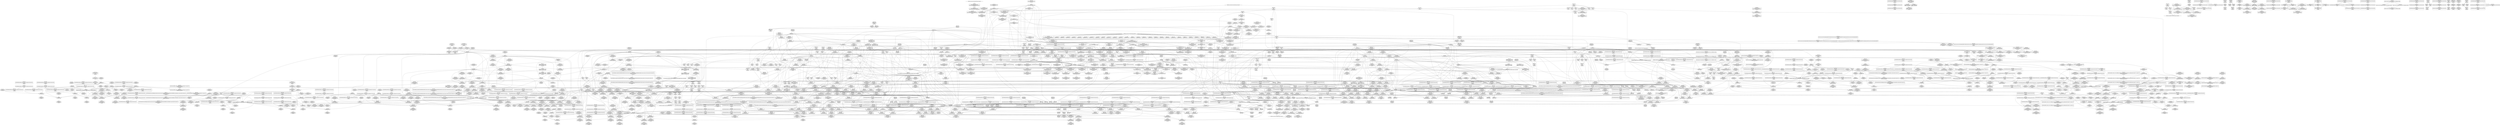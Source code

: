 digraph {
	CE0x58155c0 [shape=record,shape=Mrecord,label="{CE0x58155c0|__rcu_read_lock:_do.end|*SummSink*}"]
	CE0x581a7e0 [shape=record,shape=Mrecord,label="{CE0x581a7e0|rcu_lock_release:_tmp2}"]
	CE0x57e5d20 [shape=record,shape=Mrecord,label="{CE0x57e5d20|__rcu_read_lock:_tmp6|include/linux/rcupdate.h,240|*SummSource*}"]
	CE0x5870ee0 [shape=record,shape=Mrecord,label="{CE0x5870ee0|i64*_getelementptr_inbounds_(_4_x_i64_,_4_x_i64_*___llvm_gcov_ctr134,_i64_0,_i64_0)|*Constant*}"]
	CE0x57bcf20 [shape=record,shape=Mrecord,label="{CE0x57bcf20|i32_(i32,_i32,_i16,_i32,_%struct.common_audit_data*)*_bitcast_(i32_(i32,_i32,_i16,_i32,_%struct.common_audit_data.495*)*_avc_has_perm_to_i32_(i32,_i32,_i16,_i32,_%struct.common_audit_data*)*)|*Constant*}"]
	CE0x574eda0 [shape=record,shape=Mrecord,label="{CE0x574eda0|task_sid:_real_cred|security/selinux/hooks.c,208|*SummSink*}"]
	CE0x580d8b0 [shape=record,shape=Mrecord,label="{CE0x580d8b0|i8*_getelementptr_inbounds_(_42_x_i8_,_42_x_i8_*_.str46,_i32_0,_i32_0)|*Constant*|*SummSource*}"]
	CE0x5744690 [shape=record,shape=Mrecord,label="{CE0x5744690|GLOBAL:_current_has_perm|*Constant*|*SummSource*}"]
	CE0x57d3de0 [shape=record,shape=Mrecord,label="{CE0x57d3de0|task_sid:_tmp20|security/selinux/hooks.c,208}"]
	CE0x588b070 [shape=record,shape=Mrecord,label="{CE0x588b070|__preempt_count_sub:_bb|*SummSink*}"]
	CE0x576d5b0 [shape=record,shape=Mrecord,label="{CE0x576d5b0|current_sid:_call|security/selinux/hooks.c,218|*SummSink*}"]
	CE0x587de30 [shape=record,shape=Mrecord,label="{CE0x587de30|rcu_lock_release:_tmp5|include/linux/rcupdate.h,423|*SummSink*}"]
	CE0x57cbe20 [shape=record,shape=Mrecord,label="{CE0x57cbe20|_call_void_mcount()_#3}"]
	CE0x57a9cf0 [shape=record,shape=Mrecord,label="{CE0x57a9cf0|_call_void_lockdep_rcu_suspicious(i8*_getelementptr_inbounds_(_25_x_i8_,_25_x_i8_*_.str3,_i32_0,_i32_0),_i32_208,_i8*_getelementptr_inbounds_(_41_x_i8_,_41_x_i8_*_.str44,_i32_0,_i32_0))_#10,_!dbg_!27732|security/selinux/hooks.c,208|*SummSource*}"]
	CE0x581b150 [shape=record,shape=Mrecord,label="{CE0x581b150|_call_void_lockdep_rcu_suspicious(i8*_getelementptr_inbounds_(_25_x_i8_,_25_x_i8_*_.str3,_i32_0,_i32_0),_i32_218,_i8*_getelementptr_inbounds_(_45_x_i8_,_45_x_i8_*_.str12,_i32_0,_i32_0))_#10,_!dbg_!27727|security/selinux/hooks.c,218}"]
	CE0x5800640 [shape=record,shape=Mrecord,label="{CE0x5800640|current_sid:_tmp21|security/selinux/hooks.c,218}"]
	CE0x581ba10 [shape=record,shape=Mrecord,label="{CE0x581ba10|current_sid:_tmp11|security/selinux/hooks.c,218}"]
	CE0x57558a0 [shape=record,shape=Mrecord,label="{CE0x57558a0|current_sid:_tmp}"]
	CE0x57f03a0 [shape=record,shape=Mrecord,label="{CE0x57f03a0|rcu_read_lock:_tmp17|include/linux/rcupdate.h,882|*SummSource*}"]
	CE0x57aba70 [shape=record,shape=Mrecord,label="{CE0x57aba70|task_sid:_tmp20|security/selinux/hooks.c,208|*SummSink*}"]
	CE0x574acd0 [shape=record,shape=Mrecord,label="{CE0x574acd0|selinux_ptrace_access_check:_tobool|security/selinux/hooks.c,1942|*SummSource*}"]
	CE0x581fee0 [shape=record,shape=Mrecord,label="{CE0x581fee0|VOIDTB_TE:_CE_80,88_}"]
	CE0x57b94a0 [shape=record,shape=Mrecord,label="{CE0x57b94a0|task_sid:_call|security/selinux/hooks.c,208|*SummSource*}"]
	CE0x581ee80 [shape=record,shape=Mrecord,label="{CE0x581ee80|rcu_read_lock:_tmp14|include/linux/rcupdate.h,882|*SummSource*}"]
	CE0x5779e30 [shape=record,shape=Mrecord,label="{CE0x5779e30|current_sid:_tmp16|security/selinux/hooks.c,218|*SummSink*}"]
	CE0x57b7790 [shape=record,shape=Mrecord,label="{CE0x57b7790|current_sid:_sid|security/selinux/hooks.c,220|*SummSink*}"]
	CE0x576e1e0 [shape=record,shape=Mrecord,label="{CE0x576e1e0|task_sid:_tmp1|*SummSink*}"]
	CE0x579f160 [shape=record,shape=Mrecord,label="{CE0x579f160|rcu_read_lock:_tobool|include/linux/rcupdate.h,882|*SummSource*}"]
	CE0x5799ad0 [shape=record,shape=Mrecord,label="{CE0x5799ad0|current_sid:_tmp5|security/selinux/hooks.c,218}"]
	CE0x5755980 [shape=record,shape=Mrecord,label="{CE0x5755980|current_sid:_tmp|*SummSource*}"]
	CE0x5820530 [shape=record,shape=Mrecord,label="{CE0x5820530|VOIDTB_TE:_CE_160,168_}"]
	CE0x5844a80 [shape=record,shape=Mrecord,label="{CE0x5844a80|GLOBAL:___preempt_count|Global_var:__preempt_count}"]
	CE0x57e4dd0 [shape=record,shape=Mrecord,label="{CE0x57e4dd0|_call_void___preempt_count_add(i32_1)_#10,_!dbg_!27711|include/linux/rcupdate.h,239}"]
	CE0x5759ab0 [shape=record,shape=Mrecord,label="{CE0x5759ab0|current_has_perm:_perms|Function::current_has_perm&Arg::perms::|*SummSource*}"]
	CE0x579a8a0 [shape=record,shape=Mrecord,label="{CE0x579a8a0|i64*_getelementptr_inbounds_(_11_x_i64_,_11_x_i64_*___llvm_gcov_ctr125,_i64_0,_i64_9)|*Constant*}"]
	CE0x5769b90 [shape=record,shape=Mrecord,label="{CE0x5769b90|selinux_ptrace_access_check:_tmp9|security/selinux/hooks.c,1945|*SummSink*}"]
	CE0x585c190 [shape=record,shape=Mrecord,label="{CE0x585c190|i64*_getelementptr_inbounds_(_4_x_i64_,_4_x_i64_*___llvm_gcov_ctr134,_i64_0,_i64_2)|*Constant*}"]
	CE0x581d2f0 [shape=record,shape=Mrecord,label="{CE0x581d2f0|current_sid:_tmp18|security/selinux/hooks.c,218}"]
	CE0x5776ba0 [shape=record,shape=Mrecord,label="{CE0x5776ba0|current_sid:_tmp7|security/selinux/hooks.c,218|*SummSource*}"]
	CE0x57f4840 [shape=record,shape=Mrecord,label="{CE0x57f4840|rcu_read_lock:_if.end|*SummSink*}"]
	CE0x576e7e0 [shape=record,shape=Mrecord,label="{CE0x576e7e0|i64_5|*Constant*|*SummSink*}"]
	CE0x57aac80 [shape=record,shape=Mrecord,label="{CE0x57aac80|i8*_getelementptr_inbounds_(_41_x_i8_,_41_x_i8_*_.str44,_i32_0,_i32_0)|*Constant*}"]
	CE0x576c500 [shape=record,shape=Mrecord,label="{CE0x576c500|avc_has_perm:_entry|*SummSink*}"]
	CE0x58886f0 [shape=record,shape=Mrecord,label="{CE0x58886f0|i64*_getelementptr_inbounds_(_4_x_i64_,_4_x_i64_*___llvm_gcov_ctr135,_i64_0,_i64_1)|*Constant*}"]
	CE0x5873770 [shape=record,shape=Mrecord,label="{CE0x5873770|_call_void_mcount()_#3}"]
	CE0x5755e80 [shape=record,shape=Mrecord,label="{CE0x5755e80|_ret_void,_!dbg_!27735|include/linux/rcupdate.h,884|*SummSink*}"]
	CE0x5767940 [shape=record,shape=Mrecord,label="{CE0x5767940|GLOBAL:___llvm_gcov_ctr124|Global_var:__llvm_gcov_ctr124}"]
	CE0x580ce10 [shape=record,shape=Mrecord,label="{CE0x580ce10|_call_void_lockdep_rcu_suspicious(i8*_getelementptr_inbounds_(_25_x_i8_,_25_x_i8_*_.str45,_i32_0,_i32_0),_i32_934,_i8*_getelementptr_inbounds_(_44_x_i8_,_44_x_i8_*_.str47,_i32_0,_i32_0))_#10,_!dbg_!27726|include/linux/rcupdate.h,933}"]
	CE0x5842960 [shape=record,shape=Mrecord,label="{CE0x5842960|task_sid:_tmp6|security/selinux/hooks.c,208}"]
	CE0x57d7880 [shape=record,shape=Mrecord,label="{CE0x57d7880|i32_934|*Constant*|*SummSink*}"]
	CE0x5820420 [shape=record,shape=Mrecord,label="{CE0x5820420|VOIDTB_TE:_CE_152,160_}"]
	CE0x57b8bd0 [shape=record,shape=Mrecord,label="{CE0x57b8bd0|_call_void_mcount()_#3|*SummSink*}"]
	CE0x58045c0 [shape=record,shape=Mrecord,label="{CE0x58045c0|rcu_lock_acquire:_tmp7|*SummSink*}"]
	CE0x5895950 [shape=record,shape=Mrecord,label="{CE0x5895950|__preempt_count_sub:_tmp4|./arch/x86/include/asm/preempt.h,77}"]
	CE0x57f3940 [shape=record,shape=Mrecord,label="{CE0x57f3940|rcu_read_lock:_tmp1|*SummSource*}"]
	CE0x579b5a0 [shape=record,shape=Mrecord,label="{CE0x579b5a0|current_sid:_tobool1|security/selinux/hooks.c,218|*SummSource*}"]
	CE0x576beb0 [shape=record,shape=Mrecord,label="{CE0x576beb0|selinux_ptrace_access_check:_tmp11|security/selinux/hooks.c,1945|*SummSink*}"]
	CE0x57c0840 [shape=record,shape=Mrecord,label="{CE0x57c0840|_call_void_mcount()_#3|*SummSink*}"]
	CE0x57631d0 [shape=record,shape=Mrecord,label="{CE0x57631d0|i64*_getelementptr_inbounds_(_11_x_i64_,_11_x_i64_*___llvm_gcov_ctr125,_i64_0,_i64_9)|*Constant*|*SummSource*}"]
	CE0x575f770 [shape=record,shape=Mrecord,label="{CE0x575f770|rcu_read_lock:_tmp2|*SummSource*}"]
	CE0x57c4b90 [shape=record,shape=Mrecord,label="{CE0x57c4b90|task_sid:_tmp8|security/selinux/hooks.c,208|*SummSink*}"]
	CE0x57d3800 [shape=record,shape=Mrecord,label="{CE0x57d3800|rcu_read_unlock:_if.end|*SummSink*}"]
	CE0x5779210 [shape=record,shape=Mrecord,label="{CE0x5779210|current_sid:_tmp4|security/selinux/hooks.c,218}"]
	CE0x574b0f0 [shape=record,shape=Mrecord,label="{CE0x574b0f0|selinux_ptrace_access_check:_if.end}"]
	CE0x58465a0 [shape=record,shape=Mrecord,label="{CE0x58465a0|i8*_undef|*Constant*}"]
	CE0x577b540 [shape=record,shape=Mrecord,label="{CE0x577b540|i64*_getelementptr_inbounds_(_13_x_i64_,_13_x_i64_*___llvm_gcov_ctr126,_i64_0,_i64_10)|*Constant*|*SummSink*}"]
	CE0x58090c0 [shape=record,shape=Mrecord,label="{CE0x58090c0|rcu_read_lock:_land.lhs.true}"]
	CE0x57fc4a0 [shape=record,shape=Mrecord,label="{CE0x57fc4a0|GLOBAL:___rcu_read_unlock|*Constant*|*SummSink*}"]
	CE0x57d3ff0 [shape=record,shape=Mrecord,label="{CE0x57d3ff0|rcu_read_unlock:_tmp7|include/linux/rcupdate.h,933}"]
	CE0x574c650 [shape=record,shape=Mrecord,label="{CE0x574c650|selinux_ptrace_access_check:_bb|*SummSink*}"]
	CE0x5806740 [shape=record,shape=Mrecord,label="{CE0x5806740|rcu_lock_acquire:_tmp}"]
	CE0x585dcf0 [shape=record,shape=Mrecord,label="{CE0x585dcf0|rcu_lock_release:_tmp}"]
	CE0x581e940 [shape=record,shape=Mrecord,label="{CE0x581e940|rcu_read_lock:_tmp13|include/linux/rcupdate.h,882|*SummSource*}"]
	CE0x5813080 [shape=record,shape=Mrecord,label="{CE0x5813080|GLOBAL:___rcu_read_lock|*Constant*|*SummSource*}"]
	CE0x577ae10 [shape=record,shape=Mrecord,label="{CE0x577ae10|selinux_ptrace_access_check:_call4|security/selinux/hooks.c,1947}"]
	CE0x5809cc0 [shape=record,shape=Mrecord,label="{CE0x5809cc0|rcu_read_lock:_tmp22|include/linux/rcupdate.h,884}"]
	CE0x57fbf80 [shape=record,shape=Mrecord,label="{CE0x57fbf80|_call_void___rcu_read_unlock()_#10,_!dbg_!27734|include/linux/rcupdate.h,937|*SummSink*}"]
	CE0x5807a30 [shape=record,shape=Mrecord,label="{CE0x5807a30|%struct.lockdep_map*_null|*Constant*}"]
	CE0x57ee610 [shape=record,shape=Mrecord,label="{CE0x57ee610|rcu_read_lock:_tmp18|include/linux/rcupdate.h,882|*SummSink*}"]
	CE0x57a6710 [shape=record,shape=Mrecord,label="{CE0x57a6710|_ret_void,_!dbg_!27735|include/linux/rcupdate.h,884|*SummSource*}"]
	CE0x57c32e0 [shape=record,shape=Mrecord,label="{CE0x57c32e0|task_sid:_tmp7|security/selinux/hooks.c,208|*SummSink*}"]
	CE0x57b8310 [shape=record,shape=Mrecord,label="{CE0x57b8310|current_sid:_tmp24|security/selinux/hooks.c,220}"]
	CE0x5808970 [shape=record,shape=Mrecord,label="{CE0x5808970|i64_3|*Constant*}"]
	CE0x581a8c0 [shape=record,shape=Mrecord,label="{CE0x581a8c0|rcu_lock_release:_tmp2|*SummSink*}"]
	CE0x575d160 [shape=record,shape=Mrecord,label="{CE0x575d160|_call_void_mcount()_#3}"]
	CE0x58410a0 [shape=record,shape=Mrecord,label="{CE0x58410a0|__rcu_read_unlock:_tmp|*SummSource*}"]
	CE0x581f980 [shape=record,shape=Mrecord,label="{CE0x581f980|VOIDTB_TE:_CE_40,44_}"]
	CE0x5768300 [shape=record,shape=Mrecord,label="{CE0x5768300|i64*_getelementptr_inbounds_(_11_x_i64_,_11_x_i64_*___llvm_gcov_ctr125,_i64_0,_i64_0)|*Constant*|*SummSink*}"]
	CE0x57e6cd0 [shape=record,shape=Mrecord,label="{CE0x57e6cd0|task_sid:_tmp9|security/selinux/hooks.c,208}"]
	CE0x585d810 [shape=record,shape=Mrecord,label="{CE0x585d810|rcu_lock_acquire:_bb|*SummSink*}"]
	CE0x5754d10 [shape=record,shape=Mrecord,label="{CE0x5754d10|_call_void_mcount()_#3}"]
	CE0x575ddd0 [shape=record,shape=Mrecord,label="{CE0x575ddd0|selinux_ptrace_access_check:_tmp7|security/selinux/hooks.c,1943}"]
	CE0x577a9f0 [shape=record,shape=Mrecord,label="{CE0x577a9f0|GLOBAL:_current_sid|*Constant*}"]
	CE0x72461b0 [shape=record,shape=Mrecord,label="{CE0x72461b0|i32_0|*Constant*|*SummSource*}"]
	CE0x57fbb30 [shape=record,shape=Mrecord,label="{CE0x57fbb30|_ret_void,_!dbg_!27717|include/linux/rcupdate.h,424}"]
	CE0x57d01e0 [shape=record,shape=Mrecord,label="{CE0x57d01e0|current_sid:_tmp20|security/selinux/hooks.c,218}"]
	CE0x57b92d0 [shape=record,shape=Mrecord,label="{CE0x57b92d0|task_sid:_tobool|security/selinux/hooks.c,208}"]
	CE0x57d9780 [shape=record,shape=Mrecord,label="{CE0x57d9780|rcu_lock_release:_tmp1|*SummSink*}"]
	CE0x57f0410 [shape=record,shape=Mrecord,label="{CE0x57f0410|rcu_read_lock:_tmp17|include/linux/rcupdate.h,882|*SummSink*}"]
	CE0x574b4e0 [shape=record,shape=Mrecord,label="{CE0x574b4e0|_call_void_mcount()_#3|*SummSource*}"]
	CE0x57d6270 [shape=record,shape=Mrecord,label="{CE0x57d6270|rcu_read_unlock:_tmp17|include/linux/rcupdate.h,933|*SummSink*}"]
	CE0x57eaf10 [shape=record,shape=Mrecord,label="{CE0x57eaf10|i64*_getelementptr_inbounds_(_2_x_i64_,_2_x_i64_*___llvm_gcov_ctr98,_i64_0,_i64_1)|*Constant*}"]
	CE0x57517d0 [shape=record,shape=Mrecord,label="{CE0x57517d0|selinux_ptrace_access_check:_tmp10|security/selinux/hooks.c,1945|*SummSink*}"]
	CE0x57d8690 [shape=record,shape=Mrecord,label="{CE0x57d8690|rcu_read_unlock:_tmp16|include/linux/rcupdate.h,933|*SummSink*}"]
	CE0x5765320 [shape=record,shape=Mrecord,label="{CE0x5765320|current_sid:_land.lhs.true|*SummSource*}"]
	CE0x574fb00 [shape=record,shape=Mrecord,label="{CE0x574fb00|VOIDTB_TE:_CE_0,4_}"]
	CE0x5872690 [shape=record,shape=Mrecord,label="{CE0x5872690|i64*_getelementptr_inbounds_(_4_x_i64_,_4_x_i64_*___llvm_gcov_ctr134,_i64_0,_i64_3)|*Constant*}"]
	CE0x57d6530 [shape=record,shape=Mrecord,label="{CE0x57d6530|rcu_read_unlock:_tmp18|include/linux/rcupdate.h,933}"]
	CE0x57a9940 [shape=record,shape=Mrecord,label="{CE0x57a9940|task_sid:_tmp19|security/selinux/hooks.c,208|*SummSink*}"]
	CE0x580d3b0 [shape=record,shape=Mrecord,label="{CE0x580d3b0|rcu_read_unlock:_do.body|*SummSource*}"]
	CE0x57c19c0 [shape=record,shape=Mrecord,label="{CE0x57c19c0|task_sid:_tmp7|security/selinux/hooks.c,208}"]
	CE0x57b0650 [shape=record,shape=Mrecord,label="{CE0x57b0650|_call_void_rcu_read_unlock()_#10,_!dbg_!27748|security/selinux/hooks.c,209|*SummSource*}"]
	CE0x575a5c0 [shape=record,shape=Mrecord,label="{CE0x575a5c0|VOIDTB_TE:_CE_136,144_}"]
	CE0x5758f60 [shape=record,shape=Mrecord,label="{CE0x5758f60|i64*_getelementptr_inbounds_(_9_x_i64_,_9_x_i64_*___llvm_gcov_ctr124,_i64_0,_i64_0)|*Constant*|*SummSource*}"]
	CE0x5754100 [shape=record,shape=Mrecord,label="{CE0x5754100|task_sid:_do.end}"]
	CE0x5883d60 [shape=record,shape=Mrecord,label="{CE0x5883d60|__preempt_count_sub:_tmp3|*SummSource*}"]
	CE0x58130f0 [shape=record,shape=Mrecord,label="{CE0x58130f0|__rcu_read_lock:_entry|*SummSource*}"]
	CE0x575bdc0 [shape=record,shape=Mrecord,label="{CE0x575bdc0|current_sid:_tmp9|security/selinux/hooks.c,218}"]
	CE0x57bcb60 [shape=record,shape=Mrecord,label="{CE0x57bcb60|task_sid:_do.end6|*SummSource*}"]
	CE0x57d3b00 [shape=record,shape=Mrecord,label="{CE0x57d3b00|rcu_read_unlock:_land.lhs.true2|*SummSink*}"]
	CE0x57ea630 [shape=record,shape=Mrecord,label="{CE0x57ea630|_call_void_asm_sideeffect_,_memory_,_dirflag_,_fpsr_,_flags_()_#3,_!dbg_!27714,_!srcloc_!27715|include/linux/rcupdate.h,239|*SummSink*}"]
	CE0x579e3e0 [shape=record,shape=Mrecord,label="{CE0x579e3e0|task_sid:_tmp14|security/selinux/hooks.c,208}"]
	CE0x5871720 [shape=record,shape=Mrecord,label="{CE0x5871720|__rcu_read_unlock:_bb|*SummSink*}"]
	CE0x5754f00 [shape=record,shape=Mrecord,label="{CE0x5754f00|_call_void_mcount()_#3|*SummSink*}"]
	CE0x5744d60 [shape=record,shape=Mrecord,label="{CE0x5744d60|selinux_ptrace_access_check:_return|*SummSource*}"]
	CE0x57fb2e0 [shape=record,shape=Mrecord,label="{CE0x57fb2e0|rcu_lock_release:_entry|*SummSink*}"]
	CE0x57599d0 [shape=record,shape=Mrecord,label="{CE0x57599d0|_ret_i32_%call2,_!dbg_!27718|security/selinux/hooks.c,1544}"]
	CE0x57d04e0 [shape=record,shape=Mrecord,label="{CE0x57d04e0|current_sid:_cred|security/selinux/hooks.c,218}"]
	CE0x574e200 [shape=record,shape=Mrecord,label="{CE0x574e200|get_current:_tmp2|*SummSource*}"]
	CE0x57a1ee0 [shape=record,shape=Mrecord,label="{CE0x57a1ee0|i64*_getelementptr_inbounds_(_2_x_i64_,_2_x_i64_*___llvm_gcov_ctr136,_i64_0,_i64_0)|*Constant*|*SummSink*}"]
	CE0x576ddd0 [shape=record,shape=Mrecord,label="{CE0x576ddd0|current_sid:_tmp3|*SummSink*}"]
	CE0x589c9f0 [shape=record,shape=Mrecord,label="{CE0x589c9f0|__preempt_count_sub:_do.body}"]
	CE0x57df990 [shape=record,shape=Mrecord,label="{CE0x57df990|i64*_getelementptr_inbounds_(_4_x_i64_,_4_x_i64_*___llvm_gcov_ctr130,_i64_0,_i64_3)|*Constant*|*SummSink*}"]
	CE0x733fc50 [shape=record,shape=Mrecord,label="{CE0x733fc50|selinux_ptrace_access_check:_tmp13|security/selinux/hooks.c,1946|*SummSink*}"]
	CE0x57fb0b0 [shape=record,shape=Mrecord,label="{CE0x57fb0b0|GLOBAL:_rcu_lock_release|*Constant*|*SummSource*}"]
	CE0x5748190 [shape=record,shape=Mrecord,label="{CE0x5748190|selinux_ptrace_access_check:_if.then2|*SummSource*}"]
	CE0x57e7c40 [shape=record,shape=Mrecord,label="{CE0x57e7c40|_call_void___preempt_count_sub(i32_1)_#10,_!dbg_!27715|include/linux/rcupdate.h,244}"]
	CE0x57ba560 [shape=record,shape=Mrecord,label="{CE0x57ba560|task_sid:_tobool|security/selinux/hooks.c,208|*SummSink*}"]
	CE0x57b0f70 [shape=record,shape=Mrecord,label="{CE0x57b0f70|_ret_void,_!dbg_!27735|include/linux/rcupdate.h,938|*SummSink*}"]
	CE0x581dda0 [shape=record,shape=Mrecord,label="{CE0x581dda0|rcu_read_unlock:_tmp11|include/linux/rcupdate.h,933}"]
	CE0x57458e0 [shape=record,shape=Mrecord,label="{CE0x57458e0|_call_void_mcount()_#3|*SummSink*}"]
	CE0x57c5cf0 [shape=record,shape=Mrecord,label="{CE0x57c5cf0|GLOBAL:_task_sid.__warned|Global_var:task_sid.__warned|*SummSource*}"]
	CE0x5760d40 [shape=record,shape=Mrecord,label="{CE0x5760d40|current_sid:_tmp18|security/selinux/hooks.c,218|*SummSink*}"]
	CE0x585c550 [shape=record,shape=Mrecord,label="{CE0x585c550|__preempt_count_add:_tmp2|*SummSource*}"]
	CE0x5846370 [shape=record,shape=Mrecord,label="{CE0x5846370|rcu_lock_release:_tmp7|*SummSink*}"]
	CE0x5753ea0 [shape=record,shape=Mrecord,label="{CE0x5753ea0|i64*_getelementptr_inbounds_(_9_x_i64_,_9_x_i64_*___llvm_gcov_ctr124,_i64_0,_i64_3)|*Constant*}"]
	CE0x576bab0 [shape=record,shape=Mrecord,label="{CE0x576bab0|current_has_perm:_entry|*SummSource*}"]
	CE0x57c8260 [shape=record,shape=Mrecord,label="{CE0x57c8260|rcu_read_unlock:_tmp14|include/linux/rcupdate.h,933}"]
	CE0x57f3bc0 [shape=record,shape=Mrecord,label="{CE0x57f3bc0|i64*_getelementptr_inbounds_(_11_x_i64_,_11_x_i64_*___llvm_gcov_ctr132,_i64_0,_i64_1)|*Constant*|*SummSink*}"]
	CE0x57fb800 [shape=record,shape=Mrecord,label="{CE0x57fb800|rcu_lock_release:_map|Function::rcu_lock_release&Arg::map::|*SummSink*}"]
	CE0x579b100 [shape=record,shape=Mrecord,label="{CE0x579b100|current_sid:_tmp6|security/selinux/hooks.c,218|*SummSource*}"]
	CE0x57df1e0 [shape=record,shape=Mrecord,label="{CE0x57df1e0|i64_ptrtoint_(i8*_blockaddress(_rcu_lock_acquire,_%__here)_to_i64)|*Constant*|*SummSink*}"]
	CE0x57a0180 [shape=record,shape=Mrecord,label="{CE0x57a0180|i64*_getelementptr_inbounds_(_11_x_i64_,_11_x_i64_*___llvm_gcov_ctr125,_i64_0,_i64_8)|*Constant*|*SummSink*}"]
	CE0x57eae20 [shape=record,shape=Mrecord,label="{CE0x57eae20|get_current:_tmp1|*SummSink*}"]
	"CONST[source:1(input),value:2(dynamic)][purpose:{operation}]"
	CE0x5761af0 [shape=record,shape=Mrecord,label="{CE0x5761af0|_ret_i32_%retval.0,_!dbg_!27731|security/selinux/hooks.c,1952}"]
	CE0x5802f00 [shape=record,shape=Mrecord,label="{CE0x5802f00|i64*_getelementptr_inbounds_(_11_x_i64_,_11_x_i64_*___llvm_gcov_ctr125,_i64_0,_i64_0)|*Constant*}"]
	CE0x58467b0 [shape=record,shape=Mrecord,label="{CE0x58467b0|__rcu_read_unlock:_do.end}"]
	CE0x5845ce0 [shape=record,shape=Mrecord,label="{CE0x5845ce0|rcu_lock_release:_tmp6|*SummSource*}"]
	CE0x57566c0 [shape=record,shape=Mrecord,label="{CE0x57566c0|i16_6|*Constant*|*SummSink*}"]
	CE0x5764800 [shape=record,shape=Mrecord,label="{CE0x5764800|current_sid:_tmp9|security/selinux/hooks.c,218|*SummSink*}"]
	CE0x580d7f0 [shape=record,shape=Mrecord,label="{CE0x580d7f0|i8*_getelementptr_inbounds_(_42_x_i8_,_42_x_i8_*_.str46,_i32_0,_i32_0)|*Constant*}"]
	CE0x57fd4f0 [shape=record,shape=Mrecord,label="{CE0x57fd4f0|current_sid:_if.then}"]
	CE0x57ab410 [shape=record,shape=Mrecord,label="{CE0x57ab410|i64*_getelementptr_inbounds_(_13_x_i64_,_13_x_i64_*___llvm_gcov_ctr126,_i64_0,_i64_9)|*Constant*|*SummSink*}"]
	CE0x57cd2e0 [shape=record,shape=Mrecord,label="{CE0x57cd2e0|rcu_read_unlock:_tobool|include/linux/rcupdate.h,933|*SummSource*}"]
	CE0x574b040 [shape=record,shape=Mrecord,label="{CE0x574b040|selinux_ptrace_access_check:_tmp1|*SummSink*}"]
	CE0x5777c60 [shape=record,shape=Mrecord,label="{CE0x5777c60|selinux_ptrace_access_check:_call5|security/selinux/hooks.c,1948|*SummSource*}"]
	CE0x57e8af0 [shape=record,shape=Mrecord,label="{CE0x57e8af0|GLOBAL:_rcu_lock_acquire|*Constant*|*SummSink*}"]
	CE0x588c240 [shape=record,shape=Mrecord,label="{CE0x588c240|__preempt_count_sub:_tmp1}"]
	CE0x5778400 [shape=record,shape=Mrecord,label="{CE0x5778400|i64_3|*Constant*|*SummSource*}"]
	CE0x581b070 [shape=record,shape=Mrecord,label="{CE0x581b070|i8_1|*Constant*}"]
	CE0x57a9b90 [shape=record,shape=Mrecord,label="{CE0x57a9b90|_call_void_lockdep_rcu_suspicious(i8*_getelementptr_inbounds_(_25_x_i8_,_25_x_i8_*_.str3,_i32_0,_i32_0),_i32_208,_i8*_getelementptr_inbounds_(_41_x_i8_,_41_x_i8_*_.str44,_i32_0,_i32_0))_#10,_!dbg_!27732|security/selinux/hooks.c,208}"]
	CE0x57e0110 [shape=record,shape=Mrecord,label="{CE0x57e0110|__rcu_read_lock:_tmp6|include/linux/rcupdate.h,240|*SummSink*}"]
	CE0x5777f70 [shape=record,shape=Mrecord,label="{CE0x5777f70|i32_(i32,_i32,_i16,_i32,_%struct.common_audit_data*)*_bitcast_(i32_(i32,_i32,_i16,_i32,_%struct.common_audit_data.495*)*_avc_has_perm_to_i32_(i32,_i32,_i16,_i32,_%struct.common_audit_data*)*)|*Constant*}"]
	CE0x58a21c0 [shape=record,shape=Mrecord,label="{CE0x58a21c0|__preempt_count_sub:_do.end}"]
	CE0x57679b0 [shape=record,shape=Mrecord,label="{CE0x57679b0|selinux_ptrace_access_check:_tmp2|security/selinux/hooks.c,1942|*SummSink*}"]
	CE0x58ad9c0 [shape=record,shape=Mrecord,label="{CE0x58ad9c0|__preempt_count_add:_tmp}"]
	CE0x577f060 [shape=record,shape=Mrecord,label="{CE0x577f060|current_sid:_tmp15|security/selinux/hooks.c,218|*SummSource*}"]
	CE0x576e480 [shape=record,shape=Mrecord,label="{CE0x576e480|i64*_getelementptr_inbounds_(_13_x_i64_,_13_x_i64_*___llvm_gcov_ctr126,_i64_0,_i64_1)|*Constant*}"]
	CE0x5761260 [shape=record,shape=Mrecord,label="{CE0x5761260|i64*_getelementptr_inbounds_(_11_x_i64_,_11_x_i64_*___llvm_gcov_ctr125,_i64_0,_i64_10)|*Constant*}"]
	CE0x5860640 [shape=record,shape=Mrecord,label="{CE0x5860640|i64*_getelementptr_inbounds_(_4_x_i64_,_4_x_i64_*___llvm_gcov_ctr134,_i64_0,_i64_3)|*Constant*|*SummSink*}"]
	CE0x57a5330 [shape=record,shape=Mrecord,label="{CE0x57a5330|task_sid:_do.body5|*SummSource*}"]
	CE0x5813a30 [shape=record,shape=Mrecord,label="{CE0x5813a30|rcu_read_lock:_tobool1|include/linux/rcupdate.h,882|*SummSource*}"]
	CE0x57b9b50 [shape=record,shape=Mrecord,label="{CE0x57b9b50|0:_i8,_:_GCMR_task_sid.__warned_internal_global_i8_0,_section_.data.unlikely_,_align_1:_elem_0:default:}"]
	CE0x57cec50 [shape=record,shape=Mrecord,label="{CE0x57cec50|i64_6|*Constant*}"]
	CE0x575df50 [shape=record,shape=Mrecord,label="{CE0x575df50|selinux_ptrace_access_check:_tmp7|security/selinux/hooks.c,1943|*SummSource*}"]
	CE0x577a2a0 [shape=record,shape=Mrecord,label="{CE0x577a2a0|current_has_perm:_call|security/selinux/hooks.c,1542|*SummSource*}"]
	CE0x5803510 [shape=record,shape=Mrecord,label="{CE0x5803510|task_sid:_tmp24|security/selinux/hooks.c,208}"]
	CE0x576b740 [shape=record,shape=Mrecord,label="{CE0x576b740|selinux_ptrace_access_check:_tmp15|security/selinux/hooks.c,1951|*SummSource*}"]
	CE0x57f30d0 [shape=record,shape=Mrecord,label="{CE0x57f30d0|_ret_void,_!dbg_!27717|include/linux/rcupdate.h,240|*SummSink*}"]
	CE0x5806820 [shape=record,shape=Mrecord,label="{CE0x5806820|rcu_lock_acquire:_tmp|*SummSource*}"]
	CE0x5763800 [shape=record,shape=Mrecord,label="{CE0x5763800|current_sid:_tmp17|security/selinux/hooks.c,218|*SummSink*}"]
	CE0x5780630 [shape=record,shape=Mrecord,label="{CE0x5780630|selinux_ptrace_access_check:_tmp16|security/selinux/hooks.c,1952|*SummSink*}"]
	CE0x57eb790 [shape=record,shape=Mrecord,label="{CE0x57eb790|rcu_read_lock:_tmp11|include/linux/rcupdate.h,882}"]
	CE0x589fd80 [shape=record,shape=Mrecord,label="{CE0x589fd80|__preempt_count_add:_do.end|*SummSink*}"]
	CE0x585df10 [shape=record,shape=Mrecord,label="{CE0x585df10|_call_void_asm_addl_$1,_%gs:$0_,_*m,ri,*m,_dirflag_,_fpsr_,_flags_(i32*___preempt_count,_i32_%val,_i32*___preempt_count)_#3,_!dbg_!27714,_!srcloc_!27717|./arch/x86/include/asm/preempt.h,72|*SummSource*}"]
	CE0x57bee20 [shape=record,shape=Mrecord,label="{CE0x57bee20|rcu_read_lock:_tmp5|include/linux/rcupdate.h,882|*SummSource*}"]
	CE0x57ce240 [shape=record,shape=Mrecord,label="{CE0x57ce240|rcu_read_unlock:_if.then}"]
	CE0x581b890 [shape=record,shape=Mrecord,label="{CE0x581b890|rcu_read_unlock:_tmp8|include/linux/rcupdate.h,933|*SummSink*}"]
	CE0x57b3e00 [shape=record,shape=Mrecord,label="{CE0x57b3e00|rcu_read_lock:_tobool|include/linux/rcupdate.h,882|*SummSink*}"]
	CE0x57d3f40 [shape=record,shape=Mrecord,label="{CE0x57d3f40|i64*_getelementptr_inbounds_(_13_x_i64_,_13_x_i64_*___llvm_gcov_ctr126,_i64_0,_i64_9)|*Constant*}"]
	CE0x579f590 [shape=record,shape=Mrecord,label="{CE0x579f590|current_sid:_tmp11|security/selinux/hooks.c,218|*SummSink*}"]
	CE0x57e0b40 [shape=record,shape=Mrecord,label="{CE0x57e0b40|rcu_lock_release:_tmp3}"]
	CE0x7401aa0 [shape=record,shape=Mrecord,label="{CE0x7401aa0|selinux_ptrace_access_check:_tmp4|security/selinux/hooks.c,1942}"]
	CE0x58200a0 [shape=record,shape=Mrecord,label="{CE0x58200a0|VOIDTB_TE:_CE_96,104_}"]
	CE0x57a2540 [shape=record,shape=Mrecord,label="{CE0x57a2540|current_sid:_if.then}"]
	CE0x5844e00 [shape=record,shape=Mrecord,label="{CE0x5844e00|rcu_lock_release:_bb}"]
	CE0x5812fa0 [shape=record,shape=Mrecord,label="{CE0x5812fa0|GLOBAL:___rcu_read_lock|*Constant*|*SummSink*}"]
	CE0x5896040 [shape=record,shape=Mrecord,label="{CE0x5896040|_ret_void,_!dbg_!27720|./arch/x86/include/asm/preempt.h,78}"]
	CE0x576f1e0 [shape=record,shape=Mrecord,label="{CE0x576f1e0|%struct.common_audit_data*_null|*Constant*|*SummSink*}"]
	CE0x579e5f0 [shape=record,shape=Mrecord,label="{CE0x579e5f0|task_sid:_tmp14|security/selinux/hooks.c,208|*SummSink*}"]
	CE0x57edc70 [shape=record,shape=Mrecord,label="{CE0x57edc70|i64*_getelementptr_inbounds_(_11_x_i64_,_11_x_i64_*___llvm_gcov_ctr127,_i64_0,_i64_8)|*Constant*}"]
	CE0x57615d0 [shape=record,shape=Mrecord,label="{CE0x57615d0|current_sid:_tmp19|security/selinux/hooks.c,218|*SummSink*}"]
	CE0x5744e10 [shape=record,shape=Mrecord,label="{CE0x5744e10|selinux_ptrace_access_check:_if.end|*SummSink*}"]
	CE0x4d7f170 [shape=record,shape=Mrecord,label="{CE0x4d7f170|i64_0|*Constant*}"]
	CE0x5843830 [shape=record,shape=Mrecord,label="{CE0x5843830|__rcu_read_unlock:_tmp|*SummSink*}"]
	CE0x5813e70 [shape=record,shape=Mrecord,label="{CE0x5813e70|rcu_read_lock:_tmp9|include/linux/rcupdate.h,882}"]
	CE0x57ce720 [shape=record,shape=Mrecord,label="{CE0x57ce720|current_sid:_tmp10|security/selinux/hooks.c,218}"]
	CE0x57b8ff0 [shape=record,shape=Mrecord,label="{CE0x57b8ff0|avc_has_perm:_ssid|Function::avc_has_perm&Arg::ssid::}"]
	CE0x57fd290 [shape=record,shape=Mrecord,label="{CE0x57fd290|current_sid:_do.end}"]
	CE0x585c330 [shape=record,shape=Mrecord,label="{CE0x585c330|__rcu_read_unlock:_tmp3|*SummSource*}"]
	CE0x585cd80 [shape=record,shape=Mrecord,label="{CE0x585cd80|rcu_lock_acquire:_bb}"]
	CE0x57a28f0 [shape=record,shape=Mrecord,label="{CE0x57a28f0|task_sid:_do.body|*SummSink*}"]
	CE0x57e6fc0 [shape=record,shape=Mrecord,label="{CE0x57e6fc0|__preempt_count_add:_entry|*SummSource*}"]
	CE0x57dfc40 [shape=record,shape=Mrecord,label="{CE0x57dfc40|rcu_lock_acquire:_tmp6|*SummSink*}"]
	CE0x579b6d0 [shape=record,shape=Mrecord,label="{CE0x579b6d0|current_sid:_tobool1|security/selinux/hooks.c,218|*SummSink*}"]
	CE0x5812890 [shape=record,shape=Mrecord,label="{CE0x5812890|i64*_getelementptr_inbounds_(_11_x_i64_,_11_x_i64_*___llvm_gcov_ctr127,_i64_0,_i64_1)|*Constant*}"]
	CE0x5863710 [shape=record,shape=Mrecord,label="{CE0x5863710|rcu_lock_release:_tmp4|include/linux/rcupdate.h,423|*SummSource*}"]
	CE0x5860100 [shape=record,shape=Mrecord,label="{CE0x5860100|__preempt_count_sub:_tmp5|./arch/x86/include/asm/preempt.h,77}"]
	CE0x5847710 [shape=record,shape=Mrecord,label="{CE0x5847710|task_sid:_tmp12|security/selinux/hooks.c,208}"]
	CE0x57f4070 [shape=record,shape=Mrecord,label="{CE0x57f4070|rcu_lock_acquire:_entry|*SummSource*}"]
	CE0x5885fa0 [shape=record,shape=Mrecord,label="{CE0x5885fa0|i64*_getelementptr_inbounds_(_4_x_i64_,_4_x_i64_*___llvm_gcov_ctr135,_i64_0,_i64_3)|*Constant*|*SummSource*}"]
	CE0x585e100 [shape=record,shape=Mrecord,label="{CE0x585e100|_call_void_asm_addl_$1,_%gs:$0_,_*m,ri,*m,_dirflag_,_fpsr_,_flags_(i32*___preempt_count,_i32_%val,_i32*___preempt_count)_#3,_!dbg_!27714,_!srcloc_!27717|./arch/x86/include/asm/preempt.h,72|*SummSink*}"]
	CE0x57fa930 [shape=record,shape=Mrecord,label="{CE0x57fa930|_call_void_rcu_lock_release(%struct.lockdep_map*_rcu_lock_map)_#10,_!dbg_!27733|include/linux/rcupdate.h,935|*SummSink*}"]
	CE0x57d26a0 [shape=record,shape=Mrecord,label="{CE0x57d26a0|i64*_getelementptr_inbounds_(_11_x_i64_,_11_x_i64_*___llvm_gcov_ctr125,_i64_0,_i64_9)|*Constant*}"]
	CE0x576e650 [shape=record,shape=Mrecord,label="{CE0x576e650|i64_5|*Constant*|*SummSource*}"]
	CE0x57cd0d0 [shape=record,shape=Mrecord,label="{CE0x57cd0d0|i64*_getelementptr_inbounds_(_4_x_i64_,_4_x_i64_*___llvm_gcov_ctr128,_i64_0,_i64_0)|*Constant*|*SummSink*}"]
	CE0x57f77b0 [shape=record,shape=Mrecord,label="{CE0x57f77b0|get_current:_tmp1}"]
	CE0x57f1a90 [shape=record,shape=Mrecord,label="{CE0x57f1a90|rcu_read_lock:_bb|*SummSink*}"]
	CE0x57c0c20 [shape=record,shape=Mrecord,label="{CE0x57c0c20|cred_sid:_tmp3}"]
	CE0x579fbb0 [shape=record,shape=Mrecord,label="{CE0x579fbb0|GLOBAL:_task_sid|*Constant*}"]
	CE0x580e7a0 [shape=record,shape=Mrecord,label="{CE0x580e7a0|rcu_read_lock:_tmp21|include/linux/rcupdate.h,884|*SummSource*}"]
	CE0x57e09d0 [shape=record,shape=Mrecord,label="{CE0x57e09d0|i64*_getelementptr_inbounds_(_4_x_i64_,_4_x_i64_*___llvm_gcov_ctr133,_i64_0,_i64_2)|*Constant*}"]
	CE0x5846b20 [shape=record,shape=Mrecord,label="{CE0x5846b20|__rcu_read_unlock:_do.end|*SummSource*}"]
	CE0x5744840 [shape=record,shape=Mrecord,label="{CE0x5744840|current_has_perm:_entry|*SummSink*}"]
	CE0x580f9b0 [shape=record,shape=Mrecord,label="{CE0x580f9b0|GLOBAL:___llvm_gcov_ctr132|Global_var:__llvm_gcov_ctr132|*SummSink*}"]
	CE0x581f5a0 [shape=record,shape=Mrecord,label="{CE0x581f5a0|VOIDTB_TE:_CE_16,20_}"]
	CE0x5777810 [shape=record,shape=Mrecord,label="{CE0x5777810|_call_void_lockdep_rcu_suspicious(i8*_getelementptr_inbounds_(_25_x_i8_,_25_x_i8_*_.str3,_i32_0,_i32_0),_i32_218,_i8*_getelementptr_inbounds_(_45_x_i8_,_45_x_i8_*_.str12,_i32_0,_i32_0))_#10,_!dbg_!27727|security/selinux/hooks.c,218|*SummSource*}"]
	CE0x57f72b0 [shape=record,shape=Mrecord,label="{CE0x57f72b0|i64*_getelementptr_inbounds_(_11_x_i64_,_11_x_i64_*___llvm_gcov_ctr127,_i64_0,_i64_0)|*Constant*|*SummSource*}"]
	CE0x581c7f0 [shape=record,shape=Mrecord,label="{CE0x581c7f0|rcu_read_unlock:_tmp2}"]
	CE0x57e9a80 [shape=record,shape=Mrecord,label="{CE0x57e9a80|rcu_read_lock:_tmp4|include/linux/rcupdate.h,882}"]
	CE0x579ea50 [shape=record,shape=Mrecord,label="{CE0x579ea50|current_has_perm:_call2|security/selinux/hooks.c,1544}"]
	CE0x57d98c0 [shape=record,shape=Mrecord,label="{CE0x57d98c0|i64*_getelementptr_inbounds_(_4_x_i64_,_4_x_i64_*___llvm_gcov_ctr133,_i64_0,_i64_1)|*Constant*}"]
	CE0x57b09d0 [shape=record,shape=Mrecord,label="{CE0x57b09d0|GLOBAL:_rcu_read_unlock|*Constant*|*SummSink*}"]
	CE0x580a160 [shape=record,shape=Mrecord,label="{CE0x580a160|rcu_read_lock:_tmp22|include/linux/rcupdate.h,884|*SummSource*}"]
	CE0x57627e0 [shape=record,shape=Mrecord,label="{CE0x57627e0|i64*_getelementptr_inbounds_(_13_x_i64_,_13_x_i64_*___llvm_gcov_ctr126,_i64_0,_i64_8)|*Constant*|*SummSource*}"]
	CE0x580cb60 [shape=record,shape=Mrecord,label="{CE0x580cb60|rcu_read_unlock:_tmp10|include/linux/rcupdate.h,933|*SummSource*}"]
	CE0x57a8000 [shape=record,shape=Mrecord,label="{CE0x57a8000|GLOBAL:_get_current|*Constant*|*SummSource*}"]
	CE0x57c2c50 [shape=record,shape=Mrecord,label="{CE0x57c2c50|task_sid:_land.lhs.true2}"]
	CE0x57ef1a0 [shape=record,shape=Mrecord,label="{CE0x57ef1a0|GLOBAL:_lockdep_rcu_suspicious|*Constant*}"]
	CE0x5761a80 [shape=record,shape=Mrecord,label="{CE0x5761a80|current_sid:_if.end|*SummSink*}"]
	CE0x57eefb0 [shape=record,shape=Mrecord,label="{CE0x57eefb0|_call_void_lockdep_rcu_suspicious(i8*_getelementptr_inbounds_(_25_x_i8_,_25_x_i8_*_.str45,_i32_0,_i32_0),_i32_883,_i8*_getelementptr_inbounds_(_42_x_i8_,_42_x_i8_*_.str46,_i32_0,_i32_0))_#10,_!dbg_!27728|include/linux/rcupdate.h,882|*SummSink*}"]
	CE0x57c2b00 [shape=record,shape=Mrecord,label="{CE0x57c2b00|task_sid:_bb|*SummSource*}"]
	CE0x5801220 [shape=record,shape=Mrecord,label="{CE0x5801220|i8*_getelementptr_inbounds_(_41_x_i8_,_41_x_i8_*_.str44,_i32_0,_i32_0)|*Constant*}"]
	CE0x5751650 [shape=record,shape=Mrecord,label="{CE0x5751650|selinux_ptrace_access_check:_tmp10|security/selinux/hooks.c,1945|*SummSource*}"]
	CE0x57b5810 [shape=record,shape=Mrecord,label="{CE0x57b5810|COLLAPSED:_GCMRE_current_task_external_global_%struct.task_struct*:_elem_0::|security/selinux/hooks.c,218}"]
	CE0x587f860 [shape=record,shape=Mrecord,label="{CE0x587f860|rcu_lock_release:_indirectgoto}"]
	CE0x57b9cb0 [shape=record,shape=Mrecord,label="{CE0x57b9cb0|task_sid:_tobool1|security/selinux/hooks.c,208}"]
	CE0x57ec8a0 [shape=record,shape=Mrecord,label="{CE0x57ec8a0|i64*_getelementptr_inbounds_(_11_x_i64_,_11_x_i64_*___llvm_gcov_ctr127,_i64_0,_i64_0)|*Constant*|*SummSink*}"]
	CE0x57ba3e0 [shape=record,shape=Mrecord,label="{CE0x57ba3e0|task_sid:_call|security/selinux/hooks.c,208|*SummSink*}"]
	CE0x575acd0 [shape=record,shape=Mrecord,label="{CE0x575acd0|selinux_ptrace_access_check:_child|Function::selinux_ptrace_access_check&Arg::child::|*SummSink*}"]
	CE0x580bf50 [shape=record,shape=Mrecord,label="{CE0x580bf50|task_sid:_tmp16|security/selinux/hooks.c,208}"]
	CE0x587e510 [shape=record,shape=Mrecord,label="{CE0x587e510|_call_void_lock_release(%struct.lockdep_map*_%map,_i32_1,_i64_ptrtoint_(i8*_blockaddress(_rcu_lock_release,_%__here)_to_i64))_#10,_!dbg_!27716|include/linux/rcupdate.h,423|*SummSource*}"]
	CE0x5882f80 [shape=record,shape=Mrecord,label="{CE0x5882f80|__preempt_count_sub:_tmp5|./arch/x86/include/asm/preempt.h,77|*SummSink*}"]
	CE0x5810ff0 [shape=record,shape=Mrecord,label="{CE0x5810ff0|GLOBAL:_rcu_read_lock.__warned|Global_var:rcu_read_lock.__warned}"]
	CE0x57aacf0 [shape=record,shape=Mrecord,label="{CE0x57aacf0|i8*_getelementptr_inbounds_(_41_x_i8_,_41_x_i8_*_.str44,_i32_0,_i32_0)|*Constant*|*SummSource*}"]
	CE0x579c2e0 [shape=record,shape=Mrecord,label="{CE0x579c2e0|_call_void_rcu_read_lock()_#10,_!dbg_!27712|security/selinux/hooks.c,207}"]
	CE0x57c1f00 [shape=record,shape=Mrecord,label="{CE0x57c1f00|cred_sid:_tmp|*SummSource*}"]
	CE0x57f82e0 [shape=record,shape=Mrecord,label="{CE0x57f82e0|rcu_read_unlock:_tmp19|include/linux/rcupdate.h,933|*SummSource*}"]
	CE0x579ace0 [shape=record,shape=Mrecord,label="{CE0x579ace0|rcu_read_lock:_do.end|*SummSink*}"]
	CE0x5767e80 [shape=record,shape=Mrecord,label="{CE0x5767e80|current_has_perm:_tmp3|*SummSink*}"]
	CE0x58433b0 [shape=record,shape=Mrecord,label="{CE0x58433b0|rcu_lock_acquire:_tmp2|*SummSink*}"]
	CE0x57f2f00 [shape=record,shape=Mrecord,label="{CE0x57f2f00|__rcu_read_lock:_entry|*SummSink*}"]
	CE0x57e1600 [shape=record,shape=Mrecord,label="{CE0x57e1600|rcu_lock_acquire:_tmp3|*SummSink*}"]
	CE0x57ba4f0 [shape=record,shape=Mrecord,label="{CE0x57ba4f0|task_sid:_tmp5|security/selinux/hooks.c,208}"]
	CE0x57e70d0 [shape=record,shape=Mrecord,label="{CE0x57e70d0|__preempt_count_add:_entry|*SummSink*}"]
	CE0x574ebd0 [shape=record,shape=Mrecord,label="{CE0x574ebd0|task_sid:_real_cred|security/selinux/hooks.c,208}"]
	CE0x576e4f0 [shape=record,shape=Mrecord,label="{CE0x576e4f0|i64*_getelementptr_inbounds_(_13_x_i64_,_13_x_i64_*___llvm_gcov_ctr126,_i64_0,_i64_1)|*Constant*|*SummSource*}"]
	CE0x58444a0 [shape=record,shape=Mrecord,label="{CE0x58444a0|_call_void_asm_addl_$1,_%gs:$0_,_*m,ri,*m,_dirflag_,_fpsr_,_flags_(i32*___preempt_count,_i32_%val,_i32*___preempt_count)_#3,_!dbg_!27714,_!srcloc_!27717|./arch/x86/include/asm/preempt.h,72}"]
	CE0x585f3e0 [shape=record,shape=Mrecord,label="{CE0x585f3e0|_call_void_mcount()_#3}"]
	CE0x574e270 [shape=record,shape=Mrecord,label="{CE0x574e270|get_current:_tmp2|*SummSink*}"]
	CE0x57c9c10 [shape=record,shape=Mrecord,label="{CE0x57c9c10|rcu_read_unlock:_bb}"]
	CE0x5777380 [shape=record,shape=Mrecord,label="{CE0x5777380|i8_1|*Constant*|*SummSource*}"]
	CE0x576c130 [shape=record,shape=Mrecord,label="{CE0x576c130|i64*_getelementptr_inbounds_(_9_x_i64_,_9_x_i64_*___llvm_gcov_ctr124,_i64_0,_i64_6)|*Constant*}"]
	CE0x57a1fb0 [shape=record,shape=Mrecord,label="{CE0x57a1fb0|i64*_getelementptr_inbounds_(_2_x_i64_,_2_x_i64_*___llvm_gcov_ctr136,_i64_0,_i64_0)|*Constant*|*SummSource*}"]
	CE0x5778e70 [shape=record,shape=Mrecord,label="{CE0x5778e70|current_has_perm:_tmp1|*SummSource*}"]
	CE0x57d89d0 [shape=record,shape=Mrecord,label="{CE0x57d89d0|current_sid:_tmp15|security/selinux/hooks.c,218}"]
	CE0x576fd20 [shape=record,shape=Mrecord,label="{CE0x576fd20|current_sid:_entry|*SummSink*}"]
	CE0x5876dd0 [shape=record,shape=Mrecord,label="{CE0x5876dd0|i64*_getelementptr_inbounds_(_4_x_i64_,_4_x_i64_*___llvm_gcov_ctr128,_i64_0,_i64_2)|*Constant*}"]
	CE0x5775da0 [shape=record,shape=Mrecord,label="{CE0x5775da0|task_sid:_tmp26|security/selinux/hooks.c,208}"]
	CE0x57fb350 [shape=record,shape=Mrecord,label="{CE0x57fb350|_ret_void,_!dbg_!27717|include/linux/rcupdate.h,424|*SummSink*}"]
	CE0x57fbe50 [shape=record,shape=Mrecord,label="{CE0x57fbe50|_call_void___rcu_read_unlock()_#10,_!dbg_!27734|include/linux/rcupdate.h,937|*SummSource*}"]
	CE0x5887680 [shape=record,shape=Mrecord,label="{CE0x5887680|__preempt_count_add:_do.body|*SummSource*}"]
	CE0x57a0a80 [shape=record,shape=Mrecord,label="{CE0x57a0a80|task_sid:_tmp16|security/selinux/hooks.c,208}"]
	CE0x58767c0 [shape=record,shape=Mrecord,label="{CE0x58767c0|_call_void_lock_acquire(%struct.lockdep_map*_%map,_i32_0,_i32_0,_i32_2,_i32_0,_%struct.lockdep_map*_null,_i64_ptrtoint_(i8*_blockaddress(_rcu_lock_acquire,_%__here)_to_i64))_#10,_!dbg_!27716|include/linux/rcupdate.h,418|*SummSource*}"]
	CE0x58109f0 [shape=record,shape=Mrecord,label="{CE0x58109f0|cred_sid:_tmp4|*LoadInst*|security/selinux/hooks.c,196|*SummSource*}"]
	CE0x57e7e40 [shape=record,shape=Mrecord,label="{CE0x57e7e40|_call_void_mcount()_#3}"]
	CE0x5803e10 [shape=record,shape=Mrecord,label="{CE0x5803e10|rcu_lock_acquire:_tmp4|include/linux/rcupdate.h,418}"]
	CE0x58424e0 [shape=record,shape=Mrecord,label="{CE0x58424e0|task_sid:_tmp26|security/selinux/hooks.c,208}"]
	CE0x5762370 [shape=record,shape=Mrecord,label="{CE0x5762370|task_sid:_tmp17|security/selinux/hooks.c,208|*SummSink*}"]
	CE0x57becb0 [shape=record,shape=Mrecord,label="{CE0x57becb0|rcu_read_lock:_tmp5|include/linux/rcupdate.h,882}"]
	CE0x585e8a0 [shape=record,shape=Mrecord,label="{CE0x585e8a0|rcu_lock_acquire:_tmp5|include/linux/rcupdate.h,418}"]
	CE0x585d5b0 [shape=record,shape=Mrecord,label="{CE0x585d5b0|_call_void_mcount()_#3}"]
	CE0x5862820 [shape=record,shape=Mrecord,label="{CE0x5862820|_call_void___preempt_count_sub(i32_1)_#10,_!dbg_!27715|include/linux/rcupdate.h,244|*SummSink*}"]
	CE0x57bda90 [shape=record,shape=Mrecord,label="{CE0x57bda90|task_sid:_tobool4|security/selinux/hooks.c,208|*SummSink*}"]
	CE0x58760a0 [shape=record,shape=Mrecord,label="{CE0x58760a0|i64_1|*Constant*}"]
	CE0x5779b90 [shape=record,shape=Mrecord,label="{CE0x5779b90|current_sid:_tmp16|security/selinux/hooks.c,218}"]
	CE0x57e0c00 [shape=record,shape=Mrecord,label="{CE0x57e0c00|rcu_lock_release:_tmp3|*SummSource*}"]
	CE0x581b0e0 [shape=record,shape=Mrecord,label="{CE0x581b0e0|i8*_getelementptr_inbounds_(_45_x_i8_,_45_x_i8_*_.str12,_i32_0,_i32_0)|*Constant*}"]
	CE0x579d500 [shape=record,shape=Mrecord,label="{CE0x579d500|i64*_getelementptr_inbounds_(_11_x_i64_,_11_x_i64_*___llvm_gcov_ctr125,_i64_0,_i64_8)|*Constant*}"]
	CE0x57b4b40 [shape=record,shape=Mrecord,label="{CE0x57b4b40|cred_sid:_security|security/selinux/hooks.c,196|*SummSink*}"]
	CE0x57b36a0 [shape=record,shape=Mrecord,label="{CE0x57b36a0|current_has_perm:_tmp2}"]
	CE0x575e190 [shape=record,shape=Mrecord,label="{CE0x575e190|i64_2|*Constant*|*SummSink*}"]
	CE0x576ffc0 [shape=record,shape=Mrecord,label="{CE0x576ffc0|selinux_ptrace_access_check:_child|Function::selinux_ptrace_access_check&Arg::child::|*SummSource*}"]
	CE0x5762d80 [shape=record,shape=Mrecord,label="{CE0x5762d80|task_sid:_tmp18|security/selinux/hooks.c,208|*SummSource*}"]
	CE0x58025f0 [shape=record,shape=Mrecord,label="{CE0x58025f0|current_sid:_tmp23|security/selinux/hooks.c,218}"]
	CE0x57b99b0 [shape=record,shape=Mrecord,label="{CE0x57b99b0|i16_2|*Constant*}"]
	CE0x574b430 [shape=record,shape=Mrecord,label="{CE0x574b430|selinux_ptrace_access_check:_entry|*SummSource*}"]
	CE0x574ecd0 [shape=record,shape=Mrecord,label="{CE0x574ecd0|task_sid:_real_cred|security/selinux/hooks.c,208|*SummSource*}"]
	CE0x57eebf0 [shape=record,shape=Mrecord,label="{CE0x57eebf0|_call_void_lockdep_rcu_suspicious(i8*_getelementptr_inbounds_(_25_x_i8_,_25_x_i8_*_.str45,_i32_0,_i32_0),_i32_883,_i8*_getelementptr_inbounds_(_42_x_i8_,_42_x_i8_*_.str46,_i32_0,_i32_0))_#10,_!dbg_!27728|include/linux/rcupdate.h,882|*SummSource*}"]
	CE0x5778200 [shape=record,shape=Mrecord,label="{CE0x5778200|i64*_getelementptr_inbounds_(_11_x_i64_,_11_x_i64_*___llvm_gcov_ctr125,_i64_0,_i64_6)|*Constant*|*SummSink*}"]
	CE0x57d32f0 [shape=record,shape=Mrecord,label="{CE0x57d32f0|task_sid:_tmp21|security/selinux/hooks.c,208}"]
	CE0x57e2920 [shape=record,shape=Mrecord,label="{CE0x57e2920|GLOBAL:_rcu_read_lock|*Constant*}"]
	CE0x5765c00 [shape=record,shape=Mrecord,label="{CE0x5765c00|GLOBAL:_current_sid|*Constant*|*SummSource*}"]
	CE0x57a2c80 [shape=record,shape=Mrecord,label="{CE0x57a2c80|GLOBAL:_current_sid.__warned|Global_var:current_sid.__warned|*SummSink*}"]
	CE0x5753690 [shape=record,shape=Mrecord,label="{CE0x5753690|task_sid:_task|Function::task_sid&Arg::task::}"]
	CE0x5757a60 [shape=record,shape=Mrecord,label="{CE0x5757a60|i32_2|*Constant*}"]
	CE0x57bbd70 [shape=record,shape=Mrecord,label="{CE0x57bbd70|task_sid:_tmp}"]
	CE0x5744b30 [shape=record,shape=Mrecord,label="{CE0x5744b30|current_has_perm:_tsk|Function::current_has_perm&Arg::tsk::|*SummSource*}"]
	CE0x5763a50 [shape=record,shape=Mrecord,label="{CE0x5763a50|i32_77|*Constant*|*SummSink*}"]
	CE0x581d600 [shape=record,shape=Mrecord,label="{CE0x581d600|rcu_read_lock:_call3|include/linux/rcupdate.h,882}"]
	CE0x57e1880 [shape=record,shape=Mrecord,label="{CE0x57e1880|_call_void_mcount()_#3}"]
	CE0x57a2610 [shape=record,shape=Mrecord,label="{CE0x57a2610|current_sid:_if.then|*SummSource*}"]
	CE0x57605d0 [shape=record,shape=Mrecord,label="{CE0x57605d0|0:_i8,_:_GCMR_rcu_read_lock.__warned_internal_global_i8_0,_section_.data.unlikely_,_align_1:_elem_0:default:}"]
	CE0x58080f0 [shape=record,shape=Mrecord,label="{CE0x58080f0|i64_ptrtoint_(i8*_blockaddress(_rcu_lock_acquire,_%__here)_to_i64)|*Constant*|*SummSource*}"]
	CE0x57f7cb0 [shape=record,shape=Mrecord,label="{CE0x57f7cb0|i8*_getelementptr_inbounds_(_44_x_i8_,_44_x_i8_*_.str47,_i32_0,_i32_0)|*Constant*}"]
	CE0x5764630 [shape=record,shape=Mrecord,label="{CE0x5764630|current_sid:_if.end}"]
	CE0x576ecc0 [shape=record,shape=Mrecord,label="{CE0x576ecc0|i32_2|*Constant*|*SummSink*}"]
	CE0x5802b40 [shape=record,shape=Mrecord,label="{CE0x5802b40|_ret_void,_!dbg_!27719|./arch/x86/include/asm/preempt.h,73}"]
	CE0x580a6d0 [shape=record,shape=Mrecord,label="{CE0x580a6d0|cred_sid:_bb|*SummSource*}"]
	CE0x5799ed0 [shape=record,shape=Mrecord,label="{CE0x5799ed0|task_sid:_tmp3|*SummSource*}"]
	CE0x58838c0 [shape=record,shape=Mrecord,label="{CE0x58838c0|i64*_getelementptr_inbounds_(_4_x_i64_,_4_x_i64_*___llvm_gcov_ctr135,_i64_0,_i64_0)|*Constant*}"]
	CE0x580df30 [shape=record,shape=Mrecord,label="{CE0x580df30|i64*_getelementptr_inbounds_(_11_x_i64_,_11_x_i64_*___llvm_gcov_ctr127,_i64_0,_i64_9)|*Constant*|*SummSink*}"]
	CE0x57c28b0 [shape=record,shape=Mrecord,label="{CE0x57c28b0|task_sid:_do.end6}"]
	CE0x585ef70 [shape=record,shape=Mrecord,label="{CE0x585ef70|__rcu_read_lock:_tmp}"]
	CE0x57dfbd0 [shape=record,shape=Mrecord,label="{CE0x57dfbd0|rcu_lock_acquire:_tmp6|*SummSource*}"]
	CE0x57a0f10 [shape=record,shape=Mrecord,label="{CE0x57a0f10|_call_void___rcu_read_lock()_#10,_!dbg_!27710|include/linux/rcupdate.h,879|*SummSink*}"]
	CE0x57e47e0 [shape=record,shape=Mrecord,label="{CE0x57e47e0|_call_void_rcu_read_unlock()_#10,_!dbg_!27748|security/selinux/hooks.c,209}"]
	"CONST[source:0(mediator),value:0(static)][purpose:{operation}]"
	CE0x58768f0 [shape=record,shape=Mrecord,label="{CE0x58768f0|_call_void_lock_acquire(%struct.lockdep_map*_%map,_i32_0,_i32_0,_i32_2,_i32_0,_%struct.lockdep_map*_null,_i64_ptrtoint_(i8*_blockaddress(_rcu_lock_acquire,_%__here)_to_i64))_#10,_!dbg_!27716|include/linux/rcupdate.h,418|*SummSink*}"]
	CE0x5758d70 [shape=record,shape=Mrecord,label="{CE0x5758d70|selinux_ptrace_access_check:_child|Function::selinux_ptrace_access_check&Arg::child::}"]
	CE0x57c2470 [shape=record,shape=Mrecord,label="{CE0x57c2470|task_sid:_do.body5}"]
	CE0x57c01c0 [shape=record,shape=Mrecord,label="{CE0x57c01c0|task_sid:_tmp13|security/selinux/hooks.c,208|*SummSource*}"]
	CE0x57e39f0 [shape=record,shape=Mrecord,label="{CE0x57e39f0|_call_void_mcount()_#3|*SummSource*}"]
	CE0x57c2260 [shape=record,shape=Mrecord,label="{CE0x57c2260|task_sid:_if.end|*SummSource*}"]
	CE0x57fe9d0 [shape=record,shape=Mrecord,label="{CE0x57fe9d0|i64*_getelementptr_inbounds_(_4_x_i64_,_4_x_i64_*___llvm_gcov_ctr128,_i64_0,_i64_0)|*Constant*|*SummSource*}"]
	CE0x5887030 [shape=record,shape=Mrecord,label="{CE0x5887030|void_(i32*,_i32,_i32*)*_asm_addl_$1,_%gs:$0_,_*m,ri,*m,_dirflag_,_fpsr_,_flags_|*SummSink*}"]
	CE0x57c47d0 [shape=record,shape=Mrecord,label="{CE0x57c47d0|%struct.task_struct*_(%struct.task_struct**)*_asm_movq_%gs:$_1:P_,$0_,_r,im,_dirflag_,_fpsr_,_flags_}"]
	CE0x57f8850 [shape=record,shape=Mrecord,label="{CE0x57f8850|rcu_read_unlock:_tmp20|include/linux/rcupdate.h,933|*SummSource*}"]
	CE0x57a51c0 [shape=record,shape=Mrecord,label="{CE0x57a51c0|current_sid:_tmp8|security/selinux/hooks.c,218|*SummSource*}"]
	CE0x57f2870 [shape=record,shape=Mrecord,label="{CE0x57f2870|i64_1|*Constant*}"]
	CE0x5863bc0 [shape=record,shape=Mrecord,label="{CE0x5863bc0|__rcu_read_lock:_do.body|*SummSink*}"]
	CE0x576b5c0 [shape=record,shape=Mrecord,label="{CE0x576b5c0|selinux_ptrace_access_check:_tmp15|security/selinux/hooks.c,1951}"]
	CE0x57e10e0 [shape=record,shape=Mrecord,label="{CE0x57e10e0|task_sid:_tmp10|security/selinux/hooks.c,208}"]
	CE0x587e7b0 [shape=record,shape=Mrecord,label="{CE0x587e7b0|i64*_getelementptr_inbounds_(_4_x_i64_,_4_x_i64_*___llvm_gcov_ctr133,_i64_0,_i64_3)|*Constant*}"]
	CE0x57ab180 [shape=record,shape=Mrecord,label="{CE0x57ab180|i64*_getelementptr_inbounds_(_13_x_i64_,_13_x_i64_*___llvm_gcov_ctr126,_i64_0,_i64_9)|*Constant*}"]
	CE0x576a4f0 [shape=record,shape=Mrecord,label="{CE0x576a4f0|current_sid:_tobool|security/selinux/hooks.c,218}"]
	CE0x575abc0 [shape=record,shape=Mrecord,label="{CE0x575abc0|_ret_i32_%tmp24,_!dbg_!27742|security/selinux/hooks.c,220|*SummSink*}"]
	CE0x577b620 [shape=record,shape=Mrecord,label="{CE0x577b620|task_sid:_tmp24|security/selinux/hooks.c,208|*SummSource*}"]
	CE0x5778be0 [shape=record,shape=Mrecord,label="{CE0x5778be0|current_sid:_tmp1|*SummSink*}"]
	CE0x5751090 [shape=record,shape=Mrecord,label="{CE0x5751090|avc_has_perm:_ssid|Function::avc_has_perm&Arg::ssid::}"]
	CE0x576fd90 [shape=record,shape=Mrecord,label="{CE0x576fd90|selinux_ptrace_access_check:_call3|security/selinux/hooks.c,1946}"]
	CE0x5876440 [shape=record,shape=Mrecord,label="{CE0x5876440|rcu_lock_acquire:_tmp5|include/linux/rcupdate.h,418|*SummSource*}"]
	CE0x5805a70 [shape=record,shape=Mrecord,label="{CE0x5805a70|_call_void_asm_sideeffect_,_memory_,_dirflag_,_fpsr_,_flags_()_#3,_!dbg_!27714,_!srcloc_!27715|include/linux/rcupdate.h,239}"]
	CE0x575ac30 [shape=record,shape=Mrecord,label="{CE0x575ac30|selinux_ptrace_access_check:_call4|security/selinux/hooks.c,1947|*SummSource*}"]
	CE0x58032a0 [shape=record,shape=Mrecord,label="{CE0x58032a0|task_sid:_tmp23|security/selinux/hooks.c,208}"]
	CE0x58150f0 [shape=record,shape=Mrecord,label="{CE0x58150f0|get_current:_tmp|*SummSource*}"]
	CE0x585bc80 [shape=record,shape=Mrecord,label="{CE0x585bc80|GLOBAL:___preempt_count_sub|*Constant*|*SummSink*}"]
	CE0x576f020 [shape=record,shape=Mrecord,label="{CE0x576f020|_ret_i32_%retval.0,_!dbg_!27728|security/selinux/avc.c,775}"]
	CE0x57b1440 [shape=record,shape=Mrecord,label="{CE0x57b1440|_ret_void,_!dbg_!27735|include/linux/rcupdate.h,938|*SummSource*}"]
	CE0x5768440 [shape=record,shape=Mrecord,label="{CE0x5768440|current_sid:_land.lhs.true2|*SummSink*}"]
	CE0x57e6810 [shape=record,shape=Mrecord,label="{CE0x57e6810|__rcu_read_unlock:_tmp4|include/linux/rcupdate.h,244|*SummSink*}"]
	CE0x57790b0 [shape=record,shape=Mrecord,label="{CE0x57790b0|current_has_perm:_tmp1|*SummSink*}"]
	CE0x57b5060 [shape=record,shape=Mrecord,label="{CE0x57b5060|rcu_read_lock:_tmp6|include/linux/rcupdate.h,882|*SummSource*}"]
	CE0x580b950 [shape=record,shape=Mrecord,label="{CE0x580b950|rcu_read_unlock:_call3|include/linux/rcupdate.h,933}"]
	CE0x5861d00 [shape=record,shape=Mrecord,label="{CE0x5861d00|__rcu_read_unlock:_tmp7|include/linux/rcupdate.h,245|*SummSink*}"]
	CE0x580ae30 [shape=record,shape=Mrecord,label="{CE0x580ae30|cred_sid:_sid|security/selinux/hooks.c,197}"]
	CE0x57a4850 [shape=record,shape=Mrecord,label="{CE0x57a4850|current_sid:_do.body}"]
	CE0x5780180 [shape=record,shape=Mrecord,label="{CE0x5780180|i64*_getelementptr_inbounds_(_9_x_i64_,_9_x_i64_*___llvm_gcov_ctr124,_i64_0,_i64_8)|*Constant*}"]
	CE0x5858390 [shape=record,shape=Mrecord,label="{CE0x5858390|__rcu_read_lock:_tmp5|include/linux/rcupdate.h,239|*SummSource*}"]
	CE0x58729c0 [shape=record,shape=Mrecord,label="{CE0x58729c0|GLOBAL:___preempt_count|Global_var:__preempt_count|*SummSink*}"]
	CE0x5780550 [shape=record,shape=Mrecord,label="{CE0x5780550|selinux_ptrace_access_check:_tmp16|security/selinux/hooks.c,1952}"]
	CE0x57b8a60 [shape=record,shape=Mrecord,label="{CE0x57b8a60|_call_void_mcount()_#3}"]
	CE0x57ba130 [shape=record,shape=Mrecord,label="{CE0x57ba130|i16_2|*Constant*|*SummSink*}"]
	CE0x5785030 [shape=record,shape=Mrecord,label="{CE0x5785030|i64*_getelementptr_inbounds_(_9_x_i64_,_9_x_i64_*___llvm_gcov_ctr124,_i64_0,_i64_3)|*Constant*|*SummSink*}"]
	CE0x589b820 [shape=record,shape=Mrecord,label="{CE0x589b820|__preempt_count_sub:_tmp7|./arch/x86/include/asm/preempt.h,78|*SummSource*}"]
	CE0x579fda0 [shape=record,shape=Mrecord,label="{CE0x579fda0|_ret_i32_%tmp24,_!dbg_!27742|security/selinux/hooks.c,220}"]
	CE0x574e510 [shape=record,shape=Mrecord,label="{CE0x574e510|selinux_ptrace_access_check:_tobool1|security/selinux/hooks.c,1945}"]
	CE0x57b5f70 [shape=record,shape=Mrecord,label="{CE0x57b5f70|i32_22|*Constant*|*SummSource*}"]
	CE0x579ba40 [shape=record,shape=Mrecord,label="{CE0x579ba40|current_has_perm:_tmp|*SummSink*}"]
	CE0x57d64c0 [shape=record,shape=Mrecord,label="{CE0x57d64c0|i32_934|*Constant*}"]
	CE0x57b7630 [shape=record,shape=Mrecord,label="{CE0x57b7630|current_sid:_sid|security/selinux/hooks.c,220}"]
	CE0x5876a60 [shape=record,shape=Mrecord,label="{CE0x5876a60|i64*_getelementptr_inbounds_(_4_x_i64_,_4_x_i64_*___llvm_gcov_ctr130,_i64_0,_i64_3)|*Constant*}"]
	CE0x5767d60 [shape=record,shape=Mrecord,label="{CE0x5767d60|current_sid:_if.end|*SummSource*}"]
	CE0x5800e10 [shape=record,shape=Mrecord,label="{CE0x5800e10|current_sid:_tmp2}"]
	CE0x58602c0 [shape=record,shape=Mrecord,label="{CE0x58602c0|__preempt_count_sub:_tmp5|./arch/x86/include/asm/preempt.h,77|*SummSource*}"]
	CE0x5755cb0 [shape=record,shape=Mrecord,label="{CE0x5755cb0|GLOBAL:_cap_ptrace_access_check|*Constant*|*SummSource*}"]
	CE0x57cd1e0 [shape=record,shape=Mrecord,label="{CE0x57cd1e0|rcu_read_unlock:_call|include/linux/rcupdate.h,933|*SummSink*}"]
	CE0x57cfc00 [shape=record,shape=Mrecord,label="{CE0x57cfc00|GLOBAL:_rcu_read_unlock.__warned|Global_var:rcu_read_unlock.__warned|*SummSource*}"]
	CE0x57a30f0 [shape=record,shape=Mrecord,label="{CE0x57a30f0|_ret_void,_!dbg_!27717|include/linux/rcupdate.h,419|*SummSource*}"]
	CE0x5820340 [shape=record,shape=Mrecord,label="{CE0x5820340|VOIDTB_TE:_CE_120,128_}"]
	CE0x57efb50 [shape=record,shape=Mrecord,label="{CE0x57efb50|i8*_getelementptr_inbounds_(_25_x_i8_,_25_x_i8_*_.str45,_i32_0,_i32_0)|*Constant*|*SummSink*}"]
	CE0x5745990 [shape=record,shape=Mrecord,label="{CE0x5745990|selinux_ptrace_access_check:_tmp}"]
	CE0x5808f90 [shape=record,shape=Mrecord,label="{CE0x5808f90|rcu_read_lock:_do.body|*SummSink*}"]
	CE0x57cd5e0 [shape=record,shape=Mrecord,label="{CE0x57cd5e0|task_sid:_tmp13|security/selinux/hooks.c,208}"]
	CE0x57ebdf0 [shape=record,shape=Mrecord,label="{CE0x57ebdf0|rcu_read_lock:_tmp12|include/linux/rcupdate.h,882|*SummSource*}"]
	CE0x5804180 [shape=record,shape=Mrecord,label="{CE0x5804180|current_sid:_tmp8|security/selinux/hooks.c,218}"]
	CE0x580d320 [shape=record,shape=Mrecord,label="{CE0x580d320|i64*_getelementptr_inbounds_(_11_x_i64_,_11_x_i64_*___llvm_gcov_ctr132,_i64_0,_i64_0)|*Constant*|*SummSink*}"]
	CE0x5883e40 [shape=record,shape=Mrecord,label="{CE0x5883e40|__preempt_count_sub:_tmp3|*SummSink*}"]
	CE0x57774f0 [shape=record,shape=Mrecord,label="{CE0x57774f0|i8_1|*Constant*|*SummSink*}"]
	CE0x5813830 [shape=record,shape=Mrecord,label="{CE0x5813830|i64_5|*Constant*}"]
	CE0x57e7ad0 [shape=record,shape=Mrecord,label="{CE0x57e7ad0|_call_void_asm_sideeffect_,_memory_,_dirflag_,_fpsr_,_flags_()_#3,_!dbg_!27711,_!srcloc_!27714|include/linux/rcupdate.h,244|*SummSink*}"]
	CE0x57d9550 [shape=record,shape=Mrecord,label="{CE0x57d9550|rcu_read_unlock:_tmp17|include/linux/rcupdate.h,933}"]
	CE0x5863b50 [shape=record,shape=Mrecord,label="{CE0x5863b50|__rcu_read_lock:_do.body|*SummSource*}"]
	CE0x5886ca0 [shape=record,shape=Mrecord,label="{CE0x5886ca0|i64*_getelementptr_inbounds_(_4_x_i64_,_4_x_i64_*___llvm_gcov_ctr129,_i64_0,_i64_2)|*Constant*|*SummSink*}"]
	CE0x57ccab0 [shape=record,shape=Mrecord,label="{CE0x57ccab0|rcu_read_unlock:_tmp1|*SummSink*}"]
	CE0x575ff90 [shape=record,shape=Mrecord,label="{CE0x575ff90|GLOBAL:_rcu_read_lock.__warned|Global_var:rcu_read_lock.__warned|*SummSink*}"]
	CE0x57b63c0 [shape=record,shape=Mrecord,label="{CE0x57b63c0|current_sid:_security|security/selinux/hooks.c,218|*SummSource*}"]
	CE0x574e0b0 [shape=record,shape=Mrecord,label="{CE0x574e0b0|selinux_ptrace_access_check:_call|security/selinux/hooks.c,1941|*SummSink*}"]
	CE0x577d950 [shape=record,shape=Mrecord,label="{CE0x577d950|task_sid:_tmp23|security/selinux/hooks.c,208|*SummSource*}"]
	CE0x5872510 [shape=record,shape=Mrecord,label="{CE0x5872510|_ret_void,_!dbg_!27720|./arch/x86/include/asm/preempt.h,78|*SummSink*}"]
	CE0x574ea50 [shape=record,shape=Mrecord,label="{CE0x574ea50|task_sid:_tobool|security/selinux/hooks.c,208|*SummSource*}"]
	CE0x575dd00 [shape=record,shape=Mrecord,label="{CE0x575dd00|GLOBAL:___llvm_gcov_ctr124|Global_var:__llvm_gcov_ctr124|*SummSource*}"]
	CE0x57ec370 [shape=record,shape=Mrecord,label="{CE0x57ec370|cred_sid:_tmp1|*SummSource*}"]
	CE0x57a8280 [shape=record,shape=Mrecord,label="{CE0x57a8280|get_current:_entry}"]
	CE0x5871c00 [shape=record,shape=Mrecord,label="{CE0x5871c00|__rcu_read_unlock:_tmp3|*SummSink*}"]
	CE0x57f3b30 [shape=record,shape=Mrecord,label="{CE0x57f3b30|rcu_read_unlock:_tmp|*SummSink*}"]
	CE0x5780be0 [shape=record,shape=Mrecord,label="{CE0x5780be0|selinux_ptrace_access_check:_tmp17|security/selinux/hooks.c,1952}"]
	CE0x57e72b0 [shape=record,shape=Mrecord,label="{CE0x57e72b0|task_sid:_tmp25|security/selinux/hooks.c,208}"]
	CE0x580f2c0 [shape=record,shape=Mrecord,label="{CE0x580f2c0|cred_sid:_tmp6|security/selinux/hooks.c,197}"]
	CE0x57cd890 [shape=record,shape=Mrecord,label="{CE0x57cd890|task_sid:_call3|security/selinux/hooks.c,208}"]
	CE0x576eed0 [shape=record,shape=Mrecord,label="{CE0x576eed0|avc_has_perm:_requested|Function::avc_has_perm&Arg::requested::|*SummSource*}"]
	CE0x57a22f0 [shape=record,shape=Mrecord,label="{CE0x57a22f0|current_sid:_do.end}"]
	CE0x57a27e0 [shape=record,shape=Mrecord,label="{CE0x57a27e0|task_sid:_do.body|*SummSource*}"]
	CE0x57482f0 [shape=record,shape=Mrecord,label="{CE0x57482f0|GLOBAL:_cap_ptrace_access_check|*Constant*|*SummSink*}"]
	CE0x57c87e0 [shape=record,shape=Mrecord,label="{CE0x57c87e0|rcu_read_unlock:_tmp15|include/linux/rcupdate.h,933}"]
	CE0x5779cc0 [shape=record,shape=Mrecord,label="{CE0x5779cc0|current_sid:_tmp16|security/selinux/hooks.c,218|*SummSource*}"]
	CE0x57abfb0 [shape=record,shape=Mrecord,label="{CE0x57abfb0|task_sid:_tmp21|security/selinux/hooks.c,208|*SummSource*}"]
	CE0x58a2680 [shape=record,shape=Mrecord,label="{CE0x58a2680|__preempt_count_sub:_do.body|*SummSink*}"]
	CE0x57e1e00 [shape=record,shape=Mrecord,label="{CE0x57e1e00|task_sid:_call7|security/selinux/hooks.c,208}"]
	CE0x57f96c0 [shape=record,shape=Mrecord,label="{CE0x57f96c0|_call_void_rcu_lock_release(%struct.lockdep_map*_rcu_lock_map)_#10,_!dbg_!27733|include/linux/rcupdate.h,935}"]
	CE0x57fcb80 [shape=record,shape=Mrecord,label="{CE0x57fcb80|current_sid:_if.end}"]
	CE0x57fb6f0 [shape=record,shape=Mrecord,label="{CE0x57fb6f0|rcu_lock_release:_map|Function::rcu_lock_release&Arg::map::|*SummSource*}"]
	CE0x581fe00 [shape=record,shape=Mrecord,label="{CE0x581fe00|VOIDTB_TE:_CE_72,80_}"]
	CE0x58959c0 [shape=record,shape=Mrecord,label="{CE0x58959c0|__preempt_count_sub:_tmp4|./arch/x86/include/asm/preempt.h,77|*SummSource*}"]
	CE0x57b45b0 [shape=record,shape=Mrecord,label="{CE0x57b45b0|i64*_getelementptr_inbounds_(_11_x_i64_,_11_x_i64_*___llvm_gcov_ctr127,_i64_0,_i64_1)|*Constant*|*SummSink*}"]
	CE0x57c96d0 [shape=record,shape=Mrecord,label="{CE0x57c96d0|i64_7|*Constant*}"]
	CE0x574f850 [shape=record,shape=Mrecord,label="{CE0x574f850|current_sid:_tmp13|security/selinux/hooks.c,218|*SummSink*}"]
	CE0x580eab0 [shape=record,shape=Mrecord,label="{CE0x580eab0|rcu_read_lock:_tmp20|include/linux/rcupdate.h,882|*SummSource*}"]
	CE0x5759a40 [shape=record,shape=Mrecord,label="{CE0x5759a40|current_has_perm:_perms|Function::current_has_perm&Arg::perms::}"]
	CE0x579d1b0 [shape=record,shape=Mrecord,label="{CE0x579d1b0|i1_true|*Constant*|*SummSource*}"]
	CE0x57c0a60 [shape=record,shape=Mrecord,label="{CE0x57c0a60|i32_22|*Constant*}"]
	CE0x57fae90 [shape=record,shape=Mrecord,label="{CE0x57fae90|GLOBAL:_rcu_lock_release|*Constant*|*SummSink*}"]
	CE0x581d8a0 [shape=record,shape=Mrecord,label="{CE0x581d8a0|rcu_read_lock:_call3|include/linux/rcupdate.h,882|*SummSink*}"]
	CE0x5812930 [shape=record,shape=Mrecord,label="{CE0x5812930|i64*_getelementptr_inbounds_(_11_x_i64_,_11_x_i64_*___llvm_gcov_ctr127,_i64_0,_i64_1)|*Constant*|*SummSource*}"]
	CE0x57c33e0 [shape=record,shape=Mrecord,label="{CE0x57c33e0|task_sid:_tmp9|security/selinux/hooks.c,208}"]
	CE0x57a8800 [shape=record,shape=Mrecord,label="{CE0x57a8800|_ret_%struct.task_struct*_%tmp4,_!dbg_!27714|./arch/x86/include/asm/current.h,14|*SummSink*}"]
	CE0x57be640 [shape=record,shape=Mrecord,label="{CE0x57be640|rcu_read_lock:_tmp10|include/linux/rcupdate.h,882}"]
	CE0x57eea80 [shape=record,shape=Mrecord,label="{CE0x57eea80|_call_void_lockdep_rcu_suspicious(i8*_getelementptr_inbounds_(_25_x_i8_,_25_x_i8_*_.str45,_i32_0,_i32_0),_i32_883,_i8*_getelementptr_inbounds_(_42_x_i8_,_42_x_i8_*_.str46,_i32_0,_i32_0))_#10,_!dbg_!27728|include/linux/rcupdate.h,882}"]
	CE0x57b6b70 [shape=record,shape=Mrecord,label="{CE0x57b6b70|current_sid:_tmp22|security/selinux/hooks.c,218|*SummSink*}"]
	CE0x5871550 [shape=record,shape=Mrecord,label="{CE0x5871550|__preempt_count_add:_tmp6|./arch/x86/include/asm/preempt.h,73}"]
	CE0x580d920 [shape=record,shape=Mrecord,label="{CE0x580d920|i8*_getelementptr_inbounds_(_42_x_i8_,_42_x_i8_*_.str46,_i32_0,_i32_0)|*Constant*|*SummSink*}"]
	CE0x5842d70 [shape=record,shape=Mrecord,label="{CE0x5842d70|__preempt_count_add:_val|Function::__preempt_count_add&Arg::val::|*SummSource*}"]
	CE0x57a2b50 [shape=record,shape=Mrecord,label="{CE0x57a2b50|GLOBAL:_current_sid.__warned|Global_var:current_sid.__warned|*SummSource*}"]
	CE0x5861930 [shape=record,shape=Mrecord,label="{CE0x5861930|__rcu_read_unlock:_tmp6|include/linux/rcupdate.h,245|*SummSource*}"]
	CE0x5781400 [shape=record,shape=Mrecord,label="{CE0x5781400|selinux_ptrace_access_check:_tmp8|security/selinux/hooks.c,1945|*SummSink*}"]
	CE0x57cfe90 [shape=record,shape=Mrecord,label="{CE0x57cfe90|i64*_getelementptr_inbounds_(_4_x_i64_,_4_x_i64_*___llvm_gcov_ctr130,_i64_0,_i64_1)|*Constant*|*SummSource*}"]
	CE0x581ffc0 [shape=record,shape=Mrecord,label="{CE0x581ffc0|VOIDTB_TE:_CE_88,89_}"]
	CE0x585bdc0 [shape=record,shape=Mrecord,label="{CE0x585bdc0|__preempt_count_sub:_entry}"]
	CE0x585cfb0 [shape=record,shape=Mrecord,label="{CE0x585cfb0|__rcu_read_lock:_tmp3}"]
	CE0x57515e0 [shape=record,shape=Mrecord,label="{CE0x57515e0|i64*_getelementptr_inbounds_(_9_x_i64_,_9_x_i64_*___llvm_gcov_ctr124,_i64_0,_i64_6)|*Constant*|*SummSink*}"]
	CE0x5802e10 [shape=record,shape=Mrecord,label="{CE0x5802e10|i64_1|*Constant*}"]
	CE0x5844630 [shape=record,shape=Mrecord,label="{CE0x5844630|rcu_lock_release:_bb|*SummSink*}"]
	CE0x57d1740 [shape=record,shape=Mrecord,label="{CE0x57d1740|GLOBAL:___llvm_gcov_ctr125|Global_var:__llvm_gcov_ctr125}"]
	CE0x57dabd0 [shape=record,shape=Mrecord,label="{CE0x57dabd0|i64*_getelementptr_inbounds_(_11_x_i64_,_11_x_i64_*___llvm_gcov_ctr132,_i64_0,_i64_8)|*Constant*}"]
	CE0x5809530 [shape=record,shape=Mrecord,label="{CE0x5809530|i64*_getelementptr_inbounds_(_11_x_i64_,_11_x_i64_*___llvm_gcov_ctr127,_i64_0,_i64_10)|*Constant*}"]
	CE0x5772d50 [shape=record,shape=Mrecord,label="{CE0x5772d50|GLOBAL:_task_sid|*Constant*|*SummSink*}"]
	CE0x585ce50 [shape=record,shape=Mrecord,label="{CE0x585ce50|rcu_lock_acquire:_bb|*SummSource*}"]
	CE0x581e670 [shape=record,shape=Mrecord,label="{CE0x581e670|i64_7|*Constant*}"]
	CE0x57f2e20 [shape=record,shape=Mrecord,label="{CE0x57f2e20|current_sid:_do.body}"]
	CE0x57b4cb0 [shape=record,shape=Mrecord,label="{CE0x57b4cb0|cred_sid:_security|security/selinux/hooks.c,196|*SummSource*}"]
	CE0x580ec20 [shape=record,shape=Mrecord,label="{CE0x580ec20|rcu_read_lock:_tmp20|include/linux/rcupdate.h,882|*SummSink*}"]
	CE0x57e8e30 [shape=record,shape=Mrecord,label="{CE0x57e8e30|task_sid:_tmp22|security/selinux/hooks.c,208}"]
	CE0x5760a50 [shape=record,shape=Mrecord,label="{CE0x5760a50|current_sid:_tmp18|security/selinux/hooks.c,218}"]
	CE0x57ef830 [shape=record,shape=Mrecord,label="{CE0x57ef830|i8*_getelementptr_inbounds_(_25_x_i8_,_25_x_i8_*_.str45,_i32_0,_i32_0)|*Constant*|*SummSource*}"]
	CE0x5744f40 [shape=record,shape=Mrecord,label="{CE0x5744f40|selinux_ptrace_access_check:_call|security/selinux/hooks.c,1941|*SummSource*}"]
	CE0x5820a80 [shape=record,shape=Mrecord,label="{CE0x5820a80|i32_0|*Constant*}"]
	CE0x57d9b20 [shape=record,shape=Mrecord,label="{CE0x57d9b20|rcu_read_unlock:_tmp4|include/linux/rcupdate.h,933|*SummSink*}"]
	CE0x57bcc60 [shape=record,shape=Mrecord,label="{CE0x57bcc60|current_has_perm:_call2|security/selinux/hooks.c,1544|*SummSink*}"]
	CE0x581e260 [shape=record,shape=Mrecord,label="{CE0x581e260|rcu_read_unlock:_tmp12|include/linux/rcupdate.h,933}"]
	CE0x5752770 [shape=record,shape=Mrecord,label="{CE0x5752770|selinux_ptrace_access_check:_tmp13|security/selinux/hooks.c,1946}"]
	CE0x58ae230 [shape=record,shape=Mrecord,label="{CE0x58ae230|i64*_getelementptr_inbounds_(_4_x_i64_,_4_x_i64_*___llvm_gcov_ctr129,_i64_0,_i64_1)|*Constant*}"]
	CE0x57af780 [shape=record,shape=Mrecord,label="{CE0x57af780|GLOBAL:_cred_sid|*Constant*|*SummSink*}"]
	CE0x57b9160 [shape=record,shape=Mrecord,label="{CE0x57b9160|avc_has_perm:_tsid|Function::avc_has_perm&Arg::tsid::}"]
	CE0x57af850 [shape=record,shape=Mrecord,label="{CE0x57af850|cred_sid:_entry}"]
	CE0x575e120 [shape=record,shape=Mrecord,label="{CE0x575e120|i64_2|*Constant*}"]
	CE0x579faa0 [shape=record,shape=Mrecord,label="{CE0x579faa0|task_sid:_call|security/selinux/hooks.c,208}"]
	CE0x57aef40 [shape=record,shape=Mrecord,label="{CE0x57aef40|task_sid:_call7|security/selinux/hooks.c,208}"]
	CE0x57df920 [shape=record,shape=Mrecord,label="{CE0x57df920|rcu_lock_acquire:_tmp6}"]
	CE0x581acf0 [shape=record,shape=Mrecord,label="{CE0x581acf0|rcu_read_unlock:_call|include/linux/rcupdate.h,933}"]
	CE0x5768940 [shape=record,shape=Mrecord,label="{CE0x5768940|selinux_ptrace_access_check:_tmp11|security/selinux/hooks.c,1945|*SummSource*}"]
	CE0x57e6490 [shape=record,shape=Mrecord,label="{CE0x57e6490|_call_void___preempt_count_add(i32_1)_#10,_!dbg_!27711|include/linux/rcupdate.h,239|*SummSink*}"]
	CE0x5870c90 [shape=record,shape=Mrecord,label="{CE0x5870c90|__preempt_count_add:_tmp|*SummSink*}"]
	CE0x5808900 [shape=record,shape=Mrecord,label="{CE0x5808900|rcu_read_lock:_tobool1|include/linux/rcupdate.h,882|*SummSink*}"]
	CE0x581dd30 [shape=record,shape=Mrecord,label="{CE0x581dd30|i64_6|*Constant*}"]
	CE0x57e59e0 [shape=record,shape=Mrecord,label="{CE0x57e59e0|i64*_getelementptr_inbounds_(_4_x_i64_,_4_x_i64_*___llvm_gcov_ctr128,_i64_0,_i64_3)|*Constant*|*SummSink*}"]
	CE0x581ea10 [shape=record,shape=Mrecord,label="{CE0x581ea10|rcu_read_lock:_tmp13|include/linux/rcupdate.h,882|*SummSink*}"]
	CE0x57a70b0 [shape=record,shape=Mrecord,label="{CE0x57a70b0|current_sid:_tmp20|security/selinux/hooks.c,218}"]
	CE0x5870af0 [shape=record,shape=Mrecord,label="{CE0x5870af0|__rcu_read_unlock:_do.body|*SummSink*}"]
	CE0x57ac6b0 [shape=record,shape=Mrecord,label="{CE0x57ac6b0|i64*_getelementptr_inbounds_(_13_x_i64_,_13_x_i64_*___llvm_gcov_ctr126,_i64_0,_i64_10)|*Constant*}"]
	CE0x57e4430 [shape=record,shape=Mrecord,label="{CE0x57e4430|__rcu_read_lock:_tmp4|include/linux/rcupdate.h,239|*SummSource*}"]
	CE0x57b6da0 [shape=record,shape=Mrecord,label="{CE0x57b6da0|current_sid:_tmp23|security/selinux/hooks.c,218}"]
	CE0x579d630 [shape=record,shape=Mrecord,label="{CE0x579d630|task_sid:_tmp1}"]
	CE0x576f480 [shape=record,shape=Mrecord,label="{CE0x576f480|avc_has_perm:_auditdata|Function::avc_has_perm&Arg::auditdata::|*SummSource*}"]
	CE0x57a26f0 [shape=record,shape=Mrecord,label="{CE0x57a26f0|task_sid:_do.body}"]
	CE0x5752f40 [shape=record,shape=Mrecord,label="{CE0x5752f40|selinux_ptrace_access_check:_if.end6|*SummSource*}"]
	CE0x577fc40 [shape=record,shape=Mrecord,label="{CE0x577fc40|current_has_perm:_tsk|Function::current_has_perm&Arg::tsk::|*SummSink*}"]
	CE0x5758970 [shape=record,shape=Mrecord,label="{CE0x5758970|selinux_ptrace_access_check:_tmp3|security/selinux/hooks.c,1942|*SummSource*}"]
	CE0x7246140 [shape=record,shape=Mrecord,label="{CE0x7246140|i32_0|*Constant*|*SummSink*}"]
	CE0x5845aa0 [shape=record,shape=Mrecord,label="{CE0x5845aa0|i64*_getelementptr_inbounds_(_4_x_i64_,_4_x_i64_*___llvm_gcov_ctr133,_i64_0,_i64_3)|*Constant*|*SummSink*}"]
	CE0x5813cf0 [shape=record,shape=Mrecord,label="{CE0x5813cf0|i64_4|*Constant*}"]
	CE0x577e8e0 [shape=record,shape=Mrecord,label="{CE0x577e8e0|task_sid:_tmp25|security/selinux/hooks.c,208}"]
	CE0x5779280 [shape=record,shape=Mrecord,label="{CE0x5779280|current_sid:_tmp4|security/selinux/hooks.c,218|*SummSource*}"]
	CE0x57b3b80 [shape=record,shape=Mrecord,label="{CE0x57b3b80|current_has_perm:_bb|*SummSink*}"]
	CE0x57fea60 [shape=record,shape=Mrecord,label="{CE0x57fea60|current_sid:_tobool1|security/selinux/hooks.c,218}"]
	CE0x57b5990 [shape=record,shape=Mrecord,label="{CE0x57b5990|current_sid:_tmp21|security/selinux/hooks.c,218}"]
	CE0x5846270 [shape=record,shape=Mrecord,label="{CE0x5846270|rcu_lock_release:_tmp7|*SummSource*}"]
	CE0x58616b0 [shape=record,shape=Mrecord,label="{CE0x58616b0|__rcu_read_unlock:_do.body}"]
	CE0x57f7d20 [shape=record,shape=Mrecord,label="{CE0x57f7d20|i8*_getelementptr_inbounds_(_44_x_i8_,_44_x_i8_*_.str47,_i32_0,_i32_0)|*Constant*|*SummSource*}"]
	CE0x5876c00 [shape=record,shape=Mrecord,label="{CE0x5876c00|__rcu_read_lock:_tmp2}"]
	CE0x5819ce0 [shape=record,shape=Mrecord,label="{CE0x5819ce0|_call_void_mcount()_#3|*SummSink*}"]
	CE0x5820180 [shape=record,shape=Mrecord,label="{CE0x5820180|VOIDTB_TE:_CE_104,112_}"]
	CE0x57d1d70 [shape=record,shape=Mrecord,label="{CE0x57d1d70|task_sid:_tmp18|security/selinux/hooks.c,208}"]
	CE0x57af0a0 [shape=record,shape=Mrecord,label="{CE0x57af0a0|task_sid:_call7|security/selinux/hooks.c,208|*SummSource*}"]
	CE0x57cb780 [shape=record,shape=Mrecord,label="{CE0x57cb780|rcu_lock_acquire:_indirectgoto|*SummSource*}"]
	CE0x574f770 [shape=record,shape=Mrecord,label="{CE0x574f770|current_sid:_tmp13|security/selinux/hooks.c,218}"]
	CE0x57d83f0 [shape=record,shape=Mrecord,label="{CE0x57d83f0|rcu_read_unlock:_tmp16|include/linux/rcupdate.h,933}"]
	CE0x57a3df0 [shape=record,shape=Mrecord,label="{CE0x57a3df0|i64*_getelementptr_inbounds_(_2_x_i64_,_2_x_i64_*___llvm_gcov_ctr136,_i64_0,_i64_0)|*Constant*}"]
	CE0x5783df0 [shape=record,shape=Mrecord,label="{CE0x5783df0|selinux_ptrace_access_check:_tmp5|security/selinux/hooks.c,1942|*SummSink*}"]
	CE0x57668c0 [shape=record,shape=Mrecord,label="{CE0x57668c0|task_sid:_tobool4|security/selinux/hooks.c,208}"]
	CE0x580dd30 [shape=record,shape=Mrecord,label="{CE0x580dd30|i64*_getelementptr_inbounds_(_11_x_i64_,_11_x_i64_*___llvm_gcov_ctr127,_i64_0,_i64_9)|*Constant*}"]
	CE0x5759580 [shape=record,shape=Mrecord,label="{CE0x5759580|i32_128|*Constant*}"]
	CE0x57a56d0 [shape=record,shape=Mrecord,label="{CE0x57a56d0|task_sid:_land.lhs.true|*SummSink*}"]
	CE0x577af90 [shape=record,shape=Mrecord,label="{CE0x577af90|selinux_ptrace_access_check:_call4|security/selinux/hooks.c,1947|*SummSink*}"]
	CE0x57e2840 [shape=record,shape=Mrecord,label="{CE0x57e2840|_call_void_mcount()_#3}"]
	CE0x5759760 [shape=record,shape=Mrecord,label="{CE0x5759760|i32_128|*Constant*|*SummSource*}"]
	"CONST[source:0(mediator),value:2(dynamic)][purpose:{object}]"
	CE0x574bad0 [shape=record,shape=Mrecord,label="{CE0x574bad0|selinux_ptrace_access_check:_if.end|*SummSource*}"]
	CE0x57a4700 [shape=record,shape=Mrecord,label="{CE0x57a4700|current_sid:_if.then|*SummSink*}"]
	CE0x577b130 [shape=record,shape=Mrecord,label="{CE0x577b130|GLOBAL:_task_sid|*Constant*}"]
	CE0x5776030 [shape=record,shape=Mrecord,label="{CE0x5776030|i64*_getelementptr_inbounds_(_13_x_i64_,_13_x_i64_*___llvm_gcov_ctr126,_i64_0,_i64_12)|*Constant*}"]
	CE0x57a2250 [shape=record,shape=Mrecord,label="{CE0x57a2250|current_has_perm:_tmp}"]
	CE0x57d1390 [shape=record,shape=Mrecord,label="{CE0x57d1390|task_sid:_if.end}"]
	CE0x57fd8f0 [shape=record,shape=Mrecord,label="{CE0x57fd8f0|i64*_getelementptr_inbounds_(_4_x_i64_,_4_x_i64_*___llvm_gcov_ctr130,_i64_0,_i64_0)|*Constant*|*SummSource*}"]
	CE0x5802c50 [shape=record,shape=Mrecord,label="{CE0x5802c50|__preempt_count_add:_val|Function::__preempt_count_add&Arg::val::}"]
	CE0x5846e20 [shape=record,shape=Mrecord,label="{CE0x5846e20|i64*_getelementptr_inbounds_(_4_x_i64_,_4_x_i64_*___llvm_gcov_ctr134,_i64_0,_i64_1)|*Constant*}"]
	CE0x57bd0a0 [shape=record,shape=Mrecord,label="{CE0x57bd0a0|task_sid:_tmp6|security/selinux/hooks.c,208}"]
	"CONST[source:1(input),value:2(dynamic)][purpose:{subject}]"
	CE0x588be70 [shape=record,shape=Mrecord,label="{CE0x588be70|i64*_getelementptr_inbounds_(_4_x_i64_,_4_x_i64_*___llvm_gcov_ctr129,_i64_0,_i64_0)|*Constant*|*SummSource*}"]
	CE0x57fdda0 [shape=record,shape=Mrecord,label="{CE0x57fdda0|current_sid:_tmp6|security/selinux/hooks.c,218}"]
	CE0x57456d0 [shape=record,shape=Mrecord,label="{CE0x57456d0|selinux_ptrace_access_check:_return|*SummSink*}"]
	CE0x58a2540 [shape=record,shape=Mrecord,label="{CE0x58a2540|__preempt_count_sub:_do.end|*SummSink*}"]
	CE0x57ce860 [shape=record,shape=Mrecord,label="{CE0x57ce860|__rcu_read_unlock:_tmp5|include/linux/rcupdate.h,244|*SummSource*}"]
	CE0x57f0d10 [shape=record,shape=Mrecord,label="{CE0x57f0d10|i64*_getelementptr_inbounds_(_4_x_i64_,_4_x_i64_*___llvm_gcov_ctr128,_i64_0,_i64_1)|*Constant*|*SummSource*}"]
	CE0x580c590 [shape=record,shape=Mrecord,label="{CE0x580c590|i64_2|*Constant*}"]
	CE0x574cbd0 [shape=record,shape=Mrecord,label="{CE0x574cbd0|COLLAPSED:_GCMRE___llvm_gcov_ctr124_internal_global_9_x_i64_zeroinitializer:_elem_0:default:}"]
	CE0x57d3930 [shape=record,shape=Mrecord,label="{CE0x57d3930|rcu_read_unlock:_land.lhs.true2}"]
	CE0x57da250 [shape=record,shape=Mrecord,label="{CE0x57da250|i64*_getelementptr_inbounds_(_11_x_i64_,_11_x_i64_*___llvm_gcov_ctr132,_i64_0,_i64_1)|*Constant*}"]
	CE0x57a06e0 [shape=record,shape=Mrecord,label="{CE0x57a06e0|task_sid:_tmp15|security/selinux/hooks.c,208|*SummSource*}"]
	CE0x58024e0 [shape=record,shape=Mrecord,label="{CE0x58024e0|task_sid:_call|security/selinux/hooks.c,208}"]
	CE0x57f89c0 [shape=record,shape=Mrecord,label="{CE0x57f89c0|rcu_read_unlock:_tmp20|include/linux/rcupdate.h,933|*SummSink*}"]
	CE0x5757460 [shape=record,shape=Mrecord,label="{CE0x5757460|i32_1|*Constant*|*SummSource*}"]
	CE0x5761710 [shape=record,shape=Mrecord,label="{CE0x5761710|selinux_ptrace_access_check:_tmp17|security/selinux/hooks.c,1952|*SummSink*}"]
	CE0x57edda0 [shape=record,shape=Mrecord,label="{CE0x57edda0|i64*_getelementptr_inbounds_(_11_x_i64_,_11_x_i64_*___llvm_gcov_ctr127,_i64_0,_i64_8)|*Constant*|*SummSource*}"]
	CE0x577b490 [shape=record,shape=Mrecord,label="{CE0x577b490|i64*_getelementptr_inbounds_(_13_x_i64_,_13_x_i64_*___llvm_gcov_ctr126,_i64_0,_i64_10)|*Constant*|*SummSource*}"]
	CE0x576dfb0 [shape=record,shape=Mrecord,label="{CE0x576dfb0|current_sid:_tmp3}"]
	CE0x580e980 [shape=record,shape=Mrecord,label="{CE0x580e980|rcu_read_lock:_tmp20|include/linux/rcupdate.h,882}"]
	CE0x579e310 [shape=record,shape=Mrecord,label="{CE0x579e310|i64_7|*Constant*|*SummSink*}"]
	CE0x58618c0 [shape=record,shape=Mrecord,label="{CE0x58618c0|__rcu_read_unlock:_tmp6|include/linux/rcupdate.h,245}"]
	CE0x5768100 [shape=record,shape=Mrecord,label="{CE0x5768100|_call_void_mcount()_#3}"]
	CE0x57675a0 [shape=record,shape=Mrecord,label="{CE0x57675a0|current_sid:_entry|*SummSource*}"]
	CE0x57fc6e0 [shape=record,shape=Mrecord,label="{CE0x57fc6e0|__rcu_read_unlock:_entry|*SummSource*}"]
	CE0x585f790 [shape=record,shape=Mrecord,label="{CE0x585f790|__preempt_count_sub:_tmp3}"]
	CE0x57814e0 [shape=record,shape=Mrecord,label="{CE0x57814e0|selinux_ptrace_access_check:_tmp10|security/selinux/hooks.c,1945}"]
	CE0x57d07d0 [shape=record,shape=Mrecord,label="{CE0x57d07d0|rcu_read_unlock:_tmp9|include/linux/rcupdate.h,933}"]
	CE0x57f6900 [shape=record,shape=Mrecord,label="{CE0x57f6900|rcu_read_lock:_tmp3}"]
	CE0x57c8500 [shape=record,shape=Mrecord,label="{CE0x57c8500|rcu_read_unlock:_tmp14|include/linux/rcupdate.h,933|*SummSink*}"]
	CE0x5843a10 [shape=record,shape=Mrecord,label="{CE0x5843a10|rcu_lock_release:___here}"]
	CE0x576ab40 [shape=record,shape=Mrecord,label="{CE0x576ab40|i64*_getelementptr_inbounds_(_11_x_i64_,_11_x_i64_*___llvm_gcov_ctr125,_i64_0,_i64_1)|*Constant*|*SummSource*}"]
	CE0x57beba0 [shape=record,shape=Mrecord,label="{CE0x57beba0|i64_0|*Constant*}"]
	CE0x58452a0 [shape=record,shape=Mrecord,label="{CE0x58452a0|GLOBAL:___preempt_count_sub|*Constant*}"]
	CE0x576c750 [shape=record,shape=Mrecord,label="{CE0x576c750|avc_has_perm:_tsid|Function::avc_has_perm&Arg::tsid::}"]
	CE0x5753fe0 [shape=record,shape=Mrecord,label="{CE0x5753fe0|task_sid:_if.then|*SummSink*}"]
	CE0x580e630 [shape=record,shape=Mrecord,label="{CE0x580e630|rcu_read_lock:_tmp19|include/linux/rcupdate.h,882|*SummSink*}"]
	CE0x57a9700 [shape=record,shape=Mrecord,label="{CE0x57a9700|task_sid:_tmp19|security/selinux/hooks.c,208}"]
	CE0x57cb050 [shape=record,shape=Mrecord,label="{CE0x57cb050|GLOBAL:_current_task|Global_var:current_task|*SummSource*}"]
	CE0x579d320 [shape=record,shape=Mrecord,label="{CE0x579d320|i1_true|*Constant*|*SummSink*}"]
	CE0x5805d00 [shape=record,shape=Mrecord,label="{CE0x5805d00|task_sid:_tmp19|security/selinux/hooks.c,208}"]
	CE0x57bc090 [shape=record,shape=Mrecord,label="{CE0x57bc090|get_current:_tmp3|*SummSource*}"]
	CE0x58636a0 [shape=record,shape=Mrecord,label="{CE0x58636a0|rcu_lock_release:_tmp4|include/linux/rcupdate.h,423}"]
	CE0x574ae30 [shape=record,shape=Mrecord,label="{CE0x574ae30|i64_1|*Constant*|*SummSource*}"]
	CE0x5876360 [shape=record,shape=Mrecord,label="{CE0x5876360|rcu_lock_release:_tmp1|*SummSource*}"]
	CE0x58865c0 [shape=record,shape=Mrecord,label="{CE0x58865c0|__preempt_count_sub:_tmp6|./arch/x86/include/asm/preempt.h,78|*SummSink*}"]
	CE0x57af1d0 [shape=record,shape=Mrecord,label="{CE0x57af1d0|task_sid:_call7|security/selinux/hooks.c,208|*SummSink*}"]
	CE0x5820750 [shape=record,shape=Mrecord,label="{CE0x5820750|selinux_ptrace_access_check:_mode|Function::selinux_ptrace_access_check&Arg::mode::}"]
	CE0x577fcb0 [shape=record,shape=Mrecord,label="{CE0x577fcb0|selinux_ptrace_access_check:_retval.0|*SummSource*}"]
	CE0x57a81d0 [shape=record,shape=Mrecord,label="{CE0x57a81d0|GLOBAL:_get_current|*Constant*|*SummSink*}"]
	CE0x575f700 [shape=record,shape=Mrecord,label="{CE0x575f700|rcu_read_lock:_tmp2}"]
	CE0x574a530 [shape=record,shape=Mrecord,label="{CE0x574a530|selinux_ptrace_access_check:_tmp4|security/selinux/hooks.c,1942|*SummSink*}"]
	CE0x57e4e40 [shape=record,shape=Mrecord,label="{CE0x57e4e40|task_sid:_do.body5}"]
	CE0x57f6af0 [shape=record,shape=Mrecord,label="{CE0x57f6af0|rcu_read_lock:_tmp3|*SummSink*}"]
	CE0x5783cd0 [shape=record,shape=Mrecord,label="{CE0x5783cd0|selinux_ptrace_access_check:_tmp5|security/selinux/hooks.c,1942|*SummSource*}"]
	CE0x575f9f0 [shape=record,shape=Mrecord,label="{CE0x575f9f0|_call_void___rcu_read_lock()_#10,_!dbg_!27710|include/linux/rcupdate.h,879}"]
	CE0x5788580 [shape=record,shape=Mrecord,label="{CE0x5788580|selinux_ptrace_access_check:_tmp6|security/selinux/hooks.c,1943|*SummSource*}"]
	CE0x574cf40 [shape=record,shape=Mrecord,label="{CE0x574cf40|selinux_ptrace_access_check:_bb|*SummSource*}"]
	CE0x574cd30 [shape=record,shape=Mrecord,label="{CE0x574cd30|selinux_ptrace_access_check:_tobool|security/selinux/hooks.c,1942|*SummSink*}"]
	CE0x580d2b0 [shape=record,shape=Mrecord,label="{CE0x580d2b0|rcu_read_unlock:_do.body}"]
	CE0x57620e0 [shape=record,shape=Mrecord,label="{CE0x57620e0|task_sid:_tmp17|security/selinux/hooks.c,208}"]
	CE0x5885090 [shape=record,shape=Mrecord,label="{CE0x5885090|void_(i32*,_i32,_i32*)*_asm_addl_$1,_%gs:$0_,_*m,ri,*m,_dirflag_,_fpsr_,_flags_}"]
	CE0x57598d0 [shape=record,shape=Mrecord,label="{CE0x57598d0|i32_128|*Constant*|*SummSink*}"]
	CE0x5814140 [shape=record,shape=Mrecord,label="{CE0x5814140|i64*_getelementptr_inbounds_(_4_x_i64_,_4_x_i64_*___llvm_gcov_ctr128,_i64_0,_i64_2)|*Constant*|*SummSource*}"]
	CE0x57b6a70 [shape=record,shape=Mrecord,label="{CE0x57b6a70|current_sid:_tmp22|security/selinux/hooks.c,218|*SummSource*}"]
	CE0x585e700 [shape=record,shape=Mrecord,label="{CE0x585e700|rcu_lock_acquire:_tmp5|include/linux/rcupdate.h,418|*SummSink*}"]
	CE0x57f8270 [shape=record,shape=Mrecord,label="{CE0x57f8270|rcu_read_unlock:_tmp19|include/linux/rcupdate.h,933}"]
	CE0x57cae40 [shape=record,shape=Mrecord,label="{CE0x57cae40|%struct.task_struct*_(%struct.task_struct**)*_asm_movq_%gs:$_1:P_,$0_,_r,im,_dirflag_,_fpsr_,_flags_|*SummSink*}"]
	CE0x57ed280 [shape=record,shape=Mrecord,label="{CE0x57ed280|rcu_read_lock:_tmp15|include/linux/rcupdate.h,882|*SummSource*}"]
	CE0x57ea400 [shape=record,shape=Mrecord,label="{CE0x57ea400|GLOBAL:_rcu_lock_map|Global_var:rcu_lock_map|*SummSink*}"]
	CE0x5764730 [shape=record,shape=Mrecord,label="{CE0x5764730|current_sid:_tmp9|security/selinux/hooks.c,218|*SummSource*}"]
	"CONST[source:2(external),value:0(static)][purpose:{operation}]"
	CE0x57e4a50 [shape=record,shape=Mrecord,label="{CE0x57e4a50|GLOBAL:___preempt_count_add|*Constant*}"]
	CE0x57a7660 [shape=record,shape=Mrecord,label="{CE0x57a7660|current_sid:_tmp20|security/selinux/hooks.c,218|*SummSink*}"]
	CE0x580e550 [shape=record,shape=Mrecord,label="{CE0x580e550|rcu_read_lock:_tmp19|include/linux/rcupdate.h,882}"]
	CE0x577dd60 [shape=record,shape=Mrecord,label="{CE0x577dd60|task_sid:_tmp23|security/selinux/hooks.c,208|*SummSink*}"]
	CE0x581f820 [shape=record,shape=Mrecord,label="{CE0x581f820|VOIDTB_TE:_CE_32,36_}"]
	CE0x579ce00 [shape=record,shape=Mrecord,label="{CE0x579ce00|current_sid:_tmp14|security/selinux/hooks.c,218|*SummSink*}"]
	CE0x57d09d0 [shape=record,shape=Mrecord,label="{CE0x57d09d0|rcu_read_unlock:_tobool1|include/linux/rcupdate.h,933|*SummSource*}"]
	CE0x57b0d50 [shape=record,shape=Mrecord,label="{CE0x57b0d50|rcu_read_unlock:_entry}"]
	CE0x5807490 [shape=record,shape=Mrecord,label="{CE0x5807490|__rcu_read_unlock:_tmp2|*SummSink*}"]
	CE0x5766230 [shape=record,shape=Mrecord,label="{CE0x5766230|task_sid:_call3|security/selinux/hooks.c,208}"]
	CE0x580fc90 [shape=record,shape=Mrecord,label="{CE0x580fc90|rcu_read_unlock:_tmp5|include/linux/rcupdate.h,933|*SummSource*}"]
	CE0x57ce8d0 [shape=record,shape=Mrecord,label="{CE0x57ce8d0|_call_void_asm_sideeffect_,_memory_,_dirflag_,_fpsr_,_flags_()_#3,_!dbg_!27711,_!srcloc_!27714|include/linux/rcupdate.h,244}"]
	CE0x57b6780 [shape=record,shape=Mrecord,label="{CE0x57b6780|COLLAPSED:_CMRE:_elem_0::|security/selinux/hooks.c,218}"]
	CE0x5845a30 [shape=record,shape=Mrecord,label="{CE0x5845a30|rcu_lock_release:_tmp6}"]
	CE0x5757740 [shape=record,shape=Mrecord,label="{CE0x5757740|avc_has_perm:_tclass|Function::avc_has_perm&Arg::tclass::|*SummSource*}"]
	CE0x57c5490 [shape=record,shape=Mrecord,label="{CE0x57c5490|task_sid:_tmp10|security/selinux/hooks.c,208}"]
	CE0x585bcf0 [shape=record,shape=Mrecord,label="{CE0x585bcf0|GLOBAL:___preempt_count_sub|*Constant*|*SummSource*}"]
	CE0x57e2ff0 [shape=record,shape=Mrecord,label="{CE0x57e2ff0|__rcu_read_lock:_bb|*SummSource*}"]
	CE0x5759060 [shape=record,shape=Mrecord,label="{CE0x5759060|get_current:_tmp|*SummSink*}"]
	CE0x5871630 [shape=record,shape=Mrecord,label="{CE0x5871630|__preempt_count_add:_tmp6|./arch/x86/include/asm/preempt.h,73|*SummSink*}"]
	CE0x57ff040 [shape=record,shape=Mrecord,label="{CE0x57ff040|task_sid:_tobool|security/selinux/hooks.c,208}"]
	CE0x576b0e0 [shape=record,shape=Mrecord,label="{CE0x576b0e0|i64*_getelementptr_inbounds_(_2_x_i64_,_2_x_i64_*___llvm_gcov_ctr136,_i64_0,_i64_1)|*Constant*|*SummSource*}"]
	CE0x585d9a0 [shape=record,shape=Mrecord,label="{CE0x585d9a0|i64*_getelementptr_inbounds_(_4_x_i64_,_4_x_i64_*___llvm_gcov_ctr130,_i64_0,_i64_0)|*Constant*}"]
	CE0x57ab8e0 [shape=record,shape=Mrecord,label="{CE0x57ab8e0|task_sid:_tmp20|security/selinux/hooks.c,208}"]
	CE0x57fa3e0 [shape=record,shape=Mrecord,label="{CE0x57fa3e0|i64*_getelementptr_inbounds_(_11_x_i64_,_11_x_i64_*___llvm_gcov_ctr132,_i64_0,_i64_9)|*Constant*|*SummSink*}"]
	CE0x585f600 [shape=record,shape=Mrecord,label="{CE0x585f600|_call_void_mcount()_#3|*SummSink*}"]
	CE0x57e3530 [shape=record,shape=Mrecord,label="{CE0x57e3530|rcu_lock_acquire:_tmp3|*SummSource*}"]
	CE0x579e1f0 [shape=record,shape=Mrecord,label="{CE0x579e1f0|i64_7|*Constant*}"]
	CE0x57f4a30 [shape=record,shape=Mrecord,label="{CE0x57f4a30|rcu_lock_acquire:_map|Function::rcu_lock_acquire&Arg::map::}"]
	CE0x4d7f060 [shape=record,shape=Mrecord,label="{CE0x4d7f060|GLOBAL:___llvm_gcov_ctr124|Global_var:__llvm_gcov_ctr124|*SummSink*}"]
	CE0x57ac330 [shape=record,shape=Mrecord,label="{CE0x57ac330|task_sid:_tmp22|security/selinux/hooks.c,208}"]
	CE0x58002b0 [shape=record,shape=Mrecord,label="{CE0x58002b0|task_sid:_tobool4|security/selinux/hooks.c,208}"]
	CE0x5781a70 [shape=record,shape=Mrecord,label="{CE0x5781a70|selinux_ptrace_access_check:_if.end6|*SummSink*}"]
	CE0x57a23c0 [shape=record,shape=Mrecord,label="{CE0x57a23c0|current_sid:_do.end|*SummSource*}"]
	CE0x577f0d0 [shape=record,shape=Mrecord,label="{CE0x577f0d0|current_sid:_tmp15|security/selinux/hooks.c,218|*SummSink*}"]
	CE0x57b51d0 [shape=record,shape=Mrecord,label="{CE0x57b51d0|rcu_read_lock:_tmp6|include/linux/rcupdate.h,882|*SummSink*}"]
	CE0x580f680 [shape=record,shape=Mrecord,label="{CE0x580f680|cred_sid:_tmp6|security/selinux/hooks.c,197|*SummSource*}"]
	CE0x587e190 [shape=record,shape=Mrecord,label="{CE0x587e190|rcu_lock_release:_tmp5|include/linux/rcupdate.h,423|*SummSource*}"]
	CE0x57b4a60 [shape=record,shape=Mrecord,label="{CE0x57b4a60|cred_sid:_security|security/selinux/hooks.c,196}"]
	CE0x5847b90 [shape=record,shape=Mrecord,label="{CE0x5847b90|rcu_lock_acquire:_tmp1|*SummSource*}"]
	CE0x57ee4a0 [shape=record,shape=Mrecord,label="{CE0x57ee4a0|rcu_read_lock:_tmp18|include/linux/rcupdate.h,882|*SummSource*}"]
	CE0x585ddd0 [shape=record,shape=Mrecord,label="{CE0x585ddd0|rcu_lock_release:_tmp|*SummSource*}"]
	CE0x57bb610 [shape=record,shape=Mrecord,label="{CE0x57bb610|GLOBAL:___llvm_gcov_ctr126|Global_var:__llvm_gcov_ctr126}"]
	CE0x5815340 [shape=record,shape=Mrecord,label="{CE0x5815340|get_current:_tmp}"]
	CE0x5770490 [shape=record,shape=Mrecord,label="{CE0x5770490|selinux_ptrace_access_check:_tmp14|security/selinux/hooks.c,1951|*SummSink*}"]
	CE0x5772fd0 [shape=record,shape=Mrecord,label="{CE0x5772fd0|task_sid:_entry|*SummSink*}"]
	CE0x57ca2f0 [shape=record,shape=Mrecord,label="{CE0x57ca2f0|task_sid:_tmp11|security/selinux/hooks.c,208|*SummSource*}"]
	CE0x58614e0 [shape=record,shape=Mrecord,label="{CE0x58614e0|__preempt_count_add:_tmp4|./arch/x86/include/asm/preempt.h,72}"]
	CE0x577b5b0 [shape=record,shape=Mrecord,label="{CE0x577b5b0|task_sid:_tmp22|security/selinux/hooks.c,208|*SummSink*}"]
	CE0x576a5c0 [shape=record,shape=Mrecord,label="{CE0x576a5c0|current_sid:_tobool|security/selinux/hooks.c,218|*SummSource*}"]
	CE0x576fab0 [shape=record,shape=Mrecord,label="{CE0x576fab0|i64*_getelementptr_inbounds_(_9_x_i64_,_9_x_i64_*___llvm_gcov_ctr124,_i64_0,_i64_7)|*Constant*|*SummSource*}"]
	CE0x581c5a0 [shape=record,shape=Mrecord,label="{CE0x581c5a0|current_sid:_tmp13|security/selinux/hooks.c,218}"]
	CE0x5872210 [shape=record,shape=Mrecord,label="{CE0x5872210|__preempt_count_sub:_tmp7|./arch/x86/include/asm/preempt.h,78}"]
	CE0x581f6c0 [shape=record,shape=Mrecord,label="{CE0x581f6c0|VOIDTB_TE:_CE_24,28_}"]
	CE0x57e5110 [shape=record,shape=Mrecord,label="{CE0x57e5110|i64*_getelementptr_inbounds_(_13_x_i64_,_13_x_i64_*___llvm_gcov_ctr126,_i64_0,_i64_0)|*Constant*}"]
	CE0x576ee30 [shape=record,shape=Mrecord,label="{CE0x576ee30|avc_has_perm:_requested|Function::avc_has_perm&Arg::requested::}"]
	CE0x576a010 [shape=record,shape=Mrecord,label="{CE0x576a010|current_has_perm:_tmp2|*SummSink*}"]
	CE0x5883c20 [shape=record,shape=Mrecord,label="{CE0x5883c20|__preempt_count_add:_tmp5|./arch/x86/include/asm/preempt.h,72}"]
	CE0x57f0330 [shape=record,shape=Mrecord,label="{CE0x57f0330|rcu_read_lock:_tmp17|include/linux/rcupdate.h,882}"]
	CE0x57e5020 [shape=record,shape=Mrecord,label="{CE0x57e5020|task_sid:_do.body}"]
	CE0x5875ea0 [shape=record,shape=Mrecord,label="{CE0x5875ea0|__rcu_read_lock:_do.end|*SummSource*}"]
	CE0x57c4240 [shape=record,shape=Mrecord,label="{CE0x57c4240|GLOBAL:_task_sid.__warned|Global_var:task_sid.__warned|*SummSink*}"]
	CE0x581f8d0 [shape=record,shape=Mrecord,label="{CE0x581f8d0|VOIDTB_TE:_CE_36,40_}"]
	CE0x57b0ba0 [shape=record,shape=Mrecord,label="{CE0x57b0ba0|GLOBAL:_rcu_read_unlock|*Constant*|*SummSource*}"]
	CE0x57f8f40 [shape=record,shape=Mrecord,label="{CE0x57f8f40|rcu_read_unlock:_tmp21|include/linux/rcupdate.h,935}"]
	CE0x5885100 [shape=record,shape=Mrecord,label="{CE0x5885100|i32_0|*Constant*}"]
	CE0x7401a30 [shape=record,shape=Mrecord,label="{CE0x7401a30|selinux_ptrace_access_check:_tmp4|security/selinux/hooks.c,1942|*SummSource*}"]
	CE0x5895a30 [shape=record,shape=Mrecord,label="{CE0x5895a30|__preempt_count_sub:_tmp4|./arch/x86/include/asm/preempt.h,77|*SummSink*}"]
	CE0x5755910 [shape=record,shape=Mrecord,label="{CE0x5755910|COLLAPSED:_GCMRE___llvm_gcov_ctr125_internal_global_11_x_i64_zeroinitializer:_elem_0:default:}"]
	CE0x57f71e0 [shape=record,shape=Mrecord,label="{CE0x57f71e0|i64*_getelementptr_inbounds_(_11_x_i64_,_11_x_i64_*___llvm_gcov_ctr127,_i64_0,_i64_0)|*Constant*}"]
	CE0x5770180 [shape=record,shape=Mrecord,label="{CE0x5770180|i64*_getelementptr_inbounds_(_9_x_i64_,_9_x_i64_*___llvm_gcov_ctr124,_i64_0,_i64_7)|*Constant*|*SummSink*}"]
	CE0x57a2f50 [shape=record,shape=Mrecord,label="{CE0x57a2f50|_ret_void,_!dbg_!27717|include/linux/rcupdate.h,419}"]
	CE0x5807f30 [shape=record,shape=Mrecord,label="{CE0x5807f30|%struct.lockdep_map*_null|*Constant*|*SummSink*}"]
	CE0x5801c40 [shape=record,shape=Mrecord,label="{CE0x5801c40|__rcu_read_lock:_tmp1}"]
	CE0x57c4580 [shape=record,shape=Mrecord,label="{CE0x57c4580|get_current:_tmp4|./arch/x86/include/asm/current.h,14|*SummSink*}"]
	CE0x57c10a0 [shape=record,shape=Mrecord,label="{CE0x57c10a0|get_current:_tmp4|./arch/x86/include/asm/current.h,14|*SummSource*}"]
	CE0x57812d0 [shape=record,shape=Mrecord,label="{CE0x57812d0|selinux_ptrace_access_check:_tmp8|security/selinux/hooks.c,1945|*SummSource*}"]
	CE0x57b5e40 [shape=record,shape=Mrecord,label="{CE0x57b5e40|i32_22|*Constant*}"]
	CE0x5886950 [shape=record,shape=Mrecord,label="{CE0x5886950|i64*_getelementptr_inbounds_(_4_x_i64_,_4_x_i64_*___llvm_gcov_ctr129,_i64_0,_i64_1)|*Constant*|*SummSource*}"]
	CE0x57d36c0 [shape=record,shape=Mrecord,label="{CE0x57d36c0|i64*_getelementptr_inbounds_(_11_x_i64_,_11_x_i64_*___llvm_gcov_ctr125,_i64_0,_i64_8)|*Constant*}"]
	CE0x577fdd0 [shape=record,shape=Mrecord,label="{CE0x577fdd0|selinux_ptrace_access_check:_retval.0|*SummSink*}"]
	CE0x581b6e0 [shape=record,shape=Mrecord,label="{CE0x581b6e0|rcu_read_unlock:_tmp8|include/linux/rcupdate.h,933|*SummSource*}"]
	CE0x5886ae0 [shape=record,shape=Mrecord,label="{CE0x5886ae0|i64*_getelementptr_inbounds_(_4_x_i64_,_4_x_i64_*___llvm_gcov_ctr129,_i64_0,_i64_2)|*Constant*|*SummSource*}"]
	CE0x5800c90 [shape=record,shape=Mrecord,label="{CE0x5800c90|_call_void___preempt_count_sub(i32_1)_#10,_!dbg_!27715|include/linux/rcupdate.h,244|*SummSource*}"]
	CE0x57ce1b0 [shape=record,shape=Mrecord,label="{CE0x57ce1b0|rcu_read_unlock:_do.body|*SummSink*}"]
	CE0x58133d0 [shape=record,shape=Mrecord,label="{CE0x58133d0|rcu_read_unlock:_tmp5|include/linux/rcupdate.h,933|*SummSink*}"]
	CE0x5805560 [shape=record,shape=Mrecord,label="{CE0x5805560|current_sid:_tmp7|security/selinux/hooks.c,218}"]
	CE0x5801dd0 [shape=record,shape=Mrecord,label="{CE0x5801dd0|current_sid:_tmp1}"]
	CE0x585db20 [shape=record,shape=Mrecord,label="{CE0x585db20|i64*_getelementptr_inbounds_(_4_x_i64_,_4_x_i64_*___llvm_gcov_ctr133,_i64_0,_i64_0)|*Constant*|*SummSource*}"]
	CE0x57e2f80 [shape=record,shape=Mrecord,label="{CE0x57e2f80|__rcu_read_lock:_bb|*SummSink*}"]
	CE0x57ca470 [shape=record,shape=Mrecord,label="{CE0x57ca470|task_sid:_tmp11|security/selinux/hooks.c,208|*SummSink*}"]
	CE0x585e4c0 [shape=record,shape=Mrecord,label="{CE0x585e4c0|rcu_lock_acquire:_tmp4|include/linux/rcupdate.h,418|*SummSink*}"]
	CE0x5777bf0 [shape=record,shape=Mrecord,label="{CE0x5777bf0|avc_has_perm:_entry|*SummSource*}"]
	CE0x57eb400 [shape=record,shape=Mrecord,label="{CE0x57eb400|i64*_getelementptr_inbounds_(_2_x_i64_,_2_x_i64_*___llvm_gcov_ctr98,_i64_0,_i64_1)|*Constant*|*SummSource*}"]
	CE0x579df00 [shape=record,shape=Mrecord,label="{CE0x579df00|i64*_getelementptr_inbounds_(_11_x_i64_,_11_x_i64_*___llvm_gcov_ctr125,_i64_0,_i64_1)|*Constant*|*SummSink*}"]
	CE0x5865e90 [shape=record,shape=Mrecord,label="{CE0x5865e90|_call_void_mcount()_#3|*SummSink*}"]
	CE0x57afa40 [shape=record,shape=Mrecord,label="{CE0x57afa40|cred_sid:_entry|*SummSink*}"]
	CE0x57ea1e0 [shape=record,shape=Mrecord,label="{CE0x57ea1e0|GLOBAL:_rcu_lock_map|Global_var:rcu_lock_map}"]
	CE0x576da30 [shape=record,shape=Mrecord,label="{CE0x576da30|task_sid:_tmp2|*SummSource*}"]
	CE0x5813c80 [shape=record,shape=Mrecord,label="{CE0x5813c80|rcu_read_lock:_tmp9|include/linux/rcupdate.h,882|*SummSource*}"]
	CE0x585b900 [shape=record,shape=Mrecord,label="{CE0x585b900|i64*_getelementptr_inbounds_(_4_x_i64_,_4_x_i64_*___llvm_gcov_ctr134,_i64_0,_i64_1)|*Constant*|*SummSource*}"]
	CE0x5811ff0 [shape=record,shape=Mrecord,label="{CE0x5811ff0|128:_i8*,_:_CRE_128,136_|*MultipleSource*|Function::cred_sid&Arg::cred::|*LoadInst*|security/selinux/hooks.c,208|security/selinux/hooks.c,196}"]
	CE0x57d2a20 [shape=record,shape=Mrecord,label="{CE0x57d2a20|GLOBAL:_rcu_read_unlock.__warned|Global_var:rcu_read_unlock.__warned|*SummSink*}"]
	CE0x57fe050 [shape=record,shape=Mrecord,label="{CE0x57fe050|i64*_getelementptr_inbounds_(_13_x_i64_,_13_x_i64_*___llvm_gcov_ctr126,_i64_0,_i64_8)|*Constant*}"]
	CE0x575eaf0 [shape=record,shape=Mrecord,label="{CE0x575eaf0|i64_5|*Constant*}"]
	CE0x57b70f0 [shape=record,shape=Mrecord,label="{CE0x57b70f0|current_sid:_tmp23|security/selinux/hooks.c,218|*SummSink*}"]
	CE0x577e6f0 [shape=record,shape=Mrecord,label="{CE0x577e6f0|task_sid:_tmp24|security/selinux/hooks.c,208|*SummSink*}"]
	CE0x57a78f0 [shape=record,shape=Mrecord,label="{CE0x57a78f0|current_sid:_call4|security/selinux/hooks.c,218}"]
	CE0x57d7600 [shape=record,shape=Mrecord,label="{CE0x57d7600|i32_934|*Constant*|*SummSource*}"]
	CE0x5778d90 [shape=record,shape=Mrecord,label="{CE0x5778d90|i64*_getelementptr_inbounds_(_2_x_i64_,_2_x_i64_*___llvm_gcov_ctr136,_i64_0,_i64_1)|*Constant*|*SummSink*}"]
	CE0x585f6c0 [shape=record,shape=Mrecord,label="{CE0x585f6c0|i64*_getelementptr_inbounds_(_4_x_i64_,_4_x_i64_*___llvm_gcov_ctr135,_i64_0,_i64_2)|*Constant*}"]
	CE0x5776420 [shape=record,shape=Mrecord,label="{CE0x5776420|task_sid:_tmp26|security/selinux/hooks.c,208|*SummSink*}"]
	CE0x5819b90 [shape=record,shape=Mrecord,label="{CE0x5819b90|_call_void_mcount()_#3|*SummSource*}"]
	CE0x580c9f0 [shape=record,shape=Mrecord,label="{CE0x580c9f0|rcu_read_unlock:_tmp10|include/linux/rcupdate.h,933}"]
	CE0x5802fd0 [shape=record,shape=Mrecord,label="{CE0x5802fd0|current_sid:_tmp}"]
	CE0x581a340 [shape=record,shape=Mrecord,label="{CE0x581a340|COLLAPSED:_GCMRE___llvm_gcov_ctr132_internal_global_11_x_i64_zeroinitializer:_elem_0:default:}"]
	CE0x581bce0 [shape=record,shape=Mrecord,label="{CE0x581bce0|current_sid:_tmp12|security/selinux/hooks.c,218}"]
	CE0x5800820 [shape=record,shape=Mrecord,label="{CE0x5800820|i32_22|*Constant*}"]
	CE0x5767510 [shape=record,shape=Mrecord,label="{CE0x5767510|current_sid:_entry}"]
	CE0x579f910 [shape=record,shape=Mrecord,label="{CE0x579f910|task_sid:_tmp4|*LoadInst*|security/selinux/hooks.c,208|*SummSink*}"]
	CE0x57c9b10 [shape=record,shape=Mrecord,label="{CE0x57c9b10|rcu_read_unlock:_if.then|*SummSink*}"]
	CE0x5788480 [shape=record,shape=Mrecord,label="{CE0x5788480|selinux_ptrace_access_check:_tmp6|security/selinux/hooks.c,1943}"]
	CE0x575e5e0 [shape=record,shape=Mrecord,label="{CE0x575e5e0|selinux_ptrace_access_check:_and|security/selinux/hooks.c,1945}"]
	CE0x5767680 [shape=record,shape=Mrecord,label="{CE0x5767680|_ret_i32_%tmp24,_!dbg_!27742|security/selinux/hooks.c,220}"]
	CE0x5861820 [shape=record,shape=Mrecord,label="{CE0x5861820|__preempt_count_add:_tmp1}"]
	CE0x5895730 [shape=record,shape=Mrecord,label="{CE0x5895730|i64*_getelementptr_inbounds_(_4_x_i64_,_4_x_i64_*___llvm_gcov_ctr129,_i64_0,_i64_2)|*Constant*}"]
	CE0x57ba6d0 [shape=record,shape=Mrecord,label="{CE0x57ba6d0|%struct.common_audit_data*_null|*Constant*}"]
	CE0x5765680 [shape=record,shape=Mrecord,label="{CE0x5765680|selinux_ptrace_access_check:_tobool1|security/selinux/hooks.c,1945|*SummSource*}"]
	CE0x577eff0 [shape=record,shape=Mrecord,label="{CE0x577eff0|current_sid:_tmp15|security/selinux/hooks.c,218}"]
	CE0x579a250 [shape=record,shape=Mrecord,label="{CE0x579a250|i32_218|*Constant*|*SummSink*}"]
	CE0x58722f0 [shape=record,shape=Mrecord,label="{CE0x58722f0|i64*_getelementptr_inbounds_(_4_x_i64_,_4_x_i64_*___llvm_gcov_ctr134,_i64_0,_i64_3)|*Constant*|*SummSource*}"]
	CE0x57fbca0 [shape=record,shape=Mrecord,label="{CE0x57fbca0|_ret_void,_!dbg_!27717|include/linux/rcupdate.h,424|*SummSource*}"]
	CE0x57c06f0 [shape=record,shape=Mrecord,label="{CE0x57c06f0|_call_void_mcount()_#3|*SummSource*}"]
	CE0x57a6600 [shape=record,shape=Mrecord,label="{CE0x57a6600|_ret_void,_!dbg_!27735|include/linux/rcupdate.h,884}"]
	CE0x579b350 [shape=record,shape=Mrecord,label="{CE0x579b350|GLOBAL:_rcu_read_lock|*Constant*|*SummSource*}"]
	CE0x574e4a0 [shape=record,shape=Mrecord,label="{CE0x574e4a0|selinux_ptrace_access_check:_and|security/selinux/hooks.c,1945|*SummSink*}"]
	CE0x57791a0 [shape=record,shape=Mrecord,label="{CE0x57791a0|i64_2|*Constant*}"]
	CE0x587f130 [shape=record,shape=Mrecord,label="{CE0x587f130|i64_ptrtoint_(i8*_blockaddress(_rcu_lock_release,_%__here)_to_i64)|*Constant*}"]
	CE0x5802990 [shape=record,shape=Mrecord,label="{CE0x5802990|current_sid:_tmp22|security/selinux/hooks.c,218}"]
	CE0x57d3650 [shape=record,shape=Mrecord,label="{CE0x57d3650|current_sid:_tmp16|security/selinux/hooks.c,218}"]
	CE0x5881660 [shape=record,shape=Mrecord,label="{CE0x5881660|_call_void_mcount()_#3|*SummSink*}"]
	CE0x57daef0 [shape=record,shape=Mrecord,label="{CE0x57daef0|rcu_read_unlock:_tmp10|include/linux/rcupdate.h,933|*SummSink*}"]
	CE0x57f5800 [shape=record,shape=Mrecord,label="{CE0x57f5800|rcu_read_unlock:_tobool|include/linux/rcupdate.h,933}"]
	CE0x57eaae0 [shape=record,shape=Mrecord,label="{CE0x57eaae0|COLLAPSED:_GCMRE___llvm_gcov_ctr127_internal_global_11_x_i64_zeroinitializer:_elem_0:default:}"]
	CE0x57b8e70 [shape=record,shape=Mrecord,label="{CE0x57b8e70|avc_has_perm:_entry}"]
	CE0x5895640 [shape=record,shape=Mrecord,label="{CE0x5895640|__preempt_count_add:_tmp2|*SummSink*}"]
	CE0x5756420 [shape=record,shape=Mrecord,label="{CE0x5756420|i16_6|*Constant*}"]
	CE0x5841c10 [shape=record,shape=Mrecord,label="{CE0x5841c10|__preempt_count_add:_bb|*SummSource*}"]
	CE0x5860dd0 [shape=record,shape=Mrecord,label="{CE0x5860dd0|__preempt_count_sub:_sub|./arch/x86/include/asm/preempt.h,77|*SummSource*}"]
	"CONST[source:1(input),value:2(dynamic)][purpose:{object}]"
	CE0x57683a0 [shape=record,shape=Mrecord,label="{CE0x57683a0|current_sid:_land.lhs.true2|*SummSource*}"]
	CE0x5862010 [shape=record,shape=Mrecord,label="{CE0x5862010|__rcu_read_unlock:_tmp7|include/linux/rcupdate.h,245|*SummSource*}"]
	CE0x574dd00 [shape=record,shape=Mrecord,label="{CE0x574dd00|i64*_getelementptr_inbounds_(_9_x_i64_,_9_x_i64_*___llvm_gcov_ctr124,_i64_0,_i64_0)|*Constant*}"]
	CE0x57bc680 [shape=record,shape=Mrecord,label="{CE0x57bc680|task_sid:_tmp5|security/selinux/hooks.c,208|*SummSink*}"]
	CE0x57575e0 [shape=record,shape=Mrecord,label="{CE0x57575e0|i32_1|*Constant*|*SummSink*}"]
	CE0x580b390 [shape=record,shape=Mrecord,label="{CE0x580b390|cred_sid:_tmp6|security/selinux/hooks.c,197|*SummSink*}"]
	CE0x5809810 [shape=record,shape=Mrecord,label="{CE0x5809810|i64*_getelementptr_inbounds_(_11_x_i64_,_11_x_i64_*___llvm_gcov_ctr127,_i64_0,_i64_10)|*Constant*|*SummSource*}"]
	CE0x5781550 [shape=record,shape=Mrecord,label="{CE0x5781550|selinux_ptrace_access_check:_tmp9|security/selinux/hooks.c,1945|*SummSource*}"]
	CE0x57e0f50 [shape=record,shape=Mrecord,label="{CE0x57e0f50|task_sid:_real_cred|security/selinux/hooks.c,208}"]
	CE0x57a5740 [shape=record,shape=Mrecord,label="{CE0x57a5740|current_sid:_tmp10|security/selinux/hooks.c,218}"]
	CE0x57448b0 [shape=record,shape=Mrecord,label="{CE0x57448b0|current_has_perm:_perms|Function::current_has_perm&Arg::perms::|*SummSink*}"]
	CE0x57ff1b0 [shape=record,shape=Mrecord,label="{CE0x57ff1b0|task_sid:_tmp5|security/selinux/hooks.c,208}"]
	CE0x57a8e00 [shape=record,shape=Mrecord,label="{CE0x57a8e00|current_sid:_sid|security/selinux/hooks.c,220|*SummSource*}"]
	CE0x575f7e0 [shape=record,shape=Mrecord,label="{CE0x575f7e0|rcu_read_lock:_tmp2|*SummSink*}"]
	CE0x57ea790 [shape=record,shape=Mrecord,label="{CE0x57ea790|i64*_getelementptr_inbounds_(_4_x_i64_,_4_x_i64_*___llvm_gcov_ctr128,_i64_0,_i64_3)|*Constant*}"]
	CE0x57d8520 [shape=record,shape=Mrecord,label="{CE0x57d8520|rcu_read_unlock:_tmp16|include/linux/rcupdate.h,933|*SummSource*}"]
	CE0x5872c10 [shape=record,shape=Mrecord,label="{CE0x5872c10|i64*_getelementptr_inbounds_(_4_x_i64_,_4_x_i64_*___llvm_gcov_ctr129,_i64_0,_i64_3)|*Constant*|*SummSource*}"]
	CE0x57c2350 [shape=record,shape=Mrecord,label="{CE0x57c2350|task_sid:_if.end|*SummSink*}"]
	CE0x57d2460 [shape=record,shape=Mrecord,label="{CE0x57d2460|rcu_read_unlock:_land.lhs.true|*SummSink*}"]
	CE0x5847ea0 [shape=record,shape=Mrecord,label="{CE0x5847ea0|task_sid:_tmp}"]
	CE0x5846ff0 [shape=record,shape=Mrecord,label="{CE0x5846ff0|__preempt_count_add:_tmp3|*SummSource*}"]
	CE0x57d4290 [shape=record,shape=Mrecord,label="{CE0x57d4290|rcu_read_unlock:_tmp7|include/linux/rcupdate.h,933|*SummSink*}"]
	CE0x5895df0 [shape=record,shape=Mrecord,label="{CE0x5895df0|__preempt_count_sub:_entry|*SummSource*}"]
	CE0x57b3ee0 [shape=record,shape=Mrecord,label="{CE0x57b3ee0|i32_0|*Constant*}"]
	CE0x585f4f0 [shape=record,shape=Mrecord,label="{CE0x585f4f0|_call_void_mcount()_#3|*SummSource*}"]
	CE0x5811170 [shape=record,shape=Mrecord,label="{CE0x5811170|GLOBAL:_rcu_read_lock.__warned|Global_var:rcu_read_lock.__warned|*SummSource*}"]
	CE0x57e1480 [shape=record,shape=Mrecord,label="{CE0x57e1480|__preempt_count_add:_entry}"]
	CE0x57efe00 [shape=record,shape=Mrecord,label="{CE0x57efe00|i32_883|*Constant*}"]
	CE0x57fb230 [shape=record,shape=Mrecord,label="{CE0x57fb230|rcu_lock_release:_entry}"]
	CE0x58432d0 [shape=record,shape=Mrecord,label="{CE0x58432d0|rcu_lock_acquire:_tmp2}"]
	CE0x581a3b0 [shape=record,shape=Mrecord,label="{CE0x581a3b0|rcu_read_unlock:_tmp|*SummSource*}"]
	CE0x57ee370 [shape=record,shape=Mrecord,label="{CE0x57ee370|rcu_read_lock:_tmp18|include/linux/rcupdate.h,882}"]
	CE0x57d9980 [shape=record,shape=Mrecord,label="{CE0x57d9980|i64*_getelementptr_inbounds_(_4_x_i64_,_4_x_i64_*___llvm_gcov_ctr133,_i64_0,_i64_1)|*Constant*|*SummSource*}"]
	CE0x5802a70 [shape=record,shape=Mrecord,label="{CE0x5802a70|i32_1|*Constant*}"]
	CE0x57c4cd0 [shape=record,shape=Mrecord,label="{CE0x57c4cd0|GLOBAL:_task_sid.__warned|Global_var:task_sid.__warned}"]
	CE0x57c4dc0 [shape=record,shape=Mrecord,label="{CE0x57c4dc0|i64*_getelementptr_inbounds_(_2_x_i64_,_2_x_i64_*___llvm_gcov_ctr131,_i64_0,_i64_1)|*Constant*|*SummSink*}"]
	CE0x57f4290 [shape=record,shape=Mrecord,label="{CE0x57f4290|_call_void_rcu_lock_acquire(%struct.lockdep_map*_rcu_lock_map)_#10,_!dbg_!27711|include/linux/rcupdate.h,881|*SummSource*}"]
	CE0x5777880 [shape=record,shape=Mrecord,label="{CE0x5777880|_call_void_lockdep_rcu_suspicious(i8*_getelementptr_inbounds_(_25_x_i8_,_25_x_i8_*_.str3,_i32_0,_i32_0),_i32_218,_i8*_getelementptr_inbounds_(_45_x_i8_,_45_x_i8_*_.str12,_i32_0,_i32_0))_#10,_!dbg_!27727|security/selinux/hooks.c,218|*SummSink*}"]
	CE0x575ea10 [shape=record,shape=Mrecord,label="{CE0x575ea10|i64_4|*Constant*}"]
	CE0x58873e0 [shape=record,shape=Mrecord,label="{CE0x58873e0|__preempt_count_sub:_sub|./arch/x86/include/asm/preempt.h,77|*SummSink*}"]
	CE0x5755c40 [shape=record,shape=Mrecord,label="{CE0x5755c40|current_sid:_tmp|*SummSink*}"]
	CE0x57bb080 [shape=record,shape=Mrecord,label="{CE0x57bb080|get_current:_bb}"]
	CE0x57e12b0 [shape=record,shape=Mrecord,label="{CE0x57e12b0|GLOBAL:___preempt_count_add|*Constant*|*SummSink*}"]
	CE0x5775770 [shape=record,shape=Mrecord,label="{CE0x5775770|i64_ptrtoint_(i8*_blockaddress(_rcu_lock_acquire,_%__here)_to_i64)|*Constant*}"]
	CE0x58919e0 [shape=record,shape=Mrecord,label="{CE0x58919e0|__preempt_count_sub:_tmp|*SummSink*}"]
	CE0x57d90e0 [shape=record,shape=Mrecord,label="{CE0x57d90e0|i64*_getelementptr_inbounds_(_11_x_i64_,_11_x_i64_*___llvm_gcov_ctr132,_i64_0,_i64_8)|*Constant*|*SummSink*}"]
	CE0x57e5970 [shape=record,shape=Mrecord,label="{CE0x57e5970|task_sid:_tmp11|security/selinux/hooks.c,208}"]
	CE0x57a8470 [shape=record,shape=Mrecord,label="{CE0x57a8470|get_current:_entry|*SummSink*}"]
	CE0x5752b90 [shape=record,shape=Mrecord,label="{CE0x5752b90|i64*_getelementptr_inbounds_(_11_x_i64_,_11_x_i64_*___llvm_gcov_ctr125,_i64_0,_i64_0)|*Constant*}"]
	CE0x581e500 [shape=record,shape=Mrecord,label="{CE0x581e500|rcu_read_unlock:_tmp12|include/linux/rcupdate.h,933|*SummSink*}"]
	CE0x585f250 [shape=record,shape=Mrecord,label="{CE0x585f250|i64*_getelementptr_inbounds_(_4_x_i64_,_4_x_i64_*___llvm_gcov_ctr134,_i64_0,_i64_0)|*Constant*|*SummSource*}"]
	CE0x58067b0 [shape=record,shape=Mrecord,label="{CE0x58067b0|COLLAPSED:_GCMRE___llvm_gcov_ctr130_internal_global_4_x_i64_zeroinitializer:_elem_0:default:}"]
	CE0x576c3a0 [shape=record,shape=Mrecord,label="{CE0x576c3a0|avc_has_perm:_entry}"]
	CE0x5862190 [shape=record,shape=Mrecord,label="{CE0x5862190|_call_void_mcount()_#3|*SummSink*}"]
	CE0x57a0ea0 [shape=record,shape=Mrecord,label="{CE0x57a0ea0|_call_void___rcu_read_lock()_#10,_!dbg_!27710|include/linux/rcupdate.h,879|*SummSource*}"]
	CE0x5863910 [shape=record,shape=Mrecord,label="{CE0x5863910|rcu_lock_release:_tmp4|include/linux/rcupdate.h,423|*SummSink*}"]
	CE0x57eca50 [shape=record,shape=Mrecord,label="{CE0x57eca50|get_current:_tmp4|./arch/x86/include/asm/current.h,14}"]
	CE0x5842f50 [shape=record,shape=Mrecord,label="{CE0x5842f50|_call_void_asm_sideeffect_,_memory_,_dirflag_,_fpsr_,_flags_()_#3,_!dbg_!27714,_!srcloc_!27715|include/linux/rcupdate.h,239|*SummSource*}"]
	CE0x581fd20 [shape=record,shape=Mrecord,label="{CE0x581fd20|VOIDTB_TE:_CE_64,72_}"]
	CE0x5812710 [shape=record,shape=Mrecord,label="{CE0x5812710|rcu_read_lock:_tmp1|*SummSink*}"]
	CE0x5757820 [shape=record,shape=Mrecord,label="{CE0x5757820|avc_has_perm:_tclass|Function::avc_has_perm&Arg::tclass::|*SummSink*}"]
	CE0x5880040 [shape=record,shape=Mrecord,label="{CE0x5880040|__rcu_read_unlock:_bb}"]
	CE0x5858220 [shape=record,shape=Mrecord,label="{CE0x5858220|__rcu_read_lock:_tmp5|include/linux/rcupdate.h,239}"]
	CE0x5768fa0 [shape=record,shape=Mrecord,label="{CE0x5768fa0|selinux_ptrace_access_check:_tobool|security/selinux/hooks.c,1942}"]
	CE0x57a7e80 [shape=record,shape=Mrecord,label="{CE0x57a7e80|GLOBAL:_get_current|*Constant*}"]
	CE0x579d6a0 [shape=record,shape=Mrecord,label="{CE0x579d6a0|task_sid:_tmp1|*SummSource*}"]
	CE0x5872360 [shape=record,shape=Mrecord,label="{CE0x5872360|_ret_void,_!dbg_!27720|./arch/x86/include/asm/preempt.h,78|*SummSource*}"]
	CE0x57c1e20 [shape=record,shape=Mrecord,label="{CE0x57c1e20|cred_sid:_tmp}"]
	CE0x57c6600 [shape=record,shape=Mrecord,label="{CE0x57c6600|rcu_read_lock:_land.lhs.true2|*SummSource*}"]
	CE0x5861a90 [shape=record,shape=Mrecord,label="{CE0x5861a90|__rcu_read_unlock:_tmp6|include/linux/rcupdate.h,245|*SummSink*}"]
	CE0x57a48c0 [shape=record,shape=Mrecord,label="{CE0x57a48c0|current_sid:_do.body|*SummSource*}"]
	CE0x57678d0 [shape=record,shape=Mrecord,label="{CE0x57678d0|selinux_ptrace_access_check:_tmp2|security/selinux/hooks.c,1942|*SummSource*}"]
	CE0x5761e30 [shape=record,shape=Mrecord,label="{CE0x5761e30|_ret_i32_%retval.0,_!dbg_!27731|security/selinux/hooks.c,1952|*SummSink*}"]
	CE0x57ed150 [shape=record,shape=Mrecord,label="{CE0x57ed150|rcu_read_lock:_tmp15|include/linux/rcupdate.h,882}"]
	CE0x5756de0 [shape=record,shape=Mrecord,label="{CE0x5756de0|selinux_ptrace_access_check:_call7|security/selinux/hooks.c,1951|*SummSink*}"]
	CE0x5766390 [shape=record,shape=Mrecord,label="{CE0x5766390|task_sid:_call3|security/selinux/hooks.c,208|*SummSource*}"]
	CE0x5860c10 [shape=record,shape=Mrecord,label="{CE0x5860c10|__preempt_count_sub:_sub|./arch/x86/include/asm/preempt.h,77}"]
	CE0x57a0be0 [shape=record,shape=Mrecord,label="{CE0x57a0be0|task_sid:_tmp16|security/selinux/hooks.c,208|*SummSource*}"]
	CE0x575a660 [shape=record,shape=Mrecord,label="{CE0x575a660|VOIDTB_TE:_CE_144,152_}"]
	CE0x57cdcf0 [shape=record,shape=Mrecord,label="{CE0x57cdcf0|rcu_read_unlock:_tmp}"]
	CE0x5889460 [shape=record,shape=Mrecord,label="{CE0x5889460|__preempt_count_add:_tmp7|./arch/x86/include/asm/preempt.h,73|*SummSource*}"]
	CE0x57c8910 [shape=record,shape=Mrecord,label="{CE0x57c8910|rcu_read_unlock:_tmp15|include/linux/rcupdate.h,933|*SummSource*}"]
	CE0x57a5560 [shape=record,shape=Mrecord,label="{CE0x57a5560|task_sid:_land.lhs.true}"]
	CE0x580ef60 [shape=record,shape=Mrecord,label="{CE0x580ef60|rcu_read_lock:_tmp21|include/linux/rcupdate.h,884}"]
	CE0x574f0f0 [shape=record,shape=Mrecord,label="{CE0x574f0f0|task_sid:_task|Function::task_sid&Arg::task::}"]
	CE0x57bf6b0 [shape=record,shape=Mrecord,label="{CE0x57bf6b0|COLLAPSED:_GCMRE___llvm_gcov_ctr128_internal_global_4_x_i64_zeroinitializer:_elem_0:default:}"]
	CE0x575e980 [shape=record,shape=Mrecord,label="{CE0x575e980|get_current:_tmp2}"]
	CE0x58ac6a0 [shape=record,shape=Mrecord,label="{CE0x58ac6a0|i64*_getelementptr_inbounds_(_4_x_i64_,_4_x_i64_*___llvm_gcov_ctr135,_i64_0,_i64_3)|*Constant*}"]
	CE0x5772bf0 [shape=record,shape=Mrecord,label="{CE0x5772bf0|GLOBAL:_task_sid|*Constant*|*SummSource*}"]
	CE0x57691e0 [shape=record,shape=Mrecord,label="{CE0x57691e0|i64*_getelementptr_inbounds_(_9_x_i64_,_9_x_i64_*___llvm_gcov_ctr124,_i64_0,_i64_6)|*Constant*|*SummSource*}"]
	CE0x57780e0 [shape=record,shape=Mrecord,label="{CE0x57780e0|i64_4|*Constant*|*SummSource*}"]
	CE0x57447d0 [shape=record,shape=Mrecord,label="{CE0x57447d0|current_has_perm:_entry}"]
	CE0x58047f0 [shape=record,shape=Mrecord,label="{CE0x58047f0|i8*_undef|*Constant*}"]
	CE0x58739c0 [shape=record,shape=Mrecord,label="{CE0x58739c0|__preempt_count_add:_tmp5|./arch/x86/include/asm/preempt.h,72|*SummSink*}"]
	CE0x57e3ad0 [shape=record,shape=Mrecord,label="{CE0x57e3ad0|_call_void_mcount()_#3|*SummSink*}"]
	CE0x57c8390 [shape=record,shape=Mrecord,label="{CE0x57c8390|rcu_read_unlock:_tmp14|include/linux/rcupdate.h,933|*SummSource*}"]
	CE0x57afc40 [shape=record,shape=Mrecord,label="{CE0x57afc40|cred_sid:_cred|Function::cred_sid&Arg::cred::}"]
	CE0x576f410 [shape=record,shape=Mrecord,label="{CE0x576f410|avc_has_perm:_auditdata|Function::avc_has_perm&Arg::auditdata::|*SummSink*}"]
	CE0x57af650 [shape=record,shape=Mrecord,label="{CE0x57af650|GLOBAL:_cred_sid|*Constant*|*SummSource*}"]
	CE0x5760380 [shape=record,shape=Mrecord,label="{CE0x5760380|rcu_read_lock:_tmp8|include/linux/rcupdate.h,882}"]
	CE0x580ffc0 [shape=record,shape=Mrecord,label="{CE0x580ffc0|GLOBAL:___llvm_gcov_ctr127|Global_var:__llvm_gcov_ctr127}"]
	CE0x57bd110 [shape=record,shape=Mrecord,label="{CE0x57bd110|GLOBAL:___llvm_gcov_ctr126|Global_var:__llvm_gcov_ctr126|*SummSink*}"]
	CE0x580bbf0 [shape=record,shape=Mrecord,label="{CE0x580bbf0|rcu_read_unlock:_call3|include/linux/rcupdate.h,933|*SummSink*}"]
	CE0x57c1e90 [shape=record,shape=Mrecord,label="{CE0x57c1e90|COLLAPSED:_GCMRE___llvm_gcov_ctr131_internal_global_2_x_i64_zeroinitializer:_elem_0:default:}"]
	CE0x57fd220 [shape=record,shape=Mrecord,label="{CE0x57fd220|current_sid:_land.lhs.true2}"]
	CE0x581c8d0 [shape=record,shape=Mrecord,label="{CE0x581c8d0|rcu_read_unlock:_tmp2|*SummSink*}"]
	CE0x57cdb20 [shape=record,shape=Mrecord,label="{CE0x57cdb20|i64*_getelementptr_inbounds_(_11_x_i64_,_11_x_i64_*___llvm_gcov_ctr132,_i64_0,_i64_0)|*Constant*|*SummSource*}"]
	CE0x57ed8d0 [shape=record,shape=Mrecord,label="{CE0x57ed8d0|rcu_read_lock:_tmp16|include/linux/rcupdate.h,882|*SummSink*}"]
	CE0x57e9cf0 [shape=record,shape=Mrecord,label="{CE0x57e9cf0|rcu_read_lock:_tmp4|include/linux/rcupdate.h,882|*SummSink*}"]
	CE0x57e9e30 [shape=record,shape=Mrecord,label="{CE0x57e9e30|rcu_read_unlock:_tmp6|include/linux/rcupdate.h,933|*SummSource*}"]
	CE0x57d1610 [shape=record,shape=Mrecord,label="{CE0x57d1610|current_sid:_tmp4|security/selinux/hooks.c,218}"]
	CE0x580a5a0 [shape=record,shape=Mrecord,label="{CE0x580a5a0|cred_sid:_bb}"]
	CE0x57a7a70 [shape=record,shape=Mrecord,label="{CE0x57a7a70|current_sid:_call4|security/selinux/hooks.c,218|*SummSource*}"]
	CE0x57cb5e0 [shape=record,shape=Mrecord,label="{CE0x57cb5e0|rcu_lock_acquire:___here}"]
	CE0x5848180 [shape=record,shape=Mrecord,label="{CE0x5848180|task_sid:_tmp2}"]
	CE0x5819b20 [shape=record,shape=Mrecord,label="{CE0x5819b20|_call_void_mcount()_#3}"]
	CE0x57b03a0 [shape=record,shape=Mrecord,label="{CE0x57b03a0|GLOBAL:_rcu_read_unlock|*Constant*}"]
	CE0x57a5870 [shape=record,shape=Mrecord,label="{CE0x57a5870|current_sid:_tmp10|security/selinux/hooks.c,218|*SummSource*}"]
	CE0x5848110 [shape=record,shape=Mrecord,label="{CE0x5848110|task_sid:_tmp3}"]
	CE0x574a4c0 [shape=record,shape=Mrecord,label="{CE0x574a4c0|selinux_ptrace_access_check:_tmp5|security/selinux/hooks.c,1942}"]
	CE0x57cc1b0 [shape=record,shape=Mrecord,label="{CE0x57cc1b0|__preempt_count_add:_tmp5|./arch/x86/include/asm/preempt.h,72|*SummSource*}"]
	CE0x57c3d60 [shape=record,shape=Mrecord,label="{CE0x57c3d60|rcu_lock_acquire:_entry}"]
	CE0x57f9520 [shape=record,shape=Mrecord,label="{CE0x57f9520|rcu_read_unlock:_tmp22|include/linux/rcupdate.h,935|*SummSink*}"]
	CE0x57e6610 [shape=record,shape=Mrecord,label="{CE0x57e6610|__rcu_read_unlock:_tmp4|include/linux/rcupdate.h,244}"]
	CE0x574a6a0 [shape=record,shape=Mrecord,label="{CE0x574a6a0|i64_4|*Constant*|*SummSink*}"]
	CE0x57fc9e0 [shape=record,shape=Mrecord,label="{CE0x57fc9e0|__rcu_read_unlock:_entry|*SummSink*}"]
	CE0x574b850 [shape=record,shape=Mrecord,label="{CE0x574b850|selinux_ptrace_access_check:_and|security/selinux/hooks.c,1945|*SummSource*}"]
	CE0x585e770 [shape=record,shape=Mrecord,label="{CE0x585e770|_call_void_lock_acquire(%struct.lockdep_map*_%map,_i32_0,_i32_0,_i32_2,_i32_0,_%struct.lockdep_map*_null,_i64_ptrtoint_(i8*_blockaddress(_rcu_lock_acquire,_%__here)_to_i64))_#10,_!dbg_!27716|include/linux/rcupdate.h,418}"]
	CE0x5764fd0 [shape=record,shape=Mrecord,label="{CE0x5764fd0|current_sid:_bb}"]
	CE0x58abd30 [shape=record,shape=Mrecord,label="{CE0x58abd30|__preempt_count_sub:_tmp}"]
	CE0x581f610 [shape=record,shape=Mrecord,label="{CE0x581f610|VOIDTB_TE:_CE_20,24_}"]
	CE0x579ed80 [shape=record,shape=Mrecord,label="{CE0x579ed80|avc_has_perm:_auditdata|Function::avc_has_perm&Arg::auditdata::}"]
	CE0x5888b00 [shape=record,shape=Mrecord,label="{CE0x5888b00|i64*_getelementptr_inbounds_(_4_x_i64_,_4_x_i64_*___llvm_gcov_ctr135,_i64_0,_i64_2)|*Constant*|*SummSink*}"]
	CE0x57fb630 [shape=record,shape=Mrecord,label="{CE0x57fb630|rcu_lock_release:_map|Function::rcu_lock_release&Arg::map::}"]
	CE0x581f770 [shape=record,shape=Mrecord,label="{CE0x581f770|VOIDTB_TE:_CE_28,32_}"]
	CE0x57cb980 [shape=record,shape=Mrecord,label="{CE0x57cb980|i64*_getelementptr_inbounds_(_13_x_i64_,_13_x_i64_*___llvm_gcov_ctr126,_i64_0,_i64_10)|*Constant*}"]
	CE0x57756e0 [shape=record,shape=Mrecord,label="{CE0x57756e0|GLOBAL:_lock_acquire|*Constant*|*SummSink*}"]
	CE0x57bd1e0 [shape=record,shape=Mrecord,label="{CE0x57bd1e0|task_sid:_tmp8|security/selinux/hooks.c,208}"]
	CE0x57bdf50 [shape=record,shape=Mrecord,label="{CE0x57bdf50|i64_6|*Constant*|*SummSink*}"]
	CE0x57a2e60 [shape=record,shape=Mrecord,label="{CE0x57a2e60|rcu_read_lock:_call|include/linux/rcupdate.h,882}"]
	CE0x580e5c0 [shape=record,shape=Mrecord,label="{CE0x580e5c0|rcu_read_lock:_tmp19|include/linux/rcupdate.h,882|*SummSource*}"]
	CE0x575ea80 [shape=record,shape=Mrecord,label="{CE0x575ea80|selinux_ptrace_access_check:_tobool1|security/selinux/hooks.c,1945|*SummSink*}"]
	CE0x5759c90 [shape=record,shape=Mrecord,label="{CE0x5759c90|selinux_ptrace_access_check:_retval.0}"]
	CE0x5801eb0 [shape=record,shape=Mrecord,label="{CE0x5801eb0|i64*_getelementptr_inbounds_(_11_x_i64_,_11_x_i64_*___llvm_gcov_ctr125,_i64_0,_i64_1)|*Constant*}"]
	CE0x5761cb0 [shape=record,shape=Mrecord,label="{CE0x5761cb0|_ret_i32_%retval.0,_!dbg_!27731|security/selinux/hooks.c,1952|*SummSource*}"]
	CE0x57a5630 [shape=record,shape=Mrecord,label="{CE0x57a5630|task_sid:_land.lhs.true|*SummSource*}"]
	CE0x5820860 [shape=record,shape=Mrecord,label="{CE0x5820860|selinux_ptrace_access_check:_mode|Function::selinux_ptrace_access_check&Arg::mode::|*SummSource*}"]
	CE0x57885f0 [shape=record,shape=Mrecord,label="{CE0x57885f0|selinux_ptrace_access_check:_tmp7|security/selinux/hooks.c,1943|*SummSink*}"]
	CE0x5842680 [shape=record,shape=Mrecord,label="{CE0x5842680|rcu_lock_acquire:_tmp1|*SummSink*}"]
	CE0x577a640 [shape=record,shape=Mrecord,label="{CE0x577a640|current_sid:_call|security/selinux/hooks.c,218}"]
	CE0x57ed760 [shape=record,shape=Mrecord,label="{CE0x57ed760|rcu_read_lock:_tmp16|include/linux/rcupdate.h,882|*SummSource*}"]
	CE0x581e7e0 [shape=record,shape=Mrecord,label="{CE0x581e7e0|rcu_read_lock:_tmp13|include/linux/rcupdate.h,882}"]
	CE0x574d410 [shape=record,shape=Mrecord,label="{CE0x574d410|selinux_ptrace_access_check:_tmp8|security/selinux/hooks.c,1945}"]
	CE0x5744510 [shape=record,shape=Mrecord,label="{CE0x5744510|GLOBAL:_current_has_perm|*Constant*|*SummSink*}"]
	CE0x581deb0 [shape=record,shape=Mrecord,label="{CE0x581deb0|rcu_read_unlock:_tmp11|include/linux/rcupdate.h,933|*SummSource*}"]
	CE0x58a2380 [shape=record,shape=Mrecord,label="{CE0x58a2380|__preempt_count_sub:_do.end|*SummSource*}"]
	CE0x57b6300 [shape=record,shape=Mrecord,label="{CE0x57b6300|current_sid:_security|security/selinux/hooks.c,218}"]
	CE0x57ecba0 [shape=record,shape=Mrecord,label="{CE0x57ecba0|get_current:_tmp3}"]
	CE0x585c270 [shape=record,shape=Mrecord,label="{CE0x585c270|__rcu_read_unlock:_tmp3}"]
	CE0x57c9940 [shape=record,shape=Mrecord,label="{CE0x57c9940|task_sid:_tmp14|security/selinux/hooks.c,208}"]
	CE0x57483e0 [shape=record,shape=Mrecord,label="{CE0x57483e0|i64*_getelementptr_inbounds_(_9_x_i64_,_9_x_i64_*___llvm_gcov_ctr124,_i64_0,_i64_0)|*Constant*|*SummSink*}"]
	CE0x585be30 [shape=record,shape=Mrecord,label="{CE0x585be30|__preempt_count_sub:_val|Function::__preempt_count_sub&Arg::val::|*SummSink*}"]
	CE0x57c9f90 [shape=record,shape=Mrecord,label="{CE0x57c9f90|current_sid:_tmp19|security/selinux/hooks.c,218}"]
	CE0x5762240 [shape=record,shape=Mrecord,label="{CE0x5762240|task_sid:_tmp17|security/selinux/hooks.c,208|*SummSource*}"]
	CE0x57e1c40 [shape=record,shape=Mrecord,label="{CE0x57e1c40|_call_void_asm_addl_$1,_%gs:$0_,_*m,ri,*m,_dirflag_,_fpsr_,_flags_(i32*___preempt_count,_i32_%sub,_i32*___preempt_count)_#3,_!dbg_!27717,_!srcloc_!27718|./arch/x86/include/asm/preempt.h,77|*SummSink*}"]
	CE0x57a7250 [shape=record,shape=Mrecord,label="{CE0x57a7250|current_sid:_tmp20|security/selinux/hooks.c,218|*SummSource*}"]
	CE0x57ba7a0 [shape=record,shape=Mrecord,label="{CE0x57ba7a0|avc_has_perm:_requested|Function::avc_has_perm&Arg::requested::}"]
	CE0x57fc670 [shape=record,shape=Mrecord,label="{CE0x57fc670|__rcu_read_unlock:_entry}"]
	CE0x57e83f0 [shape=record,shape=Mrecord,label="{CE0x57e83f0|GLOBAL:___llvm_gcov_ctr132|Global_var:__llvm_gcov_ctr132|*SummSource*}"]
	CE0x57f1410 [shape=record,shape=Mrecord,label="{CE0x57f1410|rcu_read_lock:_bb}"]
	CE0x57f6f40 [shape=record,shape=Mrecord,label="{CE0x57f6f40|i64_4|*Constant*}"]
	CE0x5744a70 [shape=record,shape=Mrecord,label="{CE0x5744a70|current_has_perm:_tsk|Function::current_has_perm&Arg::tsk::}"]
	CE0x5751130 [shape=record,shape=Mrecord,label="{CE0x5751130|avc_has_perm:_ssid|Function::avc_has_perm&Arg::ssid::|*SummSource*}"]
	CE0x57789f0 [shape=record,shape=Mrecord,label="{CE0x57789f0|current_sid:_tmp1|*SummSource*}"]
	CE0x57bad70 [shape=record,shape=Mrecord,label="{CE0x57bad70|task_sid:_tmp|*SummSink*}"]
	CE0x57690a0 [shape=record,shape=Mrecord,label="{CE0x57690a0|selinux_ptrace_access_check:_tmp2|security/selinux/hooks.c,1942}"]
	CE0x577c570 [shape=record,shape=Mrecord,label="{CE0x577c570|__preempt_count_sub:_bb|*SummSource*}"]
	CE0x577af20 [shape=record,shape=Mrecord,label="{CE0x577af20|_ret_i32_%call7,_!dbg_!27749|security/selinux/hooks.c,210}"]
	CE0x5807350 [shape=record,shape=Mrecord,label="{CE0x5807350|i64*_getelementptr_inbounds_(_4_x_i64_,_4_x_i64_*___llvm_gcov_ctr134,_i64_0,_i64_0)|*Constant*|*SummSink*}"]
	CE0x57c4170 [shape=record,shape=Mrecord,label="{CE0x57c4170|task_sid:_tmp9|security/selinux/hooks.c,208|*SummSource*}"]
	CE0x57abe50 [shape=record,shape=Mrecord,label="{CE0x57abe50|task_sid:_tmp21|security/selinux/hooks.c,208}"]
	CE0x574ab70 [shape=record,shape=Mrecord,label="{CE0x574ab70|selinux_ptrace_access_check:_entry|*SummSink*}"]
	CE0x5810d10 [shape=record,shape=Mrecord,label="{CE0x5810d10|rcu_read_lock:_tmp7|include/linux/rcupdate.h,882|*SummSink*}"]
	CE0x5763c50 [shape=record,shape=Mrecord,label="{CE0x5763c50|i32_77|*Constant*}"]
	CE0x57b54f0 [shape=record,shape=Mrecord,label="{CE0x57b54f0|current_sid:_cred|security/selinux/hooks.c,218|*SummSink*}"]
	CE0x57e5ea0 [shape=record,shape=Mrecord,label="{CE0x57e5ea0|i64*_getelementptr_inbounds_(_13_x_i64_,_13_x_i64_*___llvm_gcov_ctr126,_i64_0,_i64_12)|*Constant*}"]
	CE0x576d060 [shape=record,shape=Mrecord,label="{CE0x576d060|i32_1|*Constant*}"]
	CE0x581a850 [shape=record,shape=Mrecord,label="{CE0x581a850|rcu_lock_release:_tmp2|*SummSource*}"]
	CE0x581fae0 [shape=record,shape=Mrecord,label="{CE0x581fae0|VOIDTB_TE:_CE_48,52_}"]
	CE0x587e4a0 [shape=record,shape=Mrecord,label="{CE0x587e4a0|GLOBAL:_lock_release|*Constant*}"]
	CE0x57f7d90 [shape=record,shape=Mrecord,label="{CE0x57f7d90|i8*_getelementptr_inbounds_(_44_x_i8_,_44_x_i8_*_.str47,_i32_0,_i32_0)|*Constant*|*SummSink*}"]
	CE0x5770500 [shape=record,shape=Mrecord,label="{CE0x5770500|selinux_ptrace_access_check:_tmp14|security/selinux/hooks.c,1951}"]
	CE0x57e63b0 [shape=record,shape=Mrecord,label="{CE0x57e63b0|_call_void___preempt_count_add(i32_1)_#10,_!dbg_!27711|include/linux/rcupdate.h,239|*SummSource*}"]
	CE0x5768290 [shape=record,shape=Mrecord,label="{CE0x5768290|current_sid:_land.lhs.true2}"]
	CE0x57fdbf0 [shape=record,shape=Mrecord,label="{CE0x57fdbf0|current_sid:_tmp5|security/selinux/hooks.c,218}"]
	CE0x57b0110 [shape=record,shape=Mrecord,label="{CE0x57b0110|_ret_i32_%tmp6,_!dbg_!27716|security/selinux/hooks.c,197|*SummSource*}"]
	CE0x581ed50 [shape=record,shape=Mrecord,label="{CE0x581ed50|rcu_read_lock:_tmp14|include/linux/rcupdate.h,882}"]
	CE0x5759e50 [shape=record,shape=Mrecord,label="{CE0x5759e50|_ret_i32_%call2,_!dbg_!27718|security/selinux/hooks.c,1544|*SummSink*}"]
	CE0x57ebf60 [shape=record,shape=Mrecord,label="{CE0x57ebf60|rcu_read_lock:_tmp12|include/linux/rcupdate.h,882|*SummSink*}"]
	CE0x5807800 [shape=record,shape=Mrecord,label="{CE0x5807800|i32_0|*Constant*}"]
	CE0x5748e00 [shape=record,shape=Mrecord,label="{CE0x5748e00|selinux_ptrace_access_check:_if.then2}"]
	CE0x5780840 [shape=record,shape=Mrecord,label="{CE0x5780840|selinux_ptrace_access_check:_tmp17|security/selinux/hooks.c,1952|*SummSource*}"]
	CE0x57f4ce0 [shape=record,shape=Mrecord,label="{CE0x57f4ce0|rcu_lock_acquire:_map|Function::rcu_lock_acquire&Arg::map::|*SummSink*}"]
	CE0x57ec910 [shape=record,shape=Mrecord,label="{CE0x57ec910|rcu_read_lock:_if.then}"]
	CE0x580fb80 [shape=record,shape=Mrecord,label="{CE0x580fb80|rcu_read_unlock:_tmp5|include/linux/rcupdate.h,933}"]
	CE0x5752490 [shape=record,shape=Mrecord,label="{CE0x5752490|task_sid:_tmp4|*LoadInst*|security/selinux/hooks.c,208}"]
	CE0x57c3350 [shape=record,shape=Mrecord,label="{CE0x57c3350|task_sid:_tmp7|security/selinux/hooks.c,208|*SummSource*}"]
	CE0x5863190 [shape=record,shape=Mrecord,label="{CE0x5863190|i64*_getelementptr_inbounds_(_4_x_i64_,_4_x_i64_*___llvm_gcov_ctr133,_i64_0,_i64_2)|*Constant*|*SummSource*}"]
	CE0x574ef70 [shape=record,shape=Mrecord,label="{CE0x574ef70|task_sid:_entry}"]
	CE0x576f090 [shape=record,shape=Mrecord,label="{CE0x576f090|%struct.common_audit_data*_null|*Constant*|*SummSource*}"]
	CE0x5750010 [shape=record,shape=Mrecord,label="{CE0x5750010|selinux_ptrace_access_check:_entry}"]
	CE0x58050c0 [shape=record,shape=Mrecord,label="{CE0x58050c0|i8*_undef|*Constant*|*SummSource*}"]
	CE0x5777b20 [shape=record,shape=Mrecord,label="{CE0x5777b20|_ret_i32_%call7,_!dbg_!27749|security/selinux/hooks.c,210|*SummSink*}"]
	CE0x5801bd0 [shape=record,shape=Mrecord,label="{CE0x5801bd0|i64_1|*Constant*}"]
	CE0x57a8390 [shape=record,shape=Mrecord,label="{CE0x57a8390|get_current:_entry|*SummSource*}"]
	CE0x57ce610 [shape=record,shape=Mrecord,label="{CE0x57ce610|current_sid:_tmp9|security/selinux/hooks.c,218}"]
	CE0x58091b0 [shape=record,shape=Mrecord,label="{CE0x58091b0|rcu_read_lock:_land.lhs.true|*SummSource*}"]
	CE0x576b020 [shape=record,shape=Mrecord,label="{CE0x576b020|i64*_getelementptr_inbounds_(_2_x_i64_,_2_x_i64_*___llvm_gcov_ctr136,_i64_0,_i64_1)|*Constant*}"]
	CE0x576f690 [shape=record,shape=Mrecord,label="{CE0x576f690|_ret_i32_%retval.0,_!dbg_!27728|security/selinux/avc.c,775|*SummSource*}"]
	CE0x5802770 [shape=record,shape=Mrecord,label="{CE0x5802770|i32_1|*Constant*}"]
	CE0x587fb20 [shape=record,shape=Mrecord,label="{CE0x587fb20|i64*_getelementptr_inbounds_(_4_x_i64_,_4_x_i64_*___llvm_gcov_ctr133,_i64_0,_i64_0)|*Constant*}"]
	CE0x577ab90 [shape=record,shape=Mrecord,label="{CE0x577ab90|current_has_perm:_tmp3}"]
	CE0x57c91a0 [shape=record,shape=Mrecord,label="{CE0x57c91a0|rcu_read_unlock:_tmp13|include/linux/rcupdate.h,933|*SummSource*}"]
	CE0x57e01a0 [shape=record,shape=Mrecord,label="{CE0x57e01a0|__rcu_read_lock:_tmp7|include/linux/rcupdate.h,240|*SummSink*}"]
	CE0x57e55d0 [shape=record,shape=Mrecord,label="{CE0x57e55d0|task_sid:_tobool1|security/selinux/hooks.c,208}"]
	CE0x5772f40 [shape=record,shape=Mrecord,label="{CE0x5772f40|task_sid:_entry|*SummSource*}"]
	CE0x57f84d0 [shape=record,shape=Mrecord,label="{CE0x57f84d0|rcu_read_unlock:_tmp19|include/linux/rcupdate.h,933|*SummSink*}"]
	CE0x5756550 [shape=record,shape=Mrecord,label="{CE0x5756550|i16_6|*Constant*|*SummSource*}"]
	CE0x576c960 [shape=record,shape=Mrecord,label="{CE0x576c960|selinux_ptrace_access_check:_if.then|*SummSource*}"]
	CE0x5886190 [shape=record,shape=Mrecord,label="{CE0x5886190|i64*_getelementptr_inbounds_(_4_x_i64_,_4_x_i64_*___llvm_gcov_ctr135,_i64_0,_i64_3)|*Constant*|*SummSink*}"]
	CE0x5814d90 [shape=record,shape=Mrecord,label="{CE0x5814d90|rcu_read_lock:_if.then|*SummSource*}"]
	CE0x5754e10 [shape=record,shape=Mrecord,label="{CE0x5754e10|_call_void_mcount()_#3|*SummSource*}"]
	"CONST[source:2(external),value:2(dynamic)][purpose:{subject}]"
	CE0x57f9210 [shape=record,shape=Mrecord,label="{CE0x57f9210|i64*_getelementptr_inbounds_(_11_x_i64_,_11_x_i64_*___llvm_gcov_ctr132,_i64_0,_i64_10)|*Constant*|*SummSource*}"]
	CE0x58136a0 [shape=record,shape=Mrecord,label="{CE0x58136a0|rcu_read_unlock:_tmp6|include/linux/rcupdate.h,933}"]
	CE0x57c3850 [shape=record,shape=Mrecord,label="{CE0x57c3850|cred_sid:_tmp|*SummSink*}"]
	CE0x587f290 [shape=record,shape=Mrecord,label="{CE0x587f290|i64_ptrtoint_(i8*_blockaddress(_rcu_lock_release,_%__here)_to_i64)|*Constant*|*SummSource*}"]
	CE0x57aa500 [shape=record,shape=Mrecord,label="{CE0x57aa500|i32_208|*Constant*|*SummSource*}"]
	CE0x57f6180 [shape=record,shape=Mrecord,label="{CE0x57f6180|cred_sid:_tmp4|*LoadInst*|security/selinux/hooks.c,196|*SummSink*}"]
	CE0x57c31d0 [shape=record,shape=Mrecord,label="{CE0x57c31d0|task_sid:_tmp6|security/selinux/hooks.c,208|*SummSink*}"]
	CE0x57f14b0 [shape=record,shape=Mrecord,label="{CE0x57f14b0|rcu_read_lock:_bb|*SummSource*}"]
	CE0x57c9310 [shape=record,shape=Mrecord,label="{CE0x57c9310|rcu_read_unlock:_tmp13|include/linux/rcupdate.h,933|*SummSink*}"]
	CE0x5757b40 [shape=record,shape=Mrecord,label="{CE0x5757b40|i32_2|*Constant*|*SummSource*}"]
	CE0x57681c0 [shape=record,shape=Mrecord,label="{CE0x57681c0|_call_void_mcount()_#3|*SummSource*}"]
	CE0x579dcc0 [shape=record,shape=Mrecord,label="{CE0x579dcc0|current_has_perm:_call1|security/selinux/hooks.c,1543|*SummSource*}"]
	CE0x5752c60 [shape=record,shape=Mrecord,label="{CE0x5752c60|i64*_getelementptr_inbounds_(_11_x_i64_,_11_x_i64_*___llvm_gcov_ctr125,_i64_0,_i64_0)|*Constant*|*SummSource*}"]
	CE0x57aba00 [shape=record,shape=Mrecord,label="{CE0x57aba00|task_sid:_tmp20|security/selinux/hooks.c,208|*SummSource*}"]
	CE0x5886410 [shape=record,shape=Mrecord,label="{CE0x5886410|__preempt_count_add:_tmp1|*SummSink*}"]
	CE0x5745150 [shape=record,shape=Mrecord,label="{CE0x5745150|selinux_ptrace_access_check:_tmp1}"]
	CE0x57f5f80 [shape=record,shape=Mrecord,label="{CE0x57f5f80|rcu_read_unlock:_if.end|*SummSource*}"]
	CE0x5806550 [shape=record,shape=Mrecord,label="{CE0x5806550|i64*_getelementptr_inbounds_(_4_x_i64_,_4_x_i64_*___llvm_gcov_ctr130,_i64_0,_i64_0)|*Constant*|*SummSink*}"]
	CE0x581c380 [shape=record,shape=Mrecord,label="{CE0x581c380|i64*_getelementptr_inbounds_(_11_x_i64_,_11_x_i64_*___llvm_gcov_ctr125,_i64_0,_i64_6)|*Constant*}"]
	CE0x585f8d0 [shape=record,shape=Mrecord,label="{CE0x585f8d0|__preempt_count_add:_tmp|*SummSource*}"]
	CE0x58a2150 [shape=record,shape=Mrecord,label="{CE0x58a2150|__preempt_count_sub:_do.body|*SummSource*}"]
	CE0x58617b0 [shape=record,shape=Mrecord,label="{CE0x58617b0|i64_1|*Constant*}"]
	CE0x581be20 [shape=record,shape=Mrecord,label="{CE0x581be20|rcu_read_unlock:_tmp3|*SummSource*}"]
	CE0x5772eb0 [shape=record,shape=Mrecord,label="{CE0x5772eb0|task_sid:_entry}"]
	CE0x5820260 [shape=record,shape=Mrecord,label="{CE0x5820260|VOIDTB_TE:_CE_112,120_}"]
	CE0x57c5f30 [shape=record,shape=Mrecord,label="{CE0x57c5f30|i64*_getelementptr_inbounds_(_2_x_i64_,_2_x_i64_*___llvm_gcov_ctr131,_i64_0,_i64_0)|*Constant*}"]
	CE0x585c4e0 [shape=record,shape=Mrecord,label="{CE0x585c4e0|__preempt_count_add:_tmp2}"]
	CE0x57c0060 [shape=record,shape=Mrecord,label="{CE0x57c0060|task_sid:_tmp13|security/selinux/hooks.c,208}"]
	CE0x581f230 [shape=record,shape=Mrecord,label="{CE0x581f230|VOIDTB_TE:_CE_4,8_}"]
	CE0x57a1630 [shape=record,shape=Mrecord,label="{CE0x57a1630|_call_void_mcount()_#3|*SummSource*}"]
	CE0x57ebcc0 [shape=record,shape=Mrecord,label="{CE0x57ebcc0|rcu_read_lock:_tmp12|include/linux/rcupdate.h,882}"]
	CE0x57efff0 [shape=record,shape=Mrecord,label="{CE0x57efff0|i32_883|*Constant*|*SummSink*}"]
	CE0x576f620 [shape=record,shape=Mrecord,label="{CE0x576f620|i64*_getelementptr_inbounds_(_9_x_i64_,_9_x_i64_*___llvm_gcov_ctr124,_i64_0,_i64_7)|*Constant*}"]
	CE0x57bc130 [shape=record,shape=Mrecord,label="{CE0x57bc130|get_current:_tmp3|*SummSink*}"]
	CE0x57e14f0 [shape=record,shape=Mrecord,label="{CE0x57e14f0|__preempt_count_add:_val|Function::__preempt_count_add&Arg::val::|*SummSink*}"]
	CE0x5876ce0 [shape=record,shape=Mrecord,label="{CE0x5876ce0|__rcu_read_lock:_tmp2|*SummSink*}"]
	CE0x5776a20 [shape=record,shape=Mrecord,label="{CE0x5776a20|current_sid:_tmp7|security/selinux/hooks.c,218}"]
	CE0x57ed3f0 [shape=record,shape=Mrecord,label="{CE0x57ed3f0|rcu_read_lock:_tmp15|include/linux/rcupdate.h,882|*SummSink*}"]
	CE0x57641e0 [shape=record,shape=Mrecord,label="{CE0x57641e0|i64*_getelementptr_inbounds_(_11_x_i64_,_11_x_i64_*___llvm_gcov_ctr125,_i64_0,_i64_6)|*Constant*}"]
	CE0x5757e30 [shape=record,shape=Mrecord,label="{CE0x5757e30|selinux_ptrace_access_check:_if.end6}"]
	CE0x57a04d0 [shape=record,shape=Mrecord,label="{CE0x57a04d0|current_sid:_tmp14|security/selinux/hooks.c,218|*SummSource*}"]
	CE0x581c860 [shape=record,shape=Mrecord,label="{CE0x581c860|rcu_read_unlock:_tmp2|*SummSource*}"]
	CE0x57df800 [shape=record,shape=Mrecord,label="{CE0x57df800|i64*_getelementptr_inbounds_(_4_x_i64_,_4_x_i64_*___llvm_gcov_ctr130,_i64_0,_i64_3)|*Constant*|*SummSource*}"]
	CE0x58461b0 [shape=record,shape=Mrecord,label="{CE0x58461b0|rcu_lock_release:_tmp7}"]
	CE0x57b0c10 [shape=record,shape=Mrecord,label="{CE0x57b0c10|rcu_read_unlock:_entry|*SummSource*}"]
	CE0x57a1240 [shape=record,shape=Mrecord,label="{CE0x57a1240|GLOBAL:___rcu_read_lock|*Constant*}"]
	CE0x58953a0 [shape=record,shape=Mrecord,label="{CE0x58953a0|i64*_getelementptr_inbounds_(_4_x_i64_,_4_x_i64_*___llvm_gcov_ctr134,_i64_0,_i64_2)|*Constant*|*SummSource*}"]
	CE0x580aec0 [shape=record,shape=Mrecord,label="{CE0x580aec0|cred_sid:_sid|security/selinux/hooks.c,197|*SummSource*}"]
	CE0x57f1be0 [shape=record,shape=Mrecord,label="{CE0x57f1be0|rcu_read_lock:_do.body}"]
	CE0x5763f80 [shape=record,shape=Mrecord,label="{CE0x5763f80|current_sid:_tmp12|security/selinux/hooks.c,218|*SummSink*}"]
	CE0x57d6ab0 [shape=record,shape=Mrecord,label="{CE0x57d6ab0|_call_void_lockdep_rcu_suspicious(i8*_getelementptr_inbounds_(_25_x_i8_,_25_x_i8_*_.str45,_i32_0,_i32_0),_i32_934,_i8*_getelementptr_inbounds_(_44_x_i8_,_44_x_i8_*_.str47,_i32_0,_i32_0))_#10,_!dbg_!27726|include/linux/rcupdate.h,933|*SummSource*}"]
	CE0x57c2190 [shape=record,shape=Mrecord,label="{CE0x57c2190|task_sid:_if.end}"]
	CE0x579fe80 [shape=record,shape=Mrecord,label="{CE0x579fe80|current_has_perm:_call1|security/selinux/hooks.c,1543|*SummSink*}"]
	CE0x57be090 [shape=record,shape=Mrecord,label="{CE0x57be090|rcu_read_lock:_tmp14|include/linux/rcupdate.h,882|*SummSink*}"]
	CE0x576a6c0 [shape=record,shape=Mrecord,label="{CE0x576a6c0|task_sid:_tobool1|security/selinux/hooks.c,208|*SummSource*}"]
	CE0x5776610 [shape=record,shape=Mrecord,label="{CE0x5776610|task_sid:_tmp27|security/selinux/hooks.c,208}"]
	CE0x57d6660 [shape=record,shape=Mrecord,label="{CE0x57d6660|rcu_read_unlock:_tmp18|include/linux/rcupdate.h,933|*SummSource*}"]
	CE0x57f3ca0 [shape=record,shape=Mrecord,label="{CE0x57f3ca0|rcu_read_unlock:_tmp1|*SummSource*}"]
	CE0x57e44a0 [shape=record,shape=Mrecord,label="{CE0x57e44a0|__rcu_read_lock:_tmp4|include/linux/rcupdate.h,239|*SummSink*}"]
	CE0x57aada0 [shape=record,shape=Mrecord,label="{CE0x57aada0|i8*_getelementptr_inbounds_(_41_x_i8_,_41_x_i8_*_.str44,_i32_0,_i32_0)|*Constant*|*SummSink*}"]
	CE0x585d360 [shape=record,shape=Mrecord,label="{CE0x585d360|rcu_lock_release:_tmp3|*SummSink*}"]
	CE0x5779590 [shape=record,shape=Mrecord,label="{CE0x5779590|i64*_getelementptr_inbounds_(_13_x_i64_,_13_x_i64_*___llvm_gcov_ctr126,_i64_0,_i64_8)|*Constant*|*SummSink*}"]
	CE0x580a840 [shape=record,shape=Mrecord,label="{CE0x580a840|cred_sid:_bb|*SummSink*}"]
	CE0x5895c60 [shape=record,shape=Mrecord,label="{CE0x5895c60|__rcu_read_unlock:_tmp}"]
	CE0x57805c0 [shape=record,shape=Mrecord,label="{CE0x57805c0|selinux_ptrace_access_check:_tmp16|security/selinux/hooks.c,1952|*SummSource*}"]
	CE0x58a2230 [shape=record,shape=Mrecord,label="{CE0x58a2230|i64*_getelementptr_inbounds_(_4_x_i64_,_4_x_i64_*___llvm_gcov_ctr135,_i64_0,_i64_0)|*Constant*|*SummSink*}"]
	CE0x57fa800 [shape=record,shape=Mrecord,label="{CE0x57fa800|_call_void_rcu_lock_release(%struct.lockdep_map*_rcu_lock_map)_#10,_!dbg_!27733|include/linux/rcupdate.h,935|*SummSource*}"]
	CE0x57d4ea0 [shape=record,shape=Mrecord,label="{CE0x57d4ea0|i64*_getelementptr_inbounds_(_4_x_i64_,_4_x_i64_*___llvm_gcov_ctr134,_i64_0,_i64_1)|*Constant*|*SummSink*}"]
	CE0x577ac50 [shape=record,shape=Mrecord,label="{CE0x577ac50|current_has_perm:_tmp3|*SummSource*}"]
	CE0x5808af0 [shape=record,shape=Mrecord,label="{CE0x5808af0|i64_2|*Constant*}"]
	CE0x57c5380 [shape=record,shape=Mrecord,label="{CE0x57c5380|task_sid:_tmp9|security/selinux/hooks.c,208|*SummSink*}"]
	CE0x579c000 [shape=record,shape=Mrecord,label="{CE0x579c000|GLOBAL:___llvm_gcov_ctr125|Global_var:__llvm_gcov_ctr125|*SummSource*}"]
	CE0x57c29b0 [shape=record,shape=Mrecord,label="{CE0x57c29b0|task_sid:_do.end6|*SummSink*}"]
	CE0x5891540 [shape=record,shape=Mrecord,label="{CE0x5891540|__preempt_count_sub:_tmp6|./arch/x86/include/asm/preempt.h,78|*SummSource*}"]
	CE0x5843ad0 [shape=record,shape=Mrecord,label="{CE0x5843ad0|rcu_lock_release:___here|*SummSource*}"]
	CE0x57e5cb0 [shape=record,shape=Mrecord,label="{CE0x57e5cb0|__rcu_read_lock:_tmp6|include/linux/rcupdate.h,240}"]
	CE0x57ba630 [shape=record,shape=Mrecord,label="{CE0x57ba630|GLOBAL:___llvm_gcov_ctr126|Global_var:__llvm_gcov_ctr126|*SummSource*}"]
	CE0x57b5380 [shape=record,shape=Mrecord,label="{CE0x57b5380|rcu_read_lock:_tmp7|include/linux/rcupdate.h,882}"]
	CE0x57dac40 [shape=record,shape=Mrecord,label="{CE0x57dac40|rcu_read_unlock:_tmp9|include/linux/rcupdate.h,933|*SummSource*}"]
	CE0x57511f0 [shape=record,shape=Mrecord,label="{CE0x57511f0|avc_has_perm:_ssid|Function::avc_has_perm&Arg::ssid::|*SummSink*}"]
	CE0x5769fa0 [shape=record,shape=Mrecord,label="{CE0x5769fa0|current_has_perm:_tmp2|*SummSource*}"]
	CE0x57d6000 [shape=record,shape=Mrecord,label="{CE0x57d6000|rcu_read_unlock:_tmp17|include/linux/rcupdate.h,933|*SummSource*}"]
	CE0x57538f0 [shape=record,shape=Mrecord,label="{CE0x57538f0|selinux_ptrace_access_check:_call5|security/selinux/hooks.c,1948}"]
	CE0x5842030 [shape=record,shape=Mrecord,label="{CE0x5842030|__preempt_count_add:_do.end|*SummSource*}"]
	CE0x57be770 [shape=record,shape=Mrecord,label="{CE0x57be770|rcu_read_lock:_tmp10|include/linux/rcupdate.h,882|*SummSource*}"]
	CE0x5779380 [shape=record,shape=Mrecord,label="{CE0x5779380|current_sid:_tmp4|security/selinux/hooks.c,218|*SummSink*}"]
	CE0x57d2340 [shape=record,shape=Mrecord,label="{CE0x57d2340|rcu_read_unlock:_land.lhs.true|*SummSource*}"]
	CE0x57c2a20 [shape=record,shape=Mrecord,label="{CE0x57c2a20|i64*_getelementptr_inbounds_(_13_x_i64_,_13_x_i64_*___llvm_gcov_ctr126,_i64_0,_i64_0)|*Constant*|*SummSink*}"]
	CE0x5841390 [shape=record,shape=Mrecord,label="{CE0x5841390|__rcu_read_lock:_do.end}"]
	CE0x57af960 [shape=record,shape=Mrecord,label="{CE0x57af960|cred_sid:_entry|*SummSource*}"]
	CE0x58acbb0 [shape=record,shape=Mrecord,label="{CE0x58acbb0|__preempt_count_sub:_tmp|*SummSource*}"]
	CE0x5809930 [shape=record,shape=Mrecord,label="{CE0x5809930|rcu_read_lock:_tmp21|include/linux/rcupdate.h,884|*SummSink*}"]
	CE0x57d2210 [shape=record,shape=Mrecord,label="{CE0x57d2210|rcu_read_unlock:_land.lhs.true}"]
	CE0x574e720 [shape=record,shape=Mrecord,label="{CE0x574e720|current_sid:_tmp2}"]
	CE0x57d4f10 [shape=record,shape=Mrecord,label="{CE0x57d4f10|__rcu_read_unlock:_tmp1}"]
	CE0x5765f40 [shape=record,shape=Mrecord,label="{CE0x5765f40|i64_0|*Constant*|*SummSource*}"]
	CE0x57f5ee0 [shape=record,shape=Mrecord,label="{CE0x57f5ee0|rcu_read_unlock:_if.end}"]
	CE0x57b0dc0 [shape=record,shape=Mrecord,label="{CE0x57b0dc0|rcu_read_unlock:_entry|*SummSink*}"]
	CE0x57c45f0 [shape=record,shape=Mrecord,label="{CE0x57c45f0|GLOBAL:_current_task|Global_var:current_task}"]
	CE0x581a070 [shape=record,shape=Mrecord,label="{CE0x581a070|i32_218|*Constant*}"]
	CE0x57a15c0 [shape=record,shape=Mrecord,label="{CE0x57a15c0|_call_void_mcount()_#3}"]
	CE0x5844570 [shape=record,shape=Mrecord,label="{CE0x5844570|rcu_lock_release:_bb|*SummSource*}"]
	CE0x5846c50 [shape=record,shape=Mrecord,label="{CE0x5846c50|__rcu_read_unlock:_bb|*SummSource*}"]
	CE0x58099a0 [shape=record,shape=Mrecord,label="{CE0x58099a0|rcu_read_lock:_tmp22|include/linux/rcupdate.h,884|*SummSink*}"]
	CE0x585fa60 [shape=record,shape=Mrecord,label="{CE0x585fa60|__preempt_count_sub:_tmp1|*SummSource*}"]
	CE0x5861ea0 [shape=record,shape=Mrecord,label="{CE0x5861ea0|__rcu_read_unlock:_tmp7|include/linux/rcupdate.h,245}"]
	CE0x58107f0 [shape=record,shape=Mrecord,label="{CE0x58107f0|cred_sid:_tmp4|*LoadInst*|security/selinux/hooks.c,196}"]
	CE0x58b1060 [shape=record,shape=Mrecord,label="{CE0x58b1060|__preempt_count_sub:_tmp1|*SummSink*}"]
	CE0x576d6c0 [shape=record,shape=Mrecord,label="{CE0x576d6c0|current_sid:_tobool|security/selinux/hooks.c,218|*SummSink*}"]
	CE0x57cf040 [shape=record,shape=Mrecord,label="{CE0x57cf040|current_sid:_sid|security/selinux/hooks.c,220}"]
	CE0x58745e0 [shape=record,shape=Mrecord,label="{CE0x58745e0|__preempt_count_add:_do.body|*SummSink*}"]
	CE0x5846f20 [shape=record,shape=Mrecord,label="{CE0x5846f20|__preempt_count_add:_tmp3}"]
	CE0x5762df0 [shape=record,shape=Mrecord,label="{CE0x5762df0|task_sid:_tmp18|security/selinux/hooks.c,208|*SummSink*}"]
	CE0x57baa70 [shape=record,shape=Mrecord,label="{CE0x57baa70|_ret_i32_%retval.0,_!dbg_!27728|security/selinux/avc.c,775}"]
	CE0x57d03e0 [shape=record,shape=Mrecord,label="{CE0x57d03e0|GLOBAL:_get_current|*Constant*}"]
	CE0x57c3950 [shape=record,shape=Mrecord,label="{CE0x57c3950|task_sid:_land.lhs.true2|*SummSource*}"]
	CE0x57d35e0 [shape=record,shape=Mrecord,label="{CE0x57d35e0|i1_true|*Constant*}"]
	CE0x5866090 [shape=record,shape=Mrecord,label="{CE0x5866090|rcu_lock_release:_tmp|*SummSink*}"]
	CE0x57f1df0 [shape=record,shape=Mrecord,label="{CE0x57f1df0|i64*_getelementptr_inbounds_(_2_x_i64_,_2_x_i64_*___llvm_gcov_ctr98,_i64_0,_i64_0)|*Constant*|*SummSink*}"]
	CE0x57ca940 [shape=record,shape=Mrecord,label="{CE0x57ca940|rcu_read_lock:_call|include/linux/rcupdate.h,882|*SummSink*}"]
	CE0x574e800 [shape=record,shape=Mrecord,label="{CE0x574e800|current_sid:_tmp2|*SummSink*}"]
	CE0x587e640 [shape=record,shape=Mrecord,label="{CE0x587e640|_call_void_lock_release(%struct.lockdep_map*_%map,_i32_1,_i64_ptrtoint_(i8*_blockaddress(_rcu_lock_release,_%__here)_to_i64))_#10,_!dbg_!27716|include/linux/rcupdate.h,423|*SummSink*}"]
	CE0x57f9330 [shape=record,shape=Mrecord,label="{CE0x57f9330|rcu_read_unlock:_tmp21|include/linux/rcupdate.h,935|*SummSource*}"]
	CE0x5760f70 [shape=record,shape=Mrecord,label="{CE0x5760f70|current_sid:_tmp19|security/selinux/hooks.c,218}"]
	CE0x57a8c00 [shape=record,shape=Mrecord,label="{CE0x57a8c00|i32_78|*Constant*|*SummSink*}"]
	CE0x57e76d0 [shape=record,shape=Mrecord,label="{CE0x57e76d0|__rcu_read_lock:_tmp5|include/linux/rcupdate.h,239|*SummSink*}"]
	CE0x5814af0 [shape=record,shape=Mrecord,label="{CE0x5814af0|4:_i32,_:_CRE_4,8_|*MultipleSource*|security/selinux/hooks.c,196|security/selinux/hooks.c,197|*LoadInst*|security/selinux/hooks.c,196}"]
	CE0x574daf0 [shape=record,shape=Mrecord,label="{CE0x574daf0|i64_1|*Constant*}"]
	CE0x57a52c0 [shape=record,shape=Mrecord,label="{CE0x57a52c0|current_sid:_tmp8|security/selinux/hooks.c,218|*SummSink*}"]
	CE0x575e200 [shape=record,shape=Mrecord,label="{CE0x575e200|i64_2|*Constant*|*SummSource*}"]
	CE0x733fa10 [shape=record,shape=Mrecord,label="{CE0x733fa10|selinux_ptrace_access_check:_tmp12|security/selinux/hooks.c,1946}"]
	CE0x576daa0 [shape=record,shape=Mrecord,label="{CE0x576daa0|task_sid:_tmp2|*SummSink*}"]
	CE0x57b6430 [shape=record,shape=Mrecord,label="{CE0x57b6430|current_sid:_security|security/selinux/hooks.c,218|*SummSink*}"]
	CE0x57a8a60 [shape=record,shape=Mrecord,label="{CE0x57a8a60|i32_78|*Constant*}"]
	CE0x57d99f0 [shape=record,shape=Mrecord,label="{CE0x57d99f0|GLOBAL:___llvm_gcov_ctr132|Global_var:__llvm_gcov_ctr132}"]
	CE0x5770570 [shape=record,shape=Mrecord,label="{CE0x5770570|selinux_ptrace_access_check:_tmp14|security/selinux/hooks.c,1951|*SummSource*}"]
	CE0x57f2130 [shape=record,shape=Mrecord,label="{CE0x57f2130|_ret_void,_!dbg_!27717|include/linux/rcupdate.h,240|*SummSource*}"]
	CE0x57638f0 [shape=record,shape=Mrecord,label="{CE0x57638f0|i32_77|*Constant*|*SummSource*}"]
	CE0x577e760 [shape=record,shape=Mrecord,label="{CE0x577e760|task_sid:_tmp26|security/selinux/hooks.c,208|*SummSource*}"]
	CE0x57d3280 [shape=record,shape=Mrecord,label="{CE0x57d3280|_call_void_lockdep_rcu_suspicious(i8*_getelementptr_inbounds_(_25_x_i8_,_25_x_i8_*_.str3,_i32_0,_i32_0),_i32_208,_i8*_getelementptr_inbounds_(_41_x_i8_,_41_x_i8_*_.str44,_i32_0,_i32_0))_#10,_!dbg_!27732|security/selinux/hooks.c,208}"]
	CE0x581b4d0 [shape=record,shape=Mrecord,label="{CE0x581b4d0|0:_i8,_:_GCMR_rcu_read_unlock.__warned_internal_global_i8_0,_section_.data.unlikely_,_align_1:_elem_0:default:}"]
	CE0x57e7f90 [shape=record,shape=Mrecord,label="{CE0x57e7f90|_call_void_mcount()_#3|*SummSink*}"]
	CE0x574c230 [shape=record,shape=Mrecord,label="{CE0x574c230|selinux_ptrace_access_check:_tmp1|*SummSource*}"]
	CE0x57d6be0 [shape=record,shape=Mrecord,label="{CE0x57d6be0|_call_void_lockdep_rcu_suspicious(i8*_getelementptr_inbounds_(_25_x_i8_,_25_x_i8_*_.str45,_i32_0,_i32_0),_i32_934,_i8*_getelementptr_inbounds_(_44_x_i8_,_44_x_i8_*_.str47,_i32_0,_i32_0))_#10,_!dbg_!27726|include/linux/rcupdate.h,933|*SummSink*}"]
	CE0x57bbbc0 [shape=record,shape=Mrecord,label="{CE0x57bbbc0|i64*_getelementptr_inbounds_(_13_x_i64_,_13_x_i64_*___llvm_gcov_ctr126,_i64_0,_i64_0)|*Constant*|*SummSource*}"]
	CE0x5755e10 [shape=record,shape=Mrecord,label="{CE0x5755e10|GLOBAL:_rcu_read_lock|*Constant*|*SummSink*}"]
	CE0x57e7240 [shape=record,shape=Mrecord,label="{CE0x57e7240|i64*_getelementptr_inbounds_(_13_x_i64_,_13_x_i64_*___llvm_gcov_ctr126,_i64_0,_i64_11)|*Constant*}"]
	CE0x57a0350 [shape=record,shape=Mrecord,label="{CE0x57a0350|current_sid:_tmp14|security/selinux/hooks.c,218}"]
	CE0x57e9fa0 [shape=record,shape=Mrecord,label="{CE0x57e9fa0|rcu_read_unlock:_tmp6|include/linux/rcupdate.h,933|*SummSink*}"]
	CE0x58ada30 [shape=record,shape=Mrecord,label="{CE0x58ada30|COLLAPSED:_GCMRE___llvm_gcov_ctr129_internal_global_4_x_i64_zeroinitializer:_elem_0:default:}"]
	CE0x57f18a0 [shape=record,shape=Mrecord,label="{CE0x57f18a0|cred_sid:_tmp2|*SummSink*}"]
	CE0x57614b0 [shape=record,shape=Mrecord,label="{CE0x57614b0|i64*_getelementptr_inbounds_(_11_x_i64_,_11_x_i64_*___llvm_gcov_ctr125,_i64_0,_i64_10)|*Constant*|*SummSource*}"]
	CE0x576aad0 [shape=record,shape=Mrecord,label="{CE0x576aad0|i64*_getelementptr_inbounds_(_11_x_i64_,_11_x_i64_*___llvm_gcov_ctr125,_i64_0,_i64_1)|*Constant*}"]
	CE0x5840e80 [shape=record,shape=Mrecord,label="{CE0x5840e80|task_sid:_bb}"]
	CE0x5765a40 [shape=record,shape=Mrecord,label="{CE0x5765a40|GLOBAL:_current_sid|*Constant*}"]
	CE0x57bf0d0 [shape=record,shape=Mrecord,label="{CE0x57bf0d0|task_sid:_tmp10|security/selinux/hooks.c,208|*SummSource*}"]
	CE0x574fa90 [shape=record,shape=Mrecord,label="{CE0x574fa90|2472:_%struct.cred*,_:_CRE:_elem_0:default:}"]
	CE0x57efe70 [shape=record,shape=Mrecord,label="{CE0x57efe70|i32_883|*Constant*|*SummSource*}"]
	CE0x57f2020 [shape=record,shape=Mrecord,label="{CE0x57f2020|_ret_void,_!dbg_!27717|include/linux/rcupdate.h,240}"]
	CE0x574d6d0 [shape=record,shape=Mrecord,label="{CE0x574d6d0|selinux_ptrace_access_check:_bb}"]
	CE0x576c7c0 [shape=record,shape=Mrecord,label="{CE0x576c7c0|avc_has_perm:_tsid|Function::avc_has_perm&Arg::tsid::|*SummSource*}"]
	CE0x588c1d0 [shape=record,shape=Mrecord,label="{CE0x588c1d0|i64_1|*Constant*}"]
	CE0x57fa1f0 [shape=record,shape=Mrecord,label="{CE0x57fa1f0|i64*_getelementptr_inbounds_(_11_x_i64_,_11_x_i64_*___llvm_gcov_ctr132,_i64_0,_i64_9)|*Constant*|*SummSource*}"]
	CE0x57a8d90 [shape=record,shape=Mrecord,label="{CE0x57a8d90|current_sid:_cred|security/selinux/hooks.c,218}"]
	CE0x57fd5f0 [shape=record,shape=Mrecord,label="{CE0x57fd5f0|rcu_lock_acquire:_indirectgoto|*SummSink*}"]
	CE0x57577b0 [shape=record,shape=Mrecord,label="{CE0x57577b0|%struct.common_audit_data*_null|*Constant*}"]
	CE0x57da2c0 [shape=record,shape=Mrecord,label="{CE0x57da2c0|i64*_getelementptr_inbounds_(_11_x_i64_,_11_x_i64_*___llvm_gcov_ctr132,_i64_0,_i64_1)|*Constant*|*SummSource*}"]
	CE0x578df60 [shape=record,shape=Mrecord,label="{CE0x578df60|__rcu_read_lock:_tmp1|*SummSource*}"]
	CE0x57801f0 [shape=record,shape=Mrecord,label="{CE0x57801f0|i64*_getelementptr_inbounds_(_9_x_i64_,_9_x_i64_*___llvm_gcov_ctr124,_i64_0,_i64_8)|*Constant*|*SummSource*}"]
	CE0x579e4e0 [shape=record,shape=Mrecord,label="{CE0x579e4e0|task_sid:_tmp14|security/selinux/hooks.c,208|*SummSource*}"]
	CE0x57fd410 [shape=record,shape=Mrecord,label="{CE0x57fd410|current_sid:_land.lhs.true}"]
	CE0x5762d10 [shape=record,shape=Mrecord,label="{CE0x5762d10|task_sid:_tmp18|security/selinux/hooks.c,208}"]
	CE0x5847210 [shape=record,shape=Mrecord,label="{CE0x5847210|i64*_getelementptr_inbounds_(_4_x_i64_,_4_x_i64_*___llvm_gcov_ctr134,_i64_0,_i64_2)|*Constant*|*SummSink*}"]
	CE0x5800d00 [shape=record,shape=Mrecord,label="{CE0x5800d00|_call_void_asm_sideeffect_,_memory_,_dirflag_,_fpsr_,_flags_()_#3,_!dbg_!27711,_!srcloc_!27714|include/linux/rcupdate.h,244|*SummSource*}"]
	CE0x5862970 [shape=record,shape=Mrecord,label="{CE0x5862970|i64*_getelementptr_inbounds_(_4_x_i64_,_4_x_i64_*___llvm_gcov_ctr129,_i64_0,_i64_3)|*Constant*|*SummSink*}"]
	CE0x58480a0 [shape=record,shape=Mrecord,label="{CE0x58480a0|i64*_getelementptr_inbounds_(_13_x_i64_,_13_x_i64_*___llvm_gcov_ctr126,_i64_0,_i64_1)|*Constant*}"]
	CE0x57768f0 [shape=record,shape=Mrecord,label="{CE0x57768f0|current_sid:_tmp6|security/selinux/hooks.c,218|*SummSink*}"]
	CE0x585dd60 [shape=record,shape=Mrecord,label="{CE0x585dd60|COLLAPSED:_GCMRE___llvm_gcov_ctr133_internal_global_4_x_i64_zeroinitializer:_elem_0:default:}"]
	CE0x581d0e0 [shape=record,shape=Mrecord,label="{CE0x581d0e0|current_sid:_tmp17|security/selinux/hooks.c,218}"]
	CE0x57a4130 [shape=record,shape=Mrecord,label="{CE0x57a4130|current_sid:_tmp8|security/selinux/hooks.c,218}"]
	CE0x577f660 [shape=record,shape=Mrecord,label="{CE0x577f660|GLOBAL:_lockdep_rcu_suspicious|*Constant*|*SummSink*}"]
	CE0x57bfeb0 [shape=record,shape=Mrecord,label="{CE0x57bfeb0|task_sid:_tmp12|security/selinux/hooks.c,208|*SummSink*}"]
	CE0x587f990 [shape=record,shape=Mrecord,label="{CE0x587f990|rcu_lock_release:_indirectgoto|*SummSink*}"]
	CE0x57b5ac0 [shape=record,shape=Mrecord,label="{CE0x57b5ac0|current_sid:_tmp21|security/selinux/hooks.c,218|*SummSource*}"]
	CE0x57f1cb0 [shape=record,shape=Mrecord,label="{CE0x57f1cb0|rcu_read_lock:_do.body|*SummSource*}"]
	CE0x57706d0 [shape=record,shape=Mrecord,label="{CE0x57706d0|selinux_ptrace_access_check:_tmp15|security/selinux/hooks.c,1951|*SummSink*}"]
	CE0x575b480 [shape=record,shape=Mrecord,label="{CE0x575b480|i32_(i32,_i32,_i16,_i32,_%struct.common_audit_data*)*_bitcast_(i32_(i32,_i32,_i16,_i32,_%struct.common_audit_data.495*)*_avc_has_perm_to_i32_(i32,_i32,_i16,_i32,_%struct.common_audit_data*)*)|*Constant*|*SummSink*}"]
	CE0x5845910 [shape=record,shape=Mrecord,label="{CE0x5845910|i64*_getelementptr_inbounds_(_4_x_i64_,_4_x_i64_*___llvm_gcov_ctr133,_i64_0,_i64_3)|*Constant*|*SummSource*}"]
	CE0x585dea0 [shape=record,shape=Mrecord,label="{CE0x585dea0|void_(i32*,_i32,_i32*)*_asm_addl_$1,_%gs:$0_,_*m,ri,*m,_dirflag_,_fpsr_,_flags_|*SummSource*}"]
	CE0x5811790 [shape=record,shape=Mrecord,label="{CE0x5811790|rcu_read_lock:_tmp8|include/linux/rcupdate.h,882|*SummSource*}"]
	CE0x5861550 [shape=record,shape=Mrecord,label="{CE0x5861550|__preempt_count_add:_tmp4|./arch/x86/include/asm/preempt.h,72|*SummSource*}"]
	CE0x57d67d0 [shape=record,shape=Mrecord,label="{CE0x57d67d0|rcu_read_unlock:_tmp18|include/linux/rcupdate.h,933|*SummSink*}"]
	CE0x57e1f90 [shape=record,shape=Mrecord,label="{CE0x57e1f90|GLOBAL:_rcu_read_unlock|*Constant*}"]
	CE0x580aab0 [shape=record,shape=Mrecord,label="{CE0x580aab0|cred_sid:_tmp5|security/selinux/hooks.c,196}"]
	CE0x587f5d0 [shape=record,shape=Mrecord,label="{CE0x587f5d0|i64_ptrtoint_(i8*_blockaddress(_rcu_lock_release,_%__here)_to_i64)|*Constant*|*SummSink*}"]
	CE0x5752a50 [shape=record,shape=Mrecord,label="{CE0x5752a50|current_sid:_land.lhs.true|*SummSink*}"]
	CE0x5820970 [shape=record,shape=Mrecord,label="{CE0x5820970|selinux_ptrace_access_check:_mode|Function::selinux_ptrace_access_check&Arg::mode::|*SummSink*}"]
	CE0x577e5d0 [shape=record,shape=Mrecord,label="{CE0x577e5d0|i64*_getelementptr_inbounds_(_13_x_i64_,_13_x_i64_*___llvm_gcov_ctr126,_i64_0,_i64_11)|*Constant*|*SummSource*}"]
	CE0x57bea10 [shape=record,shape=Mrecord,label="{CE0x57bea10|GLOBAL:___llvm_gcov_ctr127|Global_var:__llvm_gcov_ctr127|*SummSink*}"]
	CE0x579c5e0 [shape=record,shape=Mrecord,label="{CE0x579c5e0|i64_1|*Constant*}"]
	CE0x5863cf0 [shape=record,shape=Mrecord,label="{CE0x5863cf0|__rcu_read_unlock:_tmp1|*SummSink*}"]
	CE0x576f870 [shape=record,shape=Mrecord,label="{CE0x576f870|_ret_i32_%retval.0,_!dbg_!27728|security/selinux/avc.c,775|*SummSink*}"]
	CE0x58715c0 [shape=record,shape=Mrecord,label="{CE0x58715c0|__preempt_count_add:_tmp6|./arch/x86/include/asm/preempt.h,73|*SummSource*}"]
	CE0x57cb3c0 [shape=record,shape=Mrecord,label="{CE0x57cb3c0|rcu_read_unlock:_tmp4|include/linux/rcupdate.h,933}"]
	CE0x57b0240 [shape=record,shape=Mrecord,label="{CE0x57b0240|_ret_i32_%tmp6,_!dbg_!27716|security/selinux/hooks.c,197|*SummSink*}"]
	CE0x57afd80 [shape=record,shape=Mrecord,label="{CE0x57afd80|cred_sid:_cred|Function::cred_sid&Arg::cred::|*SummSink*}"]
	CE0x574d200 [shape=record,shape=Mrecord,label="{CE0x574d200|selinux_ptrace_access_check:_tmp|*SummSink*}"]
	CE0x57b3aa0 [shape=record,shape=Mrecord,label="{CE0x57b3aa0|current_has_perm:_bb|*SummSource*}"]
	CE0x5775a90 [shape=record,shape=Mrecord,label="{CE0x5775a90|task_sid:_tmp25|security/selinux/hooks.c,208|*SummSink*}"]
	CE0x57ce340 [shape=record,shape=Mrecord,label="{CE0x57ce340|rcu_read_unlock:_if.then|*SummSource*}"]
	CE0x580b560 [shape=record,shape=Mrecord,label="{CE0x580b560|rcu_read_unlock:_do.end}"]
	CE0x58100f0 [shape=record,shape=Mrecord,label="{CE0x58100f0|GLOBAL:___llvm_gcov_ctr127|Global_var:__llvm_gcov_ctr127|*SummSource*}"]
	CE0x580dda0 [shape=record,shape=Mrecord,label="{CE0x580dda0|i64*_getelementptr_inbounds_(_11_x_i64_,_11_x_i64_*___llvm_gcov_ctr127,_i64_0,_i64_9)|*Constant*|*SummSource*}"]
	CE0x57664c0 [shape=record,shape=Mrecord,label="{CE0x57664c0|task_sid:_call3|security/selinux/hooks.c,208|*SummSink*}"]
	CE0x57c3b80 [shape=record,shape=Mrecord,label="{CE0x57c3b80|task_sid:_if.then}"]
	CE0x580cf50 [shape=record,shape=Mrecord,label="{CE0x580cf50|i64*_getelementptr_inbounds_(_4_x_i64_,_4_x_i64_*___llvm_gcov_ctr128,_i64_0,_i64_3)|*Constant*|*SummSource*}"]
	CE0x5759fd0 [shape=record,shape=Mrecord,label="{CE0x5759fd0|i64*_getelementptr_inbounds_(_9_x_i64_,_9_x_i64_*___llvm_gcov_ctr124,_i64_0,_i64_8)|*Constant*|*SummSink*}"]
	CE0x579f420 [shape=record,shape=Mrecord,label="{CE0x579f420|current_sid:_tmp11|security/selinux/hooks.c,218|*SummSource*}"]
	CE0x5813250 [shape=record,shape=Mrecord,label="{CE0x5813250|__rcu_read_lock:_entry}"]
	CE0x5799e60 [shape=record,shape=Mrecord,label="{CE0x5799e60|task_sid:_tmp3}"]
	CE0x57e1eb0 [shape=record,shape=Mrecord,label="{CE0x57e1eb0|__rcu_read_lock:_bb}"]
	CE0x57b9f70 [shape=record,shape=Mrecord,label="{CE0x57b9f70|i16_2|*Constant*|*SummSource*}"]
	CE0x57c9070 [shape=record,shape=Mrecord,label="{CE0x57c9070|rcu_read_unlock:_tmp13|include/linux/rcupdate.h,933}"]
	CE0x57f5ab0 [shape=record,shape=Mrecord,label="{CE0x57f5ab0|rcu_read_unlock:_tobool|include/linux/rcupdate.h,933|*SummSink*}"]
	CE0x57c0650 [shape=record,shape=Mrecord,label="{CE0x57c0650|_call_void_mcount()_#3}"]
	CE0x57767b0 [shape=record,shape=Mrecord,label="{CE0x57767b0|task_sid:_tmp27|security/selinux/hooks.c,208|*SummSource*}"]
	CE0x57e7eb0 [shape=record,shape=Mrecord,label="{CE0x57e7eb0|_call_void_mcount()_#3|*SummSource*}"]
	CE0x58664a0 [shape=record,shape=Mrecord,label="{CE0x58664a0|i64*_getelementptr_inbounds_(_4_x_i64_,_4_x_i64_*___llvm_gcov_ctr130,_i64_0,_i64_2)|*Constant*|*SummSource*}"]
	CE0x57bdca0 [shape=record,shape=Mrecord,label="{CE0x57bdca0|i64_6|*Constant*}"]
	CE0x57fc2f0 [shape=record,shape=Mrecord,label="{CE0x57fc2f0|GLOBAL:___rcu_read_unlock|*Constant*|*SummSource*}"]
	CE0x5765d80 [shape=record,shape=Mrecord,label="{CE0x5765d80|GLOBAL:_current_sid|*Constant*|*SummSink*}"]
	CE0x5891a50 [shape=record,shape=Mrecord,label="{CE0x5891a50|i64*_getelementptr_inbounds_(_4_x_i64_,_4_x_i64_*___llvm_gcov_ctr135,_i64_0,_i64_1)|*Constant*|*SummSink*}"]
	CE0x574e790 [shape=record,shape=Mrecord,label="{CE0x574e790|current_sid:_tmp2|*SummSource*}"]
	CE0x5803b50 [shape=record,shape=Mrecord,label="{CE0x5803b50|i64*_getelementptr_inbounds_(_4_x_i64_,_4_x_i64_*___llvm_gcov_ctr130,_i64_0,_i64_2)|*Constant*|*SummSink*}"]
	CE0x57e1f20 [shape=record,shape=Mrecord,label="{CE0x57e1f20|GLOBAL:_cred_sid|*Constant*}"]
	CE0x57bd960 [shape=record,shape=Mrecord,label="{CE0x57bd960|task_sid:_tobool4|security/selinux/hooks.c,208|*SummSource*}"]
	CE0x5814eb0 [shape=record,shape=Mrecord,label="{CE0x5814eb0|rcu_read_lock:_if.end}"]
	CE0x575a520 [shape=record,shape=Mrecord,label="{CE0x575a520|VOIDTB_TE:_CE_128,136_}"]
	CE0x57ccf90 [shape=record,shape=Mrecord,label="{CE0x57ccf90|GLOBAL:_lockdep_rcu_suspicious|*Constant*}"]
	CE0x57ece40 [shape=record,shape=Mrecord,label="{CE0x57ece40|i64*_getelementptr_inbounds_(_11_x_i64_,_11_x_i64_*___llvm_gcov_ctr127,_i64_0,_i64_8)|*Constant*|*SummSink*}"]
	CE0x57633d0 [shape=record,shape=Mrecord,label="{CE0x57633d0|current_sid:_tmp17|security/selinux/hooks.c,218}"]
	CE0x58890c0 [shape=record,shape=Mrecord,label="{CE0x58890c0|__preempt_count_sub:_bb}"]
	CE0x57cbf00 [shape=record,shape=Mrecord,label="{CE0x57cbf00|current_sid:_call|security/selinux/hooks.c,218}"]
	CE0x57c4c00 [shape=record,shape=Mrecord,label="{CE0x57c4c00|task_sid:_tmp8|security/selinux/hooks.c,208|*SummSource*}"]
	CE0x587dea0 [shape=record,shape=Mrecord,label="{CE0x587dea0|_call_void_lock_release(%struct.lockdep_map*_%map,_i32_1,_i64_ptrtoint_(i8*_blockaddress(_rcu_lock_release,_%__here)_to_i64))_#10,_!dbg_!27716|include/linux/rcupdate.h,423}"]
	CE0x57e0060 [shape=record,shape=Mrecord,label="{CE0x57e0060|rcu_lock_acquire:_tmp7}"]
	CE0x579ab60 [shape=record,shape=Mrecord,label="{CE0x579ab60|rcu_read_lock:_do.end}"]
	CE0x57a5f60 [shape=record,shape=Mrecord,label="{CE0x57a5f60|current_sid:_tobool1|security/selinux/hooks.c,218}"]
	CE0x57cf7a0 [shape=record,shape=Mrecord,label="{CE0x57cf7a0|_call_void_rcu_read_lock()_#10,_!dbg_!27712|security/selinux/hooks.c,207}"]
	CE0x5756300 [shape=record,shape=Mrecord,label="{CE0x5756300|avc_has_perm:_tsid|Function::avc_has_perm&Arg::tsid::|*SummSink*}"]
	CE0x5842fc0 [shape=record,shape=Mrecord,label="{CE0x5842fc0|_ret_void,_!dbg_!27719|./arch/x86/include/asm/preempt.h,73|*SummSource*}"]
	CE0x57d9c90 [shape=record,shape=Mrecord,label="{CE0x57d9c90|rcu_read_unlock:_tobool1|include/linux/rcupdate.h,933|*SummSink*}"]
	CE0x5882d60 [shape=record,shape=Mrecord,label="{CE0x5882d60|__preempt_count_sub:_tmp2|*SummSink*}"]
	CE0x57e9c20 [shape=record,shape=Mrecord,label="{CE0x57e9c20|rcu_read_lock:_tmp4|include/linux/rcupdate.h,882|*SummSource*}"]
	CE0x57c02f0 [shape=record,shape=Mrecord,label="{CE0x57c02f0|task_sid:_tmp13|security/selinux/hooks.c,208|*SummSink*}"]
	CE0x577e070 [shape=record,shape=Mrecord,label="{CE0x577e070|task_sid:_tmp24|security/selinux/hooks.c,208}"]
	CE0x576d8f0 [shape=record,shape=Mrecord,label="{CE0x576d8f0|i32_0|*Constant*}"]
	CE0x57f2770 [shape=record,shape=Mrecord,label="{CE0x57f2770|rcu_read_lock:_tmp|*SummSink*}"]
	CE0x585d020 [shape=record,shape=Mrecord,label="{CE0x585d020|__rcu_read_lock:_tmp3|*SummSource*}"]
	CE0x57bde20 [shape=record,shape=Mrecord,label="{CE0x57bde20|i64_6|*Constant*|*SummSource*}"]
	CE0x577e680 [shape=record,shape=Mrecord,label="{CE0x577e680|i64*_getelementptr_inbounds_(_13_x_i64_,_13_x_i64_*___llvm_gcov_ctr126,_i64_0,_i64_11)|*Constant*|*SummSink*}"]
	CE0x57bb0f0 [shape=record,shape=Mrecord,label="{CE0x57bb0f0|get_current:_bb|*SummSource*}"]
	CE0x57999c0 [shape=record,shape=Mrecord,label="{CE0x57999c0|i64_0|*Constant*}"]
	CE0x57ff2c0 [shape=record,shape=Mrecord,label="{CE0x57ff2c0|current_sid:_bb}"]
	CE0x575bb70 [shape=record,shape=Mrecord,label="{CE0x575bb70|i64_5|*Constant*}"]
	CE0x57af4f0 [shape=record,shape=Mrecord,label="{CE0x57af4f0|GLOBAL:_cred_sid|*Constant*}"]
	CE0x579abd0 [shape=record,shape=Mrecord,label="{CE0x579abd0|rcu_read_lock:_do.end|*SummSource*}"]
	CE0x576e050 [shape=record,shape=Mrecord,label="{CE0x576e050|current_sid:_tmp3|*SummSource*}"]
	CE0x57a1320 [shape=record,shape=Mrecord,label="{CE0x57a1320|cred_sid:_tmp3|*SummSink*}"]
	CE0x5807d40 [shape=record,shape=Mrecord,label="{CE0x5807d40|%struct.lockdep_map*_null|*Constant*|*SummSource*}"]
	CE0x5876110 [shape=record,shape=Mrecord,label="{CE0x5876110|rcu_lock_release:_tmp1}"]
	CE0x57aa7c0 [shape=record,shape=Mrecord,label="{CE0x57aa7c0|i32_208|*Constant*|*SummSink*}"]
	CE0x57d12c0 [shape=record,shape=Mrecord,label="{CE0x57d12c0|task_sid:_do.end}"]
	CE0x57537d0 [shape=record,shape=Mrecord,label="{CE0x57537d0|task_sid:_task|Function::task_sid&Arg::task::|*SummSink*}"]
	CE0x57bd460 [shape=record,shape=Mrecord,label="{CE0x57bd460|rcu_read_lock:_land.lhs.true2}"]
	CE0x57a1e20 [shape=record,shape=Mrecord,label="{CE0x57a1e20|GLOBAL:_current_sid.__warned|Global_var:current_sid.__warned}"]
	CE0x57f3c30 [shape=record,shape=Mrecord,label="{CE0x57f3c30|rcu_read_unlock:_tmp1}"]
	CE0x581bf70 [shape=record,shape=Mrecord,label="{CE0x581bf70|rcu_read_unlock:_tmp3|*SummSink*}"]
	CE0x5781470 [shape=record,shape=Mrecord,label="{CE0x5781470|selinux_ptrace_access_check:_tmp9|security/selinux/hooks.c,1945}"]
	CE0x579d030 [shape=record,shape=Mrecord,label="{CE0x579d030|i1_true|*Constant*}"]
	CE0x5775410 [shape=record,shape=Mrecord,label="{CE0x5775410|GLOBAL:_lock_acquire|*Constant*|*SummSource*}"]
	CE0x5799fa0 [shape=record,shape=Mrecord,label="{CE0x5799fa0|task_sid:_tmp3|*SummSink*}"]
	CE0x58138c0 [shape=record,shape=Mrecord,label="{CE0x58138c0|rcu_read_lock:_tobool1|include/linux/rcupdate.h,882}"]
	CE0x5814440 [shape=record,shape=Mrecord,label="{CE0x5814440|i64*_getelementptr_inbounds_(_2_x_i64_,_2_x_i64_*___llvm_gcov_ctr98,_i64_0,_i64_0)|*Constant*|*SummSource*}"]
	CE0x57e43c0 [shape=record,shape=Mrecord,label="{CE0x57e43c0|__rcu_read_lock:_tmp4|include/linux/rcupdate.h,239}"]
	CE0x587ec90 [shape=record,shape=Mrecord,label="{CE0x587ec90|GLOBAL:_lock_release|*Constant*|*SummSink*}"]
	CE0x57fba40 [shape=record,shape=Mrecord,label="{CE0x57fba40|GLOBAL:___rcu_read_unlock|*Constant*}"]
	CE0x57cd060 [shape=record,shape=Mrecord,label="{CE0x57cd060|i64*_getelementptr_inbounds_(_4_x_i64_,_4_x_i64_*___llvm_gcov_ctr128,_i64_0,_i64_0)|*Constant*}"]
	CE0x579d5c0 [shape=record,shape=Mrecord,label="{CE0x579d5c0|i64*_getelementptr_inbounds_(_13_x_i64_,_13_x_i64_*___llvm_gcov_ctr126,_i64_0,_i64_1)|*Constant*|*SummSink*}"]
	CE0x5781770 [shape=record,shape=Mrecord,label="{CE0x5781770|_call_void_rcu_read_lock()_#10,_!dbg_!27712|security/selinux/hooks.c,207|*SummSink*}"]
	CE0x5842c20 [shape=record,shape=Mrecord,label="{CE0x5842c20|task_sid:_tmp7|security/selinux/hooks.c,208}"]
	CE0x57f17c0 [shape=record,shape=Mrecord,label="{CE0x57f17c0|cred_sid:_tmp2}"]
	CE0x5882c80 [shape=record,shape=Mrecord,label="{CE0x5882c80|__preempt_count_sub:_tmp2}"]
	CE0x5884cf0 [shape=record,shape=Mrecord,label="{CE0x5884cf0|__preempt_count_add:_do.end}"]
	CE0x57784e0 [shape=record,shape=Mrecord,label="{CE0x57784e0|i64_3|*Constant*|*SummSink*}"]
	CE0x5847a20 [shape=record,shape=Mrecord,label="{CE0x5847a20|rcu_lock_acquire:_tmp|*SummSink*}"]
	CE0x5841eb0 [shape=record,shape=Mrecord,label="{CE0x5841eb0|i64*_getelementptr_inbounds_(_4_x_i64_,_4_x_i64_*___llvm_gcov_ctr129,_i64_0,_i64_0)|*Constant*|*SummSink*}"]
	CE0x58a27b0 [shape=record,shape=Mrecord,label="{CE0x58a27b0|__preempt_count_add:_tmp3|*SummSink*}"]
	CE0x57cf3e0 [shape=record,shape=Mrecord,label="{CE0x57cf3e0|current_sid:_call4|security/selinux/hooks.c,218}"]
	CE0x57f5630 [shape=record,shape=Mrecord,label="{CE0x57f5630|i32_1|*Constant*}"]
	CE0x57590d0 [shape=record,shape=Mrecord,label="{CE0x57590d0|i64*_getelementptr_inbounds_(_2_x_i64_,_2_x_i64_*___llvm_gcov_ctr98,_i64_0,_i64_1)|*Constant*|*SummSink*}"]
	CE0x57d4be0 [shape=record,shape=Mrecord,label="{CE0x57d4be0|__rcu_read_lock:_tmp|*SummSink*}"]
	CE0x5847b20 [shape=record,shape=Mrecord,label="{CE0x5847b20|rcu_lock_acquire:_tmp1}"]
	CE0x57be8e0 [shape=record,shape=Mrecord,label="{CE0x57be8e0|rcu_read_lock:_tmp10|include/linux/rcupdate.h,882|*SummSink*}"]
	CE0x57cb650 [shape=record,shape=Mrecord,label="{CE0x57cb650|rcu_lock_acquire:_indirectgoto}"]
	CE0x57a4fe0 [shape=record,shape=Mrecord,label="{CE0x57a4fe0|0:_i8,_:_GCMR_current_sid.__warned_internal_global_i8_0,_section_.data.unlikely_,_align_1:_elem_0:default:}"]
	CE0x57ca690 [shape=record,shape=Mrecord,label="{CE0x57ca690|task_sid:_tmp12|security/selinux/hooks.c,208}"]
	CE0x57eb910 [shape=record,shape=Mrecord,label="{CE0x57eb910|rcu_read_lock:_tmp11|include/linux/rcupdate.h,882|*SummSource*}"]
	CE0x5756180 [shape=record,shape=Mrecord,label="{CE0x5756180|rcu_read_lock:_entry|*SummSource*}"]
	CE0x57a1b90 [shape=record,shape=Mrecord,label="{CE0x57a1b90|current_sid:_tmp7|security/selinux/hooks.c,218|*SummSink*}"]
	CE0x57bc980 [shape=record,shape=Mrecord,label="{CE0x57bc980|GLOBAL:_current_task|Global_var:current_task|*SummSink*}"]
	CE0x57cfad0 [shape=record,shape=Mrecord,label="{CE0x57cfad0|GLOBAL:_rcu_read_unlock.__warned|Global_var:rcu_read_unlock.__warned}"]
	CE0x575b300 [shape=record,shape=Mrecord,label="{CE0x575b300|i32_(i32,_i32,_i16,_i32,_%struct.common_audit_data*)*_bitcast_(i32_(i32,_i32,_i16,_i32,_%struct.common_audit_data.495*)*_avc_has_perm_to_i32_(i32,_i32,_i16,_i32,_%struct.common_audit_data*)*)|*Constant*|*SummSource*}"]
	CE0x57fcc80 [shape=record,shape=Mrecord,label="{CE0x57fcc80|_ret_void,_!dbg_!27717|include/linux/rcupdate.h,245}"]
	CE0x57f28e0 [shape=record,shape=Mrecord,label="{CE0x57f28e0|rcu_read_lock:_tmp1}"]
	CE0x57e8c10 [shape=record,shape=Mrecord,label="{CE0x57e8c10|GLOBAL:_rcu_lock_acquire|*Constant*|*SummSource*}"]
	CE0x5787400 [shape=record,shape=Mrecord,label="{CE0x5787400|selinux_ptrace_access_check:_tmp6|security/selinux/hooks.c,1943|*SummSink*}"]
	CE0x5800980 [shape=record,shape=Mrecord,label="{CE0x5800980|__rcu_read_unlock:_tmp5|include/linux/rcupdate.h,244|*SummSink*}"]
	CE0x57e21b0 [shape=record,shape=Mrecord,label="{CE0x57e21b0|__rcu_read_lock:_tmp7|include/linux/rcupdate.h,240}"]
	CE0x5753960 [shape=record,shape=Mrecord,label="{CE0x5753960|_ret_i32_%call7,_!dbg_!27749|security/selinux/hooks.c,210|*SummSource*}"]
	CE0x57ca8d0 [shape=record,shape=Mrecord,label="{CE0x57ca8d0|rcu_read_lock:_call|include/linux/rcupdate.h,882|*SummSource*}"]
	CE0x5844100 [shape=record,shape=Mrecord,label="{CE0x5844100|void_(i32*,_i32,_i32*)*_asm_addl_$1,_%gs:$0_,_*m,ri,*m,_dirflag_,_fpsr_,_flags_}"]
	CE0x5845fd0 [shape=record,shape=Mrecord,label="{CE0x5845fd0|__rcu_read_unlock:_do.end|*SummSink*}"]
	CE0x579ad80 [shape=record,shape=Mrecord,label="{CE0x579ad80|current_sid:_tmp5|security/selinux/hooks.c,218|*SummSink*}"]
	CE0x57e1320 [shape=record,shape=Mrecord,label="{CE0x57e1320|GLOBAL:___preempt_count_add|*Constant*|*SummSource*}"]
	CE0x57bbde0 [shape=record,shape=Mrecord,label="{CE0x57bbde0|COLLAPSED:_GCMRE___llvm_gcov_ctr126_internal_global_13_x_i64_zeroinitializer:_elem_0:default:}"]
	CE0x57cd170 [shape=record,shape=Mrecord,label="{CE0x57cd170|rcu_read_unlock:_call|include/linux/rcupdate.h,933|*SummSource*}"]
	CE0x57a9e20 [shape=record,shape=Mrecord,label="{CE0x57a9e20|_call_void_lockdep_rcu_suspicious(i8*_getelementptr_inbounds_(_25_x_i8_,_25_x_i8_*_.str3,_i32_0,_i32_0),_i32_208,_i8*_getelementptr_inbounds_(_41_x_i8_,_41_x_i8_*_.str44,_i32_0,_i32_0))_#10,_!dbg_!27732|security/selinux/hooks.c,208|*SummSink*}"]
	CE0x580c220 [shape=record,shape=Mrecord,label="{CE0x580c220|task_sid:_tmp17|security/selinux/hooks.c,208}"]
	CE0x577a200 [shape=record,shape=Mrecord,label="{CE0x577a200|current_has_perm:_call|security/selinux/hooks.c,1542}"]
	CE0x5756ac0 [shape=record,shape=Mrecord,label="{CE0x5756ac0|selinux_ptrace_access_check:_call7|security/selinux/hooks.c,1951}"]
	CE0x587f000 [shape=record,shape=Mrecord,label="{CE0x587f000|i32_1|*Constant*}"]
	CE0x581aea0 [shape=record,shape=Mrecord,label="{CE0x581aea0|rcu_read_unlock:_tmp3}"]
	CE0x5896260 [shape=record,shape=Mrecord,label="{CE0x5896260|__preempt_count_sub:_val|Function::__preempt_count_sub&Arg::val::|*SummSource*}"]
	CE0x580c350 [shape=record,shape=Mrecord,label="{CE0x580c350|current_sid:_tmp14|security/selinux/hooks.c,218}"]
	CE0x5761560 [shape=record,shape=Mrecord,label="{CE0x5761560|i64*_getelementptr_inbounds_(_11_x_i64_,_11_x_i64_*___llvm_gcov_ctr125,_i64_0,_i64_10)|*Constant*|*SummSink*}"]
	CE0x57b5bb0 [shape=record,shape=Mrecord,label="{CE0x57b5bb0|current_sid:_tmp21|security/selinux/hooks.c,218|*SummSink*}"]
	CE0x57763b0 [shape=record,shape=Mrecord,label="{CE0x57763b0|i64*_getelementptr_inbounds_(_13_x_i64_,_13_x_i64_*___llvm_gcov_ctr126,_i64_0,_i64_12)|*Constant*|*SummSink*}"]
	CE0x58615c0 [shape=record,shape=Mrecord,label="{CE0x58615c0|__preempt_count_add:_tmp4|./arch/x86/include/asm/preempt.h,72|*SummSink*}"]
	CE0x58058f0 [shape=record,shape=Mrecord,label="{CE0x58058f0|_ret_void,_!dbg_!27719|./arch/x86/include/asm/preempt.h,73|*SummSink*}"]
	CE0x574bd60 [shape=record,shape=Mrecord,label="{CE0x574bd60|selinux_ptrace_access_check:_return}"]
	CE0x5841ba0 [shape=record,shape=Mrecord,label="{CE0x5841ba0|__preempt_count_add:_do.body}"]
	CE0x57afcb0 [shape=record,shape=Mrecord,label="{CE0x57afcb0|cred_sid:_cred|Function::cred_sid&Arg::cred::|*SummSource*}"]
	CE0x5820640 [shape=record,shape=Mrecord,label="{CE0x5820640|VOIDTB_TE:_CE_168,176_}"]
	CE0x57a8f00 [shape=record,shape=Mrecord,label="{CE0x57a8f00|current_sid:_cred|security/selinux/hooks.c,218|*SummSource*}"]
	CE0x5760bd0 [shape=record,shape=Mrecord,label="{CE0x5760bd0|current_sid:_tmp18|security/selinux/hooks.c,218|*SummSource*}"]
	CE0x58078d0 [shape=record,shape=Mrecord,label="{CE0x58078d0|i32_2|*Constant*}"]
	CE0x575c100 [shape=record,shape=Mrecord,label="{CE0x575c100|selinux_ptrace_access_check:_call3|security/selinux/hooks.c,1946|*SummSink*}"]
	CE0x57c2b90 [shape=record,shape=Mrecord,label="{CE0x57c2b90|task_sid:_bb|*SummSink*}"]
	CE0x57f92c0 [shape=record,shape=Mrecord,label="{CE0x57f92c0|i64*_getelementptr_inbounds_(_11_x_i64_,_11_x_i64_*___llvm_gcov_ctr132,_i64_0,_i64_10)|*Constant*|*SummSink*}"]
	CE0x57d4120 [shape=record,shape=Mrecord,label="{CE0x57d4120|rcu_read_unlock:_tmp7|include/linux/rcupdate.h,933|*SummSource*}"]
	CE0x57f1f60 [shape=record,shape=Mrecord,label="{CE0x57f1f60|_call_void_rcu_lock_acquire(%struct.lockdep_map*_rcu_lock_map)_#10,_!dbg_!27711|include/linux/rcupdate.h,881}"]
	CE0x57ec4f0 [shape=record,shape=Mrecord,label="{CE0x57ec4f0|cred_sid:_tmp1|*SummSink*}"]
	CE0x57ba220 [shape=record,shape=Mrecord,label="{CE0x57ba220|avc_has_perm:_tclass|Function::avc_has_perm&Arg::tclass::}"]
	CE0x580acb0 [shape=record,shape=Mrecord,label="{CE0x580acb0|cred_sid:_tmp5|security/selinux/hooks.c,196|*SummSink*}"]
	CE0x57faaa0 [shape=record,shape=Mrecord,label="{CE0x57faaa0|rcu_lock_release:_entry|*SummSource*}"]
	CE0x579f700 [shape=record,shape=Mrecord,label="{CE0x579f700|current_sid:_tmp12|security/selinux/hooks.c,218}"]
	CE0x57f0ad0 [shape=record,shape=Mrecord,label="{CE0x57f0ad0|rcu_read_lock:_land.lhs.true2|*SummSink*}"]
	CE0x57bb830 [shape=record,shape=Mrecord,label="{CE0x57bb830|i64*_getelementptr_inbounds_(_2_x_i64_,_2_x_i64_*___llvm_gcov_ctr98,_i64_0,_i64_0)|*Constant*}"]
	CE0x57b4f30 [shape=record,shape=Mrecord,label="{CE0x57b4f30|rcu_read_lock:_tmp6|include/linux/rcupdate.h,882}"]
	CE0x57be270 [shape=record,shape=Mrecord,label="{CE0x57be270|rcu_read_lock:_tmp9|include/linux/rcupdate.h,882|*SummSink*}"]
	CE0x57777a0 [shape=record,shape=Mrecord,label="{CE0x57777a0|_call_void_lockdep_rcu_suspicious(i8*_getelementptr_inbounds_(_25_x_i8_,_25_x_i8_*_.str3,_i32_0,_i32_0),_i32_218,_i8*_getelementptr_inbounds_(_45_x_i8_,_45_x_i8_*_.str12,_i32_0,_i32_0))_#10,_!dbg_!27727|security/selinux/hooks.c,218}"]
	CE0x581fa30 [shape=record,shape=Mrecord,label="{CE0x581fa30|VOIDTB_TE:_CE_44,48_}"]
	CE0x5806fa0 [shape=record,shape=Mrecord,label="{CE0x5806fa0|GLOBAL:___llvm_gcov_ctr126|Global_var:__llvm_gcov_ctr126}"]
	CE0x5882cf0 [shape=record,shape=Mrecord,label="{CE0x5882cf0|__preempt_count_sub:_tmp2|*SummSource*}"]
	CE0x57c70c0 [shape=record,shape=Mrecord,label="{CE0x57c70c0|i8*_getelementptr_inbounds_(_25_x_i8_,_25_x_i8_*_.str3,_i32_0,_i32_0)|*Constant*}"]
	CE0x57e5f10 [shape=record,shape=Mrecord,label="{CE0x57e5f10|task_sid:_tmp27|security/selinux/hooks.c,208}"]
	CE0x580b4f0 [shape=record,shape=Mrecord,label="{CE0x580b4f0|rcu_read_unlock:_do.end|*SummSink*}"]
	CE0x580ba80 [shape=record,shape=Mrecord,label="{CE0x580ba80|rcu_read_unlock:_call3|include/linux/rcupdate.h,933|*SummSource*}"]
	CE0x579e260 [shape=record,shape=Mrecord,label="{CE0x579e260|i64_7|*Constant*|*SummSource*}"]
	CE0x57abc40 [shape=record,shape=Mrecord,label="{CE0x57abc40|task_sid:_tmp22|security/selinux/hooks.c,208|*SummSource*}"]
	CE0x579f090 [shape=record,shape=Mrecord,label="{CE0x579f090|rcu_read_lock:_tobool|include/linux/rcupdate.h,882}"]
	CE0x5770030 [shape=record,shape=Mrecord,label="{CE0x5770030|GLOBAL:_cap_ptrace_access_check|*Constant*}"]
	CE0x57c5500 [shape=record,shape=Mrecord,label="{CE0x57c5500|task_sid:_tobool1|security/selinux/hooks.c,208|*SummSink*}"]
	CE0x57513a0 [shape=record,shape=Mrecord,label="{CE0x57513a0|avc_has_perm:_tclass|Function::avc_has_perm&Arg::tclass::}"]
	CE0x5884150 [shape=record,shape=Mrecord,label="{CE0x5884150|__preempt_count_add:_tmp7|./arch/x86/include/asm/preempt.h,73|*SummSink*}"]
	CE0x5888790 [shape=record,shape=Mrecord,label="{CE0x5888790|i64*_getelementptr_inbounds_(_4_x_i64_,_4_x_i64_*___llvm_gcov_ctr135,_i64_0,_i64_1)|*Constant*|*SummSource*}"]
	CE0x580b020 [shape=record,shape=Mrecord,label="{CE0x580b020|cred_sid:_sid|security/selinux/hooks.c,197|*SummSink*}"]
	CE0x57d0860 [shape=record,shape=Mrecord,label="{CE0x57d0860|rcu_read_unlock:_tobool1|include/linux/rcupdate.h,933}"]
	CE0x57b8400 [shape=record,shape=Mrecord,label="{CE0x57b8400|current_sid:_tmp24|security/selinux/hooks.c,220|*SummSource*}"]
	CE0x5814e00 [shape=record,shape=Mrecord,label="{CE0x5814e00|rcu_read_lock:_if.then|*SummSink*}"]
	CE0x585d670 [shape=record,shape=Mrecord,label="{CE0x585d670|_call_void_mcount()_#3|*SummSource*}"]
	CE0x579a580 [shape=record,shape=Mrecord,label="{CE0x579a580|i8*_getelementptr_inbounds_(_45_x_i8_,_45_x_i8_*_.str12,_i32_0,_i32_0)|*Constant*|*SummSource*}"]
	CE0x579a4c0 [shape=record,shape=Mrecord,label="{CE0x579a4c0|i8*_getelementptr_inbounds_(_45_x_i8_,_45_x_i8_*_.str12,_i32_0,_i32_0)|*Constant*}"]
	CE0x577ec40 [shape=record,shape=Mrecord,label="{CE0x577ec40|i64*_getelementptr_inbounds_(_11_x_i64_,_11_x_i64_*___llvm_gcov_ctr125,_i64_0,_i64_8)|*Constant*|*SummSource*}"]
	CE0x57541a0 [shape=record,shape=Mrecord,label="{CE0x57541a0|task_sid:_do.end|*SummSource*}"]
	CE0x5801740 [shape=record,shape=Mrecord,label="{CE0x5801740|current_sid:_security|security/selinux/hooks.c,218}"]
	CE0x579f7a0 [shape=record,shape=Mrecord,label="{CE0x579f7a0|task_sid:_tmp4|*LoadInst*|security/selinux/hooks.c,208|*SummSource*}"]
	CE0x57c2a90 [shape=record,shape=Mrecord,label="{CE0x57c2a90|task_sid:_bb}"]
	CE0x5803e80 [shape=record,shape=Mrecord,label="{CE0x5803e80|rcu_lock_acquire:_tmp4|include/linux/rcupdate.h,418|*SummSource*}"]
	CE0x57f8720 [shape=record,shape=Mrecord,label="{CE0x57f8720|rcu_read_unlock:_tmp20|include/linux/rcupdate.h,933}"]
	CE0x57a36b0 [shape=record,shape=Mrecord,label="{CE0x57a36b0|i8*_getelementptr_inbounds_(_25_x_i8_,_25_x_i8_*_.str3,_i32_0,_i32_0)|*Constant*}"]
	CE0x576f370 [shape=record,shape=Mrecord,label="{CE0x576f370|avc_has_perm:_auditdata|Function::avc_has_perm&Arg::auditdata::}"]
	CE0x57bf570 [shape=record,shape=Mrecord,label="{CE0x57bf570|task_sid:_tmp11|security/selinux/hooks.c,208}"]
	CE0x58119b0 [shape=record,shape=Mrecord,label="{CE0x58119b0|rcu_read_lock:_tmp8|include/linux/rcupdate.h,882|*SummSink*}"]
	CE0x57b84f0 [shape=record,shape=Mrecord,label="{CE0x57b84f0|current_sid:_tmp24|security/selinux/hooks.c,220|*SummSink*}"]
	CE0x579a5f0 [shape=record,shape=Mrecord,label="{CE0x579a5f0|i8*_getelementptr_inbounds_(_45_x_i8_,_45_x_i8_*_.str12,_i32_0,_i32_0)|*Constant*|*SummSink*}"]
	CE0x57d8e40 [shape=record,shape=Mrecord,label="{CE0x57d8e40|i64*_getelementptr_inbounds_(_11_x_i64_,_11_x_i64_*___llvm_gcov_ctr132,_i64_0,_i64_8)|*Constant*|*SummSource*}"]
	CE0x57f4150 [shape=record,shape=Mrecord,label="{CE0x57f4150|GLOBAL:_rcu_lock_acquire|*Constant*}"]
	CE0x5865ce0 [shape=record,shape=Mrecord,label="{CE0x5865ce0|_call_void_mcount()_#3}"]
	CE0x587f8d0 [shape=record,shape=Mrecord,label="{CE0x587f8d0|rcu_lock_release:_indirectgoto|*SummSource*}"]
	CE0x57c0c90 [shape=record,shape=Mrecord,label="{CE0x57c0c90|cred_sid:_tmp3|*SummSource*}"]
	CE0x57a9810 [shape=record,shape=Mrecord,label="{CE0x57a9810|task_sid:_tmp19|security/selinux/hooks.c,208|*SummSource*}"]
	CE0x577fab0 [shape=record,shape=Mrecord,label="{CE0x577fab0|i32_218|*Constant*|*SummSource*}"]
	CE0x58abda0 [shape=record,shape=Mrecord,label="{CE0x58abda0|COLLAPSED:_GCMRE___llvm_gcov_ctr135_internal_global_4_x_i64_zeroinitializer:_elem_0:default:}"]
	CE0x579e940 [shape=record,shape=Mrecord,label="{CE0x579e940|task_sid:_tmp15|security/selinux/hooks.c,208}"]
	CE0x5778e00 [shape=record,shape=Mrecord,label="{CE0x5778e00|current_has_perm:_tmp1}"]
	CE0x5863350 [shape=record,shape=Mrecord,label="{CE0x5863350|i64*_getelementptr_inbounds_(_4_x_i64_,_4_x_i64_*___llvm_gcov_ctr133,_i64_0,_i64_2)|*Constant*|*SummSink*}"]
	CE0x585ccf0 [shape=record,shape=Mrecord,label="{CE0x585ccf0|rcu_lock_acquire:___here|*SummSink*}"]
	CE0x587eac0 [shape=record,shape=Mrecord,label="{CE0x587eac0|GLOBAL:_lock_release|*Constant*|*SummSource*}"]
	CE0x57e4f30 [shape=record,shape=Mrecord,label="{CE0x57e4f30|task_sid:_land.lhs.true}"]
	CE0x579db70 [shape=record,shape=Mrecord,label="{CE0x579db70|current_has_perm:_call1|security/selinux/hooks.c,1543}"]
	CE0x5895cd0 [shape=record,shape=Mrecord,label="{CE0x5895cd0|COLLAPSED:_GCMRE___llvm_gcov_ctr134_internal_global_4_x_i64_zeroinitializer:_elem_0:default:}"]
	CE0x57fc510 [shape=record,shape=Mrecord,label="{CE0x57fc510|_ret_void,_!dbg_!27717|include/linux/rcupdate.h,245|*SummSink*}"]
	CE0x57c2e60 [shape=record,shape=Mrecord,label="{CE0x57c2e60|_call_void_mcount()_#3|*SummSink*}"]
	CE0x57fbde0 [shape=record,shape=Mrecord,label="{CE0x57fbde0|_call_void___rcu_read_unlock()_#10,_!dbg_!27734|include/linux/rcupdate.h,937}"]
	CE0x577f510 [shape=record,shape=Mrecord,label="{CE0x577f510|GLOBAL:_lockdep_rcu_suspicious|*Constant*}"]
	CE0x57bbe50 [shape=record,shape=Mrecord,label="{CE0x57bbe50|task_sid:_tmp|*SummSource*}"]
	CE0x579fc20 [shape=record,shape=Mrecord,label="{CE0x579fc20|current_sid:_entry}"]
	CE0x5763360 [shape=record,shape=Mrecord,label="{CE0x5763360|i64*_getelementptr_inbounds_(_11_x_i64_,_11_x_i64_*___llvm_gcov_ctr125,_i64_0,_i64_9)|*Constant*|*SummSink*}"]
	CE0x5801b10 [shape=record,shape=Mrecord,label="{CE0x5801b10|__rcu_read_unlock:_tmp2}"]
	CE0x57dfec0 [shape=record,shape=Mrecord,label="{CE0x57dfec0|i64*_getelementptr_inbounds_(_4_x_i64_,_4_x_i64_*___llvm_gcov_ctr133,_i64_0,_i64_0)|*Constant*|*SummSink*}"]
	CE0x5845d50 [shape=record,shape=Mrecord,label="{CE0x5845d50|rcu_lock_release:_tmp6|*SummSink*}"]
	CE0x5778270 [shape=record,shape=Mrecord,label="{CE0x5778270|i64_3|*Constant*}"]
	CE0x57b05c0 [shape=record,shape=Mrecord,label="{CE0x57b05c0|_call_void_rcu_read_unlock()_#10,_!dbg_!27748|security/selinux/hooks.c,209}"]
	CE0x5759d00 [shape=record,shape=Mrecord,label="{CE0x5759d00|_ret_i32_%call2,_!dbg_!27718|security/selinux/hooks.c,1544|*SummSource*}"]
	CE0x579be50 [shape=record,shape=Mrecord,label="{CE0x579be50|GLOBAL:___llvm_gcov_ctr125|Global_var:__llvm_gcov_ctr125}"]
	CE0x579ebc0 [shape=record,shape=Mrecord,label="{CE0x579ebc0|current_has_perm:_call2|security/selinux/hooks.c,1544|*SummSource*}"]
	CE0x575bf80 [shape=record,shape=Mrecord,label="{CE0x575bf80|selinux_ptrace_access_check:_call3|security/selinux/hooks.c,1946|*SummSource*}"]
	CE0x577f5f0 [shape=record,shape=Mrecord,label="{CE0x577f5f0|GLOBAL:_lockdep_rcu_suspicious|*Constant*|*SummSource*}"]
	CE0x57fd960 [shape=record,shape=Mrecord,label="{CE0x57fd960|rcu_lock_acquire:___here|*SummSource*}"]
	CE0x5753700 [shape=record,shape=Mrecord,label="{CE0x5753700|task_sid:_task|Function::task_sid&Arg::task::|*SummSource*}"]
	CE0x57a0860 [shape=record,shape=Mrecord,label="{CE0x57a0860|task_sid:_tmp15|security/selinux/hooks.c,208|*SummSink*}"]
	CE0x57d81b0 [shape=record,shape=Mrecord,label="{CE0x57d81b0|rcu_read_unlock:_tmp15|include/linux/rcupdate.h,933|*SummSink*}"]
	CE0x57b1330 [shape=record,shape=Mrecord,label="{CE0x57b1330|_ret_void,_!dbg_!27735|include/linux/rcupdate.h,938}"]
	CE0x58098c0 [shape=record,shape=Mrecord,label="{CE0x58098c0|i64*_getelementptr_inbounds_(_11_x_i64_,_11_x_i64_*___llvm_gcov_ctr127,_i64_0,_i64_10)|*Constant*|*SummSink*}"]
	CE0x58ab8c0 [shape=record,shape=Mrecord,label="{CE0x58ab8c0|i64*_getelementptr_inbounds_(_4_x_i64_,_4_x_i64_*___llvm_gcov_ctr135,_i64_0,_i64_0)|*Constant*|*SummSource*}"]
	CE0x580be80 [shape=record,shape=Mrecord,label="{CE0x580be80|task_sid:_tmp15|security/selinux/hooks.c,208}"]
	CE0x579c130 [shape=record,shape=Mrecord,label="{CE0x579c130|GLOBAL:___llvm_gcov_ctr125|Global_var:__llvm_gcov_ctr125|*SummSink*}"]
	CE0x574f7e0 [shape=record,shape=Mrecord,label="{CE0x574f7e0|current_sid:_tmp13|security/selinux/hooks.c,218|*SummSource*}"]
	CE0x5885e60 [shape=record,shape=Mrecord,label="{CE0x5885e60|__rcu_read_unlock:_tmp1|*SummSource*}"]
	CE0x57a8650 [shape=record,shape=Mrecord,label="{CE0x57a8650|_ret_%struct.task_struct*_%tmp4,_!dbg_!27714|./arch/x86/include/asm/current.h,14|*SummSource*}"]
	CE0x57ef570 [shape=record,shape=Mrecord,label="{CE0x57ef570|i8*_getelementptr_inbounds_(_25_x_i8_,_25_x_i8_*_.str45,_i32_0,_i32_0)|*Constant*}"]
	CE0x574f270 [shape=record,shape=Mrecord,label="{CE0x574f270|i64*_getelementptr_inbounds_(_11_x_i64_,_11_x_i64_*___llvm_gcov_ctr125,_i64_0,_i64_6)|*Constant*|*SummSource*}"]
	CE0x57f0f70 [shape=record,shape=Mrecord,label="{CE0x57f0f70|i64*_getelementptr_inbounds_(_2_x_i64_,_2_x_i64_*___llvm_gcov_ctr131,_i64_0,_i64_1)|*Constant*}"]
	CE0x57b6900 [shape=record,shape=Mrecord,label="{CE0x57b6900|current_sid:_tmp22|security/selinux/hooks.c,218}"]
	CE0x5871ec0 [shape=record,shape=Mrecord,label="{CE0x5871ec0|__preempt_count_sub:_tmp7|./arch/x86/include/asm/preempt.h,78|*SummSink*}"]
	CE0x5767610 [shape=record,shape=Mrecord,label="{CE0x5767610|_ret_i32_%tmp24,_!dbg_!27742|security/selinux/hooks.c,220|*SummSource*}"]
	CE0x57c3c80 [shape=record,shape=Mrecord,label="{CE0x57c3c80|task_sid:_if.then|*SummSource*}"]
	CE0x57eba80 [shape=record,shape=Mrecord,label="{CE0x57eba80|rcu_read_lock:_tmp11|include/linux/rcupdate.h,882|*SummSink*}"]
	CE0x5766020 [shape=record,shape=Mrecord,label="{CE0x5766020|selinux_ptrace_access_check:_if.then|*SummSink*}"]
	CE0x581e020 [shape=record,shape=Mrecord,label="{CE0x581e020|rcu_read_unlock:_tmp11|include/linux/rcupdate.h,933|*SummSink*}"]
	CE0x5765040 [shape=record,shape=Mrecord,label="{CE0x5765040|current_sid:_bb|*SummSource*}"]
	CE0x57cfdd0 [shape=record,shape=Mrecord,label="{CE0x57cfdd0|i64*_getelementptr_inbounds_(_4_x_i64_,_4_x_i64_*___llvm_gcov_ctr130,_i64_0,_i64_1)|*Constant*}"]
	CE0x57e1ac0 [shape=record,shape=Mrecord,label="{CE0x57e1ac0|_call_void_asm_addl_$1,_%gs:$0_,_*m,ri,*m,_dirflag_,_fpsr_,_flags_(i32*___preempt_count,_i32_%sub,_i32*___preempt_count)_#3,_!dbg_!27717,_!srcloc_!27718|./arch/x86/include/asm/preempt.h,77|*SummSource*}"]
	CE0x57d4dd0 [shape=record,shape=Mrecord,label="{CE0x57d4dd0|__rcu_read_lock:_do.body}"]
	CE0x57a49d0 [shape=record,shape=Mrecord,label="{CE0x57a49d0|current_sid:_do.body|*SummSink*}"]
	CE0x57c2d20 [shape=record,shape=Mrecord,label="{CE0x57c2d20|_call_void_mcount()_#3}"]
	CE0x5765130 [shape=record,shape=Mrecord,label="{CE0x5765130|current_sid:_bb|*SummSink*}"]
	CE0x5847420 [shape=record,shape=Mrecord,label="{CE0x5847420|__rcu_read_unlock:_tmp4|include/linux/rcupdate.h,244|*SummSource*}"]
	CE0x57eaa70 [shape=record,shape=Mrecord,label="{CE0x57eaa70|rcu_read_lock:_tmp}"]
	CE0x57c4900 [shape=record,shape=Mrecord,label="{CE0x57c4900|%struct.task_struct*_(%struct.task_struct**)*_asm_movq_%gs:$_1:P_,$0_,_r,im,_dirflag_,_fpsr_,_flags_|*SummSource*}"]
	CE0x579afa0 [shape=record,shape=Mrecord,label="{CE0x579afa0|current_sid:_tmp6|security/selinux/hooks.c,218}"]
	CE0x57bef80 [shape=record,shape=Mrecord,label="{CE0x57bef80|rcu_read_lock:_tmp5|include/linux/rcupdate.h,882|*SummSink*}"]
	CE0x57f5d50 [shape=record,shape=Mrecord,label="{CE0x57f5d50|rcu_read_unlock:_bb|*SummSink*}"]
	CE0x577a3f0 [shape=record,shape=Mrecord,label="{CE0x577a3f0|current_has_perm:_call|security/selinux/hooks.c,1542|*SummSink*}"]
	CE0x58057c0 [shape=record,shape=Mrecord,label="{CE0x58057c0|GLOBAL:_current_sid.__warned|Global_var:current_sid.__warned}"]
	CE0x57f93a0 [shape=record,shape=Mrecord,label="{CE0x57f93a0|rcu_read_unlock:_tmp21|include/linux/rcupdate.h,935|*SummSink*}"]
	CE0x5865d80 [shape=record,shape=Mrecord,label="{CE0x5865d80|_call_void_mcount()_#3|*SummSource*}"]
	CE0x5815080 [shape=record,shape=Mrecord,label="{CE0x5815080|COLLAPSED:_GCMRE___llvm_gcov_ctr98_internal_global_2_x_i64_zeroinitializer:_elem_0:default:}"]
	CE0x579c650 [shape=record,shape=Mrecord,label="{CE0x579c650|current_sid:_tmp1}"]
	CE0x57f0fe0 [shape=record,shape=Mrecord,label="{CE0x57f0fe0|i64*_getelementptr_inbounds_(_2_x_i64_,_2_x_i64_*___llvm_gcov_ctr131,_i64_0,_i64_1)|*Constant*|*SummSource*}"]
	CE0x57f5b20 [shape=record,shape=Mrecord,label="{CE0x57f5b20|rcu_read_unlock:_tmp4|include/linux/rcupdate.h,933|*SummSource*}"]
	CE0x57cbe90 [shape=record,shape=Mrecord,label="{CE0x57cbe90|current_sid:_tobool|security/selinux/hooks.c,218}"]
	CE0x574c7b0 [shape=record,shape=Mrecord,label="{CE0x574c7b0|selinux_ptrace_access_check:_call|security/selinux/hooks.c,1941}"]
	CE0x576d9c0 [shape=record,shape=Mrecord,label="{CE0x576d9c0|task_sid:_tmp2}"]
	CE0x587e020 [shape=record,shape=Mrecord,label="{CE0x587e020|rcu_lock_release:_tmp5|include/linux/rcupdate.h,423}"]
	CE0x57608b0 [shape=record,shape=Mrecord,label="{CE0x57608b0|current_sid:_tmp19|security/selinux/hooks.c,218|*SummSource*}"]
	CE0x57d4c70 [shape=record,shape=Mrecord,label="{CE0x57d4c70|i64*_getelementptr_inbounds_(_4_x_i64_,_4_x_i64_*___llvm_gcov_ctr128,_i64_0,_i64_1)|*Constant*|*SummSink*}"]
	CE0x57f4bb0 [shape=record,shape=Mrecord,label="{CE0x57f4bb0|rcu_lock_acquire:_map|Function::rcu_lock_acquire&Arg::map::|*SummSource*}"]
	CE0x5844a10 [shape=record,shape=Mrecord,label="{CE0x5844a10|GLOBAL:___preempt_count|Global_var:__preempt_count|*SummSource*}"]
	CE0x57e28b0 [shape=record,shape=Mrecord,label="{CE0x57e28b0|i32_77|*Constant*}"]
	CE0x5765280 [shape=record,shape=Mrecord,label="{CE0x5765280|current_sid:_land.lhs.true}"]
	CE0x5861720 [shape=record,shape=Mrecord,label="{CE0x5861720|__rcu_read_unlock:_do.body|*SummSource*}"]
	CE0x5756c80 [shape=record,shape=Mrecord,label="{CE0x5756c80|selinux_ptrace_access_check:_call7|security/selinux/hooks.c,1951|*SummSource*}"]
	CE0x57c3e10 [shape=record,shape=Mrecord,label="{CE0x57c3e10|rcu_lock_acquire:_entry|*SummSink*}"]
	CE0x576c8f0 [shape=record,shape=Mrecord,label="{CE0x576c8f0|selinux_ptrace_access_check:_if.then}"]
	CE0x57528d0 [shape=record,shape=Mrecord,label="{CE0x57528d0|selinux_ptrace_access_check:_tmp13|security/selinux/hooks.c,1946|*SummSource*}"]
	CE0x57c1b30 [shape=record,shape=Mrecord,label="{CE0x57c1b30|task_sid:_tmp6|security/selinux/hooks.c,208|*SummSource*}"]
	CE0x57e2370 [shape=record,shape=Mrecord,label="{CE0x57e2370|__rcu_read_lock:_tmp7|include/linux/rcupdate.h,240|*SummSource*}"]
	CE0x57fa180 [shape=record,shape=Mrecord,label="{CE0x57fa180|i64*_getelementptr_inbounds_(_11_x_i64_,_11_x_i64_*___llvm_gcov_ctr132,_i64_0,_i64_9)|*Constant*}"]
	CE0x5841590 [shape=record,shape=Mrecord,label="{CE0x5841590|task_sid:_tmp1}"]
	CE0x57c2750 [shape=record,shape=Mrecord,label="{CE0x57c2750|current_sid:_tmp24|security/selinux/hooks.c,220}"]
	CE0x5748070 [shape=record,shape=Mrecord,label="{CE0x5748070|selinux_ptrace_access_check:_if.then2|*SummSink*}"]
	CE0x574ef00 [shape=record,shape=Mrecord,label="{CE0x574ef00|_ret_i32_%call7,_!dbg_!27749|security/selinux/hooks.c,210}"]
	CE0x57affb0 [shape=record,shape=Mrecord,label="{CE0x57affb0|_ret_i32_%tmp6,_!dbg_!27716|security/selinux/hooks.c,197}"]
	CE0x5876c70 [shape=record,shape=Mrecord,label="{CE0x5876c70|__rcu_read_lock:_tmp2|*SummSource*}"]
	CE0x58142f0 [shape=record,shape=Mrecord,label="{CE0x58142f0|i64*_getelementptr_inbounds_(_4_x_i64_,_4_x_i64_*___llvm_gcov_ctr128,_i64_0,_i64_2)|*Constant*|*SummSink*}"]
	CE0x57f9a00 [shape=record,shape=Mrecord,label="{CE0x57f9a00|rcu_read_unlock:_tmp22|include/linux/rcupdate.h,935}"]
	CE0x58044c0 [shape=record,shape=Mrecord,label="{CE0x58044c0|rcu_lock_acquire:_tmp7|*SummSource*}"]
	CE0x57542b0 [shape=record,shape=Mrecord,label="{CE0x57542b0|task_sid:_do.end|*SummSink*}"]
	CE0x577b7a0 [shape=record,shape=Mrecord,label="{CE0x577b7a0|task_sid:_tmp23|security/selinux/hooks.c,208}"]
	CE0x57d1810 [shape=record,shape=Mrecord,label="{CE0x57d1810|i64_0|*Constant*}"]
	CE0x57ee950 [shape=record,shape=Mrecord,label="{CE0x57ee950|i8_1|*Constant*}"]
	CE0x5754c70 [shape=record,shape=Mrecord,label="{CE0x5754c70|current_sid:_call|security/selinux/hooks.c,218|*SummSource*}"]
	CE0x6862ab0 [shape=record,shape=Mrecord,label="{CE0x6862ab0|i64_0|*Constant*|*SummSink*}"]
	CE0x5847ab0 [shape=record,shape=Mrecord,label="{CE0x5847ab0|i64*_getelementptr_inbounds_(_4_x_i64_,_4_x_i64_*___llvm_gcov_ctr130,_i64_0,_i64_1)|*Constant*|*SummSink*}"]
	CE0x5776490 [shape=record,shape=Mrecord,label="{CE0x5776490|_call_void_rcu_read_unlock()_#10,_!dbg_!27748|security/selinux/hooks.c,209|*SummSink*}"]
	CE0x57fe8f0 [shape=record,shape=Mrecord,label="{CE0x57fe8f0|__rcu_read_lock:_tmp|*SummSource*}"]
	CE0x57f4760 [shape=record,shape=Mrecord,label="{CE0x57f4760|rcu_read_lock:_if.end|*SummSource*}"]
	CE0x57a59a0 [shape=record,shape=Mrecord,label="{CE0x57a59a0|current_sid:_tmp10|security/selinux/hooks.c,218|*SummSink*}"]
	CE0x57cda30 [shape=record,shape=Mrecord,label="{CE0x57cda30|i64*_getelementptr_inbounds_(_11_x_i64_,_11_x_i64_*___llvm_gcov_ctr132,_i64_0,_i64_0)|*Constant*}"]
	CE0x5763790 [shape=record,shape=Mrecord,label="{CE0x5763790|current_sid:_tmp17|security/selinux/hooks.c,218|*SummSource*}"]
	CE0x57f3f40 [shape=record,shape=Mrecord,label="{CE0x57f3f40|_call_void_rcu_lock_acquire(%struct.lockdep_map*_rcu_lock_map)_#10,_!dbg_!27711|include/linux/rcupdate.h,881|*SummSink*}"]
	CE0x58021e0 [shape=record,shape=Mrecord,label="{CE0x58021e0|task_sid:_tmp4|*LoadInst*|security/selinux/hooks.c,208}"]
	CE0x5755ef0 [shape=record,shape=Mrecord,label="{CE0x5755ef0|rcu_read_lock:_entry}"]
	CE0x5777d90 [shape=record,shape=Mrecord,label="{CE0x5777d90|selinux_ptrace_access_check:_call5|security/selinux/hooks.c,1948|*SummSink*}"]
	CE0x57799c0 [shape=record,shape=Mrecord,label="{CE0x57799c0|i8*_getelementptr_inbounds_(_25_x_i8_,_25_x_i8_*_.str3,_i32_0,_i32_0)|*Constant*|*SummSink*}"]
	CE0x57f7740 [shape=record,shape=Mrecord,label="{CE0x57f7740|i64_1|*Constant*}"]
	CE0x57b3920 [shape=record,shape=Mrecord,label="{CE0x57b3920|current_has_perm:_bb}"]
	CE0x57f5c60 [shape=record,shape=Mrecord,label="{CE0x57f5c60|rcu_read_unlock:_bb|*SummSource*}"]
	CE0x5763e10 [shape=record,shape=Mrecord,label="{CE0x5763e10|current_sid:_tmp12|security/selinux/hooks.c,218|*SummSource*}"]
	CE0x57a2430 [shape=record,shape=Mrecord,label="{CE0x57a2430|current_sid:_do.end|*SummSink*}"]
	CE0x57c5fa0 [shape=record,shape=Mrecord,label="{CE0x57c5fa0|i64*_getelementptr_inbounds_(_2_x_i64_,_2_x_i64_*___llvm_gcov_ctr131,_i64_0,_i64_0)|*Constant*|*SummSource*}"]
	CE0x57bbb20 [shape=record,shape=Mrecord,label="{CE0x57bbb20|i64*_getelementptr_inbounds_(_13_x_i64_,_13_x_i64_*___llvm_gcov_ctr126,_i64_0,_i64_0)|*Constant*}"]
	CE0x57ac0e0 [shape=record,shape=Mrecord,label="{CE0x57ac0e0|task_sid:_tmp21|security/selinux/hooks.c,208|*SummSink*}"]
	CE0x581f530 [shape=record,shape=Mrecord,label="{CE0x581f530|VOIDTB_TE:_CE_8,16_}"]
	CE0x57bc3b0 [shape=record,shape=Mrecord,label="{CE0x57bc3b0|task_sid:_tmp5|security/selinux/hooks.c,208|*SummSource*}"]
	CE0x5870e50 [shape=record,shape=Mrecord,label="{CE0x5870e50|__preempt_count_add:_tmp1|*SummSource*}"]
	CE0x5843b90 [shape=record,shape=Mrecord,label="{CE0x5843b90|rcu_lock_release:___here|*SummSink*}"]
	CE0x589fc70 [shape=record,shape=Mrecord,label="{CE0x589fc70|i64*_getelementptr_inbounds_(_4_x_i64_,_4_x_i64_*___llvm_gcov_ctr129,_i64_0,_i64_0)|*Constant*}"]
	CE0x57d4590 [shape=record,shape=Mrecord,label="{CE0x57d4590|i32_0|*Constant*}"]
	CE0x5807420 [shape=record,shape=Mrecord,label="{CE0x5807420|__rcu_read_unlock:_tmp2|*SummSource*}"]
	CE0x74019c0 [shape=record,shape=Mrecord,label="{CE0x74019c0|selinux_ptrace_access_check:_tmp3|security/selinux/hooks.c,1942|*SummSink*}"]
	CE0x5757130 [shape=record,shape=Mrecord,label="{CE0x5757130|GLOBAL:_current_has_perm|*Constant*}"]
	CE0x58743f0 [shape=record,shape=Mrecord,label="{CE0x58743f0|i64*_getelementptr_inbounds_(_4_x_i64_,_4_x_i64_*___llvm_gcov_ctr129,_i64_0,_i64_1)|*Constant*|*SummSink*}"]
	CE0x57d2e80 [shape=record,shape=Mrecord,label="{CE0x57d2e80|rcu_read_unlock:_tmp8|include/linux/rcupdate.h,933}"]
	CE0x57b7490 [shape=record,shape=Mrecord,label="{CE0x57b7490|i32_1|*Constant*}"]
	CE0x57b6f20 [shape=record,shape=Mrecord,label="{CE0x57b6f20|current_sid:_tmp23|security/selinux/hooks.c,218|*SummSource*}"]
	CE0x57dad80 [shape=record,shape=Mrecord,label="{CE0x57dad80|rcu_read_unlock:_tmp9|include/linux/rcupdate.h,933|*SummSink*}"]
	CE0x57d7e50 [shape=record,shape=Mrecord,label="{CE0x57d7e50|GLOBAL:_task_sid.__warned|Global_var:task_sid.__warned}"]
	CE0x580b5f0 [shape=record,shape=Mrecord,label="{CE0x580b5f0|rcu_read_unlock:_do.end|*SummSource*}"]
	CE0x57d39f0 [shape=record,shape=Mrecord,label="{CE0x57d39f0|rcu_read_unlock:_land.lhs.true2|*SummSource*}"]
	CE0x57f6ce0 [shape=record,shape=Mrecord,label="{CE0x57f6ce0|i64_5|*Constant*}"]
	CE0x5865240 [shape=record,shape=Mrecord,label="{CE0x5865240|__rcu_read_lock:_tmp1|*SummSink*}"]
	CE0x576edc0 [shape=record,shape=Mrecord,label="{CE0x576edc0|avc_has_perm:_requested|Function::avc_has_perm&Arg::requested::|*SummSink*}"]
	CE0x5808c00 [shape=record,shape=Mrecord,label="{CE0x5808c00|_call_void_mcount()_#3|*SummSink*}"]
	CE0x576dd30 [shape=record,shape=Mrecord,label="{CE0x576dd30|GLOBAL:_rcu_read_lock|*Constant*}"]
	CE0x57ab1f0 [shape=record,shape=Mrecord,label="{CE0x57ab1f0|i64*_getelementptr_inbounds_(_13_x_i64_,_13_x_i64_*___llvm_gcov_ctr126,_i64_0,_i64_9)|*Constant*|*SummSource*}"]
	CE0x579c9f0 [shape=record,shape=Mrecord,label="{CE0x579c9f0|COLLAPSED:_GCMRE___llvm_gcov_ctr136_internal_global_2_x_i64_zeroinitializer:_elem_0:default:}"]
	CE0x579ca60 [shape=record,shape=Mrecord,label="{CE0x579ca60|current_has_perm:_tmp|*SummSource*}"]
	CE0x57cea00 [shape=record,shape=Mrecord,label="{CE0x57cea00|__rcu_read_unlock:_tmp5|include/linux/rcupdate.h,244}"]
	CE0x57ea2f0 [shape=record,shape=Mrecord,label="{CE0x57ea2f0|GLOBAL:_rcu_lock_map|Global_var:rcu_lock_map|*SummSource*}"]
	CE0x580c4a0 [shape=record,shape=Mrecord,label="{CE0x580c4a0|i64_3|*Constant*}"]
	CE0x5888940 [shape=record,shape=Mrecord,label="{CE0x5888940|i64*_getelementptr_inbounds_(_4_x_i64_,_4_x_i64_*___llvm_gcov_ctr135,_i64_0,_i64_2)|*Constant*|*SummSource*}"]
	CE0x57b8b00 [shape=record,shape=Mrecord,label="{CE0x57b8b00|_call_void_mcount()_#3|*SummSource*}"]
	CE0x57bb7c0 [shape=record,shape=Mrecord,label="{CE0x57bb7c0|get_current:_bb|*SummSink*}"]
	CE0x57a3900 [shape=record,shape=Mrecord,label="{CE0x57a3900|i8*_getelementptr_inbounds_(_25_x_i8_,_25_x_i8_*_.str3,_i32_0,_i32_0)|*Constant*|*SummSource*}"]
	CE0x57aec30 [shape=record,shape=Mrecord,label="{CE0x57aec30|task_sid:_tmp27|security/selinux/hooks.c,208|*SummSink*}"]
	CE0x580a530 [shape=record,shape=Mrecord,label="{CE0x580a530|i64*_getelementptr_inbounds_(_2_x_i64_,_2_x_i64_*___llvm_gcov_ctr131,_i64_0,_i64_0)|*Constant*|*SummSink*}"]
	CE0x581e390 [shape=record,shape=Mrecord,label="{CE0x581e390|rcu_read_unlock:_tmp12|include/linux/rcupdate.h,933|*SummSource*}"]
	CE0x581fb90 [shape=record,shape=Mrecord,label="{CE0x581fb90|VOIDTB_TE:_CE_52,56_}"]
	CE0x57e6b00 [shape=record,shape=Mrecord,label="{CE0x57e6b00|task_sid:_tmp8|security/selinux/hooks.c,208}"]
	CE0x5781660 [shape=record,shape=Mrecord,label="{CE0x5781660|_call_void_rcu_read_lock()_#10,_!dbg_!27712|security/selinux/hooks.c,207|*SummSource*}"]
	CE0x58875b0 [shape=record,shape=Mrecord,label="{CE0x58875b0|_call_void_asm_addl_$1,_%gs:$0_,_*m,ri,*m,_dirflag_,_fpsr_,_flags_(i32*___preempt_count,_i32_%sub,_i32*___preempt_count)_#3,_!dbg_!27717,_!srcloc_!27718|./arch/x86/include/asm/preempt.h,77}"]
	CE0x5876030 [shape=record,shape=Mrecord,label="{CE0x5876030|i64*_getelementptr_inbounds_(_4_x_i64_,_4_x_i64_*___llvm_gcov_ctr133,_i64_0,_i64_1)|*Constant*|*SummSink*}"]
	CE0x574c9c0 [shape=record,shape=Mrecord,label="{CE0x574c9c0|i64_1|*Constant*|*SummSink*}"]
	CE0x574fcc0 [shape=record,shape=Mrecord,label="{CE0x574fcc0|selinux_ptrace_access_check:_tmp|*SummSource*}"]
	CE0x57d0550 [shape=record,shape=Mrecord,label="{CE0x57d0550|i32_78|*Constant*}"]
	CE0x57c3e80 [shape=record,shape=Mrecord,label="{CE0x57c3e80|_ret_void,_!dbg_!27717|include/linux/rcupdate.h,419|*SummSink*}"]
	CE0x6862a40 [shape=record,shape=Mrecord,label="{CE0x6862a40|selinux_ptrace_access_check:_tmp3|security/selinux/hooks.c,1942}"]
	CE0x57e8530 [shape=record,shape=Mrecord,label="{CE0x57e8530|i32_208|*Constant*}"]
	CE0x5762680 [shape=record,shape=Mrecord,label="{CE0x5762680|i64*_getelementptr_inbounds_(_13_x_i64_,_13_x_i64_*___llvm_gcov_ctr126,_i64_0,_i64_8)|*Constant*}"]
	CE0x57f7080 [shape=record,shape=Mrecord,label="{CE0x57f7080|rcu_read_lock:_land.lhs.true|*SummSink*}"]
	CE0x57a8c70 [shape=record,shape=Mrecord,label="{CE0x57a8c70|i32_78|*Constant*|*SummSource*}"]
	CE0x5841d40 [shape=record,shape=Mrecord,label="{CE0x5841d40|__preempt_count_add:_bb|*SummSink*}"]
	CE0x57f69a0 [shape=record,shape=Mrecord,label="{CE0x57f69a0|rcu_read_lock:_tmp3|*SummSource*}"]
	CE0x57a86f0 [shape=record,shape=Mrecord,label="{CE0x57a86f0|_ret_%struct.task_struct*_%tmp4,_!dbg_!27714|./arch/x86/include/asm/current.h,14}"]
	CE0x5876750 [shape=record,shape=Mrecord,label="{CE0x5876750|GLOBAL:_lock_acquire|*Constant*}"]
	CE0x57a7be0 [shape=record,shape=Mrecord,label="{CE0x57a7be0|current_sid:_call4|security/selinux/hooks.c,218|*SummSink*}"]
	CE0x5810ba0 [shape=record,shape=Mrecord,label="{CE0x5810ba0|rcu_read_lock:_tmp7|include/linux/rcupdate.h,882|*SummSource*}"]
	CE0x57a0d10 [shape=record,shape=Mrecord,label="{CE0x57a0d10|task_sid:_tmp16|security/selinux/hooks.c,208|*SummSink*}"]
	CE0x5886010 [shape=record,shape=Mrecord,label="{CE0x5886010|__preempt_count_sub:_tmp6|./arch/x86/include/asm/preempt.h,78}"]
	CE0x57e3300 [shape=record,shape=Mrecord,label="{CE0x57e3300|i64*_getelementptr_inbounds_(_4_x_i64_,_4_x_i64_*___llvm_gcov_ctr130,_i64_0,_i64_2)|*Constant*}"]
	CE0x57c4e30 [shape=record,shape=Mrecord,label="{CE0x57c4e30|cred_sid:_tmp1}"]
	CE0x57b6170 [shape=record,shape=Mrecord,label="{CE0x57b6170|i32_22|*Constant*|*SummSink*}"]
	CE0x5895f00 [shape=record,shape=Mrecord,label="{CE0x5895f00|__preempt_count_sub:_entry|*SummSink*}"]
	CE0x57860f0 [shape=record,shape=Mrecord,label="{CE0x57860f0|i64*_getelementptr_inbounds_(_9_x_i64_,_9_x_i64_*___llvm_gcov_ctr124,_i64_0,_i64_3)|*Constant*|*SummSource*}"]
	CE0x5799c40 [shape=record,shape=Mrecord,label="{CE0x5799c40|current_sid:_tmp5|security/selinux/hooks.c,218|*SummSource*}"]
	CE0x58892b0 [shape=record,shape=Mrecord,label="{CE0x58892b0|__preempt_count_add:_tmp7|./arch/x86/include/asm/preempt.h,73}"]
	CE0x575bc50 [shape=record,shape=Mrecord,label="{CE0x575bc50|i64_4|*Constant*}"]
	CE0x577e300 [shape=record,shape=Mrecord,label="{CE0x577e300|i64*_getelementptr_inbounds_(_13_x_i64_,_13_x_i64_*___llvm_gcov_ctr126,_i64_0,_i64_11)|*Constant*}"]
	CE0x577f7f0 [shape=record,shape=Mrecord,label="{CE0x577f7f0|i32_218|*Constant*}"]
	CE0x57b7bc0 [shape=record,shape=Mrecord,label="{CE0x57b7bc0|0:_i32,_4:_i32,_8:_i32,_12:_i32,_:_CMRE_4,8_|*MultipleSource*|security/selinux/hooks.c,218|security/selinux/hooks.c,218|security/selinux/hooks.c,220}"]
	CE0x5865550 [shape=record,shape=Mrecord,label="{CE0x5865550|GLOBAL:___preempt_count|Global_var:__preempt_count}"]
	CE0x581d730 [shape=record,shape=Mrecord,label="{CE0x581d730|rcu_read_lock:_call3|include/linux/rcupdate.h,882|*SummSource*}"]
	CE0x57eab50 [shape=record,shape=Mrecord,label="{CE0x57eab50|rcu_read_lock:_tmp|*SummSource*}"]
	CE0x57aa2b0 [shape=record,shape=Mrecord,label="{CE0x57aa2b0|i32_208|*Constant*}"]
	CE0x57d1210 [shape=record,shape=Mrecord,label="{CE0x57d1210|task_sid:_if.then}"]
	CE0x580abe0 [shape=record,shape=Mrecord,label="{CE0x580abe0|cred_sid:_tmp5|security/selinux/hooks.c,196|*SummSource*}"]
	CE0x579f2f0 [shape=record,shape=Mrecord,label="{CE0x579f2f0|current_sid:_tmp11|security/selinux/hooks.c,218}"]
	CE0x5881550 [shape=record,shape=Mrecord,label="{CE0x5881550|_call_void_mcount()_#3|*SummSource*}"]
	CE0x57c3a40 [shape=record,shape=Mrecord,label="{CE0x57c3a40|task_sid:_land.lhs.true2|*SummSink*}"]
	CE0x577ea80 [shape=record,shape=Mrecord,label="{CE0x577ea80|task_sid:_tmp25|security/selinux/hooks.c,208|*SummSource*}"]
	CE0x5843340 [shape=record,shape=Mrecord,label="{CE0x5843340|rcu_lock_acquire:_tmp2|*SummSource*}"]
	CE0x733fa80 [shape=record,shape=Mrecord,label="{CE0x733fa80|selinux_ptrace_access_check:_tmp12|security/selinux/hooks.c,1946|*SummSink*}"]
	CE0x57ca7f0 [shape=record,shape=Mrecord,label="{CE0x57ca7f0|task_sid:_tmp12|security/selinux/hooks.c,208|*SummSource*}"]
	CE0x57b7720 [shape=record,shape=Mrecord,label="{CE0x57b7720|task_sid:_do.end6}"]
	CE0x57fa790 [shape=record,shape=Mrecord,label="{CE0x57fa790|GLOBAL:_rcu_lock_release|*Constant*}"]
	CE0x5872b80 [shape=record,shape=Mrecord,label="{CE0x5872b80|i64*_getelementptr_inbounds_(_4_x_i64_,_4_x_i64_*___llvm_gcov_ctr129,_i64_0,_i64_3)|*Constant*}"]
	CE0x5876ec0 [shape=record,shape=Mrecord,label="{CE0x5876ec0|__rcu_read_lock:_tmp3|*SummSink*}"]
	CE0x57ed630 [shape=record,shape=Mrecord,label="{CE0x57ed630|rcu_read_lock:_tmp16|include/linux/rcupdate.h,882}"]
	CE0x57ec140 [shape=record,shape=Mrecord,label="{CE0x57ec140|get_current:_tmp1|*SummSource*}"]
	CE0x577a000 [shape=record,shape=Mrecord,label="{CE0x577a000|i8_1|*Constant*}"]
	CE0x57e3470 [shape=record,shape=Mrecord,label="{CE0x57e3470|rcu_lock_acquire:_tmp3}"]
	CE0x5768870 [shape=record,shape=Mrecord,label="{CE0x5768870|selinux_ptrace_access_check:_tmp11|security/selinux/hooks.c,1945}"]
	CE0x57bf200 [shape=record,shape=Mrecord,label="{CE0x57bf200|task_sid:_tmp10|security/selinux/hooks.c,208|*SummSink*}"]
	CE0x5805210 [shape=record,shape=Mrecord,label="{CE0x5805210|i8*_undef|*Constant*|*SummSink*}"]
	CE0x733faf0 [shape=record,shape=Mrecord,label="{CE0x733faf0|selinux_ptrace_access_check:_tmp12|security/selinux/hooks.c,1946|*SummSource*}"]
	CE0x5896150 [shape=record,shape=Mrecord,label="{CE0x5896150|__preempt_count_sub:_val|Function::__preempt_count_sub&Arg::val::}"]
	CE0x5764bb0 [shape=record,shape=Mrecord,label="{CE0x5764bb0|_call_void_mcount()_#3|*SummSink*}"]
	CE0x57f1830 [shape=record,shape=Mrecord,label="{CE0x57f1830|cred_sid:_tmp2|*SummSource*}"]
	CE0x581fc40 [shape=record,shape=Mrecord,label="{CE0x581fc40|VOIDTB_TE:_CE_56,64_}"]
	CE0x57f8dd0 [shape=record,shape=Mrecord,label="{CE0x57f8dd0|i64*_getelementptr_inbounds_(_11_x_i64_,_11_x_i64_*___llvm_gcov_ctr132,_i64_0,_i64_10)|*Constant*}"]
	CE0x57f0ca0 [shape=record,shape=Mrecord,label="{CE0x57f0ca0|i64*_getelementptr_inbounds_(_4_x_i64_,_4_x_i64_*___llvm_gcov_ctr128,_i64_0,_i64_1)|*Constant*}"]
	CE0x57a63e0 [shape=record,shape=Mrecord,label="{CE0x57a63e0|rcu_read_lock:_entry|*SummSink*}"]
	CE0x5861d70 [shape=record,shape=Mrecord,label="{CE0x5861d70|__preempt_count_add:_bb}"]
	CE0x5806cd0 [shape=record,shape=Mrecord,label="{CE0x5806cd0|task_sid:_land.lhs.true2}"]
	CE0x57ca070 [shape=record,shape=Mrecord,label="{CE0x57ca070|i64*_getelementptr_inbounds_(_11_x_i64_,_11_x_i64_*___llvm_gcov_ctr125,_i64_0,_i64_10)|*Constant*}"]
	CE0x57f9b70 [shape=record,shape=Mrecord,label="{CE0x57f9b70|rcu_read_unlock:_tmp22|include/linux/rcupdate.h,935|*SummSource*}"]
	CE0x57a5440 [shape=record,shape=Mrecord,label="{CE0x57a5440|task_sid:_do.body5|*SummSink*}"]
	CE0x5776300 [shape=record,shape=Mrecord,label="{CE0x5776300|i64*_getelementptr_inbounds_(_13_x_i64_,_13_x_i64_*___llvm_gcov_ctr126,_i64_0,_i64_12)|*Constant*|*SummSource*}"]
	CE0x57c2dc0 [shape=record,shape=Mrecord,label="{CE0x57c2dc0|_call_void_mcount()_#3|*SummSource*}"]
	CE0x57fd0b0 [shape=record,shape=Mrecord,label="{CE0x57fd0b0|_ret_void,_!dbg_!27717|include/linux/rcupdate.h,245|*SummSource*}"]
	CE0x5801e40 [shape=record,shape=Mrecord,label="{CE0x5801e40|current_sid:_tmp3}"]
	CE0x580d2b0 -> CE0x57d2210
	CE0x589c9f0 -> CE0x5860c10
	CE0x57b7720 -> CE0x5775da0
	CE0x5775410 -> CE0x5876750
	CE0x576f370 -> CE0x576f410
	CE0x57538f0 -> CE0x5777d90
	CE0x579afa0 -> CE0x57768f0
	CE0x5780be0 -> CE0x574cbd0
	CE0x574daf0 -> CE0x5745150
	CE0x5759a40 -> CE0x57448b0
	CE0x58838c0 -> CE0x58abd30
	CE0x5802e10 -> CE0x57d01e0
	CE0x57e4f30 -> CE0x57a56d0
	CE0x5813250 -> CE0x5801c40
	CE0x588c240 -> CE0x58abda0
	CE0x5764630 -> CE0x5755910
	CE0x57b7630 -> CE0x57b8310
	CE0x57c3350 -> CE0x57c19c0
	CE0x57a7e80 -> CE0x57a8280
	CE0x57e72b0 -> CE0x5775a90
	CE0x57bdca0 -> CE0x579e3e0
	CE0x57f71e0 -> CE0x57ec8a0
	CE0x579ea50 -> CE0x57bcc60
	CE0x57eea80 -> CE0x57eefb0
	CE0x57e5970 -> CE0x5847710
	CE0x5759580 -> CE0x57598d0
	CE0x579c5e0 -> CE0x5776610
	CE0x5861d70 -> CE0x585f3e0
	CE0x57ca690 -> CE0x57bfeb0
	CE0x581ed50 -> CE0x57ed150
	CE0x57f77b0 -> CE0x5815080
	CE0x580e550 -> CE0x580e630
	CE0x5848110 -> CE0x57bbde0
	CE0x58ab8c0 -> CE0x58838c0
	CE0x58636a0 -> CE0x5863910
	CE0x57fd290 -> CE0x57cf040
	CE0x72461b0 -> CE0x576d8f0
	CE0x57c9c10 -> CE0x5819b20
	CE0x5763e10 -> CE0x579f700
	CE0x576aad0 -> CE0x574e720
	CE0x57a0350 -> CE0x5755910
	CE0x576ecc0 -> "CONST[source:0(mediator),value:0(static)][purpose:{operation}]"
	CE0x57cb5e0 -> CE0x585e770
	CE0x57558a0 -> CE0x5755c40
	CE0x574ef70 -> CE0x5772fd0
	CE0x580dd30 -> CE0x580df30
	CE0x580b560 -> CE0x580b4f0
	"CONST[source:1(input),value:2(dynamic)][purpose:{object}]" -> CE0x581fe00
	CE0x579f2f0 -> CE0x579f700
	CE0x57d3f40 -> CE0x57ab410
	CE0x57c4c00 -> CE0x57bd1e0
	CE0x57eaae0 -> CE0x580ef60
	CE0x57cb3c0 -> CE0x580fb80
	CE0x57e0060 -> CE0x58045c0
	CE0x57b9cb0 -> CE0x57c5500
	CE0x57b3ee0 -> CE0x579f090
	CE0x5896260 -> CE0x5896150
	CE0x5755910 -> CE0x5760f70
	CE0x57627e0 -> CE0x5762680
	CE0x57627e0 -> CE0x57fe050
	CE0x5896040 -> CE0x57e7c40
	CE0x58616b0 -> CE0x57cea00
	CE0x577a000 -> CE0x57774f0
	CE0x57bb830 -> CE0x5815080
	CE0x57e3470 -> CE0x57e1600
	CE0x57a78f0 -> CE0x57a7be0
	CE0x57baa70 -> CE0x576f870
	CE0x57d2210 -> CE0x57d07d0
	CE0x5772f40 -> CE0x574ef70
	CE0x579fda0 -> CE0x575abc0
	CE0x5885090 -> CE0x5887030
	CE0x57a26f0 -> CE0x57bd0a0
	CE0x57d4590 -> CE0x5801740
	CE0x57e5020 -> CE0x57e4f30
	CE0x580fb80 -> CE0x581a340
	CE0x57d4dd0 -> CE0x5805a70
	CE0x57ff040 -> CE0x57e4f30
	CE0x575bb70 -> CE0x57c5490
	CE0x57a5f60 -> CE0x575bdc0
	CE0x574b850 -> CE0x575e5e0
	CE0x57fc670 -> CE0x57d4f10
	CE0x57bbde0 -> CE0x5842c20
	CE0x5755910 -> CE0x57c9f90
	CE0x5744690 -> CE0x5757130
	CE0x57bbde0 -> CE0x5775da0
	CE0x5777380 -> CE0x577a000
	"CONST[source:0(mediator),value:0(static)][purpose:{operation}]" -> CE0x5759ab0
	CE0x57a9b90 -> CE0x57a9e20
	CE0x57d0860 -> CE0x57ce240
	CE0x580dd30 -> CE0x57eaae0
	CE0x576b740 -> CE0x576b5c0
	CE0x5841390 -> CE0x57e21b0
	CE0x57a8280 -> CE0x5815080
	CE0x580dd30 -> CE0x580e550
	CE0x58abda0 -> CE0x5895950
	CE0x5754c70 -> CE0x577a640
	CE0x5754e10 -> CE0x57cbe20
	CE0x57af850 -> CE0x57afa40
	CE0x581dd30 -> CE0x57c9070
	CE0x574acd0 -> CE0x5768fa0
	CE0x5779280 -> CE0x57d1610
	CE0x580c590 -> CE0x57ff1b0
	CE0x57bbde0 -> CE0x57e8e30
	CE0x580a5a0 -> CE0x580ae30
	CE0x57fea60 -> CE0x57ce610
	CE0x5806cd0 -> CE0x58002b0
	CE0x57fc670 -> CE0x57fc9e0
	CE0x57d98c0 -> CE0x581a7e0
	CE0x5801740 -> CE0x57b6430
	CE0x5766390 -> CE0x57cd890
	CE0x57d2340 -> CE0x57d2210
	CE0x57bbde0 -> CE0x5848180
	CE0x57a3900 -> CE0x57a36b0
	CE0x5776a20 -> CE0x5755910
	CE0x57ed150 -> CE0x57ed630
	CE0x57fc6e0 -> CE0x57fc670
	CE0x5870e50 -> CE0x5861820
	CE0x575bf80 -> CE0x576fd90
	CE0x580ffc0 -> CE0x57becb0
	CE0x57447d0 -> CE0x5744840
	CE0x580a5a0 -> CE0x580a840
	CE0x58760a0 -> CE0x57e0b40
	CE0x57fd220 -> CE0x580c350
	CE0x57a51c0 -> CE0x5804180
	CE0x5876c70 -> CE0x5876c00
	CE0x57d1d70 -> CE0x5805d00
	CE0x5756c80 -> CE0x5756ac0
	CE0x574fa90 -> CE0x574c7b0
	CE0x5885fa0 -> CE0x58ac6a0
	CE0x57c2a90 -> CE0x5752490
	CE0x5770030 -> CE0x57482f0
	CE0x5814eb0 -> CE0x57eaae0
	CE0x57a06e0 -> CE0x580be80
	CE0x57ff2c0 -> CE0x5800e10
	CE0x57e7eb0 -> CE0x57e7e40
	CE0x5819b20 -> CE0x5819ce0
	CE0x57c3d60 -> CE0x585cd80
	CE0x57eab50 -> CE0x57eaa70
	CE0x575bb70 -> CE0x576e7e0
	CE0x57fd960 -> CE0x57cb5e0
	CE0x585f6c0 -> CE0x5895950
	CE0x57e5020 -> CE0x58024e0
	CE0x5768940 -> CE0x5768870
	CE0x574dd00 -> CE0x57483e0
	CE0x576c960 -> CE0x576c8f0
	CE0x57b5e40 -> CE0x57b6170
	CE0x575b300 -> CE0x5777f70
	CE0x57bbde0 -> CE0x57bbd70
	CE0x5895730 -> CE0x5886ca0
	CE0x57bde20 -> CE0x581dd30
	CE0x5840e80 -> CE0x57e0f50
	CE0x57ee950 -> CE0x57605d0
	CE0x574daf0 -> CE0x574c9c0
	CE0x57edda0 -> CE0x57edc70
	CE0x57ab8e0 -> CE0x57abe50
	CE0x57b92d0 -> CE0x57c2c50
	CE0x5885100 -> CE0x7246140
	"CONST[source:1(input),value:2(dynamic)][purpose:{object}]" -> CE0x575a5c0
	CE0x5861720 -> CE0x58616b0
	CE0x57eca50 -> CE0x57a86f0
	CE0x5801e40 -> CE0x576ddd0
	CE0x579e260 -> CE0x579e1f0
	CE0x57e4e40 -> CE0x57e72b0
	CE0x57b8b00 -> CE0x57e2840
	CE0x585dea0 -> CE0x5844100
	CE0x5810ff0 -> CE0x57605d0
	CE0x57cea00 -> CE0x5895cd0
	CE0x574ef70 -> CE0x57d1210
	CE0x57d32f0 -> CE0x57ac0e0
	CE0x579b5a0 -> CE0x57fea60
	CE0x57f6f40 -> CE0x57e10e0
	CE0x58618c0 -> CE0x5861ea0
	CE0x5876a60 -> CE0x57df990
	CE0x574f7e0 -> CE0x581c5a0
	CE0x57a5870 -> CE0x57ce720
	CE0x580b560 -> CE0x581a340
	CE0x5761260 -> CE0x5761560
	CE0x5767510 -> CE0x57a22f0
	CE0x576e480 -> CE0x57bbde0
	CE0x57bf570 -> CE0x57bbde0
	CE0x58138c0 -> CE0x57bd460
	CE0x57a9810 -> CE0x5805d00
	CE0x574cbd0 -> CE0x5770500
	CE0x57fea60 -> CE0x579b6d0
	CE0x575e200 -> CE0x5808af0
	CE0x57a4fe0 -> CE0x5804180
	CE0x5846e20 -> CE0x5801b10
	CE0x57d3f40 -> CE0x57d3de0
	CE0x589fc70 -> CE0x58ad9c0
	CE0x579f090 -> CE0x57bd460
	CE0x57dabd0 -> CE0x57d90e0
	CE0x5753700 -> CE0x574f0f0
	CE0x57d3de0 -> CE0x57d32f0
	CE0x5841ba0 -> CE0x58444a0
	CE0x57d4dd0 -> CE0x57e4dd0
	CE0x57bd1e0 -> CE0x57c4b90
	CE0x5876c00 -> CE0x5876ce0
	CE0x579b350 -> CE0x57e2920
	CE0x57bd460 -> CE0x581e7e0
	CE0x57683a0 -> CE0x5768290
	CE0x57d8520 -> CE0x57d83f0
	CE0x57c28b0 -> CE0x574ef00
	CE0x574d6d0 -> CE0x574cbd0
	CE0x57a8f00 -> CE0x57a8d90
	CE0x576d8f0 -> CE0x57b92d0
	CE0x581e260 -> CE0x581a340
	CE0x57c28b0 -> CE0x57c29b0
	CE0x5758d70 -> CE0x575acd0
	CE0x72461b0 -> CE0x5820a80
	CE0x5753690 -> CE0x57537d0
	CE0x57d1390 -> CE0x57bbde0
	CE0x574ae30 -> CE0x57f2870
	CE0x579c2e0 -> CE0x5781770
	CE0x5844570 -> CE0x5844e00
	CE0x57fb0b0 -> CE0x57fa790
	CE0x57d1210 -> CE0x5805d00
	CE0x575df50 -> CE0x575ddd0
	CE0x57a2e60 -> CE0x579f090
	CE0x57e5ea0 -> CE0x57bbde0
	CE0x57812d0 -> CE0x574d410
	CE0x57d2e80 -> CE0x57d0860
	CE0x57f6900 -> CE0x57f6af0
	CE0x5813250 -> CE0x57e1eb0
	CE0x5757460 -> CE0x57b7490
	CE0x5815340 -> CE0x57f77b0
	CE0x57c4900 -> CE0x57c47d0
	CE0x585c270 -> CE0x5871c00
	CE0x579c5e0 -> CE0x5776a20
	CE0x57c9070 -> CE0x57c9310
	CE0x580d2b0 -> CE0x580fb80
	CE0x57c9c10 -> CE0x581aea0
	CE0x585d020 -> CE0x585cfb0
	CE0x57b99b0 -> CE0x57ba220
	CE0x5880040 -> CE0x5871720
	CE0x574ef70 -> CE0x5840e80
	CE0x57c4e30 -> CE0x57ec4f0
	CE0x580d2b0 -> CE0x57cb3c0
	CE0x58953a0 -> CE0x585c190
	CE0x575e5e0 -> CE0x574e510
	CE0x5764630 -> CE0x57633d0
	CE0x58090c0 -> CE0x57eaae0
	CE0x57c0650 -> CE0x57c0840
	CE0x57641e0 -> CE0x5755910
	CE0x57f2870 -> CE0x57c0c20
	CE0x5801eb0 -> CE0x579df00
	CE0x5779cc0 -> CE0x5779b90
	CE0x574cbd0 -> CE0x57814e0
	CE0x57d83f0 -> CE0x57d8690
	CE0x57e6cd0 -> CE0x57e55d0
	CE0x5840e80 -> CE0x57bbde0
	CE0x5813830 -> CE0x5813e70
	CE0x581ba10 -> CE0x581bce0
	CE0x57d2210 -> CE0x57d3930
	CE0x574e790 -> CE0x5800e10
	CE0x581b070 -> CE0x57a4fe0
	CE0x57f1410 -> CE0x57c0650
	CE0x57edc70 -> CE0x57eaae0
	CE0x574c7b0 -> CE0x5768fa0
	CE0x57d98c0 -> CE0x5876030
	CE0x57d26a0 -> CE0x581d0e0
	CE0x580a5a0 -> CE0x57b4a60
	CE0x57d3930 -> CE0x580b950
	CE0x576f480 -> CE0x579ed80
	CE0x57bbd70 -> CE0x579d630
	CE0x5812890 -> CE0x57b45b0
	CE0x576b0e0 -> CE0x576b020
	CE0x5842960 -> CE0x57bbde0
	CE0x57d4590 -> CE0x57cf040
	CE0x57d6530 -> CE0x57d67d0
	CE0x5858220 -> CE0x57e76d0
	CE0x5765a40 -> CE0x5767510
	CE0x575e980 -> CE0x574e270
	CE0x574e200 -> CE0x575e980
	CE0x57fbb30 -> CE0x57f96c0
	CE0x57bbde0 -> CE0x57d3de0
	CE0x57fcc80 -> CE0x57fbde0
	CE0x57c28b0 -> CE0x57bbde0
	CE0x57b1330 -> CE0x57e47e0
	CE0x5764630 -> CE0x5760a50
	CE0x579e3e0 -> CE0x579e5f0
	CE0x5781470 -> CE0x5769b90
	CE0x5846b20 -> CE0x58467b0
	CE0x57631d0 -> CE0x57d26a0
	CE0x57a22f0 -> CE0x57a78f0
	CE0x5762240 -> CE0x580c220
	CE0x5843a10 -> CE0x587e020
	CE0x57fc670 -> CE0x58467b0
	CE0x57e6b00 -> CE0x57c4b90
	CE0x5751650 -> CE0x57814e0
	CE0x576e480 -> CE0x576d9c0
	CE0x5840e80 -> CE0x5848110
	CE0x5863710 -> CE0x58636a0
	CE0x574cbd0 -> CE0x5780550
	CE0x57f1be0 -> CE0x57eaae0
	CE0x5755910 -> CE0x57633d0
	CE0x57f1cb0 -> CE0x57f1be0
	CE0x58025f0 -> CE0x57b70f0
	CE0x585f8d0 -> CE0x58ad9c0
	CE0x57c2a90 -> CE0x5799e60
	CE0x57b0d50 -> CE0x57ce240
	CE0x57d2210 -> CE0x57d0860
	CE0x581ed50 -> CE0x57be090
	CE0x580eab0 -> CE0x580e980
	CE0x57a8d90 -> CE0x57b5990
	CE0x5804180 -> CE0x57a52c0
	CE0x57be770 -> CE0x57be640
	CE0x575e200 -> CE0x575e120
	CE0x579fc20 -> CE0x57fcb80
	CE0x57bf6b0 -> CE0x57e43c0
	CE0x5799ad0 -> CE0x5755910
	CE0x57d1810 -> CE0x57ce720
	CE0x57cf7a0 -> CE0x5781770
	CE0x57a4850 -> CE0x5765280
	CE0x5767610 -> CE0x579fda0
	CE0x5861ea0 -> CE0x5895cd0
	CE0x5799c40 -> CE0x57fdbf0
	CE0x5876c00 -> CE0x585cfb0
	CE0x57b0d50 -> CE0x580d2b0
	CE0x5748e00 -> CE0x576fd90
	CE0x574daf0 -> CE0x57690a0
	CE0x57bbde0 -> CE0x58424e0
	"CONST[source:1(input),value:2(dynamic)][purpose:{object}]" -> CE0x581f6c0
	CE0x57ec910 -> CE0x57f0330
	CE0x580fc90 -> CE0x580fb80
	"CONST[source:1(input),value:2(dynamic)][purpose:{object}]" -> CE0x5820420
	CE0x574e720 -> CE0x576dfb0
	CE0x5755ef0 -> CE0x57eaa70
	CE0x5880040 -> CE0x5801b10
	CE0x5812890 -> CE0x57eaae0
	CE0x57e1e00 -> CE0x57af1d0
	CE0x57690a0 -> CE0x57679b0
	CE0x579c5e0 -> CE0x5778e00
	CE0x57fd220 -> CE0x5768440
	CE0x5876750 -> CE0x57756e0
	CE0x5844e00 -> CE0x57e0b40
	CE0x5872b80 -> CE0x5871550
	CE0x5801bd0 -> CE0x585cfb0
	CE0x5748e00 -> CE0x57538f0
	CE0x57b9cb0 -> CE0x57c3b80
	CE0x581c860 -> CE0x581c7f0
	CE0x57bb080 -> CE0x57b5810
	"CONST[source:2(external),value:0(static)][purpose:{operation}]" -> CE0x576d060
	CE0x585c190 -> CE0x5847210
	CE0x580aec0 -> CE0x580ae30
	CE0x5755ef0 -> CE0x57f1be0
	"CONST[source:1(input),value:2(dynamic)][purpose:{operation}]" -> CE0x5820860
	CE0x5759c90 -> CE0x5761af0
	CE0x57d83f0 -> CE0x581a340
	CE0x574e790 -> CE0x574e720
	CE0x576c7c0 -> CE0x57b9160
	CE0x576f090 -> CE0x57577b0
	CE0x5872b80 -> CE0x58ada30
	CE0x57a4850 -> CE0x576a4f0
	CE0x587e020 -> CE0x587de30
	CE0x57aba00 -> CE0x57d3de0
	CE0x57b5380 -> CE0x57eaae0
	CE0x5802e10 -> CE0x5801dd0
	CE0x58892b0 -> CE0x5884150
	CE0x57ce240 -> CE0x57c9b10
	CE0x5772eb0 -> CE0x579d630
	CE0x581bce0 -> CE0x5755910
	CE0x5755980 -> CE0x57558a0
	CE0x57a6600 -> CE0x579c2e0
	CE0x5872690 -> CE0x5860640
	CE0x581b150 -> CE0x5777880
	CE0x580be80 -> CE0x57bbde0
	CE0x57a86f0 -> CE0x57a8800
	CE0x579b350 -> CE0x576dd30
	CE0x5808af0 -> CE0x57e9a80
	CE0x57b9160 -> CE0x5756300
	CE0x5745150 -> CE0x574cbd0
	CE0x57bbbc0 -> CE0x57bbb20
	CE0x57c5cf0 -> CE0x57d7e50
	CE0x57b5810 -> CE0x57b5810
	CE0x57ce720 -> CE0x5755910
	CE0x581c5a0 -> CE0x580c350
	CE0x57a27e0 -> CE0x57a26f0
	CE0x57e5020 -> CE0x57ff040
	CE0x57eaae0 -> CE0x57b4f30
	CE0x57f7740 -> CE0x574c9c0
	CE0x57bd460 -> CE0x57ec910
	CE0x577f5f0 -> CE0x577f510
	CE0x57d2210 -> CE0x57d2e80
	CE0x57641e0 -> CE0x5778200
	CE0x57ac330 -> CE0x577b7a0
	CE0x57f3ca0 -> CE0x57f3c30
	CE0x576d8f0 -> CE0x57a8d90
	CE0x5762d10 -> CE0x5762df0
	CE0x576d8f0 -> CE0x7246140
	CE0x57c9940 -> CE0x579e5f0
	CE0x576a4f0 -> CE0x57a2540
	CE0x5895c60 -> CE0x5843830
	CE0x57d89d0 -> CE0x57d3650
	CE0x57beba0 -> CE0x581ed50
	CE0x57e5020 -> CE0x5842960
	CE0x57d1210 -> CE0x57d3280
	CE0x57c2c50 -> CE0x57620e0
	CE0x57fea60 -> CE0x57fd4f0
	CE0x585f6c0 -> CE0x58abda0
	CE0x580e5c0 -> CE0x580e550
	CE0x57f8720 -> CE0x57f89c0
	CE0x580c590 -> CE0x57d1610
	CE0x57beba0 -> CE0x580c9f0
	CE0x57d3650 -> CE0x5755910
	CE0x5755ef0 -> CE0x579ab60
	CE0x5765f40 -> CE0x57d1810
	CE0x5764730 -> CE0x57ce610
	CE0x57e9a80 -> CE0x57e9cf0
	CE0x574ea50 -> CE0x57ff040
	CE0x57a22f0 -> CE0x5767680
	CE0x57791a0 -> CE0x5779210
	CE0x57fd410 -> CE0x57fd4f0
	CE0x587e510 -> CE0x587dea0
	CE0x579be50 -> CE0x579c130
	CE0x57becb0 -> CE0x57eaae0
	CE0x5844100 -> CE0x5887030
	CE0x576b5c0 -> CE0x574cbd0
	CE0x57f1830 -> CE0x57f17c0
	CE0x57da2c0 -> CE0x57da250
	CE0x5861d70 -> CE0x585c4e0
	CE0x575b300 -> CE0x57bcf20
	CE0x577b490 -> CE0x57ac6b0
	CE0x57bde20 -> CE0x57bdca0
	CE0x57fd4f0 -> CE0x57a4700
	CE0x585e8a0 -> CE0x58067b0
	CE0x57f0ca0 -> CE0x5876c00
	CE0x57a22f0 -> CE0x57b6da0
	CE0x574d6d0 -> CE0x574a4c0
	CE0x587e7b0 -> CE0x585dd60
	CE0x574c7b0 -> CE0x5759c90
	CE0x5764fd0 -> CE0x574e720
	CE0x57c3b80 -> CE0x57b9b50
	CE0x57ca7f0 -> CE0x57ca690
	CE0x57577b0 -> CE0x576f1e0
	CE0x57c8390 -> CE0x57c8260
	CE0x57fa180 -> CE0x57f8270
	CE0x5847b20 -> CE0x5842680
	CE0x5860dd0 -> CE0x5860c10
	CE0x580d7f0 -> CE0x580d920
	CE0x58ada30 -> CE0x585c4e0
	CE0x57becb0 -> CE0x57bef80
	CE0x57ef830 -> CE0x57ef570
	CE0x5885100 -> CE0x5860c10
	CE0x579f7a0 -> CE0x5752490
	CE0x575e5e0 -> CE0x574e4a0
	CE0x58616b0 -> CE0x57e7c40
	CE0x5858390 -> CE0x5858220
	CE0x57bd960 -> CE0x58002b0
	CE0x57a1240 -> CE0x5812fa0
	CE0x57a5f60 -> CE0x5768290
	CE0x58480a0 -> CE0x579d5c0
	CE0x57a5f60 -> CE0x57a2540
	CE0x57a1630 -> CE0x57a15c0
	CE0x5840e80 -> CE0x5755ef0
	CE0x57fa1f0 -> CE0x57fa180
	CE0x57f71e0 -> CE0x57eaae0
	CE0x580b560 -> CE0x57f96c0
	CE0x5760a50 -> CE0x5755910
	CE0x57fd410 -> CE0x5755910
	CE0x579a8a0 -> CE0x57633d0
	CE0x57a9810 -> CE0x57a9700
	CE0x57fcb80 -> CE0x5755910
	CE0x57bb830 -> CE0x5815340
	CE0x5778e00 -> CE0x57790b0
	CE0x57fd410 -> CE0x581bce0
	CE0x57ee370 -> CE0x57eaae0
	CE0x58a21c0 -> CE0x58a2540
	CE0x57b9b50 -> CE0x57c33e0
	CE0x57e7240 -> CE0x5803510
	CE0x5803e80 -> CE0x5803e10
	CE0x57bb080 -> CE0x57bb7c0
	CE0x57633d0 -> CE0x5760a50
	CE0x57b5990 -> CE0x57b6300
	CE0x5767510 -> CE0x57a2540
	CE0x580d8b0 -> CE0x580d7f0
	CE0x5886ae0 -> CE0x5895730
	CE0x57f2e20 -> CE0x57fd4f0
	CE0x57c2470 -> CE0x57bbde0
	CE0x580d2b0 -> CE0x57d3930
	CE0x57c28b0 -> CE0x57e1e00
	CE0x57c47d0 -> CE0x57eca50
	CE0x5806cd0 -> CE0x57c9940
	CE0x580a160 -> CE0x5809cc0
	CE0x5844a10 -> CE0x5865550
	CE0x57f5ee0 -> CE0x57f8270
	CE0x5767510 -> CE0x5764630
	CE0x574c230 -> CE0x5745150
	CE0x5778270 -> CE0x57784e0
	CE0x57fe9d0 -> CE0x57cd060
	CE0x57566c0 -> "CONST[source:0(mediator),value:2(dynamic)][purpose:{object}]"
	CE0x5768290 -> CE0x5755910
	CE0x579abd0 -> CE0x579ab60
	CE0x57b36a0 -> CE0x577ab90
	CE0x5755ef0 -> CE0x57bd460
	CE0x585c4e0 -> CE0x5895640
	CE0x579fe80 -> "CONST[source:0(mediator),value:2(dynamic)][purpose:{object}]"
	CE0x5765f40 -> CE0x4d7f170
	CE0x57f9210 -> CE0x57f8dd0
	CE0x5872690 -> CE0x5895cd0
	CE0x5765a40 -> CE0x5765d80
	CE0x57e28b0 -> CE0x57e0f50
	CE0x57d9980 -> CE0x57d98c0
	CE0x5872360 -> CE0x5896040
	CE0x5765f40 -> CE0x57999c0
	CE0x5765280 -> CE0x5755910
	CE0x5815080 -> CE0x5815340
	CE0x5765c00 -> CE0x5765a40
	CE0x580b560 -> CE0x57f8f40
	CE0x5800d00 -> CE0x57ce8d0
	CE0x57fe8f0 -> CE0x585ef70
	CE0x57bbb20 -> CE0x57c2a20
	CE0x5744b30 -> CE0x5744a70
	CE0x5757460 -> CE0x5802770
	CE0x58ada30 -> CE0x58ad9c0
	CE0x585bdc0 -> CE0x58abd30
	CE0x57789f0 -> CE0x5801dd0
	CE0x5876a60 -> CE0x58067b0
	CE0x5887680 -> CE0x5841ba0
	CE0x57a36b0 -> CE0x57799c0
	CE0x5777f70 -> CE0x575b480
	CE0x57ff2c0 -> CE0x5765130
	CE0x5755910 -> CE0x5800e10
	CE0x57e4f30 -> CE0x57e55d0
	CE0x57f0d10 -> CE0x57f0ca0
	CE0x57fbde0 -> CE0x57fbf80
	CE0x57f1410 -> CE0x57c3d60
	CE0x5776030 -> CE0x57763b0
	CE0x5896150 -> CE0x5860c10
	CE0x579faa0 -> CE0x57ba3e0
	CE0x57b3920 -> CE0x57599d0
	CE0x5745150 -> CE0x574b040
	CE0x57be640 -> CE0x57be8e0
	CE0x57d3ff0 -> CE0x57d4290
	CE0x57c0c90 -> CE0x57c0c20
	CE0x5880040 -> CE0x5895cd0
	CE0x57e5f10 -> CE0x57aec30
	CE0x57a06e0 -> CE0x579e940
	CE0x57f2020 -> CE0x57f30d0
	CE0x577e300 -> CE0x57bbde0
	CE0x57f7cb0 -> CE0x57f7d90
	CE0x5753ea0 -> CE0x574cbd0
	CE0x57c2c50 -> CE0x5766230
	CE0x57cbe20 -> CE0x5754f00
	CE0x5819b90 -> CE0x5819b20
	CE0x5759ab0 -> CE0x5759a40
	CE0x57fbe50 -> CE0x57fbde0
	CE0x579d030 -> CE0x579d320
	CE0x58078d0 -> CE0x576ecc0
	CE0x57a2f50 -> CE0x57c3e80
	CE0x5895950 -> CE0x5860100
	CE0x580c590 -> CE0x575e190
	CE0x57c8910 -> CE0x57c87e0
	CE0x580e980 -> CE0x580ec20
	CE0x57a2610 -> CE0x57a2540
	CE0x579c5e0 -> CE0x579d630
	CE0x57ecba0 -> CE0x57bc130
	CE0x585ce50 -> CE0x585cd80
	CE0x5801b10 -> CE0x585c270
	CE0x57a1e20 -> CE0x57a2c80
	CE0x585e770 -> CE0x58768f0
	CE0x5799ed0 -> CE0x5848110
	CE0x581e940 -> CE0x581e7e0
	CE0x58050c0 -> CE0x58465a0
	CE0x57b0650 -> CE0x57b05c0
	CE0x58138c0 -> CE0x5813e70
	CE0x579afa0 -> CE0x5776a20
	CE0x57becb0 -> CE0x57b4f30
	CE0x57b7720 -> CE0x57b05c0
	CE0x579d1b0 -> CE0x579d030
	CE0x57d0860 -> CE0x57d3930
	CE0x57fb230 -> CE0x585dcf0
	CE0x5753ea0 -> CE0x5785030
	"CONST[source:1(input),value:2(dynamic)][purpose:{object}]" -> CE0x581f5a0
	CE0x57efe00 -> CE0x57efff0
	CE0x57a7a70 -> CE0x57a78f0
	CE0x5763790 -> CE0x57633d0
	"CONST[source:1(input),value:2(dynamic)][purpose:{object}]" -> CE0x581fb90
	CE0x57a22f0 -> CE0x5760f70
	CE0x5753690 -> CE0x574ebd0
	CE0x5801eb0 -> CE0x5755910
	CE0x57d4590 -> CE0x57e0f50
	CE0x57a8000 -> CE0x57a7e80
	CE0x57eaae0 -> CE0x575f700
	CE0x585c550 -> CE0x585c4e0
	CE0x57da250 -> CE0x581a340
	CE0x57e4430 -> CE0x57e43c0
	CE0x574b0f0 -> CE0x57814e0
	CE0x58a21c0 -> CE0x58abda0
	CE0x57fdda0 -> CE0x5805560
	CE0x5845a30 -> CE0x5845d50
	CE0x57fb230 -> CE0x587f860
	CE0x57fcb80 -> CE0x581d2f0
	CE0x57a7250 -> CE0x57a70b0
	CE0x579c5e0 -> CE0x5799e60
	CE0x57541a0 -> CE0x57d12c0
	CE0x5813250 -> CE0x57d4dd0
	CE0x58090c0 -> CE0x5813e70
	CE0x57a3df0 -> CE0x57a2250
	CE0x576d9c0 -> CE0x576daa0
	CE0x57f82e0 -> CE0x57f8270
	CE0x58024e0 -> CE0x57ba3e0
	CE0x577e760 -> CE0x58424e0
	CE0x57447d0 -> CE0x57a2250
	CE0x577f060 -> CE0x577eff0
	CE0x57f96c0 -> CE0x57fa930
	CE0x5755ef0 -> CE0x57ec910
	CE0x58090c0 -> CE0x57eb790
	"CONST[source:1(input),value:2(dynamic)][purpose:{object}]" -> CE0x5820640
	CE0x57c2b00 -> CE0x5840e80
	CE0x5860c10 -> CE0x58873e0
	CE0x5757a60 -> CE0x576ecc0
	CE0x58091b0 -> CE0x58090c0
	CE0x5802990 -> CE0x58025f0
	CE0x57c2470 -> CE0x577e8e0
	CE0x57f3c30 -> CE0x581a340
	CE0x5806fa0 -> CE0x57e5970
	CE0x5845a30 -> CE0x58461b0
	CE0x585dea0 -> CE0x5885090
	CE0x579ab60 -> CE0x57eaae0
	CE0x57c4cd0 -> CE0x57b9b50
	CE0x5748190 -> CE0x5748e00
	CE0x58432d0 -> CE0x57e3470
	CE0x57fd0b0 -> CE0x57fcc80
	CE0x57e21b0 -> CE0x57bf6b0
	CE0x5755910 -> CE0x577eff0
	CE0x57e2920 -> CE0x5755ef0
	CE0x57c3b80 -> CE0x57a9700
	CE0x5752c60 -> CE0x5802f00
	CE0x57d35e0 -> CE0x57fd4f0
	CE0x58090c0 -> CE0x57ebcc0
	CE0x585cd80 -> CE0x58432d0
	CE0x57a48c0 -> CE0x57a4850
	CE0x5762d80 -> CE0x57d1d70
	CE0x5745990 -> CE0x5745150
	CE0x577b620 -> CE0x577e070
	CE0x5813c80 -> CE0x5813e70
	CE0x5846270 -> CE0x58461b0
	CE0x7401aa0 -> CE0x574a530
	CE0x5756550 -> CE0x5756420
	CE0x57c0a60 -> CE0x57b6170
	CE0x57f0f70 -> CE0x57c4dc0
	CE0x5761260 -> CE0x5755910
	CE0x58444a0 -> CE0x585e100
	CE0x57f1be0 -> CE0x58090c0
	CE0x57eb790 -> CE0x57ebcc0
	CE0x57a8000 -> CE0x57d03e0
	CE0x57ff040 -> CE0x57ff1b0
	CE0x5882c80 -> CE0x5882d60
	CE0x5750010 -> CE0x574d6d0
	CE0x5767510 -> CE0x57a4850
	CE0x5806740 -> CE0x5847a20
	CE0x5760380 -> CE0x58119b0
	CE0x57f5800 -> CE0x57d2210
	CE0x581dda0 -> CE0x581e020
	CE0x5768870 -> CE0x576beb0
	CE0x57c47d0 -> CE0x57b5810
	CE0x575dd00 -> CE0x5767940
	CE0x57999c0 -> CE0x5799ad0
	CE0x5801740 -> CE0x5802990
	CE0x57d1740 -> CE0x57fdbf0
	CE0x579d500 -> CE0x577eff0
	CE0x57bb610 -> CE0x57bd0a0
	CE0x5895950 -> CE0x5895a30
	CE0x579be50 -> CE0x57a5740
	CE0x579c000 -> CE0x57d1740
	CE0x580d2b0 -> CE0x581a340
	CE0x5802e10 -> CE0x57cd5e0
	CE0x57a22f0 -> CE0x57b7630
	CE0x57b6780 -> CE0x5802990
	CE0x57bd460 -> CE0x581d600
	CE0x58760a0 -> CE0x58461b0
	CE0x576ab40 -> CE0x576aad0
	CE0x5753ea0 -> CE0x5788480
	CE0x5807800 -> CE0x7246140
	CE0x5788480 -> CE0x575ddd0
	CE0x57f2870 -> CE0x57d83f0
	CE0x5842960 -> CE0x5842c20
	CE0x57fd220 -> CE0x581c5a0
	CE0x5802f00 -> CE0x5802fd0
	CE0x581b070 -> CE0x57b9b50
	CE0x574b0f0 -> CE0x5748e00
	CE0x57aa2b0 -> CE0x57aa7c0
	CE0x57ca690 -> CE0x57c0060
	CE0x57e6b00 -> CE0x57bbde0
	CE0x57d1d70 -> CE0x5762df0
	CE0x574ef70 -> CE0x5841590
	CE0x5800820 -> CE0x57b6170
	CE0x581a340 -> CE0x58136a0
	CE0x58875b0 -> CE0x57e1c40
	CE0x57c2470 -> CE0x577e070
	CE0x574ef70 -> CE0x57e4f30
	CE0x574a4c0 -> CE0x5783df0
	CE0x57b3920 -> CE0x5768100
	CE0x57e4f30 -> CE0x57e10e0
	CE0x5758f60 -> CE0x574dd00
	CE0x5802770 -> CE0x57575e0
	CE0x57d3de0 -> CE0x57aba70
	CE0x58025f0 -> CE0x57cf040
	CE0x579c9f0 -> CE0x57a2250
	CE0x5756ac0 -> CE0x5756de0
	CE0x585bdc0 -> CE0x58a21c0
	CE0x5842fc0 -> CE0x5802b40
	CE0x57f0ca0 -> CE0x57d4c70
	CE0x5755910 -> CE0x581c5a0
	CE0x57a9700 -> CE0x57a9940
	CE0x57cbe90 -> CE0x57d1610
	CE0x5750010 -> CE0x5745990
	CE0x57aef40 -> CE0x577af20
	CE0x576d8f0 -> CE0x576a4f0
	CE0x5806cd0 -> CE0x57bbde0
	CE0x579c000 -> CE0x579be50
	CE0x57d6ab0 -> CE0x580ce10
	CE0x579f700 -> CE0x5755910
	CE0x57e1eb0 -> CE0x57e2f80
	CE0x58602c0 -> CE0x5860100
	CE0x5757130 -> CE0x5744510
	CE0x57538f0 -> CE0x5759c90
	CE0x58715c0 -> CE0x5871550
	CE0x574ea50 -> CE0x57b92d0
	CE0x57bbde0 -> CE0x57ac330
	CE0x57f2870 -> CE0x57f6900
	CE0x57b6a70 -> CE0x5802990
	CE0x576a5c0 -> CE0x576a4f0
	CE0x57e3300 -> CE0x5803e10
	CE0x58617b0 -> CE0x5846f20
	CE0x57e0b40 -> CE0x585d360
	CE0x581b070 -> CE0x57774f0
	CE0x57447d0 -> CE0x57b3920
	CE0x5780840 -> CE0x5780be0
	CE0x58138c0 -> CE0x57ec910
	CE0x5762680 -> CE0x5762d10
	CE0x57d4dd0 -> CE0x57e1480
	CE0x5757460 -> CE0x576d060
	CE0x579c5e0 -> CE0x57620e0
	CE0x580b560 -> CE0x57f9a00
	CE0x57a4850 -> CE0x579afa0
	CE0x5744f40 -> CE0x574c7b0
	CE0x57cfad0 -> CE0x57d2e80
	CE0x57ac6b0 -> CE0x57ac330
	CE0x57c01c0 -> CE0x57c0060
	CE0x580aab0 -> CE0x580acb0
	CE0x57a7250 -> CE0x57d01e0
	CE0x579ebc0 -> CE0x579ea50
	CE0x57e1ac0 -> CE0x58875b0
	CE0x57d01e0 -> CE0x57a7660
	CE0x57e55d0 -> CE0x57c5500
	CE0x5801dd0 -> CE0x5778be0
	CE0x5814eb0 -> CE0x580e980
	CE0x5820a80 -> CE0x574e510
	CE0x57b6f20 -> CE0x57b6da0
	CE0x5772f40 -> CE0x5772eb0
	CE0x58090c0 -> CE0x57be640
	CE0x5808af0 -> CE0x57cb3c0
	CE0x5840e80 -> CE0x57e2840
	CE0x58057c0 -> CE0x5804180
	CE0x5809530 -> CE0x57eaae0
	CE0x57cfad0 -> CE0x581b4d0
	CE0x57b8400 -> CE0x57b8310
	CE0x57fa800 -> CE0x57f96c0
	CE0x57f2e20 -> CE0x57a49d0
	CE0x574bd60 -> CE0x5780be0
	CE0x587f000 -> CE0x57575e0
	CE0x57fb230 -> CE0x5844e00
	CE0x574ef70 -> CE0x57bbde0
	CE0x57a5560 -> CE0x57c0060
	CE0x57f2e20 -> CE0x57d1610
	CE0x57d12c0 -> CE0x57542b0
	CE0x5777bf0 -> CE0x57b8e70
	CE0x58109f0 -> CE0x58107f0
	CE0x587f8d0 -> CE0x587f860
	CE0x576e650 -> CE0x57f6ce0
	CE0x5760a50 -> CE0x5760d40
	CE0x57f2870 -> CE0x57d6530
	CE0x57b3920 -> CE0x57b3b80
	CE0x7401aa0 -> CE0x574a4c0
	CE0x587e190 -> CE0x587e020
	CE0x5841ba0 -> CE0x58614e0
	CE0x585d9a0 -> CE0x5806740
	CE0x57fd290 -> CE0x57a2430
	CE0x57cfdd0 -> CE0x5847ab0
	CE0x57f2e20 -> CE0x57fdda0
	CE0x57ba130 -> "CONST[source:0(mediator),value:2(dynamic)][purpose:{object}]"
	CE0x57c3d60 -> CE0x57c3e10
	CE0x5810ba0 -> CE0x57b5380
	CE0x5758970 -> CE0x6862a40
	CE0x574ef70 -> CE0x5806cd0
	CE0x574b0f0 -> CE0x574d410
	CE0x575c100 -> "CONST[source:1(input),value:2(dynamic)][purpose:{subject}]"
	CE0x577a9f0 -> CE0x5765d80
	CE0x5765280 -> CE0x57a5740
	CE0x5759c90 -> CE0x577fdd0
	CE0x57bbde0 -> CE0x57c19c0
	CE0x581d600 -> CE0x581d8a0
	CE0x5802e10 -> CE0x5805560
	CE0x57b0d50 -> CE0x580b560
	CE0x7401a30 -> CE0x7401aa0
	CE0x5842030 -> CE0x5884cf0
	CE0x57b3ee0 -> CE0x7246140
	CE0x587f860 -> CE0x58461b0
	CE0x57e10e0 -> CE0x57e5970
	CE0x5765680 -> CE0x574e510
	CE0x57d99f0 -> CE0x580c9f0
	CE0x5847ea0 -> CE0x5841590
	CE0x5800c90 -> CE0x57e7c40
	CE0x576e4f0 -> CE0x576e480
	CE0x5800640 -> CE0x5801740
	CE0x579ab60 -> CE0x5809cc0
	CE0x576eed0 -> CE0x576ee30
	CE0x579e3e0 -> CE0x579e940
	CE0x579ea50 -> CE0x57599d0
	CE0x57f4150 -> CE0x57c3d60
	CE0x5802e10 -> CE0x5848110
	CE0x581a070 -> CE0x579a250
	CE0x57690a0 -> CE0x6862a40
	CE0x57abe50 -> CE0x57bbde0
	CE0x57e39f0 -> CE0x57e1880
	CE0x57a5560 -> CE0x57a56d0
	CE0x57a8280 -> CE0x57a8470
	CE0x5754100 -> CE0x57542b0
	CE0x57fcb80 -> CE0x581d0e0
	CE0x57d4590 -> CE0x58002b0
	CE0x57cbf00 -> CE0x57cbe90
	CE0x579c5e0 -> CE0x579c650
	CE0x57a8390 -> CE0x57a8280
	CE0x57bf0d0 -> CE0x57e10e0
	CE0x58617b0 -> CE0x5861820
	CE0x577e070 -> CE0x577e8e0
	CE0x57d12c0 -> CE0x57bbde0
	CE0x585dd60 -> CE0x58636a0
	CE0x57e5020 -> CE0x57bbde0
	CE0x57b3ee0 -> CE0x580ae30
	CE0x57c28b0 -> CE0x57af850
	CE0x57d1210 -> CE0x57b9b50
	CE0x57f2870 -> CE0x57f9a00
	CE0x5886010 -> CE0x58865c0
	CE0x57f5f80 -> CE0x57f5ee0
	CE0x57ee950 -> CE0x57774f0
	CE0x576b020 -> CE0x579c9f0
	CE0x57be640 -> CE0x57eaae0
	CE0x577e300 -> CE0x577e070
	CE0x587e4a0 -> CE0x587ec90
	CE0x57f2e20 -> CE0x57fd410
	CE0x5876360 -> CE0x5876110
	CE0x57cbf00 -> CE0x576d5b0
	CE0x57e4e40 -> CE0x5803510
	CE0x579c5e0 -> CE0x579f700
	CE0x577a9f0 -> CE0x579fc20
	CE0x57fd410 -> CE0x57fea60
	CE0x57fd4f0 -> CE0x581b150
	CE0x57e8c10 -> CE0x57f4150
	CE0x587fb20 -> CE0x585dd60
	CE0x57f2e20 -> CE0x57fd220
	CE0x57ab1f0 -> CE0x57d3f40
	CE0x57af650 -> CE0x57e1f20
	CE0x579fc20 -> CE0x576fd20
	CE0x57ce340 -> CE0x57ce240
	CE0x57ee950 -> CE0x581b4d0
	CE0x579e1f0 -> CE0x579e3e0
	CE0x72461b0 -> CE0x5885100
	CE0x57f5800 -> CE0x57ce240
	CE0x57f0f70 -> CE0x57c1e90
	CE0x5808970 -> CE0x57e9a80
	CE0x5753960 -> CE0x577af20
	CE0x581a340 -> CE0x57cdcf0
	CE0x5872690 -> CE0x58618c0
	CE0x57cbe90 -> CE0x57fd410
	CE0x57e5020 -> CE0x57ff1b0
	CE0x57fc2f0 -> CE0x57fba40
	CE0x574e510 -> CE0x575ea80
	CE0x5768100 -> CE0x5764bb0
	CE0x588c1d0 -> CE0x574c9c0
	CE0x575f700 -> CE0x575f7e0
	CE0x57ed760 -> CE0x57ed630
	CE0x579b100 -> CE0x57fdda0
	CE0x58886f0 -> CE0x5891a50
	CE0x57e8e30 -> CE0x58032a0
	CE0x5876110 -> CE0x585dd60
	CE0x57c33e0 -> CE0x57b9cb0
	CE0x579e4e0 -> CE0x57c9940
	CE0x57eb400 -> CE0x57eaf10
	CE0x57f0f70 -> CE0x57f17c0
	CE0x581b6e0 -> CE0x57d2e80
	CE0x5842f50 -> CE0x5805a70
	CE0x58067b0 -> CE0x5806740
	CE0x580fb80 -> CE0x58133d0
	CE0x574ef00 -> CE0x5777b20
	CE0x57e7240 -> CE0x57bbde0
	CE0x57e6cd0 -> CE0x57c5380
	CE0x57d4590 -> CE0x57ff040
	CE0x575ddd0 -> CE0x574cbd0
	CE0x577ec40 -> CE0x57d36c0
	CE0x57f2870 -> CE0x57d3ff0
	CE0x5802e10 -> CE0x581bce0
	CE0x57f1410 -> CE0x57f1a90
	CE0x57d3280 -> CE0x57a9e20
	CE0x57c9f90 -> CE0x57d01e0
	CE0x5768fa0 -> CE0x574cd30
	CE0x579c5e0 -> CE0x57c0060
	CE0x57cb5e0 -> CE0x585ccf0
	CE0x57fdbf0 -> CE0x5755910
	CE0x585bcf0 -> CE0x58452a0
	CE0x57b8a60 -> CE0x57b8bd0
	CE0x58616b0 -> CE0x57e6610
	CE0x5756ac0 -> CE0x5759c90
	CE0x579c650 -> CE0x5778be0
	CE0x57a1fb0 -> CE0x57a3df0
	CE0x57ba6d0 -> CE0x579ed80
	CE0x57f9a00 -> CE0x57f9520
	CE0x5841ba0 -> CE0x58ada30
	CE0x57c2c50 -> CE0x57a0a80
	CE0x5767510 -> CE0x576fd20
	CE0x57f5800 -> CE0x57cb3c0
	CE0x57fd4f0 -> CE0x57d89d0
	CE0x57e3530 -> CE0x57e3470
	CE0x5755910 -> CE0x579f2f0
	CE0x5865550 -> CE0x58729c0
	CE0x574ae30 -> CE0x5801bd0
	CE0x57b3920 -> CE0x579ea50
	CE0x57fd290 -> CE0x57cf3e0
	CE0x577af20 -> CE0x5777b20
	CE0x585cd80 -> CE0x57e3470
	CE0x576e4f0 -> CE0x58480a0
	CE0x58410a0 -> CE0x5895c60
	CE0x576e480 -> CE0x579d5c0
	CE0x5876110 -> CE0x57d9780
	CE0x5772bf0 -> CE0x577b130
	CE0x581e670 -> CE0x579e310
	CE0x5872210 -> CE0x58abda0
	CE0x57e4e40 -> CE0x57bbde0
	CE0x5755ef0 -> CE0x57f28e0
	CE0x579e940 -> CE0x57a0a80
	CE0x57675a0 -> CE0x579fc20
	CE0x5778e70 -> CE0x5778e00
	CE0x577ae10 -> CE0x576c750
	CE0x581acf0 -> CE0x57f5800
	CE0x57c3d60 -> CE0x58067b0
	CE0x581acf0 -> CE0x57cd1e0
	CE0x57999c0 -> CE0x579e940
	CE0x57bbde0 -> CE0x5762d10
	CE0x57af4f0 -> CE0x57af850
	CE0x576e650 -> CE0x5813830
	CE0x581deb0 -> CE0x581dda0
	CE0x57a8e00 -> CE0x57b7630
	CE0x5768290 -> CE0x57a0350
	CE0x577a3f0 -> "CONST[source:1(input),value:2(dynamic)][purpose:{subject}]"
	CE0x579dcc0 -> CE0x579db70
	CE0x579a580 -> CE0x581b0e0
	CE0x587dea0 -> CE0x587e640
	CE0x57d2e80 -> CE0x581b890
	CE0x57bbde0 -> CE0x577e070
	CE0x57d1210 -> CE0x5753fe0
	CE0x5799ad0 -> CE0x579afa0
	CE0x57c19c0 -> CE0x57bd1e0
	CE0x581d0e0 -> CE0x5763800
	CE0x5801bd0 -> CE0x57e0060
	CE0x5813250 -> CE0x57bf6b0
	"CONST[source:1(input),value:2(dynamic)][purpose:{object}]" -> CE0x574fb00
	CE0x57f72b0 -> CE0x57f71e0
	CE0x57a22f0 -> CE0x57a2430
	CE0x58a21c0 -> CE0x5872210
	CE0x4d7f170 -> CE0x5781470
	CE0x57a86f0 -> CE0x57cf3e0
	CE0x5759580 -> CE0x5759a40
	CE0x58722f0 -> CE0x5872690
	CE0x57da250 -> CE0x57f3bc0
	CE0x57aa500 -> CE0x57e8530
	CE0x580c9f0 -> CE0x581a340
	CE0x5776030 -> CE0x5775da0
	CE0x57c0c20 -> CE0x57c1e90
	CE0x57f2870 -> CE0x57f3c30
	CE0x57ca7f0 -> CE0x5847710
	CE0x57ce240 -> CE0x57d6530
	CE0x5799ad0 -> CE0x579ad80
	CE0x57ecba0 -> CE0x5815080
	CE0x574d6d0 -> CE0x574c650
	CE0x5761cb0 -> CE0x5761af0
	CE0x580c4a0 -> CE0x57ff1b0
	CE0x57fd410 -> CE0x57ce720
	CE0x57d2210 -> CE0x581a340
	CE0x57eb910 -> CE0x57eb790
	CE0x733faf0 -> CE0x733fa10
	CE0x57cb5e0 -> CE0x585e8a0
	CE0x575bc50 -> CE0x57c5490
	CE0x5780550 -> CE0x5780630
	CE0x57c45f0 -> CE0x57bc980
	CE0x57a6710 -> CE0x57a6600
	CE0x579f2f0 -> CE0x579f590
	CE0x57d8e40 -> CE0x57dabd0
	CE0x581c7f0 -> CE0x581aea0
	CE0x577fab0 -> CE0x581a070
	CE0x58424e0 -> CE0x5776420
	CE0x57999c0 -> CE0x57bd0a0
	CE0x57c1e90 -> CE0x57c1e20
	CE0x576c130 -> CE0x574cbd0
	CE0x5844e00 -> CE0x585dd60
	CE0x5772eb0 -> CE0x5754100
	CE0x57b7720 -> CE0x57b0d50
	CE0x576a4f0 -> CE0x5765280
	CE0x57f2e20 -> CE0x57cbf00
	CE0x589fc70 -> CE0x58ada30
	CE0x58136a0 -> CE0x57d3ff0
	CE0x5788480 -> CE0x5787400
	CE0x57b4f30 -> CE0x57b5380
	CE0x5767510 -> CE0x5764fd0
	CE0x5770500 -> CE0x5770490
	CE0x5842960 -> CE0x57c31d0
	CE0x58890c0 -> CE0x5882c80
	CE0x57ab180 -> CE0x57ab8e0
	CE0x5758d70 -> CE0x5744a70
	CE0x57fb630 -> CE0x57fb800
	CE0x58959c0 -> CE0x5895950
	CE0x57d12c0 -> CE0x58032a0
	CE0x574d6d0 -> CE0x574c7b0
	CE0x587f290 -> CE0x587f130
	CE0x575ac30 -> CE0x577ae10
	CE0x587e7b0 -> CE0x5845aa0
	CE0x5843ad0 -> CE0x5843a10
	CE0x57e1480 -> CE0x5861d70
	CE0x57a0ea0 -> CE0x575f9f0
	CE0x58044c0 -> CE0x57e0060
	CE0x57cbe90 -> CE0x57fd220
	CE0x57780e0 -> CE0x5813cf0
	CE0x57fd4f0 -> CE0x57d3650
	CE0x57d1810 -> CE0x5842960
	CE0x577f5f0 -> CE0x57ccf90
	CE0x57a4130 -> CE0x57a5f60
	CE0x57e7240 -> CE0x577e680
	CE0x576ab40 -> CE0x5801eb0
	CE0x57e0f50 -> CE0x58021e0
	CE0x5843a10 -> CE0x5843b90
	CE0x575e200 -> CE0x57791a0
	CE0x57bcb60 -> CE0x57c28b0
	CE0x57ed630 -> CE0x57eaae0
	CE0x58614e0 -> CE0x5883c20
	CE0x5750010 -> CE0x576c8f0
	CE0x57b8400 -> CE0x57c2750
	CE0x57bc3b0 -> CE0x57ff1b0
	CE0x580c9f0 -> CE0x581dda0
	CE0x579d1b0 -> CE0x57d35e0
	CE0x57a2540 -> CE0x5755910
	CE0x57ce720 -> CE0x581ba10
	CE0x580c220 -> CE0x5762370
	CE0x580a5a0 -> CE0x580aab0
	CE0x58abda0 -> CE0x5882c80
	CE0x57b92d0 -> CE0x57c3b80
	CE0x57d1610 -> CE0x5779380
	CE0x57bf6b0 -> CE0x57e5cb0
	CE0x57fd410 -> CE0x5804180
	CE0x5813cf0 -> CE0x574a6a0
	CE0x57d03e0 -> CE0x57a81d0
	CE0x57bf570 -> CE0x57ca690
	CE0x576f690 -> CE0x57baa70
	"CONST[source:1(input),value:2(dynamic)][purpose:{object}]" -> CE0x5820340
	CE0x57e1480 -> CE0x58ada30
	CE0x57a5330 -> CE0x57c2470
	CE0x57ed280 -> CE0x57ed150
	CE0x57ebcc0 -> CE0x57eaae0
	CE0x57d4f10 -> CE0x5895cd0
	CE0x581a340 -> CE0x57f8f40
	CE0x5843a10 -> CE0x587dea0
	CE0x574d6d0 -> CE0x6862a40
	CE0x5802fd0 -> CE0x5755c40
	CE0x57a04d0 -> CE0x57a0350
	CE0x57ca8d0 -> CE0x57a2e60
	CE0x57e28b0 -> CE0x5763a50
	CE0x57cec50 -> CE0x57bdf50
	CE0x581dd30 -> CE0x57bdf50
	CE0x57d9550 -> CE0x57d6270
	CE0x581dda0 -> CE0x581e260
	CE0x5809530 -> CE0x580ef60
	CE0x580b5f0 -> CE0x580b560
	CE0x5802a70 -> CE0x57575e0
	CE0x57a3df0 -> CE0x57a1ee0
	CE0x58886f0 -> CE0x58abda0
	CE0x5755910 -> CE0x579afa0
	CE0x5767510 -> CE0x5755910
	CE0x5801c40 -> CE0x57bf6b0
	CE0x57ca070 -> CE0x57c9f90
	CE0x5863b50 -> CE0x57d4dd0
	CE0x58047f0 -> CE0x5805210
	CE0x57a0be0 -> CE0x580bf50
	CE0x5883d60 -> CE0x585f790
	CE0x5841390 -> CE0x58155c0
	CE0x57d07d0 -> CE0x580c9f0
	CE0x57df800 -> CE0x5876a60
	CE0x57fd290 -> CE0x57a8280
	CE0x57f1410 -> CE0x5813250
	CE0x57b9cb0 -> CE0x57c5490
	CE0x577c570 -> CE0x58890c0
	CE0x574b0f0 -> CE0x5781470
	CE0x57e5110 -> CE0x5847ea0
	CE0x579fc20 -> CE0x57fd290
	CE0x57af0a0 -> CE0x57aef40
	CE0x5863190 -> CE0x57e09d0
	CE0x58ac6a0 -> CE0x5886190
	CE0x580aab0 -> CE0x580ae30
	CE0x5844a80 -> CE0x58729c0
	CE0x577a640 -> CE0x576a4f0
	CE0x580cb60 -> CE0x580c9f0
	CE0x5765320 -> CE0x5765280
	CE0x57d6000 -> CE0x57d9550
	CE0x57f8dd0 -> CE0x581a340
	CE0x5772eb0 -> CE0x57c2470
	CE0x57b36a0 -> CE0x576a010
	CE0x57e55d0 -> CE0x57d1210
	CE0x57d4dd0 -> CE0x5863bc0
	CE0x57e6610 -> CE0x57e6810
	CE0x58760a0 -> CE0x57cea00
	CE0x57b5380 -> CE0x5810d10
	CE0x57a4850 -> CE0x5768290
	CE0x57a2250 -> CE0x579ba40
	CE0x57a5560 -> CE0x57c33e0
	CE0x57b4a60 -> CE0x57b4b40
	CE0x5777f70 -> CE0x576c3a0
	CE0x57ec910 -> CE0x57eaae0
	CE0x58465a0 -> CE0x5805210
	CE0x57fd290 -> CE0x58025f0
	CE0x5848110 -> CE0x5799fa0
	CE0x577e300 -> CE0x577e680
	CE0x57767b0 -> CE0x57e5f10
	CE0x57a22f0 -> CE0x57a8280
	CE0x5776300 -> CE0x5776030
	CE0x57c3950 -> CE0x5806cd0
	CE0x5884cf0 -> CE0x58892b0
	CE0x58ad9c0 -> CE0x5861820
	CE0x5881550 -> CE0x5873770
	CE0x58616b0 -> CE0x5870af0
	CE0x5757460 -> CE0x57f5630
	CE0x5862010 -> CE0x5861ea0
	CE0x57638f0 -> CE0x5763c50
	CE0x5883c20 -> CE0x58ada30
	CE0x576c8f0 -> CE0x575ddd0
	CE0x580a5a0 -> CE0x57c1e90
	CE0x5809cc0 -> CE0x58099a0
	CE0x57c2190 -> CE0x57bbde0
	CE0x57d26a0 -> CE0x5763360
	CE0x5777810 -> CE0x57777a0
	CE0x574d6d0 -> CE0x7401aa0
	CE0x5751130 -> CE0x5751090
	CE0x57a5f60 -> CE0x579b6d0
	CE0x57f1be0 -> CE0x57becb0
	CE0x5847b20 -> CE0x58067b0
	CE0x574bad0 -> CE0x574b0f0
	CE0x57af850 -> CE0x57c1e90
	CE0x5762d10 -> CE0x57a9700
	CE0x57f2870 -> CE0x581e260
	CE0x57bd1e0 -> CE0x57bbde0
	CE0x57d36c0 -> CE0x57a0180
	CE0x5844e00 -> CE0x5844630
	CE0x57814e0 -> CE0x5768870
	CE0x585dd60 -> CE0x585dcf0
	CE0x57cf3e0 -> CE0x57a7be0
	CE0x57af850 -> CE0x57c1e20
	CE0x57d1210 -> CE0x57d1d70
	CE0x585f6c0 -> CE0x5888b00
	CE0x588c1d0 -> CE0x5860100
	CE0x5842c20 -> CE0x57e6b00
	CE0x57a04d0 -> CE0x580c350
	CE0x57d3930 -> CE0x57c8260
	CE0x57d1740 -> CE0x579c130
	CE0x57b6da0 -> CE0x57b7630
	CE0x5763c50 -> CE0x5763a50
	CE0x5755910 -> CE0x574f770
	CE0x57d1810 -> CE0x57e5970
	CE0x5776ba0 -> CE0x5776a20
	CE0x57fd290 -> CE0x57d04e0
	CE0x58002b0 -> CE0x57c9940
	CE0x576aad0 -> CE0x5755910
	CE0x574b0f0 -> CE0x574e510
	CE0x5757740 -> CE0x57ba220
	CE0x5876440 -> CE0x585e8a0
	CE0x580be80 -> CE0x57a0860
	CE0x57f69a0 -> CE0x57f6900
	CE0x57c45f0 -> CE0x57eca50
	CE0x57c28b0 -> CE0x58424e0
	CE0x57f2130 -> CE0x57f2020
	CE0x5757e30 -> CE0x5770500
	CE0x579c650 -> CE0x5755910
	CE0x57a22f0 -> CE0x57b6900
	CE0x58a2380 -> CE0x58a21c0
	CE0x574daf0 -> CE0x575ddd0
	CE0x57c2c50 -> CE0x57c3a40
	CE0x57f9b70 -> CE0x57f9a00
	CE0x5768290 -> CE0x5768440
	CE0x579fc20 -> CE0x5802fd0
	CE0x5870ee0 -> CE0x5895c60
	CE0x57683a0 -> CE0x57fd220
	CE0x581b0e0 -> CE0x579a5f0
	CE0x5841590 -> CE0x576e1e0
	CE0x57c47d0 -> CE0x57cae40
	CE0x58890c0 -> CE0x58abda0
	CE0x57e4f30 -> CE0x57e5970
	CE0x57605d0 -> CE0x5760380
	CE0x580a5a0 -> CE0x57affb0
	CE0x587fb20 -> CE0x585dcf0
	CE0x5809810 -> CE0x5809530
	CE0x574cbd0 -> CE0x733fa10
	CE0x574bd60 -> CE0x57456d0
	CE0x5872c10 -> CE0x5872b80
	CE0x5780550 -> CE0x5780be0
	CE0x5811ff0 -> CE0x58107f0
	CE0x588c1d0 -> CE0x585f790
	CE0x57e4f30 -> CE0x57bbde0
	CE0x579fc20 -> CE0x57fd410
	CE0x57f1be0 -> CE0x57ec910
	CE0x57999c0 -> CE0x6862ab0
	CE0x57f8f40 -> CE0x57f93a0
	CE0x57d98c0 -> CE0x585dd60
	CE0x5806cd0 -> CE0x580c220
	CE0x57b0ba0 -> CE0x57b03a0
	CE0x575ea10 -> CE0x574a6a0
	CE0x57a15c0 -> CE0x5808c00
	CE0x57f6ce0 -> CE0x57ce610
	CE0x57e1f20 -> CE0x57af850
	CE0x57f1be0 -> CE0x57e9a80
	CE0x57d3930 -> CE0x581a340
	CE0x579c5e0 -> CE0x576dfb0
	CE0x57ee4a0 -> CE0x57ee370
	CE0x574f7e0 -> CE0x574f770
	CE0x58480a0 -> CE0x57bbde0
	CE0x5744d60 -> CE0x574bd60
	CE0x57e5f10 -> CE0x57bbde0
	CE0x57f1410 -> CE0x57f1f60
	CE0x57a7a70 -> CE0x57cf3e0
	CE0x576f020 -> CE0x57538f0
	CE0x5762240 -> CE0x57620e0
	CE0x57a4850 -> CE0x5799ad0
	CE0x585c190 -> CE0x5895cd0
	CE0x57fdda0 -> CE0x57768f0
	CE0x57ac6b0 -> CE0x57bbde0
	CE0x5757e30 -> CE0x576b5c0
	CE0x57e09d0 -> CE0x5863350
	CE0x57a26f0 -> CE0x57bd1e0
	CE0x58abd30 -> CE0x588c240
	CE0x57d0550 -> CE0x57d04e0
	CE0x57a22f0 -> CE0x5755910
	CE0x576f620 -> CE0x5770180
	CE0x5846e20 -> CE0x57d4ea0
	CE0x575ea10 -> CE0x574d410
	CE0x58057c0 -> CE0x57a2c80
	CE0x57cb5e0 -> CE0x58067b0
	CE0x579b100 -> CE0x579afa0
	CE0x576fab0 -> CE0x576f620
	CE0x57c87e0 -> CE0x57d81b0
	CE0x574b430 -> CE0x5750010
	CE0x585ef70 -> CE0x57d4be0
	CE0x57b0d50 -> CE0x57f3c30
	CE0x57cb650 -> CE0x57fd5f0
	CE0x57e1480 -> CE0x58ad9c0
	CE0x5860100 -> CE0x5882f80
	CE0x57d2210 -> CE0x57ce240
	CE0x579fbb0 -> CE0x574ef70
	CE0x5781470 -> CE0x574cbd0
	CE0x58467b0 -> CE0x5895cd0
	CE0x57c3d60 -> CE0x57cb650
	"CONST[source:1(input),value:2(dynamic)][purpose:{object}]" -> CE0x581fc40
	CE0x57ec910 -> CE0x57eea80
	"CONST[source:2(external),value:2(dynamic)][purpose:{subject}]" -> CE0x57b5810
	CE0x57e1e00 -> CE0x574ef00
	CE0x585dcf0 -> CE0x5866090
	CE0x57c8260 -> CE0x57c87e0
	CE0x5843a10 -> CE0x58636a0
	CE0x576a5c0 -> CE0x57cbe90
	CE0x5880040 -> CE0x585c270
	CE0x57c2c50 -> CE0x579e3e0
	CE0x57f5800 -> CE0x57f5ab0
	CE0x576d060 -> CE0x57575e0
	CE0x5876dd0 -> CE0x57e43c0
	CE0x57c1e20 -> CE0x57c3850
	CE0x574dd00 -> CE0x5745990
	CE0x57d1810 -> CE0x57fdbf0
	CE0x5813a30 -> CE0x58138c0
	CE0x57b5f70 -> CE0x57c0a60
	CE0x57fb6f0 -> CE0x57fb630
	CE0x57b63c0 -> CE0x5801740
	CE0x57afcb0 -> CE0x57afc40
	CE0x574f0f0 -> CE0x57537d0
	CE0x57d2210 -> CE0x57d2460
	CE0x57c5fa0 -> CE0x57c5f30
	CE0x57fd8f0 -> CE0x585d9a0
	CE0x5750010 -> CE0x574cbd0
	CE0x579f090 -> CE0x57e9a80
	CE0x57b5ac0 -> CE0x5800640
	CE0x57b7bc0 -> CE0x57b8310
	CE0x5799ed0 -> CE0x5799e60
	CE0x58461b0 -> CE0x585dd60
	CE0x57b3920 -> CE0x577ab90
	CE0x581a340 -> CE0x57f8270
	CE0x58616b0 -> CE0x585bdc0
	CE0x579ab60 -> CE0x579ace0
	CE0x57d7e50 -> CE0x57c4240
	CE0x581aea0 -> CE0x581bf70
	CE0x5872b80 -> CE0x5862970
	CE0x57b7720 -> CE0x57bbde0
	CE0x57c3d60 -> CE0x57cb5e0
	CE0x57cfdd0 -> CE0x58067b0
	CE0x57801f0 -> CE0x5780180
	CE0x57a8d90 -> CE0x57b54f0
	CE0x57cb980 -> CE0x57bbde0
	CE0x6862a40 -> CE0x7401aa0
	CE0x57eaae0 -> CE0x57ed150
	CE0x57b03a0 -> CE0x57b0d50
	CE0x5846e20 -> CE0x5895cd0
	CE0x57638f0 -> CE0x57e28b0
	CE0x5752490 -> CE0x579f910
	CE0x57bb080 -> CE0x57c2d20
	CE0x574d410 -> CE0x5781470
	CE0x5755ef0 -> CE0x57eaae0
	CE0x57eaa70 -> CE0x57f28e0
	CE0x5757e30 -> CE0x5756ac0
	CE0x574ae30 -> CE0x579c5e0
	CE0x580d2b0 -> CE0x57ce240
	CE0x580c350 -> CE0x5755910
	CE0x581b4d0 -> CE0x57d2e80
	CE0x581a7e0 -> CE0x581a8c0
	CE0x574b0f0 -> CE0x575e5e0
	CE0x57a5560 -> CE0x57bbde0
	CE0x579d630 -> CE0x57bbde0
	CE0x57675a0 -> CE0x5767510
	CE0x57d4dd0 -> CE0x5858220
	CE0x57c10a0 -> CE0x57eca50
	CE0x580c4a0 -> CE0x57d1610
	CE0x57a5560 -> CE0x57bf570
	CE0x57f2e20 -> CE0x5805560
	CE0x5767610 -> CE0x5767680
	CE0x57bbe50 -> CE0x5847ea0
	CE0x574ae30 -> CE0x5802e10
	CE0x57e2840 -> CE0x57b8bd0
	CE0x5765280 -> CE0x579f700
	CE0x57a0a80 -> CE0x57a0d10
	CE0x577e5d0 -> CE0x57e7240
	CE0x57aba00 -> CE0x57ab8e0
	CE0x57e0c00 -> CE0x57e0b40
	CE0x574ae30 -> CE0x58617b0
	CE0x5861930 -> CE0x58618c0
	CE0x577b7a0 -> CE0x577dd60
	CE0x57c1b30 -> CE0x57bd0a0
	CE0x57e0f50 -> CE0x574eda0
	CE0x580a5a0 -> CE0x57a15c0
	CE0x5761af0 -> CE0x5761e30
	CE0x57780e0 -> CE0x575bc50
	CE0x5813080 -> CE0x57a1240
	CE0x57d9550 -> CE0x57d6530
	CE0x577a000 -> CE0x57b9b50
	CE0x5757b40 -> CE0x58078d0
	CE0x576c3a0 -> CE0x576c500
	CE0x585bdc0 -> CE0x5895f00
	CE0x5764fd0 -> CE0x5754d10
	CE0x57e09d0 -> CE0x585dd60
	CE0x574daf0 -> CE0x5752770
	CE0x57a0be0 -> CE0x57a0a80
	CE0x5840e80 -> CE0x57c2b90
	CE0x58617b0 -> CE0x58892b0
	CE0x5845910 -> CE0x587e7b0
	CE0x581c5a0 -> CE0x574f850
	CE0x574cf40 -> CE0x574d6d0
	CE0x57f28e0 -> CE0x5812710
	"CONST[source:2(external),value:2(dynamic)][purpose:{subject}]" -> CE0x57b6780
	CE0x57a22f0 -> CE0x57b8310
	CE0x57c3d60 -> CE0x5847b20
	CE0x57a7e80 -> CE0x57a81d0
	CE0x57d6530 -> CE0x581a340
	CE0x58050c0 -> CE0x58047f0
	"CONST[source:1(input),value:2(dynamic)][purpose:{object}]" -> CE0x581f230
	CE0x57df920 -> CE0x57e0060
	CE0x574e720 -> CE0x574e800
	CE0x5813830 -> CE0x576e7e0
	CE0x57e3300 -> CE0x58067b0
	CE0x5767940 -> CE0x5781470
	CE0x57cdb20 -> CE0x57cda30
	CE0x57ef570 -> CE0x57efb50
	CE0x57fa180 -> CE0x57fa3e0
	CE0x57d32f0 -> CE0x57bbde0
	CE0x57ec370 -> CE0x57c4e30
	CE0x57b92d0 -> CE0x57a5560
	CE0x57b5810 -> CE0x57b5990
	CE0x57cda30 -> CE0x581a340
	CE0x57abfb0 -> CE0x57d32f0
	CE0x580d2b0 -> CE0x57ce1b0
	CE0x57beba0 -> CE0x57becb0
	CE0x57e0b40 -> CE0x585dd60
	CE0x576c7c0 -> CE0x576c750
	CE0x5844e00 -> CE0x585d5b0
	CE0x5842d70 -> CE0x5802c50
	CE0x57ce860 -> CE0x57cea00
	CE0x580ffc0 -> CE0x57be640
	CE0x579db70 -> CE0x57b9160
	CE0x5800640 -> CE0x57b5bb0
	CE0x574fa90 -> CE0x58021e0
	CE0x57fa180 -> CE0x581a340
	CE0x5778e00 -> CE0x579c9f0
	"CONST[source:1(input),value:2(dynamic)][purpose:{object}]" -> CE0x5820260
	CE0x57fb230 -> CE0x57fb2e0
	CE0x5808af0 -> CE0x575e190
	CE0x5750010 -> CE0x5745150
	CE0x5844e00 -> CE0x581a7e0
	CE0x57a9700 -> CE0x57bbde0
	CE0x589fc70 -> CE0x5841eb0
	CE0x5781470 -> CE0x57814e0
	CE0x588be70 -> CE0x589fc70
	CE0x576f020 -> CE0x576f870
	CE0x57bbde0 -> CE0x5847ea0
	CE0x5805560 -> CE0x57a1b90
	CE0x5767680 -> CE0x576fd90
	CE0x57fd290 -> CE0x5802990
	CE0x57b6da0 -> CE0x57b70f0
	CE0x57d3930 -> CE0x57c87e0
	CE0x57e1880 -> CE0x57e3ad0
	"CONST[source:1(input),value:2(dynamic)][purpose:{object}]" -> CE0x574fa90
	CE0x58130f0 -> CE0x5813250
	CE0x58a21c0 -> CE0x5886010
	CE0x57541a0 -> CE0x5754100
	CE0x57fbca0 -> CE0x57fbb30
	CE0x5803510 -> CE0x57e72b0
	CE0x579c5e0 -> CE0x577ab90
	CE0x57b1330 -> CE0x57b0f70
	CE0x5886950 -> CE0x58ae230
	CE0x57c4170 -> CE0x57c33e0
	CE0x5768fa0 -> CE0x57690a0
	CE0x57e5020 -> CE0x5806cd0
	CE0x57ca2f0 -> CE0x57bf570
	"CONST[source:1(input),value:2(dynamic)][purpose:{object}]" -> CE0x581f530
	CE0x5895cd0 -> CE0x5895c60
	CE0x5802e10 -> CE0x57d32f0
	CE0x5758d70 -> CE0x574c7b0
	"CONST[source:1(input),value:2(dynamic)][purpose:{object}]" -> CE0x581f770
	CE0x57e9c20 -> CE0x57e9a80
	CE0x57c01c0 -> CE0x57cd5e0
	CE0x57ec140 -> CE0x57f77b0
	CE0x57ed630 -> CE0x57ed8d0
	CE0x57cfc00 -> CE0x57cfad0
	CE0x57c3350 -> CE0x5842c20
	CE0x57c0c20 -> CE0x57a1320
	CE0x5804180 -> CE0x57fea60
	CE0x5778400 -> CE0x580c4a0
	CE0x579a580 -> CE0x579a4c0
	CE0x5891540 -> CE0x5886010
	CE0x5750010 -> CE0x574b0f0
	CE0x57cda30 -> CE0x580d320
	"CONST[source:1(input),value:2(dynamic)][purpose:{object}]" -> CE0x58200a0
	CE0x5895730 -> CE0x58ada30
	CE0x57b8ff0 -> CE0x57511f0
	CE0x57b5990 -> CE0x57b5bb0
	CE0x58067b0 -> CE0x5803e10
	CE0x5814140 -> CE0x5876dd0
	CE0x57bbde0 -> CE0x57a0a80
	CE0x580a5a0 -> CE0x57f17c0
	CE0x57ba220 -> CE0x5757820
	CE0x57bee20 -> CE0x57becb0
	CE0x57bbde0 -> CE0x57ca690
	CE0x5763790 -> CE0x581d0e0
	CE0x5820750 -> CE0x574c7b0
	CE0x5751130 -> CE0x57b8ff0
	CE0x5775770 -> CE0x57df1e0
	CE0x5847710 -> CE0x57cd5e0
	CE0x57b5ac0 -> CE0x57b5990
	CE0x733fa10 -> CE0x733fa80
	CE0x57f2870 -> CE0x580e980
	CE0x57c3c80 -> CE0x57d1210
	CE0x585dd60 -> CE0x581a7e0
	CE0x5768870 -> CE0x574cbd0
	CE0x57e83f0 -> CE0x57d99f0
	CE0x576c130 -> CE0x733fa10
	CE0x57e6fc0 -> CE0x57e1480
	CE0x574b4e0 -> CE0x575d160
	CE0x5777380 -> CE0x57ee950
	CE0x581e670 -> CE0x57c9070
	CE0x5809530 -> CE0x58098c0
	CE0x5766390 -> CE0x5766230
	CE0x5896040 -> CE0x5872510
	CE0x5846ff0 -> CE0x5846f20
	CE0x5768290 -> CE0x57a2540
	CE0x5807d40 -> CE0x5807a30
	CE0x58136a0 -> CE0x57e9fa0
	CE0x575e120 -> CE0x575e190
	CE0x57a5630 -> CE0x57a5560
	CE0x5861820 -> CE0x58ada30
	CE0x58ac6a0 -> CE0x5886010
	CE0x57ec910 -> CE0x57605d0
	CE0x585dd60 -> CE0x5845a30
	CE0x5865d80 -> CE0x5865ce0
	CE0x57ff2c0 -> CE0x57cbe20
	CE0x576c130 -> CE0x57515e0
	CE0x57ff2c0 -> CE0x5755910
	CE0x580c350 -> CE0x579ce00
	CE0x579d500 -> CE0x5755910
	CE0x5820750 -> CE0x575e5e0
	CE0x57a4850 -> CE0x5776a20
	CE0x57bb080 -> CE0x57ecba0
	CE0x5806820 -> CE0x5806740
	CE0x57d64c0 -> CE0x57d7880
	CE0x580f2c0 -> CE0x580b390
	CE0x57c3b80 -> CE0x5762d10
	CE0x579c5e0 -> CE0x574c9c0
	CE0x57c2dc0 -> CE0x57c2d20
	CE0x5781660 -> CE0x579c2e0
	CE0x57c8260 -> CE0x57c8500
	CE0x574ef70 -> CE0x57c28b0
	CE0x580e550 -> CE0x580e980
	CE0x57d39f0 -> CE0x57d3930
	CE0x5820750 -> CE0x5820970
	CE0x576c750 -> CE0x5756300
	CE0x5801220 -> CE0x57aada0
	CE0x57bd0a0 -> CE0x57c19c0
	CE0x57c5490 -> CE0x57bf200
	CE0x57c2a90 -> CE0x574ebd0
	CE0x5895df0 -> CE0x585bdc0
	CE0x57b0d50 -> CE0x57cdcf0
	CE0x58890c0 -> CE0x585f790
	"CONST[source:1(input),value:2(dynamic)][purpose:{object}]" -> CE0x581fd20
	CE0x57b7630 -> CE0x57b7790
	CE0x5766230 -> CE0x57664c0
	CE0x589c9f0 -> CE0x58abda0
	CE0x57ce240 -> CE0x581b4d0
	CE0x57c2c50 -> CE0x57668c0
	CE0x57a4850 -> CE0x577a640
	CE0x581aea0 -> CE0x581a340
	CE0x57599d0 -> CE0x5756ac0
	CE0x5895cd0 -> CE0x57e6610
	CE0x577fcb0 -> CE0x5759c90
	CE0x579ab60 -> CE0x580ef60
	CE0x5843a10 -> CE0x585dd60
	CE0x576b020 -> CE0x57b36a0
	CE0x5753700 -> CE0x5753690
	CE0x57805c0 -> CE0x5780550
	CE0x577ea80 -> CE0x57e72b0
	CE0x574f270 -> CE0x57641e0
	CE0x57c2a90 -> CE0x5755ef0
	CE0x576a6c0 -> CE0x57e55d0
	CE0x57e6610 -> CE0x57cea00
	CE0x579a4c0 -> CE0x579a5f0
	CE0x57bcf20 -> CE0x575b480
	CE0x577e8e0 -> CE0x5775a90
	CE0x577b620 -> CE0x5803510
	CE0x57bbde0 -> CE0x5847710
	CE0x57bd0a0 -> CE0x57c31d0
	CE0x57a23c0 -> CE0x57a22f0
	CE0x579be50 -> CE0x5799ad0
	CE0x57b0d50 -> CE0x57d2210
	CE0x57c4170 -> CE0x57e6cd0
	CE0x57e1eb0 -> CE0x5876c00
	CE0x5861d70 -> CE0x58ada30
	CE0x57e5110 -> CE0x57c2a20
	CE0x57b5e40 -> CE0x57b6300
	CE0x57791a0 -> CE0x57ba4f0
	CE0x58ada30 -> CE0x5871550
	CE0x57d4dd0 -> CE0x57bf6b0
	CE0x5753960 -> CE0x574ef00
	CE0x5813830 -> CE0x57d07d0
	CE0x5766230 -> CE0x57668c0
	CE0x579f7a0 -> CE0x58021e0
	CE0x733fa10 -> CE0x5752770
	CE0x57c2190 -> CE0x57abe50
	CE0x577b130 -> CE0x5772d50
	CE0x57f5c60 -> CE0x57c9c10
	CE0x58760a0 -> CE0x574c9c0
	CE0x58892b0 -> CE0x58ada30
	CE0x5754e10 -> CE0x5754d10
	"CONST[source:1(input),value:2(dynamic)][purpose:{object}]" -> CE0x581fae0
	CE0x57c2a90 -> CE0x576d9c0
	CE0x57b0d50 -> CE0x57b0dc0
	CE0x5805a70 -> CE0x57ea630
	CE0x57678d0 -> CE0x57690a0
	CE0x58461b0 -> CE0x5846370
	CE0x57cb650 -> CE0x57e0060
	CE0x58614e0 -> CE0x58615c0
	CE0x57f2870 -> CE0x57c4e30
	CE0x57b6780 -> CE0x57b6900
	CE0x5882cf0 -> CE0x5882c80
	CE0x577a200 -> CE0x57b8ff0
	CE0x57e4f30 -> CE0x5847710
	CE0x579c5e0 -> CE0x57a70b0
	CE0x57d3ff0 -> CE0x581a340
	CE0x5765f40 -> CE0x57beba0
	CE0x57f8dd0 -> CE0x57f92c0
	CE0x5802e10 -> CE0x5841590
	CE0x57b3ee0 -> CE0x57b4a60
	CE0x5770500 -> CE0x576b5c0
	CE0x575bb70 -> CE0x575bdc0
	CE0x5755910 -> CE0x5802fd0
	CE0x57e1480 -> CE0x5841ba0
	CE0x574ef70 -> CE0x57d12c0
	CE0x587f860 -> CE0x585dd60
	CE0x577f060 -> CE0x57d89d0
	CE0x57e43c0 -> CE0x5858220
	CE0x57ff040 -> CE0x57d1210
	CE0x5895cd0 -> CE0x5801b10
	CE0x57cdcf0 -> CE0x57f3c30
	CE0x57af4f0 -> CE0x57af780
	CE0x57a2540 -> CE0x57a4700
	CE0x57a26f0 -> CE0x57b92d0
	CE0x57d04e0 -> CE0x57b54f0
	CE0x5858220 -> CE0x57bf6b0
	CE0x57d7600 -> CE0x57d64c0
	CE0x57f4290 -> CE0x57f1f60
	"CONST[source:2(external),value:0(static)][purpose:{operation}]" -> CE0x574daf0
	CE0x576e050 -> CE0x576dfb0
	CE0x57fd290 -> CE0x5755910
	CE0x57f4a30 -> CE0x57f4ce0
	CE0x57fd290 -> CE0x579fda0
	CE0x57620e0 -> CE0x57bbde0
	CE0x57fcb80 -> CE0x5761a80
	CE0x57a6600 -> CE0x57cf7a0
	CE0x57b8310 -> CE0x57b84f0
	"CONST[source:1(input),value:2(dynamic)][purpose:{object}]" -> CE0x581fee0
	CE0x57f5ee0 -> CE0x57d3800
	CE0x5775da0 -> CE0x5776610
	CE0x57d09d0 -> CE0x57d0860
	CE0x579f090 -> CE0x57b3e00
	CE0x575e120 -> CE0x57690a0
	CE0x57e4e40 -> CE0x57a5440
	CE0x581ba10 -> CE0x579f590
	CE0x57ce610 -> CE0x5764800
	CE0x57d7e50 -> CE0x57b9b50
	CE0x58616b0 -> CE0x5895cd0
	CE0x57fd4f0 -> CE0x5755910
	CE0x57e1eb0 -> CE0x57bf6b0
	CE0x57a9cf0 -> CE0x57d3280
	CE0x579fc20 -> CE0x57fd220
	CE0x57baa70 -> CE0x579ea50
	CE0x581a7e0 -> CE0x57e0b40
	CE0x57bd460 -> CE0x57eaae0
	CE0x57e0060 -> CE0x58067b0
	CE0x58467b0 -> CE0x58618c0
	CE0x585f4f0 -> CE0x585f3e0
	CE0x57fc670 -> CE0x5895cd0
	CE0x5755980 -> CE0x5802fd0
	CE0x57d1610 -> CE0x57fdbf0
	CE0x5895cd0 -> CE0x58618c0
	CE0x57beba0 -> CE0x57be640
	CE0x5884cf0 -> CE0x589fd80
	CE0x5841c10 -> CE0x5861d70
	CE0x580d2b0 -> CE0x57d3ff0
	CE0x57ba7a0 -> CE0x576edc0
	CE0x57528d0 -> CE0x5752770
	CE0x579c5e0 -> CE0x5760a50
	CE0x57bbde0 -> CE0x576d9c0
	CE0x577e760 -> CE0x5775da0
	CE0x57fe050 -> CE0x57bbde0
	CE0x57cf040 -> CE0x57b7790
	CE0x585ddd0 -> CE0x585dcf0
	CE0x58abd30 -> CE0x58919e0
	"CONST[source:1(input),value:2(dynamic)][purpose:{object}]" -> CE0x575a520
	CE0x574f770 -> CE0x57a0350
	CE0x5755cb0 -> CE0x5770030
	CE0x580bf50 -> CE0x57a0d10
	CE0x57aa500 -> CE0x57aa2b0
	CE0x579c5e0 -> CE0x5779b90
	CE0x5751090 -> CE0x57511f0
	CE0x575bc50 -> CE0x575bdc0
	CE0x5814af0 -> CE0x580f2c0
	CE0x57b9b50 -> CE0x57e6cd0
	CE0x575bdc0 -> CE0x5764800
	CE0x577d950 -> CE0x58032a0
	CE0x5757740 -> CE0x57513a0
	CE0x5871550 -> CE0x5871630
	CE0x574ef70 -> CE0x5847ea0
	CE0x57a1240 -> CE0x5813250
	CE0x57cd2e0 -> CE0x57f5800
	CE0x57eaf10 -> CE0x5815080
	CE0x57fcc80 -> CE0x57fc510
	CE0x5803510 -> CE0x577e6f0
	CE0x574b0f0 -> CE0x5744e10
	CE0x580ae30 -> CE0x580f2c0
	"CONST[source:1(input),value:2(dynamic)][purpose:{object}]" -> CE0x581f820
	CE0x57fc670 -> CE0x5895c60
	CE0x574d410 -> CE0x5781400
	CE0x57affb0 -> CE0x57b0240
	CE0x57a26f0 -> CE0x57ba4f0
	CE0x5847420 -> CE0x57e6610
	CE0x5757e30 -> CE0x574cbd0
	CE0x57b0d50 -> CE0x57f5ee0
	CE0x574ef70 -> CE0x57d1390
	CE0x57ea2f0 -> CE0x57ea1e0
	CE0x5772eb0 -> CE0x57b7720
	CE0x57faaa0 -> CE0x57fb230
	CE0x58abda0 -> CE0x58abd30
	CE0x57fd290 -> CE0x57c2750
	CE0x57ff040 -> CE0x5806cd0
	CE0x585c4e0 -> CE0x5846f20
	CE0x5815340 -> CE0x5759060
	CE0x57bd0a0 -> CE0x57bbde0
	CE0x58107f0 -> CE0x580aab0
	CE0x5779cc0 -> CE0x57d3650
	CE0x5757e30 -> CE0x5781a70
	CE0x57f8270 -> CE0x57f8720
	CE0x580cf50 -> CE0x57ea790
	CE0x5779210 -> CE0x5779380
	CE0x5860100 -> CE0x58abda0
	CE0x57c19c0 -> CE0x57c32e0
	CE0x57bd960 -> CE0x57668c0
	CE0x57f5630 -> CE0x57575e0
	CE0x57ce240 -> CE0x57d9550
	CE0x575e980 -> CE0x57ecba0
	CE0x574f770 -> CE0x574f850
	CE0x58838c0 -> CE0x58abda0
	CE0x57fdbf0 -> CE0x579ad80
	CE0x57bd460 -> CE0x581ed50
	CE0x57e5020 -> CE0x57d1210
	CE0x57fea60 -> CE0x57fd220
	CE0x585cfb0 -> CE0x5876ec0
	CE0x57d3650 -> CE0x5779e30
	CE0x588c240 -> CE0x58b1060
	CE0x58107f0 -> CE0x57f6180
	CE0x5764730 -> CE0x575bdc0
	CE0x58760a0 -> CE0x5876110
	CE0x57f6f40 -> CE0x574a6a0
	CE0x6862a40 -> CE0x574cbd0
	CE0x57e1480 -> CE0x57e70d0
	CE0x57e1f90 -> CE0x57b09d0
	CE0x57f8f40 -> CE0x57f9a00
	CE0x57f17c0 -> CE0x57c0c20
	CE0x577a640 -> CE0x576d5b0
	CE0x57c2a90 -> CE0x57b8a60
	CE0x5861550 -> CE0x58614e0
	CE0x581e7e0 -> CE0x581ea10
	CE0x57cd060 -> CE0x57cd0d0
	CE0x5752b90 -> CE0x5755910
	CE0x5772eb0 -> CE0x57c3b80
	CE0x57ff2c0 -> CE0x5801e40
	CE0x57e9a80 -> CE0x57becb0
	CE0x574ebd0 -> CE0x5752490
	CE0x57cb3c0 -> CE0x57d9b20
	CE0x5801bd0 -> CE0x585e8a0
	CE0x5813250 -> CE0x5841390
	CE0x57a5740 -> CE0x57a59a0
	CE0x574c7b0 -> CE0x574e0b0
	CE0x57f03a0 -> CE0x57f0330
	CE0x57c2c50 -> CE0x57bbde0
	CE0x57d0550 -> CE0x57a8c00
	CE0x57bb0f0 -> CE0x57bb080
	CE0x577e5d0 -> CE0x577e300
	CE0x580f680 -> CE0x580f2c0
	CE0x574bd60 -> CE0x5761af0
	CE0x579f700 -> CE0x5763f80
	CE0x5757460 -> CE0x587f000
	CE0x5772eb0 -> CE0x57c2c50
	CE0x57bf570 -> CE0x57ca470
	CE0x581a340 -> CE0x57d9550
	CE0x57ab180 -> CE0x57ab410
	CE0x57b0650 -> CE0x57e47e0
	CE0x57ca070 -> CE0x5761560
	CE0x5767940 -> CE0x4d7f060
	CE0x58617b0 -> CE0x5883c20
	CE0x57bb610 -> CE0x57bf570
	CE0x5772eb0 -> CE0x57bbde0
	CE0x575f770 -> CE0x575f700
	CE0x5765040 -> CE0x57ff2c0
	CE0x57b7490 -> CE0x57b7630
	CE0x58ad9c0 -> CE0x5870c90
	CE0x57b99b0 -> CE0x57ba130
	CE0x57afc40 -> CE0x57b4a60
	CE0x4d7f170 -> CE0x6862a40
	CE0x585c270 -> CE0x5895cd0
	CE0x57860f0 -> CE0x5753ea0
	CE0x5800e10 -> CE0x574e800
	CE0x57f7740 -> CE0x57f77b0
	CE0x57d1210 -> CE0x57bbde0
	CE0x5802770 -> CE0x57cf040
	CE0x5800e10 -> CE0x5801e40
	CE0x5801e40 -> CE0x5755910
	CE0x5806fa0 -> CE0x5842960
	CE0x57d99f0 -> CE0x580f9b0
	CE0x5876dd0 -> CE0x57bf6b0
	CE0x576dfb0 -> CE0x5755910
	CE0x57a51c0 -> CE0x57a4130
	CE0x57cd170 -> CE0x581acf0
	CE0x5861ea0 -> CE0x5861d00
	CE0x5888790 -> CE0x58886f0
	CE0x57fb230 -> CE0x5843a10
	CE0x575bc50 -> CE0x574a6a0
	CE0x574fcc0 -> CE0x5745990
	CE0x57fd410 -> CE0x581ba10
	CE0x57ea790 -> CE0x57e5cb0
	CE0x58ae230 -> CE0x58743f0
	CE0x580ffc0 -> CE0x57bea10
	CE0x57c2470 -> CE0x57a5440
	CE0x580f2c0 -> CE0x57affb0
	CE0x5880040 -> CE0x5865ce0
	CE0x57e5970 -> CE0x57ca470
	CE0x581d730 -> CE0x581d600
	CE0x57f6f40 -> CE0x57ce610
	CE0x585d9a0 -> CE0x58067b0
	CE0x57bbbc0 -> CE0x57e5110
	CE0x574d6d0 -> CE0x57690a0
	CE0x576ffc0 -> CE0x5758d70
	CE0x5776a20 -> CE0x57a1b90
	CE0x57f8270 -> CE0x57f84d0
	CE0x574ebd0 -> CE0x574eda0
	CE0x576f620 -> CE0x574cbd0
	CE0x57d3930 -> CE0x57ce240
	CE0x574cbd0 -> CE0x5745990
	CE0x57ba630 -> CE0x5806fa0
	CE0x57ac330 -> CE0x577b5b0
	CE0x5873770 -> CE0x5881660
	CE0x57bbb20 -> CE0x57bbde0
	CE0x58acbb0 -> CE0x58abd30
	CE0x5802e10 -> CE0x5805d00
	CE0x57fd4f0 -> CE0x57a4fe0
	CE0x57577b0 -> CE0x576f370
	CE0x57f9a00 -> CE0x581a340
	CE0x5888940 -> CE0x585f6c0
	CE0x57e4f30 -> CE0x57d1210
	CE0x5748e00 -> CE0x5752770
	CE0x57d1740 -> CE0x57ce720
	CE0x57c1e20 -> CE0x57c4e30
	CE0x57c6600 -> CE0x57bd460
	CE0x57edc70 -> CE0x57f0330
	CE0x57fba40 -> CE0x57fc4a0
	CE0x57bc3b0 -> CE0x57ba4f0
	CE0x57d26a0 -> CE0x5755910
	CE0x579f090 -> CE0x57ec910
	CE0x57fe050 -> CE0x5779590
	CE0x57608b0 -> CE0x5760f70
	CE0x57a2f50 -> CE0x57f1f60
	CE0x57a5630 -> CE0x57e4f30
	CE0x57cb980 -> CE0x57e8e30
	CE0x57ea790 -> CE0x57bf6b0
	CE0x5799e60 -> CE0x5799fa0
	CE0x57e5d20 -> CE0x57e5cb0
	CE0x57558a0 -> CE0x579c650
	CE0x587eac0 -> CE0x587e4a0
	CE0x57bbde0 -> CE0x57d1d70
	CE0x57b7720 -> CE0x57af850
	CE0x57f0ca0 -> CE0x57bf6b0
	CE0x579e940 -> CE0x57a0860
	CE0x57999c0 -> CE0x57a5740
	CE0x57780e0 -> CE0x57f6f40
	CE0x57b3920 -> CE0x574ef70
	CE0x5801bd0 -> CE0x57e3470
	"CONST[source:1(input),value:2(dynamic)][purpose:{object}]" -> CE0x581f610
	CE0x57a30f0 -> CE0x57a2f50
	CE0x5769fa0 -> CE0x57b36a0
	CE0x58100f0 -> CE0x580ffc0
	CE0x57c45f0 -> CE0x57b5810
	CE0x57bcf20 -> CE0x57b8e70
	CE0x5870ee0 -> CE0x5895cd0
	CE0x5755910 -> CE0x57d89d0
	CE0x580d2b0 -> CE0x57f5800
	CE0x574cbd0 -> CE0x5788480
	CE0x580d3b0 -> CE0x580d2b0
	CE0x5884cf0 -> CE0x5871550
	CE0x57a5870 -> CE0x57a5740
	CE0x57b92d0 -> CE0x57ba560
	CE0x585c330 -> CE0x585c270
	CE0x57e55d0 -> CE0x5806cd0
	CE0x57a26f0 -> CE0x57c19c0
	CE0x57b5f70 -> CE0x5800820
	CE0x5772eb0 -> CE0x57a5560
	CE0x57e5020 -> CE0x57a28f0
	CE0x580d2b0 -> CE0x581acf0
	CE0x57dabd0 -> CE0x581a340
	CE0x57fdbf0 -> CE0x57fdda0
	CE0x58138c0 -> CE0x5808900
	CE0x576a4f0 -> CE0x5768290
	CE0x57c0060 -> CE0x57c02f0
	CE0x577fab0 -> CE0x577f7f0
	CE0x587f860 -> CE0x587f990
	CE0x576eed0 -> CE0x57ba7a0
	CE0x57bb080 -> CE0x5815080
	CE0x57beba0 -> CE0x580fb80
	CE0x58760a0 -> CE0x587e020
	CE0x57a4fe0 -> CE0x57a4130
	CE0x4d7f170 -> CE0x6862ab0
	CE0x57d2210 -> CE0x580c9f0
	CE0x57e1eb0 -> CE0x57e7e40
	CE0x58636a0 -> CE0x587e020
	CE0x576a6c0 -> CE0x57b9cb0
	CE0x5805d00 -> CE0x57bbde0
	CE0x57a4850 -> CE0x57a49d0
	CE0x57fbb30 -> CE0x57fb350
	CE0x579faa0 -> CE0x57b92d0
	CE0x576e050 -> CE0x5801e40
	CE0x5744a70 -> CE0x574f0f0
	CE0x585c190 -> CE0x57e6610
	CE0x57b92d0 -> CE0x57ba4f0
	CE0x5814eb0 -> CE0x580e550
	CE0x5808970 -> CE0x57784e0
	CE0x5806fa0 -> CE0x580be80
	CE0x57c1f00 -> CE0x57c1e20
	CE0x58890c0 -> CE0x588b070
	CE0x5841390 -> CE0x57e5cb0
	CE0x5820860 -> CE0x5820750
	CE0x57b7bc0 -> CE0x57c2750
	CE0x57f1f60 -> CE0x57f3f40
	CE0x57bb080 -> CE0x575e980
	CE0x5759760 -> CE0x5759580
	CE0x5756420 -> CE0x57566c0
	CE0x57aac80 -> CE0x57aada0
	CE0x576dd30 -> CE0x5755ef0
	CE0x5861d70 -> CE0x5841d40
	CE0x580ba80 -> CE0x580b950
	CE0x5847ea0 -> CE0x57bad70
	CE0x57a2b50 -> CE0x57a1e20
	CE0x5783cd0 -> CE0x574a4c0
	CE0x57ce8d0 -> CE0x57e7ad0
	CE0x5752770 -> CE0x574cbd0
	CE0x574daf0 -> CE0x5768870
	CE0x57631d0 -> CE0x579a8a0
	CE0x5760f70 -> CE0x57615d0
	CE0x57ba630 -> CE0x57bb610
	CE0x57c2750 -> CE0x57b84f0
	CE0x5750010 -> CE0x5757e30
	CE0x57eb790 -> CE0x57eba80
	CE0x574cbd0 -> CE0x7401aa0
	CE0x57a4130 -> CE0x57a52c0
	CE0x57e43c0 -> CE0x57e44a0
	CE0x57ff1b0 -> CE0x5842960
	CE0x579c9f0 -> CE0x57b36a0
	CE0x57eebf0 -> CE0x57eea80
	CE0x580a5a0 -> CE0x580f2c0
	CE0x57ab180 -> CE0x57bbde0
	CE0x57c28b0 -> CE0x57e47e0
	CE0x58767c0 -> CE0x585e770
	CE0x57a8280 -> CE0x57bb080
	CE0x57e5ea0 -> CE0x58424e0
	CE0x5754100 -> CE0x57ac330
	CE0x585f790 -> CE0x5883e40
	CE0x57b3920 -> CE0x579fc20
	CE0x5802990 -> CE0x57b6b70
	CE0x580b560 -> CE0x57fc670
	CE0x57a8c70 -> CE0x57d0550
	CE0x57e3470 -> CE0x58067b0
	CE0x5779b90 -> CE0x5779e30
	CE0x57b8b00 -> CE0x57b8a60
	CE0x576dd30 -> CE0x5755e10
	CE0x579fc20 -> CE0x57ff2c0
	CE0x5765280 -> CE0x579f2f0
	CE0x5806fa0 -> CE0x57bd110
	CE0x588c1d0 -> CE0x5872210
	CE0x579f420 -> CE0x581ba10
	CE0x57f2870 -> CE0x57b5380
	CE0x57eaae0 -> CE0x57f0330
	CE0x57b7720 -> CE0x577af20
	CE0x5812930 -> CE0x5812890
	CE0x5767d60 -> CE0x5764630
	CE0x57f8720 -> CE0x581a340
	CE0x58080f0 -> CE0x5775770
	CE0x5801bd0 -> CE0x574c9c0
	CE0x57cfad0 -> CE0x57d2a20
	CE0x57b8e70 -> CE0x576c500
	CE0x57a1e20 -> CE0x57a4fe0
	CE0x57b3920 -> CE0x57b8e70
	CE0x57bb610 -> CE0x579e940
	CE0x588c1d0 -> CE0x588c240
	CE0x57f1be0 -> CE0x57a2e60
	CE0x5815080 -> CE0x575e980
	CE0x5755ef0 -> CE0x57a63e0
	CE0x57b9cb0 -> CE0x57c2c50
	CE0x589c9f0 -> CE0x58a2680
	CE0x5802e10 -> CE0x58032a0
	CE0x58abda0 -> CE0x5886010
	CE0x57c2a90 -> CE0x57c2b90
	CE0x5875ea0 -> CE0x5841390
	CE0x576c8f0 -> CE0x5766020
	CE0x5757130 -> CE0x57447d0
	CE0x574bd60 -> CE0x5780550
	CE0x57d4f10 -> CE0x5863cf0
	CE0x585cd80 -> CE0x58067b0
	CE0x5754d10 -> CE0x5754f00
	CE0x57afc40 -> CE0x57afd80
	CE0x57bbb20 -> CE0x57bbd70
	CE0x5801dd0 -> CE0x5755910
	CE0x57bb080 -> CE0x57eca50
	CE0x57aacf0 -> CE0x5801220
	CE0x580b560 -> CE0x57fb230
	CE0x5755910 -> CE0x57fdda0
	CE0x57bde20 -> CE0x57cec50
	CE0x57ebdf0 -> CE0x57ebcc0
	CE0x57a22f0 -> CE0x57b5990
	CE0x57bd460 -> CE0x57ed150
	CE0x57448b0 -> "CONST[source:0(mediator),value:0(static)][purpose:{operation}]"
	CE0x57e2ff0 -> CE0x57e1eb0
	CE0x57c1b30 -> CE0x5842960
	CE0x5767510 -> CE0x5765280
	CE0x585bdc0 -> CE0x588c240
	CE0x579fda0 -> CE0x577a200
	CE0x57ce720 -> CE0x57a59a0
	CE0x58ae230 -> CE0x58ada30
	CE0x581dd30 -> CE0x581e7e0
	CE0x57789f0 -> CE0x579c650
	CE0x57edc70 -> CE0x57ece40
	CE0x577ae10 -> CE0x577af90
	CE0x57681c0 -> CE0x5768100
	CE0x57f6ce0 -> CE0x576e7e0
	CE0x5767940 -> CE0x6862a40
	CE0x5778270 -> CE0x5779210
	CE0x574ae30 -> CE0x588c1d0
	CE0x5748e00 -> CE0x5772eb0
	CE0x5748e00 -> CE0x733fa10
	CE0x57af960 -> CE0x57af850
	CE0x57a26f0 -> CE0x579faa0
	CE0x58032a0 -> CE0x577dd60
	CE0x5788580 -> CE0x5788480
	CE0x57c2260 -> CE0x57c2190
	CE0x57ec910 -> CE0x57ee370
	CE0x579fc20 -> CE0x57f2e20
	CE0x57b3920 -> CE0x57b36a0
	CE0x57d03e0 -> CE0x57a8280
	CE0x576f090 -> CE0x57ba6d0
	CE0x57f4070 -> CE0x57c3d60
	CE0x57eaa70 -> CE0x57f2770
	CE0x58021e0 -> CE0x57afc40
	CE0x57b0d50 -> CE0x57c9c10
	CE0x57c87e0 -> CE0x57d83f0
	CE0x57b05c0 -> CE0x5776490
	CE0x585df10 -> CE0x58444a0
	CE0x5760bd0 -> CE0x581d2f0
	CE0x5752b90 -> CE0x5768300
	CE0x57b0c10 -> CE0x57b0d50
	CE0x57b94a0 -> CE0x58024e0
	CE0x57b6900 -> CE0x57b6b70
	CE0x585cd80 -> CE0x585d810
	CE0x574b0f0 -> CE0x5757e30
	CE0x57b0ba0 -> CE0x57e1f90
	CE0x57efe70 -> CE0x57efe00
	CE0x57447d0 -> CE0x5778e00
	CE0x57cd5e0 -> CE0x57bbde0
	CE0x5745990 -> CE0x574d200
	CE0x57eca50 -> CE0x57c4580
	CE0x579e260 -> CE0x57c96d0
	CE0x57d7e50 -> CE0x57e6cd0
	CE0x57b6300 -> CE0x57b6900
	CE0x57bbd70 -> CE0x57bad70
	CE0x574ae30 -> CE0x58760a0
	CE0x5801bd0 -> CE0x5858220
	CE0x57bbde0 -> CE0x580bf50
	CE0x57cb5e0 -> CE0x5803e10
	CE0x57b5810 -> CE0x5800640
	CE0x57b5810 -> CE0x57eca50
	CE0x580ae30 -> CE0x580b020
	CE0x57b5060 -> CE0x57b4f30
	CE0x577b490 -> CE0x57cb980
	CE0x57a22f0 -> CE0x57a70b0
	CE0x576b5c0 -> CE0x57706d0
	CE0x580b950 -> CE0x57ce240
	CE0x5895730 -> CE0x58614e0
	CE0x5759a40 -> CE0x57ba7a0
	CE0x580ffc0 -> CE0x581ed50
	CE0x58760a0 -> CE0x57d4f10
	CE0x574e510 -> CE0x5757e30
	CE0x58890c0 -> CE0x5873770
	CE0x580c220 -> CE0x57bbde0
	CE0x5802e10 -> CE0x5801e40
	CE0x5865ce0 -> CE0x5865e90
	CE0x57e4a50 -> CE0x57e1480
	CE0x58886f0 -> CE0x5882c80
	CE0x5846f20 -> CE0x58a27b0
	CE0x5802e10 -> CE0x574c9c0
	CE0x57e4f30 -> CE0x5806cd0
	CE0x57cb780 -> CE0x57cb650
	CE0x58664a0 -> CE0x57e3300
	CE0x5803e10 -> CE0x585e4c0
	CE0x5777810 -> CE0x581b150
	CE0x5802a70 -> CE0x5802c50
	CE0x5845ce0 -> CE0x5845a30
	CE0x5801bd0 -> CE0x5847b20
	CE0x579ed80 -> CE0x576f410
	CE0x579d6a0 -> CE0x579d630
	CE0x57c06f0 -> CE0x57c0650
	CE0x57a8a60 -> CE0x57a8d90
	CE0x574b0f0 -> CE0x574cbd0
	CE0x57c70c0 -> CE0x57799c0
	CE0x57c91a0 -> CE0x57c9070
	CE0x5872210 -> CE0x5871ec0
	CE0x57cd5e0 -> CE0x57c02f0
	CE0x5802e10 -> CE0x580c220
	CE0x57a2540 -> CE0x5779b90
	CE0x581d0e0 -> CE0x581d2f0
	CE0x5758d70 -> CE0x5753690
	CE0x587f000 -> CE0x5896150
	CE0x57d4590 -> CE0x57d04e0
	CE0x587f860 -> CE0x5845a30
	CE0x57614b0 -> CE0x57ca070
	CE0x5752c60 -> CE0x5752b90
	CE0x57a8f00 -> CE0x57d04e0
	CE0x57fd290 -> CE0x5801740
	CE0x574ecd0 -> CE0x574ebd0
	CE0x57d01e0 -> CE0x5755910
	CE0x57e1320 -> CE0x57e4a50
	CE0x5752b90 -> CE0x57558a0
	CE0x57bf0d0 -> CE0x57c5490
	CE0x5843340 -> CE0x58432d0
	CE0x5755ef0 -> CE0x5814eb0
	CE0x585d670 -> CE0x585d5b0
	CE0x57f2020 -> CE0x575f9f0
	CE0x5779b90 -> CE0x5755910
	CE0x5772eb0 -> CE0x5772fd0
	CE0x57f2870 -> CE0x57f8720
	CE0x57c3950 -> CE0x57c2c50
	CE0x57a0350 -> CE0x579ce00
	CE0x57f2870 -> CE0x57f28e0
	CE0x581a340 -> CE0x581c7f0
	CE0x57a23c0 -> CE0x57fd290
	CE0x5840e80 -> CE0x57cf7a0
	CE0x57b7490 -> CE0x57575e0
	CE0x57f4760 -> CE0x5814eb0
	CE0x57f1410 -> CE0x575f9f0
	CE0x57c3b80 -> CE0x5753fe0
	CE0x5884cf0 -> CE0x58ada30
	CE0x585d5b0 -> CE0x5862190
	CE0x57ea1e0 -> CE0x57fb630
	CE0x5765320 -> CE0x57fd410
	CE0x577f5f0 -> CE0x57ef1a0
	CE0x5781550 -> CE0x5781470
	CE0x57d6660 -> CE0x57d6530
	CE0x579d630 -> CE0x576e1e0
	CE0x5802fd0 -> CE0x5801dd0
	CE0x58480a0 -> CE0x5848180
	CE0x5778400 -> CE0x5808970
	CE0x57a2540 -> CE0x57777a0
	CE0x57814e0 -> CE0x57517d0
	CE0x57bbde0 -> CE0x57ab8e0
	CE0x57c4cd0 -> CE0x57c4240
	CE0x5757460 -> CE0x5802a70
	CE0x57f6ce0 -> CE0x57e10e0
	CE0x57fd410 -> CE0x5752a50
	CE0x57ab1f0 -> CE0x57ab180
	CE0x57f2870 -> CE0x57ee370
	CE0x57f28e0 -> CE0x57eaae0
	CE0x57d07d0 -> CE0x57dad80
	CE0x579c5e0 -> CE0x57bd1e0
	CE0x5802f00 -> CE0x5768300
	CE0x574ae30 -> CE0x57f7740
	CE0x57f2870 -> CE0x581aea0
	CE0x585bdc0 -> CE0x589c9f0
	CE0x5754100 -> CE0x57bbde0
	CE0x5765280 -> CE0x5768290
	CE0x57cb980 -> CE0x577b540
	CE0x57f2e20 -> CE0x5755910
	CE0x57ab8e0 -> CE0x57aba70
	CE0x57fd290 -> CE0x57c9f90
	CE0x57608b0 -> CE0x57c9f90
	CE0x585db20 -> CE0x587fb20
	CE0x5776610 -> CE0x57aec30
	CE0x581c380 -> CE0x5755910
	CE0x576aad0 -> CE0x579df00
	CE0x57447d0 -> CE0x579c9f0
	CE0x57c4c00 -> CE0x57e6b00
	CE0x58090c0 -> CE0x57bd460
	CE0x574ef00 -> CE0x579db70
	CE0x5767d60 -> CE0x57fcb80
	CE0x57c2c50 -> CE0x57c3b80
	CE0x57cd890 -> CE0x58002b0
	CE0x5811790 -> CE0x5760380
	CE0x58ae230 -> CE0x585c4e0
	CE0x57f0330 -> CE0x57f0410
	CE0x5885e60 -> CE0x57d4f10
	CE0x57e5020 -> CE0x5842c20
	CE0x57c5f30 -> CE0x580a530
	CE0x5776ba0 -> CE0x5805560
	CE0x57e21b0 -> CE0x57e01a0
	CE0x5765280 -> CE0x575bdc0
	CE0x57c3b80 -> CE0x57bbde0
	"CONST[source:1(input),value:2(dynamic)][purpose:{object}]" -> CE0x5820180
	CE0x57767b0 -> CE0x5776610
	CE0x57c4e30 -> CE0x57c1e90
	CE0x57f0fe0 -> CE0x57f0f70
	CE0x57ee370 -> CE0x57ee610
	CE0x57668c0 -> CE0x57bda90
	CE0x57d4590 -> CE0x57cbe90
	CE0x57a26f0 -> CE0x57a5560
	CE0x57d35e0 -> CE0x579d320
	CE0x57513a0 -> CE0x5757820
	CE0x5848180 -> CE0x576daa0
	CE0x57bb830 -> CE0x57f1df0
	CE0x57999c0 -> CE0x57bf570
	CE0x577ab90 -> CE0x579c9f0
	CE0x574d6d0 -> CE0x575d160
	CE0x576d8f0 -> CE0x57b7630
	CE0x5763c50 -> CE0x574ebd0
	CE0x57f5b20 -> CE0x57cb3c0
	CE0x57e5ea0 -> CE0x57763b0
	CE0x57614b0 -> CE0x5761260
	CE0x5810ff0 -> CE0x575ff90
	CE0x5847710 -> CE0x57bfeb0
	CE0x577e8e0 -> CE0x57bbde0
	CE0x5759d00 -> CE0x57599d0
	CE0x57f14b0 -> CE0x57f1410
	CE0x58452a0 -> CE0x585bc80
	CE0x580c9f0 -> CE0x57daef0
	CE0x57d4120 -> CE0x57d3ff0
	CE0x57ce610 -> CE0x57ce720
	CE0x57ff040 -> CE0x57ba560
	CE0x5770570 -> CE0x5770500
	CE0x57cb650 -> CE0x58067b0
	CE0x57ea1e0 -> CE0x57f4a30
	CE0x5841390 -> CE0x57bf6b0
	CE0x57cd060 -> CE0x585ef70
	CE0x5861820 -> CE0x5886410
	"CONST[source:1(input),value:2(dynamic)][purpose:{object}]" -> CE0x5820530
	CE0x581a340 -> CE0x581dda0
	CE0x5756420 -> CE0x57513a0
	CE0x57b94a0 -> CE0x579faa0
	CE0x72461b0 -> CE0x5807800
	CE0x577f510 -> CE0x577f660
	CE0x576e650 -> CE0x575bb70
	CE0x579f160 -> CE0x579f090
	CE0x578df60 -> CE0x5801c40
	CE0x574daf0 -> CE0x576b5c0
	CE0x57fc670 -> CE0x58616b0
	CE0x5811170 -> CE0x5810ff0
	CE0x57cda30 -> CE0x57cdcf0
	CE0x57668c0 -> CE0x57c3b80
	CE0x5820a80 -> CE0x5768fa0
	CE0x579fc20 -> CE0x57fd4f0
	CE0x57d04e0 -> CE0x5800640
	CE0x577af90 -> "CONST[source:0(mediator),value:2(dynamic)][purpose:{object}]"
	CE0x580a5a0 -> CE0x58107f0
	CE0x57fb230 -> CE0x585dd60
	CE0x5764fd0 -> CE0x5755910
	CE0x57dfbd0 -> CE0x57df920
	CE0x5764fd0 -> CE0x576dfb0
	CE0x5802e10 -> CE0x57e72b0
	CE0x585f250 -> CE0x5870ee0
	CE0x57a22f0 -> CE0x57b6300
	CE0x57c9070 -> CE0x57c8260
	CE0x5772eb0 -> CE0x57c2190
	CE0x5812890 -> CE0x575f700
	CE0x57ca070 -> CE0x5755910
	CE0x57af650 -> CE0x57af4f0
	CE0x5842c20 -> CE0x57c32e0
	CE0x57d1810 -> CE0x580be80
	CE0x57f1be0 -> CE0x5808f90
	CE0x580d2b0 -> CE0x58136a0
	CE0x57e5cb0 -> CE0x57e21b0
	CE0x57df920 -> CE0x57dfc40
	CE0x5765280 -> CE0x57a2540
	CE0x57abc40 -> CE0x57ac330
	CE0x5896150 -> CE0x585be30
	CE0x57f5ee0 -> CE0x57f8720
	CE0x57fd290 -> CE0x57d01e0
	CE0x5767510 -> CE0x5768290
	CE0x575bdc0 -> CE0x57a5740
	CE0x585fa60 -> CE0x588c240
	CE0x57d3930 -> CE0x57d3b00
	CE0x57c2190 -> CE0x57ab8e0
	CE0x587e020 -> CE0x585dd60
	CE0x57a5560 -> CE0x57ca690
	CE0x57d36c0 -> CE0x5755910
	CE0x57b3920 -> CE0x579db70
	CE0x581a340 -> CE0x57c87e0
	CE0x579c5e0 -> CE0x577b7a0
	CE0x5765040 -> CE0x5764fd0
	CE0x5840e80 -> CE0x58021e0
	CE0x574a4c0 -> CE0x574cbd0
	CE0x57a8a60 -> CE0x57a8c00
	CE0x574f0f0 -> CE0x57e0f50
	CE0x57cb650 -> CE0x57df920
	CE0x57a48c0 -> CE0x57f2e20
	CE0x579a8a0 -> CE0x5763360
	CE0x57c2b00 -> CE0x57c2a90
	CE0x5768290 -> CE0x574f770
	CE0x5772eb0 -> CE0x57bbd70
	CE0x57cb050 -> CE0x57c45f0
	CE0x585cfb0 -> CE0x57bf6b0
	CE0x577a2a0 -> CE0x577a200
	CE0x57ec910 -> CE0x5814e00
	CE0x57e1f90 -> CE0x57b0d50
	CE0x5748e00 -> CE0x5748070
	CE0x581e260 -> CE0x581e500
	CE0x5870ee0 -> CE0x5807350
	CE0x579f420 -> CE0x579f2f0
	CE0x5776610 -> CE0x57bbde0
	CE0x57af850 -> CE0x580a5a0
	CE0x587f130 -> CE0x587f5d0
	CE0x57e1f20 -> CE0x57af780
	CE0x57bbde0 -> CE0x5803510
	CE0x57cf040 -> CE0x57c2750
	CE0x57ce240 -> CE0x580ce10
	CE0x576a4f0 -> CE0x576d6c0
	CE0x5814440 -> CE0x57bb830
	CE0x5763e10 -> CE0x581bce0
	CE0x57c2260 -> CE0x57d1390
	CE0x57b7720 -> CE0x57c29b0
	CE0x574ef70 -> CE0x57e5020
	CE0x57f1410 -> CE0x57eaae0
	CE0x57780e0 -> CE0x575ea10
	CE0x57ac6b0 -> CE0x577b540
	CE0x579c5e0 -> CE0x577e8e0
	CE0x5806cd0 -> CE0x57d1210
	CE0x585bdc0 -> CE0x58abda0
	"CONST[source:1(input),value:2(dynamic)][purpose:{object}]" -> CE0x581f980
	CE0x57a26f0 -> CE0x57c2c50
	CE0x5748e00 -> CE0x576c3a0
	CE0x57a78f0 -> CE0x57a8d90
	CE0x57d2210 -> CE0x581dda0
	CE0x5840e80 -> CE0x5848180
	CE0x5801c40 -> CE0x5865240
	CE0x57fba40 -> CE0x57fc670
	CE0x580fb80 -> CE0x58136a0
	CE0x57beba0 -> CE0x6862ab0
	CE0x5813cf0 -> CE0x57d07d0
	CE0x579fbb0 -> CE0x5772d50
	CE0x579db70 -> CE0x579fe80
	CE0x580bf50 -> CE0x580c220
	CE0x57b5810 -> CE0x57b6900
	CE0x57a0a80 -> CE0x57620e0
	CE0x57b4f30 -> CE0x57b51d0
	CE0x57c2d20 -> CE0x57c2e60
	CE0x57e2920 -> CE0x5755e10
	CE0x5889460 -> CE0x58892b0
	CE0x5801bd0 -> CE0x5801c40
	CE0x57d89d0 -> CE0x577f0d0
	"CONST[source:2(external),value:2(dynamic)][purpose:{subject}]" -> CE0x57cb050
	CE0x57c9c10 -> CE0x581a340
	CE0x580ef60 -> CE0x5809930
	CE0x57abc40 -> CE0x57e8e30
	CE0x5767680 -> CE0x575abc0
	CE0x5820a80 -> CE0x7246140
	CE0x57a70b0 -> CE0x57a7660
	CE0x5767510 -> CE0x57558a0
	CE0x5754c70 -> CE0x57cbf00
	CE0x57e8e30 -> CE0x577b5b0
	CE0x57cfe90 -> CE0x57cfdd0
	CE0x576ee30 -> CE0x576edc0
	CE0x57a8280 -> CE0x57f77b0
	CE0x57a86f0 -> CE0x57a78f0
	CE0x585f3e0 -> CE0x585f600
	CE0x5779280 -> CE0x5779210
	CE0x57a2610 -> CE0x57fd4f0
	CE0x576b020 -> CE0x5778d90
	CE0x580be80 -> CE0x580bf50
	"CONST[source:1(input),value:2(dynamic)][purpose:{object}]" -> CE0x581fa30
	CE0x5861d70 -> CE0x5846f20
	CE0x57c1e90 -> CE0x57f17c0
	CE0x57f8dd0 -> CE0x57f8f40
	CE0x585b900 -> CE0x5846e20
	CE0x57a5740 -> CE0x5755910
	CE0x57a2e60 -> CE0x57ca940
	CE0x57fd220 -> CE0x57fd4f0
	CE0x57fa790 -> CE0x57fae90
	CE0x576a4f0 -> CE0x5779210
	CE0x577eff0 -> CE0x5779b90
	CE0x58090c0 -> CE0x5760380
	CE0x5772eb0 -> CE0x57a26f0
	CE0x5760f70 -> CE0x57a70b0
	CE0x57cd890 -> CE0x57664c0
	CE0x57b1330 -> CE0x57b05c0
	CE0x576e650 -> CE0x575eaf0
	CE0x58021e0 -> CE0x579f910
	CE0x579d6a0 -> CE0x5841590
	CE0x57b6a70 -> CE0x57b6900
	CE0x57c5cf0 -> CE0x57c4cd0
	CE0x576d8f0 -> CE0x57b6300
	CE0x575d160 -> CE0x57458e0
	CE0x5777bf0 -> CE0x576c3a0
	CE0x57cfdd0 -> CE0x58432d0
	CE0x580b560 -> CE0x57fbde0
	CE0x57b8310 -> CE0x5767680
	CE0x5752490 -> CE0x57afc40
	CE0x57c96d0 -> CE0x57c9940
	CE0x585d9a0 -> CE0x5806550
	CE0x5762d80 -> CE0x5762d10
	CE0x5846f20 -> CE0x58ada30
	CE0x581d600 -> CE0x57ec910
	CE0x589c9f0 -> CE0x5895950
	CE0x5780180 -> CE0x5759fd0
	CE0x575eaf0 -> CE0x574d410
	CE0x57a8650 -> CE0x57a86f0
	CE0x72461b0 -> CE0x57d4590
	CE0x57f9330 -> CE0x57f8f40
	CE0x58432d0 -> CE0x58433b0
	CE0x57d3930 -> CE0x57c9070
	CE0x5772bf0 -> CE0x579fbb0
	CE0x576dfb0 -> CE0x576ddd0
	CE0x57cdcf0 -> CE0x57f3b30
	CE0x57b5810 -> CE0x5802990
	CE0x57e2370 -> CE0x57e21b0
	CE0x57a6600 -> CE0x5755e80
	CE0x57c8260 -> CE0x581a340
	CE0x579ca60 -> CE0x57a2250
	CE0x5813250 -> CE0x585ef70
	CE0x581ee80 -> CE0x581ed50
	CE0x58424e0 -> CE0x57e5f10
	CE0x57aacf0 -> CE0x57aac80
	CE0x57bcb60 -> CE0x57b7720
	CE0x581a850 -> CE0x581a7e0
	CE0x576f620 -> CE0x5770500
	CE0x57d1390 -> CE0x57c2350
	CE0x57a3df0 -> CE0x579c9f0
	CE0x57f3c30 -> CE0x57ccab0
	CE0x57beba0 -> CE0x57c8260
	CE0x57d0860 -> CE0x57d07d0
	CE0x57c5490 -> CE0x57bf570
	CE0x57ba6d0 -> CE0x576f1e0
	CE0x57abe50 -> CE0x57ac0e0
	CE0x58467b0 -> CE0x5861ea0
	CE0x576bab0 -> CE0x57447d0
	CE0x57a5560 -> CE0x57c3b80
	CE0x57f77b0 -> CE0x57eae20
	CE0x576fd90 -> CE0x575c100
	CE0x57a5560 -> CE0x57c2c50
	CE0x577ec40 -> CE0x579d500
	CE0x579e1f0 -> CE0x579e310
	CE0x58a2150 -> CE0x589c9f0
	CE0x57e72b0 -> CE0x57bbde0
	CE0x57c4cd0 -> CE0x57c33e0
	CE0x57bf6b0 -> CE0x585ef70
	CE0x57d1390 -> CE0x57d32f0
	CE0x57e55d0 -> CE0x57e10e0
	CE0x57c2c50 -> CE0x579e940
	"CONST[source:1(input),value:2(dynamic)][purpose:{object}]" -> CE0x581ffc0
	CE0x57f2870 -> CE0x57ed630
	CE0x5765280 -> CE0x5752a50
	CE0x57c28b0 -> CE0x57e5f10
	CE0x5876a60 -> CE0x57df920
	CE0x581d2f0 -> CE0x5760d40
	CE0x57f5800 -> CE0x57d3930
	CE0x5780180 -> CE0x574cbd0
	CE0x581d2f0 -> CE0x5755910
	CE0x5803e10 -> CE0x585e8a0
	CE0x57a5560 -> CE0x57b9cb0
	CE0x57cea00 -> CE0x5800980
	CE0x57a5330 -> CE0x57e4e40
	CE0x57c9f90 -> CE0x57615d0
	CE0x5805d00 -> CE0x57a9940
	CE0x5883c20 -> CE0x58739c0
	CE0x5848180 -> CE0x5848110
	CE0x577b130 -> CE0x5772eb0
	CE0x5801eb0 -> CE0x5800e10
	CE0x574e510 -> CE0x574d410
	CE0x57b4a60 -> CE0x58107f0
	CE0x5765c00 -> CE0x577a9f0
	CE0x57e4f30 -> CE0x57e6cd0
	CE0x57dac40 -> CE0x57d07d0
	CE0x5748e00 -> CE0x577ae10
	CE0x57bf6b0 -> CE0x5876c00
	CE0x57ce240 -> CE0x581a340
	CE0x57d3f40 -> CE0x57bbde0
	CE0x57b6f20 -> CE0x58025f0
	CE0x5755910 -> CE0x581d0e0
	CE0x57c2a90 -> CE0x57bbde0
	CE0x587fb20 -> CE0x57dfec0
	CE0x576fd90 -> CE0x5751090
	CE0x57b9f70 -> CE0x57b99b0
	CE0x577f7f0 -> CE0x579a250
	CE0x576d8f0 -> CE0x574ebd0
	CE0x580a5a0 -> CE0x57c0c20
	CE0x5801b10 -> CE0x5807490
	CE0x5756180 -> CE0x5755ef0
	CE0x57f1410 -> CE0x575f700
	CE0x576d060 -> CE0x575e5e0
	CE0x58090c0 -> CE0x58138c0
	CE0x575e200 -> CE0x580c590
	CE0x57f71e0 -> CE0x57eaa70
	CE0x57a4850 -> CE0x5779210
	CE0x581e7e0 -> CE0x581ed50
	CE0x5802e10 -> CE0x57e5f10
	CE0x57e09d0 -> CE0x58636a0
	CE0x57f7740 -> CE0x57ecba0
	CE0x57b6300 -> CE0x57b6430
	CE0x57bb610 -> CE0x57bd110
	CE0x57e7c40 -> CE0x5862820
	CE0x57d3930 -> CE0x57d83f0
	CE0x5775da0 -> CE0x5776420
	CE0x5757e30 -> CE0x57447d0
	CE0x57eaf10 -> CE0x575e980
	CE0x5799c40 -> CE0x5799ad0
	CE0x57e5110 -> CE0x57bbde0
	CE0x58090c0 -> CE0x57f7080
	CE0x57eaae0 -> CE0x57eb790
	CE0x57c3c80 -> CE0x57c3b80
	CE0x57f4150 -> CE0x57e8af0
	CE0x57f1be0 -> CE0x57b5380
	CE0x57b7720 -> CE0x57aef40
	CE0x577ab90 -> CE0x5767e80
	CE0x5755910 -> CE0x581ba10
	CE0x574daf0 -> CE0x5780be0
	CE0x5806740 -> CE0x5847b20
	CE0x57d2210 -> CE0x581e260
	CE0x579fc20 -> CE0x5801dd0
	CE0x6862a40 -> CE0x74019c0
	CE0x57af0a0 -> CE0x57e1e00
	CE0x57ea790 -> CE0x57e59e0
	CE0x581ed50 -> CE0x57eaae0
	CE0x57e9e30 -> CE0x58136a0
	CE0x57e4a50 -> CE0x57e12b0
	CE0x574ae30 -> CE0x574daf0
	CE0x57668c0 -> CE0x579e3e0
	CE0x5806cd0 -> CE0x57c3a40
	CE0x57e3300 -> CE0x5803b50
	CE0x57c96d0 -> CE0x579e310
	CE0x57e63b0 -> CE0x57e4dd0
	CE0x5841ba0 -> CE0x58745e0
	CE0x581bce0 -> CE0x5763f80
	CE0x5757b40 -> CE0x5757a60
	CE0x585cd80 -> CE0x57e1880
	CE0x574e510 -> CE0x5748e00
	CE0x577eff0 -> CE0x577f0d0
	CE0x57c2190 -> CE0x57c2350
	CE0x580dda0 -> CE0x580dd30
	CE0x57641e0 -> CE0x574f770
	CE0x57b7720 -> CE0x5776610
	CE0x577d950 -> CE0x577b7a0
	CE0x5772eb0 -> CE0x57c2a90
	CE0x57c3d60 -> CE0x5806740
	CE0x579e260 -> CE0x581e670
	CE0x57a5740 -> CE0x579f2f0
	CE0x57791a0 -> CE0x575e190
	CE0x5780180 -> CE0x5780550
	CE0x57d99f0 -> CE0x580fb80
	CE0x5841590 -> CE0x57bbde0
	CE0x58032a0 -> CE0x57bbde0
	CE0x5801bd0 -> CE0x57e21b0
	CE0x57c3b80 -> CE0x57a9b90
	CE0x57c9940 -> CE0x580be80
	CE0x5755ef0 -> CE0x57f1410
	CE0x57e1eb0 -> CE0x585cfb0
	CE0x5813250 -> CE0x57f2f00
	CE0x5895c60 -> CE0x57d4f10
	CE0x5802e10 -> CE0x580c350
	CE0x581c380 -> CE0x5778200
	CE0x5781660 -> CE0x57cf7a0
	CE0x57ff1b0 -> CE0x57bc680
	CE0x57ed150 -> CE0x57ed3f0
	CE0x5776030 -> CE0x57bbde0
	CE0x57b1440 -> CE0x57b1330
	CE0x5777c60 -> CE0x57538f0
	CE0x5764630 -> CE0x5761a80
	CE0x57ea1e0 -> CE0x57ea400
	CE0x57a26f0 -> CE0x57bbde0
	CE0x57f3940 -> CE0x57f28e0
	CE0x577ac50 -> CE0x577ab90
	CE0x5748e00 -> CE0x5767510
	CE0x57ca2f0 -> CE0x57e5970
	CE0x57b0d50 -> CE0x581a340
	CE0x58618c0 -> CE0x5861a90
	CE0x57cd060 -> CE0x57bf6b0
	CE0x577a000 -> CE0x57a4fe0
	CE0x5886010 -> CE0x5872210
	CE0x5752f40 -> CE0x5757e30
	CE0x579b5a0 -> CE0x57a5f60
	CE0x57599d0 -> CE0x5759e50
	CE0x587e7b0 -> CE0x5845a30
	CE0x5767510 -> CE0x579c650
	CE0x5755910 -> CE0x574e720
	CE0x57d0860 -> CE0x57d9c90
	CE0x5871550 -> CE0x58892b0
	CE0x57e4dd0 -> CE0x57e6490
	CE0x57bd460 -> CE0x57ed630
	CE0x57bd460 -> CE0x57f0ad0
	CE0x57fa790 -> CE0x57fb230
	CE0x580b950 -> CE0x57c9070
	CE0x57affb0 -> CE0x57aef40
	CE0x57b3920 -> CE0x579c9f0
	CE0x57a2540 -> CE0x57a4fe0
	CE0x57fd410 -> CE0x57ce610
	CE0x5847b90 -> CE0x5847b20
	CE0x58838c0 -> CE0x58a2230
	CE0x5802c50 -> CE0x57e14f0
	CE0x5806cd0 -> CE0x580be80
	CE0x5800820 -> CE0x5801740
	CE0x5844a10 -> CE0x5844a80
	CE0x5778270 -> CE0x57ba4f0
	CE0x5809cc0 -> CE0x57eaae0
	CE0x57bdca0 -> CE0x57bdf50
	CE0x575ddd0 -> CE0x57885f0
	CE0x57691e0 -> CE0x576c130
	CE0x580e980 -> CE0x57eaae0
	CE0x57633d0 -> CE0x5763800
	CE0x57c2a90 -> CE0x579c2e0
	CE0x58760a0 -> CE0x5861ea0
	CE0x589c9f0 -> CE0x5860100
	CE0x581c380 -> CE0x581c5a0
	CE0x576c8f0 -> CE0x5788480
	CE0x57dabd0 -> CE0x57d9550
	CE0x57fc670 -> CE0x5880040
	CE0x581a3b0 -> CE0x57cdcf0
	CE0x574b0f0 -> CE0x5768870
	CE0x5755ef0 -> CE0x58090c0
	CE0x5799e60 -> CE0x57bbde0
	CE0x58ac6a0 -> CE0x58abda0
	CE0x585dcf0 -> CE0x5876110
	"CONST[source:1(input),value:2(dynamic)][purpose:{object}]" -> CE0x575a660
	CE0x57620e0 -> CE0x5762370
	CE0x57f0330 -> CE0x57ee370
	CE0x574f270 -> CE0x581c380
	CE0x574ef70 -> CE0x57e4e40
	CE0x57eaf10 -> CE0x57590d0
	CE0x57a9cf0 -> CE0x57a9b90
	CE0x57c28b0 -> CE0x57b0d50
	CE0x57a22f0 -> CE0x57a8d90
	CE0x57a8e00 -> CE0x57cf040
	CE0x57f1be0 -> CE0x57bd460
	CE0x57bc090 -> CE0x57ecba0
	CE0x579fc20 -> CE0x5755910
	CE0x581be20 -> CE0x581aea0
	CE0x5805560 -> CE0x5755910
	CE0x57a2250 -> CE0x5778e00
	CE0x58617b0 -> CE0x574c9c0
	CE0x580b950 -> CE0x580bbf0
	CE0x57b5f70 -> CE0x57b5e40
	CE0x5779210 -> CE0x5799ad0
	CE0x57e7e40 -> CE0x57e7f90
	CE0x57b3ee0 -> CE0x57f5800
	CE0x57a27e0 -> CE0x57e5020
	CE0x57aef40 -> CE0x57af1d0
	CE0x5802f00 -> CE0x5755910
	CE0x5760bd0 -> CE0x5760a50
	CE0x579c5e0 -> CE0x57a9700
	CE0x57c5f30 -> CE0x57c1e20
	CE0x585f790 -> CE0x58abda0
	CE0x5764fd0 -> CE0x5765130
	CE0x574daf0 -> CE0x574a4c0
	CE0x58002b0 -> CE0x57d1210
	CE0x57f17c0 -> CE0x57f18a0
	CE0x57f7d20 -> CE0x57f7cb0
	CE0x5777380 -> CE0x581b070
	CE0x58ada30 -> CE0x58614e0
	CE0x5757a60 -> CE0x576ee30
	CE0x58760a0 -> CE0x585c270
	CE0x57a8c70 -> CE0x57a8a60
	CE0x57b6900 -> CE0x57b6da0
	CE0x589b820 -> CE0x5872210
	CE0x574bd60 -> CE0x574cbd0
	CE0x57bb080 -> CE0x57a86f0
	CE0x574dd00 -> CE0x574cbd0
	CE0x72461b0 -> CE0x57b3ee0
	CE0x57fd220 -> CE0x5755910
	CE0x57e5020 -> CE0x57e6b00
	CE0x579d030 -> CE0x57a2540
	CE0x57bbe50 -> CE0x57bbd70
	CE0x5761260 -> CE0x5760f70
	CE0x580abe0 -> CE0x580aab0
	CE0x57cc1b0 -> CE0x5883c20
	CE0x57cec50 -> CE0x57c9940
	CE0x57b3920 -> CE0x577a200
	CE0x575f700 -> CE0x57f6900
	CE0x57a2b50 -> CE0x58057c0
	CE0x576f690 -> CE0x576f020
	CE0x57b03a0 -> CE0x57b09d0
	CE0x5760380 -> CE0x58138c0
	CE0x58067b0 -> CE0x57df920
	CE0x57d1390 -> CE0x57d3de0
	CE0x57f2e20 -> CE0x57cbe90
	CE0x5807420 -> CE0x5801b10
	CE0x57e5970 -> CE0x57bbde0
	CE0x5814eb0 -> CE0x57f4840
	CE0x57affb0 -> CE0x57e1e00
	CE0x575f9f0 -> CE0x57a0f10
	CE0x5802b40 -> CE0x57e4dd0
	CE0x57c33e0 -> CE0x57c5380
	CE0x576da30 -> CE0x5848180
	CE0x5813cf0 -> CE0x5813e70
	CE0x57eaae0 -> CE0x57eaa70
	CE0x5813e70 -> CE0x57be270
	CE0x577e070 -> CE0x577e6f0
	CE0x57b0d50 -> CE0x57d3930
	CE0x577b7a0 -> CE0x57bbde0
	CE0x5841ba0 -> CE0x5883c20
	CE0x57c0a60 -> CE0x57b4a60
	CE0x57a70b0 -> CE0x5755910
	CE0x5744a70 -> CE0x577fc40
	CE0x57f2870 -> CE0x5809cc0
	CE0x5814d90 -> CE0x57ec910
	CE0x589c9f0 -> CE0x58875b0
	"CONST[source:1(input),value:2(dynamic)][purpose:{object}]" -> CE0x581f8d0
	CE0x579e940 -> CE0x57bbde0
	CE0x5765280 -> CE0x57a5f60
	CE0x585bdc0 -> CE0x58890c0
	CE0x577ea80 -> CE0x577e8e0
	CE0x580a6d0 -> CE0x580a5a0
	CE0x580ce10 -> CE0x57d6be0
	CE0x57ccf90 -> CE0x577f660
	CE0x585ef70 -> CE0x5801c40
	CE0x5762680 -> CE0x57bbde0
	CE0x57f2e20 -> CE0x57fdbf0
	CE0x579a8a0 -> CE0x5755910
	CE0x57a8280 -> CE0x5815340
	CE0x57f4bb0 -> CE0x57f4a30
	CE0x5765280 -> CE0x57a4130
	CE0x5806cd0 -> CE0x580bf50
	CE0x574fa90 -> CE0x5752490
	CE0x57fb230 -> CE0x5876110
	CE0x57c0060 -> CE0x57bbde0
	CE0x579c5e0 -> CE0x57a0350
	CE0x57a5560 -> CE0x57c5490
	CE0x581d600 -> CE0x581e7e0
	CE0x57e1480 -> CE0x5861820
	CE0x576d8f0 -> CE0x57668c0
	CE0x57777a0 -> CE0x5777880
	CE0x57d12c0 -> CE0x57e8e30
	CE0x57f5630 -> CE0x580ae30
	CE0x5750010 -> CE0x574bd60
	CE0x57ba4f0 -> CE0x57bd0a0
	CE0x580e7a0 -> CE0x580ef60
	CE0x576f480 -> CE0x576f370
	CE0x57cf3e0 -> CE0x57d04e0
	CE0x57a2540 -> CE0x577eff0
	CE0x57d99f0 -> CE0x57c8260
	CE0x57b0110 -> CE0x57affb0
	CE0x57ebcc0 -> CE0x57ebf60
	CE0x57abfb0 -> CE0x57abe50
	CE0x57cbe90 -> CE0x576d6c0
	CE0x57c2750 -> CE0x579fda0
	CE0x58616b0 -> CE0x57ce8d0
	CE0x57d1810 -> CE0x6862ab0
	CE0x57d36c0 -> CE0x57d89d0
	CE0x5807a30 -> CE0x5807f30
	CE0x57f1410 -> CE0x57f6900
	CE0x57fe050 -> CE0x57d1d70
	"CONST[source:1(input),value:2(dynamic)][purpose:{object}]" -> CE0x576ffc0
	CE0x5846c50 -> CE0x5880040
	CE0x57a26f0 -> CE0x57a28f0
	CE0x581c7f0 -> CE0x581c8d0
	CE0x57f2870 -> CE0x57ebcc0
	CE0x5802e10 -> CE0x57e6b00
	CE0x576c8f0 -> CE0x574cbd0
	CE0x5808970 -> CE0x57cb3c0
	CE0x57fd290 -> CE0x5800640
	CE0x57da250 -> CE0x581c7f0
	CE0x574d6d0 -> CE0x5768fa0
	CE0x57ba4f0 -> CE0x57bc680
	CE0x57b4cb0 -> CE0x57b4a60
	CE0x580ef60 -> CE0x5809cc0
	CE0x58452a0 -> CE0x585bdc0
	CE0x574bd60 -> CE0x5759c90
	CE0x57e10e0 -> CE0x57bf200
	CE0x57e5cb0 -> CE0x57e0110
	CE0x585e8a0 -> CE0x585e700
	CE0x5752770 -> CE0x733fc50
	CE0x581e670 -> CE0x581e7e0
	CE0x57e4f30 -> CE0x57cd5e0
	CE0x5802e10 -> CE0x581d2f0
	CE0x57f8850 -> CE0x57f8720
	CE0x57af850 -> CE0x57c4e30
	CE0x57c9c10 -> CE0x581c7f0
	CE0x5776300 -> CE0x57e5ea0
	CE0x57d4dd0 -> CE0x57e43c0
	CE0x577a200 -> CE0x577a3f0
	CE0x5806cd0 -> CE0x57cd890
	CE0x57f1be0 -> CE0x579f090
	CE0x579e4e0 -> CE0x579e3e0
	CE0x575eaf0 -> CE0x576e7e0
	CE0x576d9c0 -> CE0x5799e60
	CE0x579c5e0 -> CE0x57abe50
	CE0x57ef1a0 -> CE0x577f660
	CE0x57fd410 -> CE0x57fd220
	CE0x57f2870 -> CE0x574c9c0
	CE0x57be640 -> CE0x57eb790
	CE0x5750010 -> CE0x5748e00
	CE0x57c5f30 -> CE0x57c1e90
	CE0x5750010 -> CE0x574ab70
	CE0x57e47e0 -> CE0x5776490
	CE0x57e1480 -> CE0x5884cf0
	CE0x577af20 -> CE0x577ae10
	CE0x57f6900 -> CE0x57eaae0
	CE0x57a3900 -> CE0x57c70c0
	CE0x58067b0 -> CE0x58432d0
	CE0x5762680 -> CE0x5779590
	CE0x581e390 -> CE0x581e260
	CE0x5780be0 -> CE0x5761710
	CE0x5802b40 -> CE0x58058f0
	CE0x57b3aa0 -> CE0x57b3920
	CE0x5778400 -> CE0x5778270
	CE0x5748e00 -> CE0x574cbd0
	CE0x57a4850 -> CE0x5755910
	CE0x576da30 -> CE0x576d9c0
	CE0x5876dd0 -> CE0x58142f0
	CE0x58150f0 -> CE0x5815340
	CE0x58090c0 -> CE0x57ec910
	CE0x5882c80 -> CE0x585f790
	CE0x58002b0 -> CE0x57bda90
	CE0x57cbe90 -> CE0x57fd4f0
	CE0x580c4a0 -> CE0x57784e0
	CE0x57a4850 -> CE0x57a2540
	CE0x5810ff0 -> CE0x5760380
	CE0x5770030 -> CE0x574c7b0
	CE0x5802e10 -> CE0x57d3650
	CE0x57f1be0 -> CE0x57b4f30
	CE0x5754100 -> CE0x577b7a0
	CE0x57e8530 -> CE0x57aa7c0
	CE0x57f5ee0 -> CE0x581a340
	CE0x57d4590 -> CE0x7246140
	CE0x5755910 -> CE0x57558a0
	CE0x57eaae0 -> CE0x580e550
	CE0x579d500 -> CE0x57a0180
	CE0x57b63c0 -> CE0x57b6300
	CE0x58057c0 -> CE0x57a4fe0
	CE0x58024e0 -> CE0x57ff040
	CE0x57c9c10 -> CE0x57f5d50
	CE0x579f090 -> CE0x58090c0
	CE0x57a1e20 -> CE0x57a4130
	CE0x5813e70 -> CE0x57be640
	CE0x574ecd0 -> CE0x57e0f50
	CE0x58467b0 -> CE0x5845fd0
	CE0x57a26f0 -> CE0x57c3b80
}